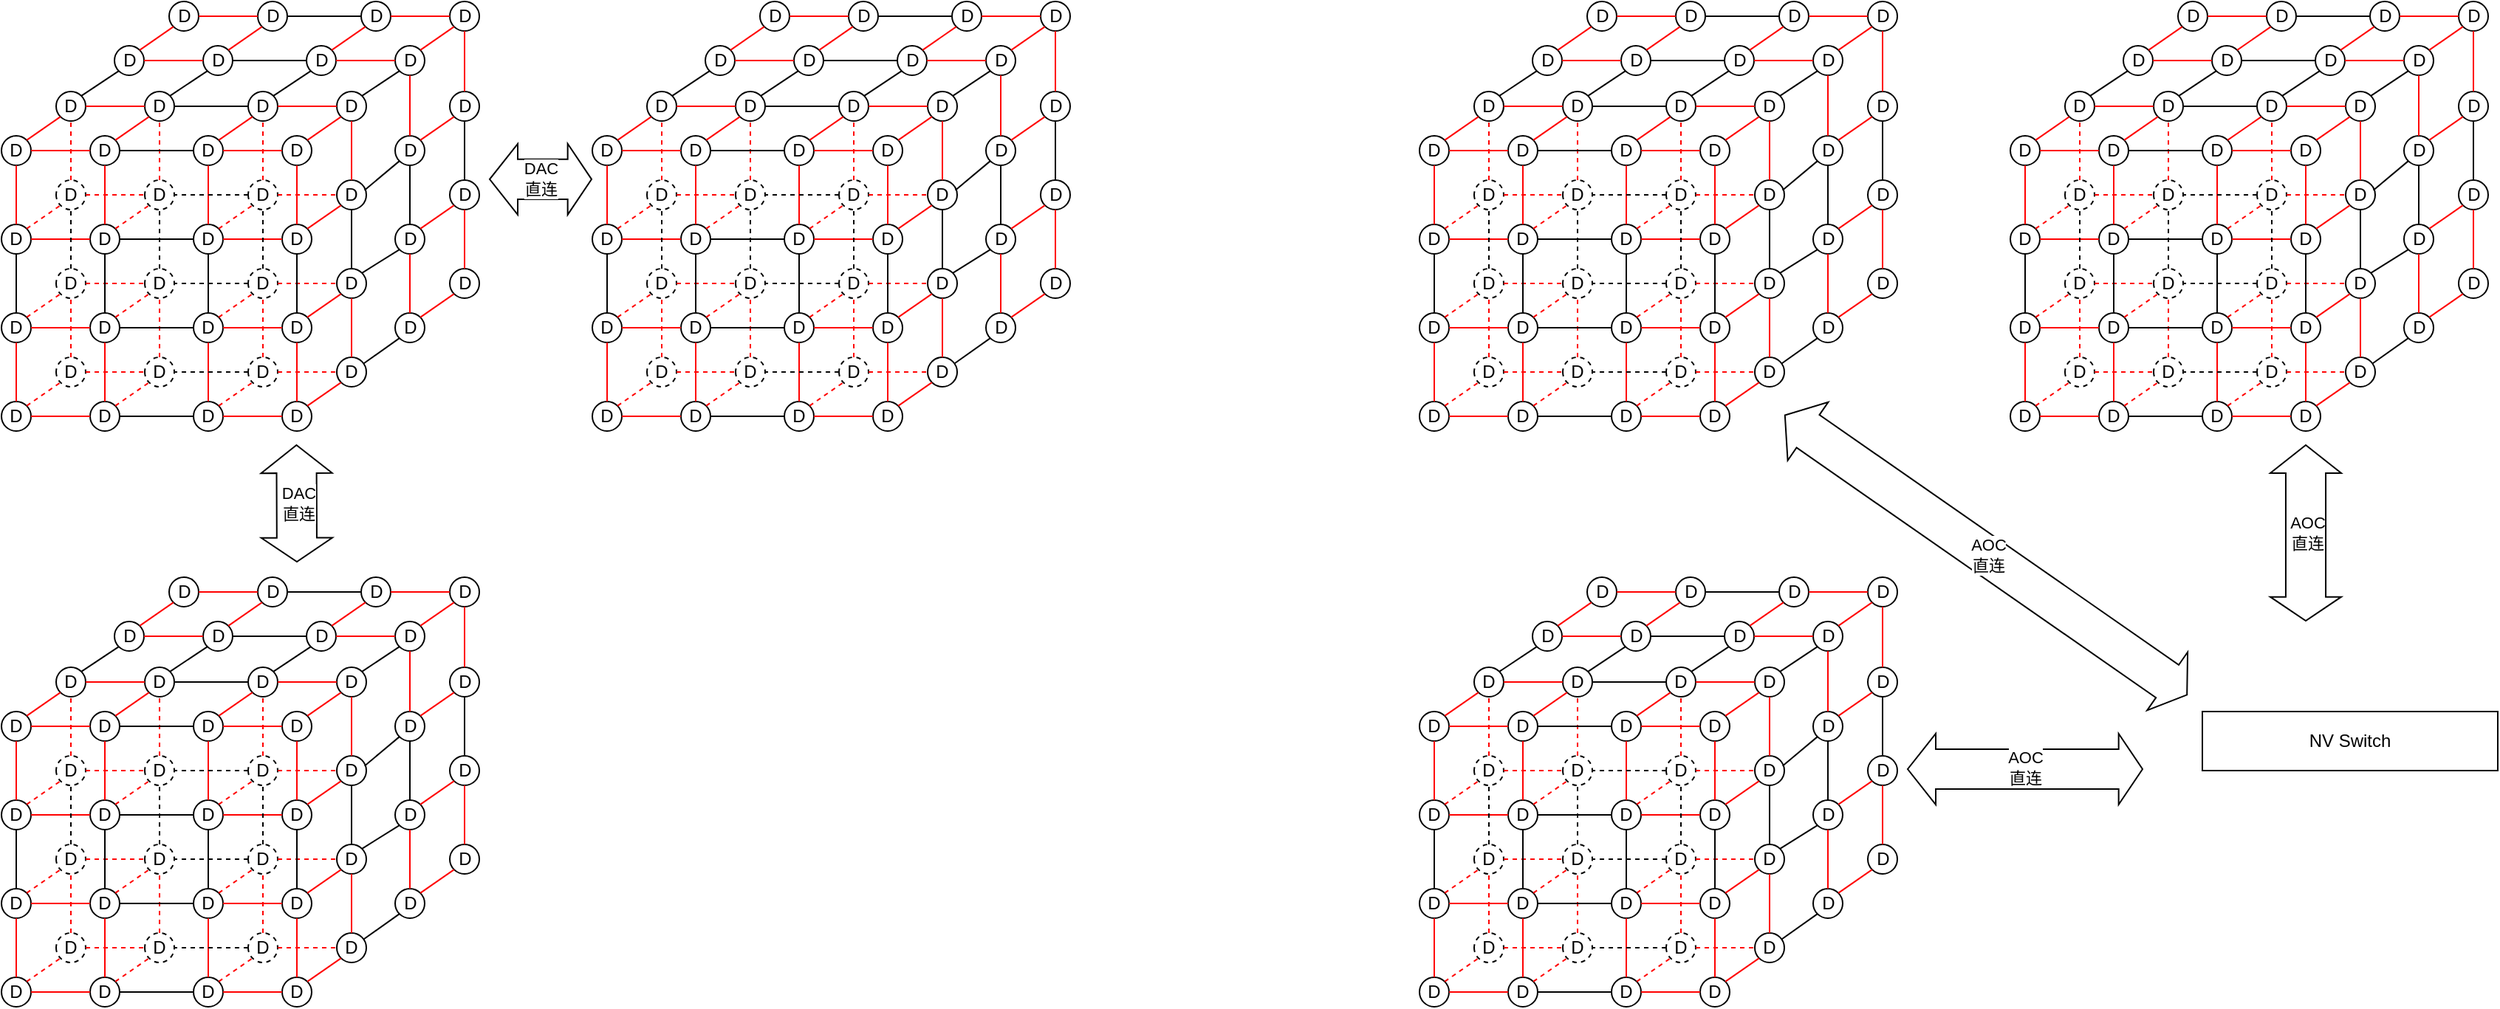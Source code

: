 <mxfile version="24.0.2" type="github">
  <diagram name="Page-1" id="zKAj3Tz4gd_kur2ShOwU">
    <mxGraphModel dx="1595" dy="-218" grid="1" gridSize="10" guides="1" tooltips="1" connect="1" arrows="1" fold="1" page="1" pageScale="1" pageWidth="850" pageHeight="1100" math="0" shadow="0">
      <root>
        <mxCell id="0" />
        <mxCell id="1" parent="0" />
        <mxCell id="xw-cH5UaJkt9zk9bHoCD-1" value="D" style="ellipse;whiteSpace=wrap;html=1;aspect=fixed;flipH=1;" vertex="1" parent="1">
          <mxGeometry x="230" y="1571" width="20" height="20" as="geometry" />
        </mxCell>
        <mxCell id="xw-cH5UaJkt9zk9bHoCD-2" value="D" style="ellipse;whiteSpace=wrap;html=1;aspect=fixed;fontColor=#000000;flipH=1;" vertex="1" parent="1">
          <mxGeometry x="290" y="1571" width="20" height="20" as="geometry" />
        </mxCell>
        <mxCell id="xw-cH5UaJkt9zk9bHoCD-3" value="D" style="ellipse;whiteSpace=wrap;html=1;aspect=fixed;fontColor=#000000;flipH=1;" vertex="1" parent="1">
          <mxGeometry x="230" y="1631" width="20" height="20" as="geometry" />
        </mxCell>
        <mxCell id="xw-cH5UaJkt9zk9bHoCD-4" value="D" style="ellipse;whiteSpace=wrap;html=1;aspect=fixed;fontColor=#000000;flipH=1;" vertex="1" parent="1">
          <mxGeometry x="290" y="1631" width="20" height="20" as="geometry" />
        </mxCell>
        <mxCell id="xw-cH5UaJkt9zk9bHoCD-5" value="D" style="ellipse;whiteSpace=wrap;html=1;aspect=fixed;fontColor=#000000;flipH=1;" vertex="1" parent="1">
          <mxGeometry x="267" y="1541" width="20" height="20" as="geometry" />
        </mxCell>
        <mxCell id="xw-cH5UaJkt9zk9bHoCD-6" value="D" style="ellipse;whiteSpace=wrap;html=1;aspect=fixed;fontColor=#000000;flipH=1;" vertex="1" parent="1">
          <mxGeometry x="327" y="1541" width="20" height="20" as="geometry" />
        </mxCell>
        <mxCell id="xw-cH5UaJkt9zk9bHoCD-7" value="D" style="ellipse;whiteSpace=wrap;html=1;aspect=fixed;fontColor=#000000;flipH=1;dashed=1;" vertex="1" parent="1">
          <mxGeometry x="267" y="1601" width="20" height="20" as="geometry" />
        </mxCell>
        <mxCell id="xw-cH5UaJkt9zk9bHoCD-8" value="D" style="ellipse;whiteSpace=wrap;html=1;aspect=fixed;fontColor=#000000;flipH=1;dashed=1;" vertex="1" parent="1">
          <mxGeometry x="327" y="1601" width="20" height="20" as="geometry" />
        </mxCell>
        <mxCell id="xw-cH5UaJkt9zk9bHoCD-9" value="" style="endArrow=none;html=1;rounded=0;entryX=0.5;entryY=1;entryDx=0;entryDy=0;exitX=0.5;exitY=0;exitDx=0;exitDy=0;strokeColor=#FF0000;fontStyle=1" edge="1" parent="1" source="xw-cH5UaJkt9zk9bHoCD-3" target="xw-cH5UaJkt9zk9bHoCD-1">
          <mxGeometry width="50" height="50" relative="1" as="geometry">
            <mxPoint x="170" y="1651" as="sourcePoint" />
            <mxPoint x="220" y="1601" as="targetPoint" />
          </mxGeometry>
        </mxCell>
        <mxCell id="xw-cH5UaJkt9zk9bHoCD-10" value="" style="endArrow=none;html=1;rounded=0;entryX=0;entryY=0.5;entryDx=0;entryDy=0;exitX=1;exitY=0.5;exitDx=0;exitDy=0;strokeColor=#FF0000;" edge="1" parent="1" source="xw-cH5UaJkt9zk9bHoCD-3" target="xw-cH5UaJkt9zk9bHoCD-4">
          <mxGeometry width="50" height="50" relative="1" as="geometry">
            <mxPoint x="260" y="1651" as="sourcePoint" />
            <mxPoint x="250" y="1601" as="targetPoint" />
          </mxGeometry>
        </mxCell>
        <mxCell id="xw-cH5UaJkt9zk9bHoCD-11" value="" style="endArrow=none;html=1;rounded=0;entryX=0.5;entryY=1;entryDx=0;entryDy=0;exitX=0.5;exitY=0;exitDx=0;exitDy=0;strokeColor=#FF0000;" edge="1" parent="1" source="xw-cH5UaJkt9zk9bHoCD-4" target="xw-cH5UaJkt9zk9bHoCD-2">
          <mxGeometry width="50" height="50" relative="1" as="geometry">
            <mxPoint x="260" y="1651" as="sourcePoint" />
            <mxPoint x="260" y="1611" as="targetPoint" />
          </mxGeometry>
        </mxCell>
        <mxCell id="xw-cH5UaJkt9zk9bHoCD-12" value="" style="endArrow=none;html=1;rounded=0;entryX=0;entryY=0.5;entryDx=0;entryDy=0;exitX=1;exitY=0.5;exitDx=0;exitDy=0;strokeColor=#FF0000;" edge="1" parent="1" source="xw-cH5UaJkt9zk9bHoCD-1" target="xw-cH5UaJkt9zk9bHoCD-2">
          <mxGeometry width="50" height="50" relative="1" as="geometry">
            <mxPoint x="270" y="1661" as="sourcePoint" />
            <mxPoint x="270" y="1621" as="targetPoint" />
          </mxGeometry>
        </mxCell>
        <mxCell id="xw-cH5UaJkt9zk9bHoCD-13" value="" style="endArrow=none;html=1;rounded=0;entryX=0;entryY=1;entryDx=0;entryDy=0;exitX=1;exitY=0;exitDx=0;exitDy=0;strokeColor=#FF0000;" edge="1" parent="1" source="xw-cH5UaJkt9zk9bHoCD-1" target="xw-cH5UaJkt9zk9bHoCD-5">
          <mxGeometry width="50" height="50" relative="1" as="geometry">
            <mxPoint x="280" y="1671" as="sourcePoint" />
            <mxPoint x="280" y="1631" as="targetPoint" />
          </mxGeometry>
        </mxCell>
        <mxCell id="xw-cH5UaJkt9zk9bHoCD-14" value="" style="endArrow=none;html=1;rounded=0;entryX=0;entryY=1;entryDx=0;entryDy=0;exitX=1;exitY=0;exitDx=0;exitDy=0;strokeColor=#FF0000;" edge="1" parent="1" source="xw-cH5UaJkt9zk9bHoCD-2" target="xw-cH5UaJkt9zk9bHoCD-6">
          <mxGeometry width="50" height="50" relative="1" as="geometry">
            <mxPoint x="290" y="1681" as="sourcePoint" />
            <mxPoint x="290" y="1641" as="targetPoint" />
          </mxGeometry>
        </mxCell>
        <mxCell id="xw-cH5UaJkt9zk9bHoCD-15" value="" style="endArrow=none;html=1;rounded=0;entryX=0;entryY=0.5;entryDx=0;entryDy=0;exitX=1;exitY=0.5;exitDx=0;exitDy=0;strokeColor=#FF0000;" edge="1" parent="1" source="xw-cH5UaJkt9zk9bHoCD-5" target="xw-cH5UaJkt9zk9bHoCD-6">
          <mxGeometry width="50" height="50" relative="1" as="geometry">
            <mxPoint x="300" y="1691" as="sourcePoint" />
            <mxPoint x="300" y="1651" as="targetPoint" />
          </mxGeometry>
        </mxCell>
        <mxCell id="xw-cH5UaJkt9zk9bHoCD-16" value="" style="endArrow=none;html=1;rounded=0;entryX=0.5;entryY=1;entryDx=0;entryDy=0;exitX=0.5;exitY=0;exitDx=0;exitDy=0;strokeColor=#FF0000;dashed=1;" edge="1" parent="1" source="xw-cH5UaJkt9zk9bHoCD-8" target="xw-cH5UaJkt9zk9bHoCD-6">
          <mxGeometry width="50" height="50" relative="1" as="geometry">
            <mxPoint x="310" y="1701" as="sourcePoint" />
            <mxPoint x="310" y="1661" as="targetPoint" />
          </mxGeometry>
        </mxCell>
        <mxCell id="xw-cH5UaJkt9zk9bHoCD-17" value="" style="endArrow=none;html=1;rounded=0;entryX=0;entryY=1;entryDx=0;entryDy=0;exitX=1;exitY=0;exitDx=0;exitDy=0;strokeColor=#FF0000;dashed=1;" edge="1" parent="1" source="xw-cH5UaJkt9zk9bHoCD-4" target="xw-cH5UaJkt9zk9bHoCD-8">
          <mxGeometry width="50" height="50" relative="1" as="geometry">
            <mxPoint x="320" y="1711" as="sourcePoint" />
            <mxPoint x="320" y="1671" as="targetPoint" />
          </mxGeometry>
        </mxCell>
        <mxCell id="xw-cH5UaJkt9zk9bHoCD-18" value="" style="endArrow=none;html=1;rounded=0;entryX=0;entryY=1;entryDx=0;entryDy=0;exitX=1;exitY=0;exitDx=0;exitDy=0;strokeColor=#FF0000;dashed=1;" edge="1" parent="1" source="xw-cH5UaJkt9zk9bHoCD-3" target="xw-cH5UaJkt9zk9bHoCD-7">
          <mxGeometry width="50" height="50" relative="1" as="geometry">
            <mxPoint x="330" y="1721" as="sourcePoint" />
            <mxPoint x="330" y="1681" as="targetPoint" />
          </mxGeometry>
        </mxCell>
        <mxCell id="xw-cH5UaJkt9zk9bHoCD-19" value="" style="endArrow=none;html=1;rounded=0;entryX=0;entryY=0.5;entryDx=0;entryDy=0;exitX=1;exitY=0.5;exitDx=0;exitDy=0;dashed=1;strokeColor=#FF0000;" edge="1" parent="1" source="xw-cH5UaJkt9zk9bHoCD-7" target="xw-cH5UaJkt9zk9bHoCD-8">
          <mxGeometry width="50" height="50" relative="1" as="geometry">
            <mxPoint x="340" y="1731" as="sourcePoint" />
            <mxPoint x="340" y="1691" as="targetPoint" />
          </mxGeometry>
        </mxCell>
        <mxCell id="xw-cH5UaJkt9zk9bHoCD-20" value="" style="endArrow=none;html=1;rounded=0;entryX=0.5;entryY=1;entryDx=0;entryDy=0;exitX=0.5;exitY=0;exitDx=0;exitDy=0;strokeColor=#FF0000;dashed=1;" edge="1" parent="1" source="xw-cH5UaJkt9zk9bHoCD-7" target="xw-cH5UaJkt9zk9bHoCD-5">
          <mxGeometry width="50" height="50" relative="1" as="geometry">
            <mxPoint x="350" y="1741" as="sourcePoint" />
            <mxPoint x="350" y="1701" as="targetPoint" />
          </mxGeometry>
        </mxCell>
        <mxCell id="xw-cH5UaJkt9zk9bHoCD-21" value="D" style="ellipse;whiteSpace=wrap;html=1;aspect=fixed;fontColor=#000000;flipH=1;" vertex="1" parent="1">
          <mxGeometry x="360" y="1571" width="20" height="20" as="geometry" />
        </mxCell>
        <mxCell id="xw-cH5UaJkt9zk9bHoCD-22" value="D" style="ellipse;whiteSpace=wrap;html=1;aspect=fixed;flipH=1;" vertex="1" parent="1">
          <mxGeometry x="420" y="1571" width="20" height="20" as="geometry" />
        </mxCell>
        <mxCell id="xw-cH5UaJkt9zk9bHoCD-23" value="D" style="ellipse;whiteSpace=wrap;html=1;aspect=fixed;fontColor=#000000;flipH=1;" vertex="1" parent="1">
          <mxGeometry x="360" y="1631" width="20" height="20" as="geometry" />
        </mxCell>
        <mxCell id="xw-cH5UaJkt9zk9bHoCD-24" value="D" style="ellipse;whiteSpace=wrap;html=1;aspect=fixed;fontColor=#000000;flipH=1;" vertex="1" parent="1">
          <mxGeometry x="420" y="1631" width="20" height="20" as="geometry" />
        </mxCell>
        <mxCell id="xw-cH5UaJkt9zk9bHoCD-25" value="D" style="ellipse;whiteSpace=wrap;html=1;aspect=fixed;fontColor=#000000;flipH=1;" vertex="1" parent="1">
          <mxGeometry x="397" y="1541" width="20" height="20" as="geometry" />
        </mxCell>
        <mxCell id="xw-cH5UaJkt9zk9bHoCD-26" value="D" style="ellipse;whiteSpace=wrap;html=1;aspect=fixed;fontColor=#000000;flipH=1;" vertex="1" parent="1">
          <mxGeometry x="457" y="1541" width="20" height="20" as="geometry" />
        </mxCell>
        <mxCell id="xw-cH5UaJkt9zk9bHoCD-27" value="D" style="ellipse;whiteSpace=wrap;html=1;aspect=fixed;fontColor=#000000;flipH=1;dashed=1;" vertex="1" parent="1">
          <mxGeometry x="397" y="1601" width="20" height="20" as="geometry" />
        </mxCell>
        <mxCell id="xw-cH5UaJkt9zk9bHoCD-28" value="D" style="ellipse;whiteSpace=wrap;html=1;aspect=fixed;fontColor=#000000;flipH=1;" vertex="1" parent="1">
          <mxGeometry x="457" y="1601" width="20" height="20" as="geometry" />
        </mxCell>
        <mxCell id="xw-cH5UaJkt9zk9bHoCD-29" value="" style="endArrow=none;html=1;rounded=0;entryX=0.5;entryY=1;entryDx=0;entryDy=0;exitX=0.5;exitY=0;exitDx=0;exitDy=0;strokeColor=#FF0000;" edge="1" parent="1" source="xw-cH5UaJkt9zk9bHoCD-23" target="xw-cH5UaJkt9zk9bHoCD-21">
          <mxGeometry width="50" height="50" relative="1" as="geometry">
            <mxPoint x="300" y="1651" as="sourcePoint" />
            <mxPoint x="350" y="1601" as="targetPoint" />
          </mxGeometry>
        </mxCell>
        <mxCell id="xw-cH5UaJkt9zk9bHoCD-30" value="" style="endArrow=none;html=1;rounded=0;entryX=0;entryY=0.5;entryDx=0;entryDy=0;exitX=1;exitY=0.5;exitDx=0;exitDy=0;strokeColor=#FF0000;" edge="1" parent="1" source="xw-cH5UaJkt9zk9bHoCD-23" target="xw-cH5UaJkt9zk9bHoCD-24">
          <mxGeometry width="50" height="50" relative="1" as="geometry">
            <mxPoint x="390" y="1651" as="sourcePoint" />
            <mxPoint x="380" y="1601" as="targetPoint" />
          </mxGeometry>
        </mxCell>
        <mxCell id="xw-cH5UaJkt9zk9bHoCD-31" value="" style="endArrow=none;html=1;rounded=0;entryX=0.5;entryY=1;entryDx=0;entryDy=0;exitX=0.5;exitY=0;exitDx=0;exitDy=0;strokeColor=#FF0000;" edge="1" parent="1" source="xw-cH5UaJkt9zk9bHoCD-24" target="xw-cH5UaJkt9zk9bHoCD-22">
          <mxGeometry width="50" height="50" relative="1" as="geometry">
            <mxPoint x="390" y="1651" as="sourcePoint" />
            <mxPoint x="390" y="1611" as="targetPoint" />
          </mxGeometry>
        </mxCell>
        <mxCell id="xw-cH5UaJkt9zk9bHoCD-32" value="" style="endArrow=none;html=1;rounded=0;entryX=0;entryY=0.5;entryDx=0;entryDy=0;exitX=1;exitY=0.5;exitDx=0;exitDy=0;strokeColor=#FF0000;" edge="1" parent="1" source="xw-cH5UaJkt9zk9bHoCD-21" target="xw-cH5UaJkt9zk9bHoCD-22">
          <mxGeometry width="50" height="50" relative="1" as="geometry">
            <mxPoint x="400" y="1661" as="sourcePoint" />
            <mxPoint x="400" y="1621" as="targetPoint" />
          </mxGeometry>
        </mxCell>
        <mxCell id="xw-cH5UaJkt9zk9bHoCD-33" value="" style="endArrow=none;html=1;rounded=0;entryX=0;entryY=1;entryDx=0;entryDy=0;exitX=1;exitY=0;exitDx=0;exitDy=0;strokeColor=#FF0000;" edge="1" parent="1" source="xw-cH5UaJkt9zk9bHoCD-21" target="xw-cH5UaJkt9zk9bHoCD-25">
          <mxGeometry width="50" height="50" relative="1" as="geometry">
            <mxPoint x="410" y="1671" as="sourcePoint" />
            <mxPoint x="410" y="1631" as="targetPoint" />
          </mxGeometry>
        </mxCell>
        <mxCell id="xw-cH5UaJkt9zk9bHoCD-34" value="" style="endArrow=none;html=1;rounded=0;entryX=0;entryY=1;entryDx=0;entryDy=0;exitX=1;exitY=0;exitDx=0;exitDy=0;strokeColor=#FF0000;" edge="1" parent="1" source="xw-cH5UaJkt9zk9bHoCD-22" target="xw-cH5UaJkt9zk9bHoCD-26">
          <mxGeometry width="50" height="50" relative="1" as="geometry">
            <mxPoint x="420" y="1681" as="sourcePoint" />
            <mxPoint x="420" y="1641" as="targetPoint" />
          </mxGeometry>
        </mxCell>
        <mxCell id="xw-cH5UaJkt9zk9bHoCD-35" value="" style="endArrow=none;html=1;rounded=0;entryX=0;entryY=0.5;entryDx=0;entryDy=0;exitX=1;exitY=0.5;exitDx=0;exitDy=0;strokeColor=#FF0000;" edge="1" parent="1" source="xw-cH5UaJkt9zk9bHoCD-25" target="xw-cH5UaJkt9zk9bHoCD-26">
          <mxGeometry width="50" height="50" relative="1" as="geometry">
            <mxPoint x="430" y="1691" as="sourcePoint" />
            <mxPoint x="430" y="1651" as="targetPoint" />
          </mxGeometry>
        </mxCell>
        <mxCell id="xw-cH5UaJkt9zk9bHoCD-36" value="" style="endArrow=none;html=1;rounded=0;entryX=0.5;entryY=1;entryDx=0;entryDy=0;exitX=0.5;exitY=0;exitDx=0;exitDy=0;strokeColor=#FF0000;" edge="1" parent="1" source="xw-cH5UaJkt9zk9bHoCD-28" target="xw-cH5UaJkt9zk9bHoCD-26">
          <mxGeometry width="50" height="50" relative="1" as="geometry">
            <mxPoint x="440" y="1701" as="sourcePoint" />
            <mxPoint x="440" y="1661" as="targetPoint" />
          </mxGeometry>
        </mxCell>
        <mxCell id="xw-cH5UaJkt9zk9bHoCD-37" value="" style="endArrow=none;html=1;rounded=0;entryX=0;entryY=1;entryDx=0;entryDy=0;exitX=1;exitY=0;exitDx=0;exitDy=0;strokeColor=#FF0000;" edge="1" parent="1" source="xw-cH5UaJkt9zk9bHoCD-24" target="xw-cH5UaJkt9zk9bHoCD-28">
          <mxGeometry width="50" height="50" relative="1" as="geometry">
            <mxPoint x="450" y="1711" as="sourcePoint" />
            <mxPoint x="450" y="1671" as="targetPoint" />
          </mxGeometry>
        </mxCell>
        <mxCell id="xw-cH5UaJkt9zk9bHoCD-38" value="" style="endArrow=none;html=1;rounded=0;entryX=0;entryY=1;entryDx=0;entryDy=0;exitX=1;exitY=0;exitDx=0;exitDy=0;strokeColor=#FF0000;dashed=1;" edge="1" parent="1" source="xw-cH5UaJkt9zk9bHoCD-23" target="xw-cH5UaJkt9zk9bHoCD-27">
          <mxGeometry width="50" height="50" relative="1" as="geometry">
            <mxPoint x="460" y="1721" as="sourcePoint" />
            <mxPoint x="460" y="1681" as="targetPoint" />
          </mxGeometry>
        </mxCell>
        <mxCell id="xw-cH5UaJkt9zk9bHoCD-39" value="" style="endArrow=none;html=1;rounded=0;entryX=0;entryY=0.5;entryDx=0;entryDy=0;exitX=1;exitY=0.5;exitDx=0;exitDy=0;dashed=1;strokeColor=#FF0000;" edge="1" parent="1" source="xw-cH5UaJkt9zk9bHoCD-27" target="xw-cH5UaJkt9zk9bHoCD-28">
          <mxGeometry width="50" height="50" relative="1" as="geometry">
            <mxPoint x="470" y="1731" as="sourcePoint" />
            <mxPoint x="470" y="1691" as="targetPoint" />
          </mxGeometry>
        </mxCell>
        <mxCell id="xw-cH5UaJkt9zk9bHoCD-40" value="" style="endArrow=none;html=1;rounded=0;entryX=0.5;entryY=1;entryDx=0;entryDy=0;exitX=0.5;exitY=0;exitDx=0;exitDy=0;strokeColor=#FF0000;dashed=1;" edge="1" parent="1" source="xw-cH5UaJkt9zk9bHoCD-27" target="xw-cH5UaJkt9zk9bHoCD-25">
          <mxGeometry width="50" height="50" relative="1" as="geometry">
            <mxPoint x="480" y="1741" as="sourcePoint" />
            <mxPoint x="480" y="1701" as="targetPoint" />
          </mxGeometry>
        </mxCell>
        <mxCell id="xw-cH5UaJkt9zk9bHoCD-41" value="" style="endArrow=none;html=1;rounded=0;entryX=1;entryY=0.5;entryDx=0;entryDy=0;exitX=0;exitY=0.5;exitDx=0;exitDy=0;strokeColor=#000000;" edge="1" parent="1" source="xw-cH5UaJkt9zk9bHoCD-23" target="xw-cH5UaJkt9zk9bHoCD-4">
          <mxGeometry width="50" height="50" relative="1" as="geometry">
            <mxPoint x="336.76" y="1701" as="sourcePoint" />
            <mxPoint x="336.76" y="1661" as="targetPoint" />
          </mxGeometry>
        </mxCell>
        <mxCell id="xw-cH5UaJkt9zk9bHoCD-42" value="" style="endArrow=none;html=1;rounded=0;entryX=1;entryY=0.5;entryDx=0;entryDy=0;exitX=0;exitY=0.5;exitDx=0;exitDy=0;strokeColor=#000000;" edge="1" parent="1" source="xw-cH5UaJkt9zk9bHoCD-21" target="xw-cH5UaJkt9zk9bHoCD-2">
          <mxGeometry width="50" height="50" relative="1" as="geometry">
            <mxPoint x="370.0" y="1651" as="sourcePoint" />
            <mxPoint x="320.0" y="1651" as="targetPoint" />
          </mxGeometry>
        </mxCell>
        <mxCell id="xw-cH5UaJkt9zk9bHoCD-43" value="" style="endArrow=none;html=1;rounded=0;entryX=1;entryY=0.5;entryDx=0;entryDy=0;exitX=0;exitY=0.5;exitDx=0;exitDy=0;strokeColor=#000000;" edge="1" parent="1" source="xw-cH5UaJkt9zk9bHoCD-25" target="xw-cH5UaJkt9zk9bHoCD-6">
          <mxGeometry width="50" height="50" relative="1" as="geometry">
            <mxPoint x="380.0" y="1661" as="sourcePoint" />
            <mxPoint x="330.0" y="1661" as="targetPoint" />
          </mxGeometry>
        </mxCell>
        <mxCell id="xw-cH5UaJkt9zk9bHoCD-44" value="" style="endArrow=none;html=1;rounded=0;entryX=1;entryY=0.5;entryDx=0;entryDy=0;exitX=0;exitY=0.5;exitDx=0;exitDy=0;strokeColor=#000000;dashed=1;" edge="1" parent="1" source="xw-cH5UaJkt9zk9bHoCD-27" target="xw-cH5UaJkt9zk9bHoCD-8">
          <mxGeometry width="50" height="50" relative="1" as="geometry">
            <mxPoint x="390.0" y="1671" as="sourcePoint" />
            <mxPoint x="340.0" y="1671" as="targetPoint" />
          </mxGeometry>
        </mxCell>
        <mxCell id="xw-cH5UaJkt9zk9bHoCD-45" value="D" style="ellipse;whiteSpace=wrap;html=1;aspect=fixed;fontColor=#000000;flipH=1;" vertex="1" parent="1">
          <mxGeometry x="230" y="1691" width="20" height="20" as="geometry" />
        </mxCell>
        <mxCell id="xw-cH5UaJkt9zk9bHoCD-46" value="D" style="ellipse;whiteSpace=wrap;html=1;aspect=fixed;fontColor=#000000;flipH=1;" vertex="1" parent="1">
          <mxGeometry x="290" y="1691" width="20" height="20" as="geometry" />
        </mxCell>
        <mxCell id="xw-cH5UaJkt9zk9bHoCD-47" value="D" style="ellipse;whiteSpace=wrap;html=1;aspect=fixed;flipH=1;" vertex="1" parent="1">
          <mxGeometry x="230" y="1751" width="20" height="20" as="geometry" />
        </mxCell>
        <mxCell id="xw-cH5UaJkt9zk9bHoCD-48" value="D" style="ellipse;whiteSpace=wrap;html=1;aspect=fixed;fontColor=#000000;flipH=1;" vertex="1" parent="1">
          <mxGeometry x="290" y="1751" width="20" height="20" as="geometry" />
        </mxCell>
        <mxCell id="xw-cH5UaJkt9zk9bHoCD-49" value="D" style="ellipse;whiteSpace=wrap;html=1;aspect=fixed;fontColor=#000000;flipH=1;dashed=1;" vertex="1" parent="1">
          <mxGeometry x="267" y="1661" width="20" height="20" as="geometry" />
        </mxCell>
        <mxCell id="xw-cH5UaJkt9zk9bHoCD-50" value="D" style="ellipse;whiteSpace=wrap;html=1;aspect=fixed;fontColor=#000000;flipH=1;dashed=1;" vertex="1" parent="1">
          <mxGeometry x="327" y="1661" width="20" height="20" as="geometry" />
        </mxCell>
        <mxCell id="xw-cH5UaJkt9zk9bHoCD-51" value="D" style="ellipse;whiteSpace=wrap;html=1;aspect=fixed;fontColor=#000000;flipH=1;dashed=1;" vertex="1" parent="1">
          <mxGeometry x="267" y="1721" width="20" height="20" as="geometry" />
        </mxCell>
        <mxCell id="xw-cH5UaJkt9zk9bHoCD-52" value="D" style="ellipse;whiteSpace=wrap;html=1;aspect=fixed;fontColor=#000000;flipH=1;dashed=1;" vertex="1" parent="1">
          <mxGeometry x="327" y="1721" width="20" height="20" as="geometry" />
        </mxCell>
        <mxCell id="xw-cH5UaJkt9zk9bHoCD-53" value="" style="endArrow=none;html=1;rounded=0;entryX=0.5;entryY=1;entryDx=0;entryDy=0;exitX=0.5;exitY=0;exitDx=0;exitDy=0;strokeColor=#FF0000;fontStyle=1" edge="1" parent="1" source="xw-cH5UaJkt9zk9bHoCD-47" target="xw-cH5UaJkt9zk9bHoCD-45">
          <mxGeometry width="50" height="50" relative="1" as="geometry">
            <mxPoint x="170" y="1771" as="sourcePoint" />
            <mxPoint x="220" y="1721" as="targetPoint" />
          </mxGeometry>
        </mxCell>
        <mxCell id="xw-cH5UaJkt9zk9bHoCD-54" value="" style="endArrow=none;html=1;rounded=0;entryX=0;entryY=0.5;entryDx=0;entryDy=0;exitX=1;exitY=0.5;exitDx=0;exitDy=0;strokeColor=#FF0000;" edge="1" parent="1" source="xw-cH5UaJkt9zk9bHoCD-47" target="xw-cH5UaJkt9zk9bHoCD-48">
          <mxGeometry width="50" height="50" relative="1" as="geometry">
            <mxPoint x="260" y="1771" as="sourcePoint" />
            <mxPoint x="250" y="1721" as="targetPoint" />
          </mxGeometry>
        </mxCell>
        <mxCell id="xw-cH5UaJkt9zk9bHoCD-55" value="" style="endArrow=none;html=1;rounded=0;entryX=0.5;entryY=1;entryDx=0;entryDy=0;exitX=0.5;exitY=0;exitDx=0;exitDy=0;strokeColor=#FF0000;" edge="1" parent="1" source="xw-cH5UaJkt9zk9bHoCD-48" target="xw-cH5UaJkt9zk9bHoCD-46">
          <mxGeometry width="50" height="50" relative="1" as="geometry">
            <mxPoint x="260" y="1771" as="sourcePoint" />
            <mxPoint x="260" y="1731" as="targetPoint" />
          </mxGeometry>
        </mxCell>
        <mxCell id="xw-cH5UaJkt9zk9bHoCD-56" value="" style="endArrow=none;html=1;rounded=0;entryX=0;entryY=0.5;entryDx=0;entryDy=0;exitX=1;exitY=0.5;exitDx=0;exitDy=0;strokeColor=#FF0000;" edge="1" parent="1" source="xw-cH5UaJkt9zk9bHoCD-45" target="xw-cH5UaJkt9zk9bHoCD-46">
          <mxGeometry width="50" height="50" relative="1" as="geometry">
            <mxPoint x="270" y="1781" as="sourcePoint" />
            <mxPoint x="270" y="1741" as="targetPoint" />
          </mxGeometry>
        </mxCell>
        <mxCell id="xw-cH5UaJkt9zk9bHoCD-57" value="" style="endArrow=none;html=1;rounded=0;entryX=0;entryY=1;entryDx=0;entryDy=0;exitX=1;exitY=0;exitDx=0;exitDy=0;strokeColor=#FF0000;dashed=1;" edge="1" parent="1" source="xw-cH5UaJkt9zk9bHoCD-45" target="xw-cH5UaJkt9zk9bHoCD-49">
          <mxGeometry width="50" height="50" relative="1" as="geometry">
            <mxPoint x="280" y="1791" as="sourcePoint" />
            <mxPoint x="280" y="1751" as="targetPoint" />
          </mxGeometry>
        </mxCell>
        <mxCell id="xw-cH5UaJkt9zk9bHoCD-58" value="" style="endArrow=none;html=1;rounded=0;entryX=0;entryY=1;entryDx=0;entryDy=0;exitX=1;exitY=0;exitDx=0;exitDy=0;strokeColor=#FF0000;dashed=1;" edge="1" parent="1" source="xw-cH5UaJkt9zk9bHoCD-46" target="xw-cH5UaJkt9zk9bHoCD-50">
          <mxGeometry width="50" height="50" relative="1" as="geometry">
            <mxPoint x="290" y="1801" as="sourcePoint" />
            <mxPoint x="290" y="1761" as="targetPoint" />
          </mxGeometry>
        </mxCell>
        <mxCell id="xw-cH5UaJkt9zk9bHoCD-59" value="" style="endArrow=none;html=1;rounded=0;entryX=0;entryY=0.5;entryDx=0;entryDy=0;exitX=1;exitY=0.5;exitDx=0;exitDy=0;strokeColor=#FF0000;dashed=1;" edge="1" parent="1" source="xw-cH5UaJkt9zk9bHoCD-49" target="xw-cH5UaJkt9zk9bHoCD-50">
          <mxGeometry width="50" height="50" relative="1" as="geometry">
            <mxPoint x="300" y="1811" as="sourcePoint" />
            <mxPoint x="300" y="1771" as="targetPoint" />
          </mxGeometry>
        </mxCell>
        <mxCell id="xw-cH5UaJkt9zk9bHoCD-60" value="" style="endArrow=none;html=1;rounded=0;entryX=0.5;entryY=1;entryDx=0;entryDy=0;exitX=0.5;exitY=0;exitDx=0;exitDy=0;strokeColor=#FF0000;dashed=1;" edge="1" parent="1" source="xw-cH5UaJkt9zk9bHoCD-52" target="xw-cH5UaJkt9zk9bHoCD-50">
          <mxGeometry width="50" height="50" relative="1" as="geometry">
            <mxPoint x="310" y="1821" as="sourcePoint" />
            <mxPoint x="310" y="1781" as="targetPoint" />
          </mxGeometry>
        </mxCell>
        <mxCell id="xw-cH5UaJkt9zk9bHoCD-61" value="" style="endArrow=none;html=1;rounded=0;entryX=0;entryY=1;entryDx=0;entryDy=0;exitX=1;exitY=0;exitDx=0;exitDy=0;strokeColor=#FF0000;dashed=1;" edge="1" parent="1" source="xw-cH5UaJkt9zk9bHoCD-48" target="xw-cH5UaJkt9zk9bHoCD-52">
          <mxGeometry width="50" height="50" relative="1" as="geometry">
            <mxPoint x="320" y="1831" as="sourcePoint" />
            <mxPoint x="320" y="1791" as="targetPoint" />
          </mxGeometry>
        </mxCell>
        <mxCell id="xw-cH5UaJkt9zk9bHoCD-62" value="" style="endArrow=none;html=1;rounded=0;entryX=0;entryY=1;entryDx=0;entryDy=0;exitX=1;exitY=0;exitDx=0;exitDy=0;strokeColor=#FF0000;dashed=1;" edge="1" parent="1" source="xw-cH5UaJkt9zk9bHoCD-47" target="xw-cH5UaJkt9zk9bHoCD-51">
          <mxGeometry width="50" height="50" relative="1" as="geometry">
            <mxPoint x="330" y="1841" as="sourcePoint" />
            <mxPoint x="330" y="1801" as="targetPoint" />
          </mxGeometry>
        </mxCell>
        <mxCell id="xw-cH5UaJkt9zk9bHoCD-63" value="" style="endArrow=none;html=1;rounded=0;entryX=0;entryY=0.5;entryDx=0;entryDy=0;exitX=1;exitY=0.5;exitDx=0;exitDy=0;dashed=1;strokeColor=#FF0000;" edge="1" parent="1" source="xw-cH5UaJkt9zk9bHoCD-51" target="xw-cH5UaJkt9zk9bHoCD-52">
          <mxGeometry width="50" height="50" relative="1" as="geometry">
            <mxPoint x="340" y="1851" as="sourcePoint" />
            <mxPoint x="340" y="1811" as="targetPoint" />
          </mxGeometry>
        </mxCell>
        <mxCell id="xw-cH5UaJkt9zk9bHoCD-64" value="" style="endArrow=none;html=1;rounded=0;entryX=0.5;entryY=1;entryDx=0;entryDy=0;exitX=0.5;exitY=0;exitDx=0;exitDy=0;strokeColor=#FF0000;dashed=1;" edge="1" parent="1" source="xw-cH5UaJkt9zk9bHoCD-51" target="xw-cH5UaJkt9zk9bHoCD-49">
          <mxGeometry width="50" height="50" relative="1" as="geometry">
            <mxPoint x="350" y="1861" as="sourcePoint" />
            <mxPoint x="350" y="1821" as="targetPoint" />
          </mxGeometry>
        </mxCell>
        <mxCell id="xw-cH5UaJkt9zk9bHoCD-65" value="D" style="ellipse;whiteSpace=wrap;html=1;aspect=fixed;fontColor=#000000;flipH=1;" vertex="1" parent="1">
          <mxGeometry x="360" y="1691" width="20" height="20" as="geometry" />
        </mxCell>
        <mxCell id="xw-cH5UaJkt9zk9bHoCD-66" value="D" style="ellipse;whiteSpace=wrap;html=1;aspect=fixed;fontColor=#000000;flipH=1;" vertex="1" parent="1">
          <mxGeometry x="420" y="1691" width="20" height="20" as="geometry" />
        </mxCell>
        <mxCell id="xw-cH5UaJkt9zk9bHoCD-67" value="D" style="ellipse;whiteSpace=wrap;html=1;aspect=fixed;fontColor=#000000;flipH=1;" vertex="1" parent="1">
          <mxGeometry x="360" y="1751" width="20" height="20" as="geometry" />
        </mxCell>
        <mxCell id="xw-cH5UaJkt9zk9bHoCD-68" value="D" style="ellipse;whiteSpace=wrap;html=1;aspect=fixed;flipH=1;" vertex="1" parent="1">
          <mxGeometry x="420" y="1751" width="20" height="20" as="geometry" />
        </mxCell>
        <mxCell id="xw-cH5UaJkt9zk9bHoCD-69" value="D" style="ellipse;whiteSpace=wrap;html=1;aspect=fixed;fontColor=#000000;flipH=1;dashed=1;" vertex="1" parent="1">
          <mxGeometry x="397" y="1661" width="20" height="20" as="geometry" />
        </mxCell>
        <mxCell id="xw-cH5UaJkt9zk9bHoCD-70" value="D" style="ellipse;whiteSpace=wrap;html=1;aspect=fixed;fontColor=#000000;flipH=1;" vertex="1" parent="1">
          <mxGeometry x="457" y="1661" width="20" height="20" as="geometry" />
        </mxCell>
        <mxCell id="xw-cH5UaJkt9zk9bHoCD-71" value="D" style="ellipse;whiteSpace=wrap;html=1;aspect=fixed;fontColor=#000000;flipH=1;dashed=1;" vertex="1" parent="1">
          <mxGeometry x="397" y="1721" width="20" height="20" as="geometry" />
        </mxCell>
        <mxCell id="xw-cH5UaJkt9zk9bHoCD-72" value="D" style="ellipse;whiteSpace=wrap;html=1;aspect=fixed;fontColor=#000000;flipH=1;" vertex="1" parent="1">
          <mxGeometry x="457" y="1721" width="20" height="20" as="geometry" />
        </mxCell>
        <mxCell id="xw-cH5UaJkt9zk9bHoCD-73" value="" style="endArrow=none;html=1;rounded=0;entryX=0.5;entryY=1;entryDx=0;entryDy=0;exitX=0.5;exitY=0;exitDx=0;exitDy=0;strokeColor=#FF0000;" edge="1" parent="1" source="xw-cH5UaJkt9zk9bHoCD-67" target="xw-cH5UaJkt9zk9bHoCD-65">
          <mxGeometry width="50" height="50" relative="1" as="geometry">
            <mxPoint x="300" y="1771" as="sourcePoint" />
            <mxPoint x="350" y="1721" as="targetPoint" />
          </mxGeometry>
        </mxCell>
        <mxCell id="xw-cH5UaJkt9zk9bHoCD-74" value="" style="endArrow=none;html=1;rounded=0;entryX=0;entryY=0.5;entryDx=0;entryDy=0;exitX=1;exitY=0.5;exitDx=0;exitDy=0;strokeColor=#FF0000;" edge="1" parent="1" source="xw-cH5UaJkt9zk9bHoCD-67" target="xw-cH5UaJkt9zk9bHoCD-68">
          <mxGeometry width="50" height="50" relative="1" as="geometry">
            <mxPoint x="390" y="1771" as="sourcePoint" />
            <mxPoint x="380" y="1721" as="targetPoint" />
          </mxGeometry>
        </mxCell>
        <mxCell id="xw-cH5UaJkt9zk9bHoCD-75" value="" style="endArrow=none;html=1;rounded=0;entryX=0.5;entryY=1;entryDx=0;entryDy=0;exitX=0.5;exitY=0;exitDx=0;exitDy=0;strokeColor=#FF0000;" edge="1" parent="1" source="xw-cH5UaJkt9zk9bHoCD-68" target="xw-cH5UaJkt9zk9bHoCD-66">
          <mxGeometry width="50" height="50" relative="1" as="geometry">
            <mxPoint x="390" y="1771" as="sourcePoint" />
            <mxPoint x="390" y="1731" as="targetPoint" />
          </mxGeometry>
        </mxCell>
        <mxCell id="xw-cH5UaJkt9zk9bHoCD-76" value="" style="endArrow=none;html=1;rounded=0;entryX=0;entryY=0.5;entryDx=0;entryDy=0;exitX=1;exitY=0.5;exitDx=0;exitDy=0;strokeColor=#FF0000;" edge="1" parent="1" source="xw-cH5UaJkt9zk9bHoCD-65" target="xw-cH5UaJkt9zk9bHoCD-66">
          <mxGeometry width="50" height="50" relative="1" as="geometry">
            <mxPoint x="400" y="1781" as="sourcePoint" />
            <mxPoint x="400" y="1741" as="targetPoint" />
          </mxGeometry>
        </mxCell>
        <mxCell id="xw-cH5UaJkt9zk9bHoCD-77" value="" style="endArrow=none;html=1;rounded=0;entryX=0;entryY=1;entryDx=0;entryDy=0;exitX=1;exitY=0;exitDx=0;exitDy=0;strokeColor=#FF0000;dashed=1;" edge="1" parent="1" source="xw-cH5UaJkt9zk9bHoCD-65" target="xw-cH5UaJkt9zk9bHoCD-69">
          <mxGeometry width="50" height="50" relative="1" as="geometry">
            <mxPoint x="410" y="1791" as="sourcePoint" />
            <mxPoint x="410" y="1751" as="targetPoint" />
          </mxGeometry>
        </mxCell>
        <mxCell id="xw-cH5UaJkt9zk9bHoCD-78" value="" style="endArrow=none;html=1;rounded=0;entryX=0;entryY=1;entryDx=0;entryDy=0;exitX=1;exitY=0;exitDx=0;exitDy=0;strokeColor=#FF0000;" edge="1" parent="1" source="xw-cH5UaJkt9zk9bHoCD-66" target="xw-cH5UaJkt9zk9bHoCD-70">
          <mxGeometry width="50" height="50" relative="1" as="geometry">
            <mxPoint x="420" y="1801" as="sourcePoint" />
            <mxPoint x="420" y="1761" as="targetPoint" />
          </mxGeometry>
        </mxCell>
        <mxCell id="xw-cH5UaJkt9zk9bHoCD-79" value="" style="endArrow=none;html=1;rounded=0;entryX=0;entryY=0.5;entryDx=0;entryDy=0;exitX=1;exitY=0.5;exitDx=0;exitDy=0;strokeColor=#FF0000;dashed=1;" edge="1" parent="1" source="xw-cH5UaJkt9zk9bHoCD-69" target="xw-cH5UaJkt9zk9bHoCD-70">
          <mxGeometry width="50" height="50" relative="1" as="geometry">
            <mxPoint x="430" y="1811" as="sourcePoint" />
            <mxPoint x="430" y="1771" as="targetPoint" />
          </mxGeometry>
        </mxCell>
        <mxCell id="xw-cH5UaJkt9zk9bHoCD-80" value="" style="endArrow=none;html=1;rounded=0;entryX=0.5;entryY=1;entryDx=0;entryDy=0;exitX=0.5;exitY=0;exitDx=0;exitDy=0;strokeColor=#FF0000;" edge="1" parent="1" source="xw-cH5UaJkt9zk9bHoCD-72" target="xw-cH5UaJkt9zk9bHoCD-70">
          <mxGeometry width="50" height="50" relative="1" as="geometry">
            <mxPoint x="440" y="1821" as="sourcePoint" />
            <mxPoint x="440" y="1781" as="targetPoint" />
          </mxGeometry>
        </mxCell>
        <mxCell id="xw-cH5UaJkt9zk9bHoCD-81" value="" style="endArrow=none;html=1;rounded=0;entryX=0;entryY=1;entryDx=0;entryDy=0;exitX=1;exitY=0;exitDx=0;exitDy=0;strokeColor=#FF0000;" edge="1" parent="1" source="xw-cH5UaJkt9zk9bHoCD-68" target="xw-cH5UaJkt9zk9bHoCD-72">
          <mxGeometry width="50" height="50" relative="1" as="geometry">
            <mxPoint x="450" y="1831" as="sourcePoint" />
            <mxPoint x="450" y="1791" as="targetPoint" />
          </mxGeometry>
        </mxCell>
        <mxCell id="xw-cH5UaJkt9zk9bHoCD-82" value="" style="endArrow=none;html=1;rounded=0;entryX=0;entryY=1;entryDx=0;entryDy=0;exitX=1;exitY=0;exitDx=0;exitDy=0;strokeColor=#FF0000;dashed=1;" edge="1" parent="1" source="xw-cH5UaJkt9zk9bHoCD-67" target="xw-cH5UaJkt9zk9bHoCD-71">
          <mxGeometry width="50" height="50" relative="1" as="geometry">
            <mxPoint x="460" y="1841" as="sourcePoint" />
            <mxPoint x="460" y="1801" as="targetPoint" />
          </mxGeometry>
        </mxCell>
        <mxCell id="xw-cH5UaJkt9zk9bHoCD-83" value="" style="endArrow=none;html=1;rounded=0;entryX=0;entryY=0.5;entryDx=0;entryDy=0;exitX=1;exitY=0.5;exitDx=0;exitDy=0;dashed=1;strokeColor=#FF0000;" edge="1" parent="1" source="xw-cH5UaJkt9zk9bHoCD-71" target="xw-cH5UaJkt9zk9bHoCD-72">
          <mxGeometry width="50" height="50" relative="1" as="geometry">
            <mxPoint x="470" y="1851" as="sourcePoint" />
            <mxPoint x="470" y="1811" as="targetPoint" />
          </mxGeometry>
        </mxCell>
        <mxCell id="xw-cH5UaJkt9zk9bHoCD-84" value="" style="endArrow=none;html=1;rounded=0;entryX=0.5;entryY=1;entryDx=0;entryDy=0;exitX=0.5;exitY=0;exitDx=0;exitDy=0;strokeColor=#FF0000;dashed=1;" edge="1" parent="1" source="xw-cH5UaJkt9zk9bHoCD-71" target="xw-cH5UaJkt9zk9bHoCD-69">
          <mxGeometry width="50" height="50" relative="1" as="geometry">
            <mxPoint x="480" y="1861" as="sourcePoint" />
            <mxPoint x="480" y="1821" as="targetPoint" />
          </mxGeometry>
        </mxCell>
        <mxCell id="xw-cH5UaJkt9zk9bHoCD-85" value="" style="endArrow=none;html=1;rounded=0;entryX=1;entryY=0.5;entryDx=0;entryDy=0;exitX=0;exitY=0.5;exitDx=0;exitDy=0;strokeColor=#000000;" edge="1" parent="1" source="xw-cH5UaJkt9zk9bHoCD-67" target="xw-cH5UaJkt9zk9bHoCD-48">
          <mxGeometry width="50" height="50" relative="1" as="geometry">
            <mxPoint x="336.76" y="1821" as="sourcePoint" />
            <mxPoint x="336.76" y="1781" as="targetPoint" />
          </mxGeometry>
        </mxCell>
        <mxCell id="xw-cH5UaJkt9zk9bHoCD-86" value="" style="endArrow=none;html=1;rounded=0;entryX=1;entryY=0.5;entryDx=0;entryDy=0;exitX=0;exitY=0.5;exitDx=0;exitDy=0;strokeColor=#000000;" edge="1" parent="1" source="xw-cH5UaJkt9zk9bHoCD-65" target="xw-cH5UaJkt9zk9bHoCD-46">
          <mxGeometry width="50" height="50" relative="1" as="geometry">
            <mxPoint x="370.0" y="1771" as="sourcePoint" />
            <mxPoint x="320.0" y="1771" as="targetPoint" />
          </mxGeometry>
        </mxCell>
        <mxCell id="xw-cH5UaJkt9zk9bHoCD-87" value="" style="endArrow=none;html=1;rounded=0;entryX=1;entryY=0.5;entryDx=0;entryDy=0;exitX=0;exitY=0.5;exitDx=0;exitDy=0;strokeColor=#000000;dashed=1;" edge="1" parent="1" source="xw-cH5UaJkt9zk9bHoCD-69" target="xw-cH5UaJkt9zk9bHoCD-50">
          <mxGeometry width="50" height="50" relative="1" as="geometry">
            <mxPoint x="380.0" y="1781" as="sourcePoint" />
            <mxPoint x="330.0" y="1781" as="targetPoint" />
          </mxGeometry>
        </mxCell>
        <mxCell id="xw-cH5UaJkt9zk9bHoCD-88" value="" style="endArrow=none;html=1;rounded=0;entryX=1;entryY=0.5;entryDx=0;entryDy=0;exitX=0;exitY=0.5;exitDx=0;exitDy=0;strokeColor=#000000;dashed=1;" edge="1" parent="1" source="xw-cH5UaJkt9zk9bHoCD-71" target="xw-cH5UaJkt9zk9bHoCD-52">
          <mxGeometry width="50" height="50" relative="1" as="geometry">
            <mxPoint x="390.0" y="1791" as="sourcePoint" />
            <mxPoint x="340.0" y="1791" as="targetPoint" />
          </mxGeometry>
        </mxCell>
        <mxCell id="xw-cH5UaJkt9zk9bHoCD-89" value="" style="endArrow=none;html=1;rounded=0;entryX=0.5;entryY=1;entryDx=0;entryDy=0;exitX=0.5;exitY=0;exitDx=0;exitDy=0;strokeColor=#000000;fontStyle=1" edge="1" parent="1" source="xw-cH5UaJkt9zk9bHoCD-45" target="xw-cH5UaJkt9zk9bHoCD-3">
          <mxGeometry width="50" height="50" relative="1" as="geometry">
            <mxPoint x="370.0" y="1651" as="sourcePoint" />
            <mxPoint x="320.0" y="1651" as="targetPoint" />
          </mxGeometry>
        </mxCell>
        <mxCell id="xw-cH5UaJkt9zk9bHoCD-90" value="" style="endArrow=none;html=1;rounded=0;entryX=0.5;entryY=1;entryDx=0;entryDy=0;exitX=0.5;exitY=0;exitDx=0;exitDy=0;strokeColor=#000000;dashed=1;" edge="1" parent="1" source="xw-cH5UaJkt9zk9bHoCD-49" target="xw-cH5UaJkt9zk9bHoCD-7">
          <mxGeometry width="50" height="50" relative="1" as="geometry">
            <mxPoint x="380.0" y="1661" as="sourcePoint" />
            <mxPoint x="330.0" y="1661" as="targetPoint" />
          </mxGeometry>
        </mxCell>
        <mxCell id="xw-cH5UaJkt9zk9bHoCD-91" value="" style="endArrow=none;html=1;rounded=0;entryX=0.5;entryY=1;entryDx=0;entryDy=0;exitX=0.5;exitY=0;exitDx=0;exitDy=0;strokeColor=#000000;" edge="1" parent="1" source="xw-cH5UaJkt9zk9bHoCD-46" target="xw-cH5UaJkt9zk9bHoCD-4">
          <mxGeometry width="50" height="50" relative="1" as="geometry">
            <mxPoint x="390.0" y="1671" as="sourcePoint" />
            <mxPoint x="340.0" y="1671" as="targetPoint" />
          </mxGeometry>
        </mxCell>
        <mxCell id="xw-cH5UaJkt9zk9bHoCD-92" value="" style="endArrow=none;html=1;rounded=0;entryX=0.5;entryY=1;entryDx=0;entryDy=0;exitX=0.5;exitY=0;exitDx=0;exitDy=0;strokeColor=#000000;dashed=1;" edge="1" parent="1" source="xw-cH5UaJkt9zk9bHoCD-50" target="xw-cH5UaJkt9zk9bHoCD-8">
          <mxGeometry width="50" height="50" relative="1" as="geometry">
            <mxPoint x="400.0" y="1681" as="sourcePoint" />
            <mxPoint x="350.0" y="1681" as="targetPoint" />
          </mxGeometry>
        </mxCell>
        <mxCell id="xw-cH5UaJkt9zk9bHoCD-93" value="" style="endArrow=none;html=1;rounded=0;entryX=0.5;entryY=1;entryDx=0;entryDy=0;exitX=0.5;exitY=0;exitDx=0;exitDy=0;strokeColor=#000000;" edge="1" parent="1" source="xw-cH5UaJkt9zk9bHoCD-65" target="xw-cH5UaJkt9zk9bHoCD-23">
          <mxGeometry width="50" height="50" relative="1" as="geometry">
            <mxPoint x="410.0" y="1691" as="sourcePoint" />
            <mxPoint x="360.0" y="1691" as="targetPoint" />
          </mxGeometry>
        </mxCell>
        <mxCell id="xw-cH5UaJkt9zk9bHoCD-94" value="" style="endArrow=none;html=1;rounded=0;entryX=0.5;entryY=1;entryDx=0;entryDy=0;exitX=0.5;exitY=0;exitDx=0;exitDy=0;strokeColor=#000000;dashed=1;" edge="1" parent="1" source="xw-cH5UaJkt9zk9bHoCD-69" target="xw-cH5UaJkt9zk9bHoCD-27">
          <mxGeometry width="50" height="50" relative="1" as="geometry">
            <mxPoint x="420.0" y="1701" as="sourcePoint" />
            <mxPoint x="370.0" y="1701" as="targetPoint" />
          </mxGeometry>
        </mxCell>
        <mxCell id="xw-cH5UaJkt9zk9bHoCD-95" value="" style="endArrow=none;html=1;rounded=0;entryX=0.5;entryY=1;entryDx=0;entryDy=0;strokeColor=#000000;exitX=0.5;exitY=0;exitDx=0;exitDy=0;" edge="1" parent="1" source="xw-cH5UaJkt9zk9bHoCD-66" target="xw-cH5UaJkt9zk9bHoCD-24">
          <mxGeometry width="50" height="50" relative="1" as="geometry">
            <mxPoint x="440" y="1681" as="sourcePoint" />
            <mxPoint x="380.0" y="1711" as="targetPoint" />
          </mxGeometry>
        </mxCell>
        <mxCell id="xw-cH5UaJkt9zk9bHoCD-96" value="" style="endArrow=none;html=1;rounded=0;entryX=0.5;entryY=1;entryDx=0;entryDy=0;exitX=0.5;exitY=0;exitDx=0;exitDy=0;strokeColor=#000000;" edge="1" parent="1" source="xw-cH5UaJkt9zk9bHoCD-70" target="xw-cH5UaJkt9zk9bHoCD-28">
          <mxGeometry width="50" height="50" relative="1" as="geometry">
            <mxPoint x="440.0" y="1721" as="sourcePoint" />
            <mxPoint x="390.0" y="1721" as="targetPoint" />
          </mxGeometry>
        </mxCell>
        <mxCell id="xw-cH5UaJkt9zk9bHoCD-97" value="D" style="ellipse;whiteSpace=wrap;html=1;aspect=fixed;fontColor=#000000;flipH=1;" vertex="1" parent="1">
          <mxGeometry x="306.5" y="1510" width="20" height="20" as="geometry" />
        </mxCell>
        <mxCell id="xw-cH5UaJkt9zk9bHoCD-98" value="D" style="ellipse;whiteSpace=wrap;html=1;aspect=fixed;fontColor=#000000;flipH=1;" vertex="1" parent="1">
          <mxGeometry x="366.5" y="1510" width="20" height="20" as="geometry" />
        </mxCell>
        <mxCell id="xw-cH5UaJkt9zk9bHoCD-99" value="D" style="ellipse;whiteSpace=wrap;html=1;aspect=fixed;flipH=1;" vertex="1" parent="1">
          <mxGeometry x="343.5" y="1480" width="20" height="20" as="geometry" />
        </mxCell>
        <mxCell id="xw-cH5UaJkt9zk9bHoCD-100" value="D" style="ellipse;whiteSpace=wrap;html=1;aspect=fixed;fontColor=#000000;flipH=1;" vertex="1" parent="1">
          <mxGeometry x="403.5" y="1480" width="20" height="20" as="geometry" />
        </mxCell>
        <mxCell id="xw-cH5UaJkt9zk9bHoCD-101" value="" style="endArrow=none;html=1;rounded=0;entryX=0;entryY=0.5;entryDx=0;entryDy=0;exitX=1;exitY=0.5;exitDx=0;exitDy=0;strokeColor=#FF0000;" edge="1" parent="1" source="xw-cH5UaJkt9zk9bHoCD-97" target="xw-cH5UaJkt9zk9bHoCD-98">
          <mxGeometry width="50" height="50" relative="1" as="geometry">
            <mxPoint x="346.5" y="1600" as="sourcePoint" />
            <mxPoint x="346.5" y="1560" as="targetPoint" />
          </mxGeometry>
        </mxCell>
        <mxCell id="xw-cH5UaJkt9zk9bHoCD-102" value="" style="endArrow=none;html=1;rounded=0;entryX=0;entryY=1;entryDx=0;entryDy=0;exitX=1;exitY=0;exitDx=0;exitDy=0;strokeColor=#FF0000;" edge="1" parent="1" source="xw-cH5UaJkt9zk9bHoCD-97" target="xw-cH5UaJkt9zk9bHoCD-99">
          <mxGeometry width="50" height="50" relative="1" as="geometry">
            <mxPoint x="356.5" y="1610" as="sourcePoint" />
            <mxPoint x="356.5" y="1570" as="targetPoint" />
          </mxGeometry>
        </mxCell>
        <mxCell id="xw-cH5UaJkt9zk9bHoCD-103" value="" style="endArrow=none;html=1;rounded=0;entryX=0;entryY=1;entryDx=0;entryDy=0;exitX=1;exitY=0;exitDx=0;exitDy=0;strokeColor=#FF0000;" edge="1" parent="1" source="xw-cH5UaJkt9zk9bHoCD-98" target="xw-cH5UaJkt9zk9bHoCD-100">
          <mxGeometry width="50" height="50" relative="1" as="geometry">
            <mxPoint x="366.5" y="1620" as="sourcePoint" />
            <mxPoint x="366.5" y="1580" as="targetPoint" />
          </mxGeometry>
        </mxCell>
        <mxCell id="xw-cH5UaJkt9zk9bHoCD-104" value="" style="endArrow=none;html=1;rounded=0;entryX=0;entryY=0.5;entryDx=0;entryDy=0;exitX=1;exitY=0.5;exitDx=0;exitDy=0;strokeColor=#FF0000;" edge="1" parent="1" source="xw-cH5UaJkt9zk9bHoCD-99" target="xw-cH5UaJkt9zk9bHoCD-100">
          <mxGeometry width="50" height="50" relative="1" as="geometry">
            <mxPoint x="376.5" y="1630" as="sourcePoint" />
            <mxPoint x="376.5" y="1590" as="targetPoint" />
          </mxGeometry>
        </mxCell>
        <mxCell id="xw-cH5UaJkt9zk9bHoCD-105" value="D" style="ellipse;whiteSpace=wrap;html=1;aspect=fixed;fontColor=#000000;flipH=1;" vertex="1" parent="1">
          <mxGeometry x="436.5" y="1510" width="20" height="20" as="geometry" />
        </mxCell>
        <mxCell id="xw-cH5UaJkt9zk9bHoCD-106" value="D" style="ellipse;whiteSpace=wrap;html=1;aspect=fixed;fontColor=#000000;flipH=1;" vertex="1" parent="1">
          <mxGeometry x="496.5" y="1510" width="20" height="20" as="geometry" />
        </mxCell>
        <mxCell id="xw-cH5UaJkt9zk9bHoCD-107" value="D" style="ellipse;whiteSpace=wrap;html=1;aspect=fixed;fontColor=#000000;flipH=1;" vertex="1" parent="1">
          <mxGeometry x="473.5" y="1480" width="20" height="20" as="geometry" />
        </mxCell>
        <mxCell id="xw-cH5UaJkt9zk9bHoCD-108" value="D" style="ellipse;whiteSpace=wrap;html=1;aspect=fixed;flipH=1;" vertex="1" parent="1">
          <mxGeometry x="533.5" y="1480" width="20" height="20" as="geometry" />
        </mxCell>
        <mxCell id="xw-cH5UaJkt9zk9bHoCD-109" value="" style="endArrow=none;html=1;rounded=0;entryX=0;entryY=0.5;entryDx=0;entryDy=0;exitX=1;exitY=0.5;exitDx=0;exitDy=0;strokeColor=#FF0000;" edge="1" parent="1" source="xw-cH5UaJkt9zk9bHoCD-105" target="xw-cH5UaJkt9zk9bHoCD-106">
          <mxGeometry width="50" height="50" relative="1" as="geometry">
            <mxPoint x="476.5" y="1600" as="sourcePoint" />
            <mxPoint x="476.5" y="1560" as="targetPoint" />
          </mxGeometry>
        </mxCell>
        <mxCell id="xw-cH5UaJkt9zk9bHoCD-110" value="" style="endArrow=none;html=1;rounded=0;entryX=0;entryY=1;entryDx=0;entryDy=0;exitX=1;exitY=0;exitDx=0;exitDy=0;strokeColor=#FF0000;" edge="1" parent="1" source="xw-cH5UaJkt9zk9bHoCD-105" target="xw-cH5UaJkt9zk9bHoCD-107">
          <mxGeometry width="50" height="50" relative="1" as="geometry">
            <mxPoint x="486.5" y="1610" as="sourcePoint" />
            <mxPoint x="486.5" y="1570" as="targetPoint" />
          </mxGeometry>
        </mxCell>
        <mxCell id="xw-cH5UaJkt9zk9bHoCD-111" value="" style="endArrow=none;html=1;rounded=0;entryX=0;entryY=1;entryDx=0;entryDy=0;exitX=1;exitY=0;exitDx=0;exitDy=0;strokeColor=#FF0000;" edge="1" parent="1" source="xw-cH5UaJkt9zk9bHoCD-106" target="xw-cH5UaJkt9zk9bHoCD-108">
          <mxGeometry width="50" height="50" relative="1" as="geometry">
            <mxPoint x="496.5" y="1620" as="sourcePoint" />
            <mxPoint x="496.5" y="1580" as="targetPoint" />
          </mxGeometry>
        </mxCell>
        <mxCell id="xw-cH5UaJkt9zk9bHoCD-112" value="" style="endArrow=none;html=1;rounded=0;entryX=0;entryY=0.5;entryDx=0;entryDy=0;exitX=1;exitY=0.5;exitDx=0;exitDy=0;strokeColor=#FF0000;" edge="1" parent="1" source="xw-cH5UaJkt9zk9bHoCD-107" target="xw-cH5UaJkt9zk9bHoCD-108">
          <mxGeometry width="50" height="50" relative="1" as="geometry">
            <mxPoint x="506.5" y="1630" as="sourcePoint" />
            <mxPoint x="506.5" y="1590" as="targetPoint" />
          </mxGeometry>
        </mxCell>
        <mxCell id="xw-cH5UaJkt9zk9bHoCD-113" value="" style="endArrow=none;html=1;rounded=0;entryX=1;entryY=0.5;entryDx=0;entryDy=0;exitX=0;exitY=0.5;exitDx=0;exitDy=0;strokeColor=#000000;" edge="1" parent="1" source="xw-cH5UaJkt9zk9bHoCD-105" target="xw-cH5UaJkt9zk9bHoCD-98">
          <mxGeometry width="50" height="50" relative="1" as="geometry">
            <mxPoint x="446.5" y="1590" as="sourcePoint" />
            <mxPoint x="396.5" y="1590" as="targetPoint" />
          </mxGeometry>
        </mxCell>
        <mxCell id="xw-cH5UaJkt9zk9bHoCD-114" value="" style="endArrow=none;html=1;rounded=0;entryX=1;entryY=0.5;entryDx=0;entryDy=0;exitX=0;exitY=0.5;exitDx=0;exitDy=0;strokeColor=#000000;" edge="1" parent="1" source="xw-cH5UaJkt9zk9bHoCD-107" target="xw-cH5UaJkt9zk9bHoCD-100">
          <mxGeometry width="50" height="50" relative="1" as="geometry">
            <mxPoint x="456.5" y="1600" as="sourcePoint" />
            <mxPoint x="406.5" y="1600" as="targetPoint" />
          </mxGeometry>
        </mxCell>
        <mxCell id="xw-cH5UaJkt9zk9bHoCD-115" value="" style="endArrow=none;html=1;rounded=0;entryX=1;entryY=0;entryDx=0;entryDy=0;exitX=0;exitY=1;exitDx=0;exitDy=0;strokeColor=#000000;" edge="1" parent="1" source="xw-cH5UaJkt9zk9bHoCD-97" target="xw-cH5UaJkt9zk9bHoCD-5">
          <mxGeometry width="50" height="50" relative="1" as="geometry">
            <mxPoint x="446.5" y="1530" as="sourcePoint" />
            <mxPoint x="396.5" y="1530" as="targetPoint" />
          </mxGeometry>
        </mxCell>
        <mxCell id="xw-cH5UaJkt9zk9bHoCD-116" value="" style="endArrow=none;html=1;rounded=0;entryX=1;entryY=0;entryDx=0;entryDy=0;exitX=0;exitY=1;exitDx=0;exitDy=0;strokeColor=#000000;" edge="1" parent="1" source="xw-cH5UaJkt9zk9bHoCD-98" target="xw-cH5UaJkt9zk9bHoCD-6">
          <mxGeometry width="50" height="50" relative="1" as="geometry">
            <mxPoint x="456.5" y="1540" as="sourcePoint" />
            <mxPoint x="406.5" y="1540" as="targetPoint" />
          </mxGeometry>
        </mxCell>
        <mxCell id="xw-cH5UaJkt9zk9bHoCD-117" value="" style="endArrow=none;html=1;rounded=0;entryX=1;entryY=0;entryDx=0;entryDy=0;exitX=0;exitY=1;exitDx=0;exitDy=0;strokeColor=#000000;" edge="1" parent="1" source="xw-cH5UaJkt9zk9bHoCD-105" target="xw-cH5UaJkt9zk9bHoCD-25">
          <mxGeometry width="50" height="50" relative="1" as="geometry">
            <mxPoint x="466.5" y="1550" as="sourcePoint" />
            <mxPoint x="416.5" y="1550" as="targetPoint" />
          </mxGeometry>
        </mxCell>
        <mxCell id="xw-cH5UaJkt9zk9bHoCD-118" value="" style="endArrow=none;html=1;rounded=0;entryX=1;entryY=0;entryDx=0;entryDy=0;strokeColor=#000000;exitX=0;exitY=1;exitDx=0;exitDy=0;" edge="1" parent="1" source="xw-cH5UaJkt9zk9bHoCD-106" target="xw-cH5UaJkt9zk9bHoCD-26">
          <mxGeometry width="50" height="50" relative="1" as="geometry">
            <mxPoint x="500" y="1551" as="sourcePoint" />
            <mxPoint x="426.5" y="1560" as="targetPoint" />
          </mxGeometry>
        </mxCell>
        <mxCell id="xw-cH5UaJkt9zk9bHoCD-119" value="D" style="ellipse;whiteSpace=wrap;html=1;aspect=fixed;fontColor=#000000;flipH=1;" vertex="1" parent="1">
          <mxGeometry x="496.5" y="1571" width="20" height="20" as="geometry" />
        </mxCell>
        <mxCell id="xw-cH5UaJkt9zk9bHoCD-120" value="D" style="ellipse;whiteSpace=wrap;html=1;aspect=fixed;fontColor=#000000;flipH=1;" vertex="1" parent="1">
          <mxGeometry x="496.5" y="1631" width="20" height="20" as="geometry" />
        </mxCell>
        <mxCell id="xw-cH5UaJkt9zk9bHoCD-121" value="D" style="ellipse;whiteSpace=wrap;html=1;aspect=fixed;fontColor=#000000;flipH=1;" vertex="1" parent="1">
          <mxGeometry x="496.5" y="1691" width="20" height="20" as="geometry" />
        </mxCell>
        <mxCell id="xw-cH5UaJkt9zk9bHoCD-122" value="D" style="ellipse;whiteSpace=wrap;html=1;aspect=fixed;fontColor=#000000;flipH=1;" vertex="1" parent="1">
          <mxGeometry x="533.5" y="1601" width="20" height="20" as="geometry" />
        </mxCell>
        <mxCell id="xw-cH5UaJkt9zk9bHoCD-123" value="D" style="ellipse;whiteSpace=wrap;html=1;aspect=fixed;flipH=1;" vertex="1" parent="1">
          <mxGeometry x="533.5" y="1661" width="20" height="20" as="geometry" />
        </mxCell>
        <mxCell id="xw-cH5UaJkt9zk9bHoCD-124" value="" style="endArrow=none;html=1;rounded=0;entryX=0.5;entryY=1;entryDx=0;entryDy=0;exitX=0.5;exitY=0;exitDx=0;exitDy=0;strokeColor=#FF0000;" edge="1" parent="1" source="xw-cH5UaJkt9zk9bHoCD-121" target="xw-cH5UaJkt9zk9bHoCD-120">
          <mxGeometry width="50" height="50" relative="1" as="geometry">
            <mxPoint x="466.5" y="1711" as="sourcePoint" />
            <mxPoint x="466.5" y="1671" as="targetPoint" />
          </mxGeometry>
        </mxCell>
        <mxCell id="xw-cH5UaJkt9zk9bHoCD-125" value="" style="endArrow=none;html=1;rounded=0;entryX=0;entryY=1;entryDx=0;entryDy=0;exitX=1;exitY=0;exitDx=0;exitDy=0;strokeColor=#FF0000;" edge="1" parent="1" source="xw-cH5UaJkt9zk9bHoCD-120" target="xw-cH5UaJkt9zk9bHoCD-122">
          <mxGeometry width="50" height="50" relative="1" as="geometry">
            <mxPoint x="496.5" y="1741" as="sourcePoint" />
            <mxPoint x="496.5" y="1701" as="targetPoint" />
          </mxGeometry>
        </mxCell>
        <mxCell id="xw-cH5UaJkt9zk9bHoCD-126" value="" style="endArrow=none;html=1;rounded=0;entryX=0.5;entryY=1;entryDx=0;entryDy=0;exitX=0.5;exitY=0;exitDx=0;exitDy=0;strokeColor=#FF0000;" edge="1" parent="1" source="xw-cH5UaJkt9zk9bHoCD-123" target="xw-cH5UaJkt9zk9bHoCD-122">
          <mxGeometry width="50" height="50" relative="1" as="geometry">
            <mxPoint x="516.5" y="1761" as="sourcePoint" />
            <mxPoint x="516.5" y="1721" as="targetPoint" />
          </mxGeometry>
        </mxCell>
        <mxCell id="xw-cH5UaJkt9zk9bHoCD-127" value="" style="endArrow=none;html=1;rounded=0;entryX=0;entryY=1;entryDx=0;entryDy=0;exitX=1;exitY=0;exitDx=0;exitDy=0;strokeColor=#FF0000;" edge="1" parent="1" source="xw-cH5UaJkt9zk9bHoCD-121" target="xw-cH5UaJkt9zk9bHoCD-123">
          <mxGeometry width="50" height="50" relative="1" as="geometry">
            <mxPoint x="526.5" y="1771" as="sourcePoint" />
            <mxPoint x="526.5" y="1731" as="targetPoint" />
          </mxGeometry>
        </mxCell>
        <mxCell id="xw-cH5UaJkt9zk9bHoCD-128" value="" style="endArrow=none;html=1;rounded=0;entryX=0.5;entryY=1;entryDx=0;entryDy=0;strokeColor=#000000;exitX=0.5;exitY=0;exitDx=0;exitDy=0;" edge="1" parent="1" source="xw-cH5UaJkt9zk9bHoCD-120" target="xw-cH5UaJkt9zk9bHoCD-119">
          <mxGeometry width="50" height="50" relative="1" as="geometry">
            <mxPoint x="516.5" y="1621" as="sourcePoint" />
            <mxPoint x="456.5" y="1651" as="targetPoint" />
          </mxGeometry>
        </mxCell>
        <mxCell id="xw-cH5UaJkt9zk9bHoCD-129" value="D" style="ellipse;whiteSpace=wrap;html=1;aspect=fixed;fontColor=#000000;flipH=1;" vertex="1" parent="1">
          <mxGeometry x="533.5" y="1541" width="20" height="20" as="geometry" />
        </mxCell>
        <mxCell id="xw-cH5UaJkt9zk9bHoCD-130" value="" style="endArrow=none;html=1;rounded=0;entryX=0;entryY=1;entryDx=0;entryDy=0;exitX=1;exitY=0;exitDx=0;exitDy=0;strokeColor=#FF0000;" edge="1" parent="1" source="xw-cH5UaJkt9zk9bHoCD-119" target="xw-cH5UaJkt9zk9bHoCD-129">
          <mxGeometry width="50" height="50" relative="1" as="geometry">
            <mxPoint x="526.5" y="1651" as="sourcePoint" />
            <mxPoint x="526.5" y="1611" as="targetPoint" />
          </mxGeometry>
        </mxCell>
        <mxCell id="xw-cH5UaJkt9zk9bHoCD-131" value="" style="endArrow=none;html=1;rounded=0;entryX=0.5;entryY=1;entryDx=0;entryDy=0;strokeColor=#000000;exitX=0.5;exitY=0;exitDx=0;exitDy=0;" edge="1" parent="1" source="xw-cH5UaJkt9zk9bHoCD-122" target="xw-cH5UaJkt9zk9bHoCD-129">
          <mxGeometry width="50" height="50" relative="1" as="geometry">
            <mxPoint x="516.5" y="1641" as="sourcePoint" />
            <mxPoint x="516.5" y="1601" as="targetPoint" />
          </mxGeometry>
        </mxCell>
        <mxCell id="xw-cH5UaJkt9zk9bHoCD-132" value="" style="endArrow=none;html=1;rounded=0;entryX=0.06;entryY=0.343;entryDx=0;entryDy=0;strokeColor=#000000;exitX=0;exitY=1;exitDx=0;exitDy=0;entryPerimeter=0;" edge="1" parent="1" source="xw-cH5UaJkt9zk9bHoCD-119" target="xw-cH5UaJkt9zk9bHoCD-28">
          <mxGeometry width="50" height="50" relative="1" as="geometry">
            <mxPoint x="529.5" y="1651" as="sourcePoint" />
            <mxPoint x="529.5" y="1611" as="targetPoint" />
          </mxGeometry>
        </mxCell>
        <mxCell id="xw-cH5UaJkt9zk9bHoCD-133" value="" style="endArrow=none;html=1;rounded=0;entryX=0;entryY=1;entryDx=0;entryDy=0;strokeColor=#000000;exitX=1;exitY=0;exitDx=0;exitDy=0;" edge="1" parent="1" source="xw-cH5UaJkt9zk9bHoCD-70" target="xw-cH5UaJkt9zk9bHoCD-120">
          <mxGeometry width="50" height="50" relative="1" as="geometry">
            <mxPoint x="539.5" y="1661" as="sourcePoint" />
            <mxPoint x="539.5" y="1621" as="targetPoint" />
          </mxGeometry>
        </mxCell>
        <mxCell id="xw-cH5UaJkt9zk9bHoCD-134" value="" style="endArrow=none;html=1;rounded=0;entryX=0;entryY=1;entryDx=0;entryDy=0;strokeColor=#000000;" edge="1" parent="1" source="xw-cH5UaJkt9zk9bHoCD-72" target="xw-cH5UaJkt9zk9bHoCD-121">
          <mxGeometry width="50" height="50" relative="1" as="geometry">
            <mxPoint x="549.5" y="1671" as="sourcePoint" />
            <mxPoint x="549.5" y="1631" as="targetPoint" />
          </mxGeometry>
        </mxCell>
        <mxCell id="xw-cH5UaJkt9zk9bHoCD-135" value="" style="endArrow=none;html=1;rounded=0;entryX=0.5;entryY=1;entryDx=0;entryDy=0;exitX=0.5;exitY=0;exitDx=0;exitDy=0;strokeColor=#FF0000;" edge="1" parent="1" source="xw-cH5UaJkt9zk9bHoCD-119" target="xw-cH5UaJkt9zk9bHoCD-106">
          <mxGeometry width="50" height="50" relative="1" as="geometry">
            <mxPoint x="477" y="1611" as="sourcePoint" />
            <mxPoint x="477" y="1571" as="targetPoint" />
          </mxGeometry>
        </mxCell>
        <mxCell id="xw-cH5UaJkt9zk9bHoCD-136" value="" style="endArrow=none;html=1;rounded=0;entryX=0.5;entryY=1;entryDx=0;entryDy=0;exitX=0.5;exitY=0;exitDx=0;exitDy=0;strokeColor=#FF0000;" edge="1" parent="1" source="xw-cH5UaJkt9zk9bHoCD-129" target="xw-cH5UaJkt9zk9bHoCD-108">
          <mxGeometry width="50" height="50" relative="1" as="geometry">
            <mxPoint x="487" y="1621" as="sourcePoint" />
            <mxPoint x="487" y="1581" as="targetPoint" />
          </mxGeometry>
        </mxCell>
        <mxCell id="xw-cH5UaJkt9zk9bHoCD-137" value="D" style="ellipse;whiteSpace=wrap;html=1;aspect=fixed;flipH=1;" vertex="1" parent="1">
          <mxGeometry x="230" y="1961" width="20" height="20" as="geometry" />
        </mxCell>
        <mxCell id="xw-cH5UaJkt9zk9bHoCD-138" value="D" style="ellipse;whiteSpace=wrap;html=1;aspect=fixed;fontColor=#000000;flipH=1;" vertex="1" parent="1">
          <mxGeometry x="290" y="1961" width="20" height="20" as="geometry" />
        </mxCell>
        <mxCell id="xw-cH5UaJkt9zk9bHoCD-139" value="D" style="ellipse;whiteSpace=wrap;html=1;aspect=fixed;fontColor=#000000;flipH=1;" vertex="1" parent="1">
          <mxGeometry x="230" y="2021" width="20" height="20" as="geometry" />
        </mxCell>
        <mxCell id="xw-cH5UaJkt9zk9bHoCD-140" value="D" style="ellipse;whiteSpace=wrap;html=1;aspect=fixed;fontColor=#000000;flipH=1;" vertex="1" parent="1">
          <mxGeometry x="290" y="2021" width="20" height="20" as="geometry" />
        </mxCell>
        <mxCell id="xw-cH5UaJkt9zk9bHoCD-141" value="D" style="ellipse;whiteSpace=wrap;html=1;aspect=fixed;fontColor=#000000;flipH=1;" vertex="1" parent="1">
          <mxGeometry x="267" y="1931" width="20" height="20" as="geometry" />
        </mxCell>
        <mxCell id="xw-cH5UaJkt9zk9bHoCD-142" value="D" style="ellipse;whiteSpace=wrap;html=1;aspect=fixed;fontColor=#000000;flipH=1;" vertex="1" parent="1">
          <mxGeometry x="327" y="1931" width="20" height="20" as="geometry" />
        </mxCell>
        <mxCell id="xw-cH5UaJkt9zk9bHoCD-143" value="D" style="ellipse;whiteSpace=wrap;html=1;aspect=fixed;fontColor=#000000;flipH=1;dashed=1;" vertex="1" parent="1">
          <mxGeometry x="267" y="1991" width="20" height="20" as="geometry" />
        </mxCell>
        <mxCell id="xw-cH5UaJkt9zk9bHoCD-144" value="D" style="ellipse;whiteSpace=wrap;html=1;aspect=fixed;fontColor=#000000;flipH=1;dashed=1;" vertex="1" parent="1">
          <mxGeometry x="327" y="1991" width="20" height="20" as="geometry" />
        </mxCell>
        <mxCell id="xw-cH5UaJkt9zk9bHoCD-145" value="" style="endArrow=none;html=1;rounded=0;entryX=0.5;entryY=1;entryDx=0;entryDy=0;exitX=0.5;exitY=0;exitDx=0;exitDy=0;strokeColor=#FF0000;fontStyle=1" edge="1" parent="1" source="xw-cH5UaJkt9zk9bHoCD-139" target="xw-cH5UaJkt9zk9bHoCD-137">
          <mxGeometry width="50" height="50" relative="1" as="geometry">
            <mxPoint x="170" y="2041" as="sourcePoint" />
            <mxPoint x="220" y="1991" as="targetPoint" />
          </mxGeometry>
        </mxCell>
        <mxCell id="xw-cH5UaJkt9zk9bHoCD-146" value="" style="endArrow=none;html=1;rounded=0;entryX=0;entryY=0.5;entryDx=0;entryDy=0;exitX=1;exitY=0.5;exitDx=0;exitDy=0;strokeColor=#FF0000;" edge="1" parent="1" source="xw-cH5UaJkt9zk9bHoCD-139" target="xw-cH5UaJkt9zk9bHoCD-140">
          <mxGeometry width="50" height="50" relative="1" as="geometry">
            <mxPoint x="260" y="2041" as="sourcePoint" />
            <mxPoint x="250" y="1991" as="targetPoint" />
          </mxGeometry>
        </mxCell>
        <mxCell id="xw-cH5UaJkt9zk9bHoCD-147" value="" style="endArrow=none;html=1;rounded=0;entryX=0.5;entryY=1;entryDx=0;entryDy=0;exitX=0.5;exitY=0;exitDx=0;exitDy=0;strokeColor=#FF0000;" edge="1" parent="1" source="xw-cH5UaJkt9zk9bHoCD-140" target="xw-cH5UaJkt9zk9bHoCD-138">
          <mxGeometry width="50" height="50" relative="1" as="geometry">
            <mxPoint x="260" y="2041" as="sourcePoint" />
            <mxPoint x="260" y="2001" as="targetPoint" />
          </mxGeometry>
        </mxCell>
        <mxCell id="xw-cH5UaJkt9zk9bHoCD-148" value="" style="endArrow=none;html=1;rounded=0;entryX=0;entryY=0.5;entryDx=0;entryDy=0;exitX=1;exitY=0.5;exitDx=0;exitDy=0;strokeColor=#FF0000;" edge="1" parent="1" source="xw-cH5UaJkt9zk9bHoCD-137" target="xw-cH5UaJkt9zk9bHoCD-138">
          <mxGeometry width="50" height="50" relative="1" as="geometry">
            <mxPoint x="270" y="2051" as="sourcePoint" />
            <mxPoint x="270" y="2011" as="targetPoint" />
          </mxGeometry>
        </mxCell>
        <mxCell id="xw-cH5UaJkt9zk9bHoCD-149" value="" style="endArrow=none;html=1;rounded=0;entryX=0;entryY=1;entryDx=0;entryDy=0;exitX=1;exitY=0;exitDx=0;exitDy=0;strokeColor=#FF0000;" edge="1" parent="1" source="xw-cH5UaJkt9zk9bHoCD-137" target="xw-cH5UaJkt9zk9bHoCD-141">
          <mxGeometry width="50" height="50" relative="1" as="geometry">
            <mxPoint x="280" y="2061" as="sourcePoint" />
            <mxPoint x="280" y="2021" as="targetPoint" />
          </mxGeometry>
        </mxCell>
        <mxCell id="xw-cH5UaJkt9zk9bHoCD-150" value="" style="endArrow=none;html=1;rounded=0;entryX=0;entryY=1;entryDx=0;entryDy=0;exitX=1;exitY=0;exitDx=0;exitDy=0;strokeColor=#FF0000;" edge="1" parent="1" source="xw-cH5UaJkt9zk9bHoCD-138" target="xw-cH5UaJkt9zk9bHoCD-142">
          <mxGeometry width="50" height="50" relative="1" as="geometry">
            <mxPoint x="290" y="2071" as="sourcePoint" />
            <mxPoint x="290" y="2031" as="targetPoint" />
          </mxGeometry>
        </mxCell>
        <mxCell id="xw-cH5UaJkt9zk9bHoCD-151" value="" style="endArrow=none;html=1;rounded=0;entryX=0;entryY=0.5;entryDx=0;entryDy=0;exitX=1;exitY=0.5;exitDx=0;exitDy=0;strokeColor=#FF0000;" edge="1" parent="1" source="xw-cH5UaJkt9zk9bHoCD-141" target="xw-cH5UaJkt9zk9bHoCD-142">
          <mxGeometry width="50" height="50" relative="1" as="geometry">
            <mxPoint x="300" y="2081" as="sourcePoint" />
            <mxPoint x="300" y="2041" as="targetPoint" />
          </mxGeometry>
        </mxCell>
        <mxCell id="xw-cH5UaJkt9zk9bHoCD-152" value="" style="endArrow=none;html=1;rounded=0;entryX=0.5;entryY=1;entryDx=0;entryDy=0;exitX=0.5;exitY=0;exitDx=0;exitDy=0;strokeColor=#FF0000;dashed=1;" edge="1" parent="1" source="xw-cH5UaJkt9zk9bHoCD-144" target="xw-cH5UaJkt9zk9bHoCD-142">
          <mxGeometry width="50" height="50" relative="1" as="geometry">
            <mxPoint x="310" y="2091" as="sourcePoint" />
            <mxPoint x="310" y="2051" as="targetPoint" />
          </mxGeometry>
        </mxCell>
        <mxCell id="xw-cH5UaJkt9zk9bHoCD-153" value="" style="endArrow=none;html=1;rounded=0;entryX=0;entryY=1;entryDx=0;entryDy=0;exitX=1;exitY=0;exitDx=0;exitDy=0;strokeColor=#FF0000;dashed=1;" edge="1" parent="1" source="xw-cH5UaJkt9zk9bHoCD-140" target="xw-cH5UaJkt9zk9bHoCD-144">
          <mxGeometry width="50" height="50" relative="1" as="geometry">
            <mxPoint x="320" y="2101" as="sourcePoint" />
            <mxPoint x="320" y="2061" as="targetPoint" />
          </mxGeometry>
        </mxCell>
        <mxCell id="xw-cH5UaJkt9zk9bHoCD-154" value="" style="endArrow=none;html=1;rounded=0;entryX=0;entryY=1;entryDx=0;entryDy=0;exitX=1;exitY=0;exitDx=0;exitDy=0;strokeColor=#FF0000;dashed=1;" edge="1" parent="1" source="xw-cH5UaJkt9zk9bHoCD-139" target="xw-cH5UaJkt9zk9bHoCD-143">
          <mxGeometry width="50" height="50" relative="1" as="geometry">
            <mxPoint x="330" y="2111" as="sourcePoint" />
            <mxPoint x="330" y="2071" as="targetPoint" />
          </mxGeometry>
        </mxCell>
        <mxCell id="xw-cH5UaJkt9zk9bHoCD-155" value="" style="endArrow=none;html=1;rounded=0;entryX=0;entryY=0.5;entryDx=0;entryDy=0;exitX=1;exitY=0.5;exitDx=0;exitDy=0;dashed=1;strokeColor=#FF0000;" edge="1" parent="1" source="xw-cH5UaJkt9zk9bHoCD-143" target="xw-cH5UaJkt9zk9bHoCD-144">
          <mxGeometry width="50" height="50" relative="1" as="geometry">
            <mxPoint x="340" y="2121" as="sourcePoint" />
            <mxPoint x="340" y="2081" as="targetPoint" />
          </mxGeometry>
        </mxCell>
        <mxCell id="xw-cH5UaJkt9zk9bHoCD-156" value="" style="endArrow=none;html=1;rounded=0;entryX=0.5;entryY=1;entryDx=0;entryDy=0;exitX=0.5;exitY=0;exitDx=0;exitDy=0;strokeColor=#FF0000;dashed=1;" edge="1" parent="1" source="xw-cH5UaJkt9zk9bHoCD-143" target="xw-cH5UaJkt9zk9bHoCD-141">
          <mxGeometry width="50" height="50" relative="1" as="geometry">
            <mxPoint x="350" y="2131" as="sourcePoint" />
            <mxPoint x="350" y="2091" as="targetPoint" />
          </mxGeometry>
        </mxCell>
        <mxCell id="xw-cH5UaJkt9zk9bHoCD-157" value="D" style="ellipse;whiteSpace=wrap;html=1;aspect=fixed;fontColor=#000000;flipH=1;" vertex="1" parent="1">
          <mxGeometry x="360" y="1961" width="20" height="20" as="geometry" />
        </mxCell>
        <mxCell id="xw-cH5UaJkt9zk9bHoCD-158" value="D" style="ellipse;whiteSpace=wrap;html=1;aspect=fixed;flipH=1;" vertex="1" parent="1">
          <mxGeometry x="420" y="1961" width="20" height="20" as="geometry" />
        </mxCell>
        <mxCell id="xw-cH5UaJkt9zk9bHoCD-159" value="D" style="ellipse;whiteSpace=wrap;html=1;aspect=fixed;fontColor=#000000;flipH=1;" vertex="1" parent="1">
          <mxGeometry x="360" y="2021" width="20" height="20" as="geometry" />
        </mxCell>
        <mxCell id="xw-cH5UaJkt9zk9bHoCD-160" value="D" style="ellipse;whiteSpace=wrap;html=1;aspect=fixed;fontColor=#000000;flipH=1;" vertex="1" parent="1">
          <mxGeometry x="420" y="2021" width="20" height="20" as="geometry" />
        </mxCell>
        <mxCell id="xw-cH5UaJkt9zk9bHoCD-161" value="D" style="ellipse;whiteSpace=wrap;html=1;aspect=fixed;fontColor=#000000;flipH=1;" vertex="1" parent="1">
          <mxGeometry x="397" y="1931" width="20" height="20" as="geometry" />
        </mxCell>
        <mxCell id="xw-cH5UaJkt9zk9bHoCD-162" value="D" style="ellipse;whiteSpace=wrap;html=1;aspect=fixed;fontColor=#000000;flipH=1;" vertex="1" parent="1">
          <mxGeometry x="457" y="1931" width="20" height="20" as="geometry" />
        </mxCell>
        <mxCell id="xw-cH5UaJkt9zk9bHoCD-163" value="D" style="ellipse;whiteSpace=wrap;html=1;aspect=fixed;fontColor=#000000;flipH=1;dashed=1;" vertex="1" parent="1">
          <mxGeometry x="397" y="1991" width="20" height="20" as="geometry" />
        </mxCell>
        <mxCell id="xw-cH5UaJkt9zk9bHoCD-164" value="D" style="ellipse;whiteSpace=wrap;html=1;aspect=fixed;fontColor=#000000;flipH=1;" vertex="1" parent="1">
          <mxGeometry x="457" y="1991" width="20" height="20" as="geometry" />
        </mxCell>
        <mxCell id="xw-cH5UaJkt9zk9bHoCD-165" value="" style="endArrow=none;html=1;rounded=0;entryX=0.5;entryY=1;entryDx=0;entryDy=0;exitX=0.5;exitY=0;exitDx=0;exitDy=0;strokeColor=#FF0000;" edge="1" parent="1" source="xw-cH5UaJkt9zk9bHoCD-159" target="xw-cH5UaJkt9zk9bHoCD-157">
          <mxGeometry width="50" height="50" relative="1" as="geometry">
            <mxPoint x="300" y="2041" as="sourcePoint" />
            <mxPoint x="350" y="1991" as="targetPoint" />
          </mxGeometry>
        </mxCell>
        <mxCell id="xw-cH5UaJkt9zk9bHoCD-166" value="" style="endArrow=none;html=1;rounded=0;entryX=0;entryY=0.5;entryDx=0;entryDy=0;exitX=1;exitY=0.5;exitDx=0;exitDy=0;strokeColor=#FF0000;" edge="1" parent="1" source="xw-cH5UaJkt9zk9bHoCD-159" target="xw-cH5UaJkt9zk9bHoCD-160">
          <mxGeometry width="50" height="50" relative="1" as="geometry">
            <mxPoint x="390" y="2041" as="sourcePoint" />
            <mxPoint x="380" y="1991" as="targetPoint" />
          </mxGeometry>
        </mxCell>
        <mxCell id="xw-cH5UaJkt9zk9bHoCD-167" value="" style="endArrow=none;html=1;rounded=0;entryX=0.5;entryY=1;entryDx=0;entryDy=0;exitX=0.5;exitY=0;exitDx=0;exitDy=0;strokeColor=#FF0000;" edge="1" parent="1" source="xw-cH5UaJkt9zk9bHoCD-160" target="xw-cH5UaJkt9zk9bHoCD-158">
          <mxGeometry width="50" height="50" relative="1" as="geometry">
            <mxPoint x="390" y="2041" as="sourcePoint" />
            <mxPoint x="390" y="2001" as="targetPoint" />
          </mxGeometry>
        </mxCell>
        <mxCell id="xw-cH5UaJkt9zk9bHoCD-168" value="" style="endArrow=none;html=1;rounded=0;entryX=0;entryY=0.5;entryDx=0;entryDy=0;exitX=1;exitY=0.5;exitDx=0;exitDy=0;strokeColor=#FF0000;" edge="1" parent="1" source="xw-cH5UaJkt9zk9bHoCD-157" target="xw-cH5UaJkt9zk9bHoCD-158">
          <mxGeometry width="50" height="50" relative="1" as="geometry">
            <mxPoint x="400" y="2051" as="sourcePoint" />
            <mxPoint x="400" y="2011" as="targetPoint" />
          </mxGeometry>
        </mxCell>
        <mxCell id="xw-cH5UaJkt9zk9bHoCD-169" value="" style="endArrow=none;html=1;rounded=0;entryX=0;entryY=1;entryDx=0;entryDy=0;exitX=1;exitY=0;exitDx=0;exitDy=0;strokeColor=#FF0000;" edge="1" parent="1" source="xw-cH5UaJkt9zk9bHoCD-157" target="xw-cH5UaJkt9zk9bHoCD-161">
          <mxGeometry width="50" height="50" relative="1" as="geometry">
            <mxPoint x="410" y="2061" as="sourcePoint" />
            <mxPoint x="410" y="2021" as="targetPoint" />
          </mxGeometry>
        </mxCell>
        <mxCell id="xw-cH5UaJkt9zk9bHoCD-170" value="" style="endArrow=none;html=1;rounded=0;entryX=0;entryY=1;entryDx=0;entryDy=0;exitX=1;exitY=0;exitDx=0;exitDy=0;strokeColor=#FF0000;" edge="1" parent="1" source="xw-cH5UaJkt9zk9bHoCD-158" target="xw-cH5UaJkt9zk9bHoCD-162">
          <mxGeometry width="50" height="50" relative="1" as="geometry">
            <mxPoint x="420" y="2071" as="sourcePoint" />
            <mxPoint x="420" y="2031" as="targetPoint" />
          </mxGeometry>
        </mxCell>
        <mxCell id="xw-cH5UaJkt9zk9bHoCD-171" value="" style="endArrow=none;html=1;rounded=0;entryX=0;entryY=0.5;entryDx=0;entryDy=0;exitX=1;exitY=0.5;exitDx=0;exitDy=0;strokeColor=#FF0000;" edge="1" parent="1" source="xw-cH5UaJkt9zk9bHoCD-161" target="xw-cH5UaJkt9zk9bHoCD-162">
          <mxGeometry width="50" height="50" relative="1" as="geometry">
            <mxPoint x="430" y="2081" as="sourcePoint" />
            <mxPoint x="430" y="2041" as="targetPoint" />
          </mxGeometry>
        </mxCell>
        <mxCell id="xw-cH5UaJkt9zk9bHoCD-172" value="" style="endArrow=none;html=1;rounded=0;entryX=0.5;entryY=1;entryDx=0;entryDy=0;exitX=0.5;exitY=0;exitDx=0;exitDy=0;strokeColor=#FF0000;" edge="1" parent="1" source="xw-cH5UaJkt9zk9bHoCD-164" target="xw-cH5UaJkt9zk9bHoCD-162">
          <mxGeometry width="50" height="50" relative="1" as="geometry">
            <mxPoint x="440" y="2091" as="sourcePoint" />
            <mxPoint x="440" y="2051" as="targetPoint" />
          </mxGeometry>
        </mxCell>
        <mxCell id="xw-cH5UaJkt9zk9bHoCD-173" value="" style="endArrow=none;html=1;rounded=0;entryX=0;entryY=1;entryDx=0;entryDy=0;exitX=1;exitY=0;exitDx=0;exitDy=0;strokeColor=#FF0000;" edge="1" parent="1" source="xw-cH5UaJkt9zk9bHoCD-160" target="xw-cH5UaJkt9zk9bHoCD-164">
          <mxGeometry width="50" height="50" relative="1" as="geometry">
            <mxPoint x="450" y="2101" as="sourcePoint" />
            <mxPoint x="450" y="2061" as="targetPoint" />
          </mxGeometry>
        </mxCell>
        <mxCell id="xw-cH5UaJkt9zk9bHoCD-174" value="" style="endArrow=none;html=1;rounded=0;entryX=0;entryY=1;entryDx=0;entryDy=0;exitX=1;exitY=0;exitDx=0;exitDy=0;strokeColor=#FF0000;dashed=1;" edge="1" parent="1" source="xw-cH5UaJkt9zk9bHoCD-159" target="xw-cH5UaJkt9zk9bHoCD-163">
          <mxGeometry width="50" height="50" relative="1" as="geometry">
            <mxPoint x="460" y="2111" as="sourcePoint" />
            <mxPoint x="460" y="2071" as="targetPoint" />
          </mxGeometry>
        </mxCell>
        <mxCell id="xw-cH5UaJkt9zk9bHoCD-175" value="" style="endArrow=none;html=1;rounded=0;entryX=0;entryY=0.5;entryDx=0;entryDy=0;exitX=1;exitY=0.5;exitDx=0;exitDy=0;dashed=1;strokeColor=#FF0000;" edge="1" parent="1" source="xw-cH5UaJkt9zk9bHoCD-163" target="xw-cH5UaJkt9zk9bHoCD-164">
          <mxGeometry width="50" height="50" relative="1" as="geometry">
            <mxPoint x="470" y="2121" as="sourcePoint" />
            <mxPoint x="470" y="2081" as="targetPoint" />
          </mxGeometry>
        </mxCell>
        <mxCell id="xw-cH5UaJkt9zk9bHoCD-176" value="" style="endArrow=none;html=1;rounded=0;entryX=0.5;entryY=1;entryDx=0;entryDy=0;exitX=0.5;exitY=0;exitDx=0;exitDy=0;strokeColor=#FF0000;dashed=1;" edge="1" parent="1" source="xw-cH5UaJkt9zk9bHoCD-163" target="xw-cH5UaJkt9zk9bHoCD-161">
          <mxGeometry width="50" height="50" relative="1" as="geometry">
            <mxPoint x="480" y="2131" as="sourcePoint" />
            <mxPoint x="480" y="2091" as="targetPoint" />
          </mxGeometry>
        </mxCell>
        <mxCell id="xw-cH5UaJkt9zk9bHoCD-177" value="" style="endArrow=none;html=1;rounded=0;entryX=1;entryY=0.5;entryDx=0;entryDy=0;exitX=0;exitY=0.5;exitDx=0;exitDy=0;strokeColor=#000000;" edge="1" parent="1" source="xw-cH5UaJkt9zk9bHoCD-159" target="xw-cH5UaJkt9zk9bHoCD-140">
          <mxGeometry width="50" height="50" relative="1" as="geometry">
            <mxPoint x="336.76" y="2091" as="sourcePoint" />
            <mxPoint x="336.76" y="2051" as="targetPoint" />
          </mxGeometry>
        </mxCell>
        <mxCell id="xw-cH5UaJkt9zk9bHoCD-178" value="" style="endArrow=none;html=1;rounded=0;entryX=1;entryY=0.5;entryDx=0;entryDy=0;exitX=0;exitY=0.5;exitDx=0;exitDy=0;strokeColor=#000000;" edge="1" parent="1" source="xw-cH5UaJkt9zk9bHoCD-157" target="xw-cH5UaJkt9zk9bHoCD-138">
          <mxGeometry width="50" height="50" relative="1" as="geometry">
            <mxPoint x="370.0" y="2041" as="sourcePoint" />
            <mxPoint x="320.0" y="2041" as="targetPoint" />
          </mxGeometry>
        </mxCell>
        <mxCell id="xw-cH5UaJkt9zk9bHoCD-179" value="" style="endArrow=none;html=1;rounded=0;entryX=1;entryY=0.5;entryDx=0;entryDy=0;exitX=0;exitY=0.5;exitDx=0;exitDy=0;strokeColor=#000000;" edge="1" parent="1" source="xw-cH5UaJkt9zk9bHoCD-161" target="xw-cH5UaJkt9zk9bHoCD-142">
          <mxGeometry width="50" height="50" relative="1" as="geometry">
            <mxPoint x="380.0" y="2051" as="sourcePoint" />
            <mxPoint x="330.0" y="2051" as="targetPoint" />
          </mxGeometry>
        </mxCell>
        <mxCell id="xw-cH5UaJkt9zk9bHoCD-180" value="" style="endArrow=none;html=1;rounded=0;entryX=1;entryY=0.5;entryDx=0;entryDy=0;exitX=0;exitY=0.5;exitDx=0;exitDy=0;strokeColor=#000000;dashed=1;" edge="1" parent="1" source="xw-cH5UaJkt9zk9bHoCD-163" target="xw-cH5UaJkt9zk9bHoCD-144">
          <mxGeometry width="50" height="50" relative="1" as="geometry">
            <mxPoint x="390.0" y="2061" as="sourcePoint" />
            <mxPoint x="340.0" y="2061" as="targetPoint" />
          </mxGeometry>
        </mxCell>
        <mxCell id="xw-cH5UaJkt9zk9bHoCD-181" value="D" style="ellipse;whiteSpace=wrap;html=1;aspect=fixed;fontColor=#000000;flipH=1;" vertex="1" parent="1">
          <mxGeometry x="230" y="2081" width="20" height="20" as="geometry" />
        </mxCell>
        <mxCell id="xw-cH5UaJkt9zk9bHoCD-182" value="D" style="ellipse;whiteSpace=wrap;html=1;aspect=fixed;fontColor=#000000;flipH=1;" vertex="1" parent="1">
          <mxGeometry x="290" y="2081" width="20" height="20" as="geometry" />
        </mxCell>
        <mxCell id="xw-cH5UaJkt9zk9bHoCD-183" value="D" style="ellipse;whiteSpace=wrap;html=1;aspect=fixed;flipH=1;" vertex="1" parent="1">
          <mxGeometry x="230" y="2141" width="20" height="20" as="geometry" />
        </mxCell>
        <mxCell id="xw-cH5UaJkt9zk9bHoCD-184" value="D" style="ellipse;whiteSpace=wrap;html=1;aspect=fixed;fontColor=#000000;flipH=1;" vertex="1" parent="1">
          <mxGeometry x="290" y="2141" width="20" height="20" as="geometry" />
        </mxCell>
        <mxCell id="xw-cH5UaJkt9zk9bHoCD-185" value="D" style="ellipse;whiteSpace=wrap;html=1;aspect=fixed;fontColor=#000000;flipH=1;dashed=1;" vertex="1" parent="1">
          <mxGeometry x="267" y="2051" width="20" height="20" as="geometry" />
        </mxCell>
        <mxCell id="xw-cH5UaJkt9zk9bHoCD-186" value="D" style="ellipse;whiteSpace=wrap;html=1;aspect=fixed;fontColor=#000000;flipH=1;dashed=1;" vertex="1" parent="1">
          <mxGeometry x="327" y="2051" width="20" height="20" as="geometry" />
        </mxCell>
        <mxCell id="xw-cH5UaJkt9zk9bHoCD-187" value="D" style="ellipse;whiteSpace=wrap;html=1;aspect=fixed;fontColor=#000000;flipH=1;dashed=1;" vertex="1" parent="1">
          <mxGeometry x="267" y="2111" width="20" height="20" as="geometry" />
        </mxCell>
        <mxCell id="xw-cH5UaJkt9zk9bHoCD-188" value="D" style="ellipse;whiteSpace=wrap;html=1;aspect=fixed;fontColor=#000000;flipH=1;dashed=1;" vertex="1" parent="1">
          <mxGeometry x="327" y="2111" width="20" height="20" as="geometry" />
        </mxCell>
        <mxCell id="xw-cH5UaJkt9zk9bHoCD-189" value="" style="endArrow=none;html=1;rounded=0;entryX=0.5;entryY=1;entryDx=0;entryDy=0;exitX=0.5;exitY=0;exitDx=0;exitDy=0;strokeColor=#FF0000;fontStyle=1" edge="1" parent="1" source="xw-cH5UaJkt9zk9bHoCD-183" target="xw-cH5UaJkt9zk9bHoCD-181">
          <mxGeometry width="50" height="50" relative="1" as="geometry">
            <mxPoint x="170" y="2161" as="sourcePoint" />
            <mxPoint x="220" y="2111" as="targetPoint" />
          </mxGeometry>
        </mxCell>
        <mxCell id="xw-cH5UaJkt9zk9bHoCD-190" value="" style="endArrow=none;html=1;rounded=0;entryX=0;entryY=0.5;entryDx=0;entryDy=0;exitX=1;exitY=0.5;exitDx=0;exitDy=0;strokeColor=#FF0000;" edge="1" parent="1" source="xw-cH5UaJkt9zk9bHoCD-183" target="xw-cH5UaJkt9zk9bHoCD-184">
          <mxGeometry width="50" height="50" relative="1" as="geometry">
            <mxPoint x="260" y="2161" as="sourcePoint" />
            <mxPoint x="250" y="2111" as="targetPoint" />
          </mxGeometry>
        </mxCell>
        <mxCell id="xw-cH5UaJkt9zk9bHoCD-191" value="" style="endArrow=none;html=1;rounded=0;entryX=0.5;entryY=1;entryDx=0;entryDy=0;exitX=0.5;exitY=0;exitDx=0;exitDy=0;strokeColor=#FF0000;" edge="1" parent="1" source="xw-cH5UaJkt9zk9bHoCD-184" target="xw-cH5UaJkt9zk9bHoCD-182">
          <mxGeometry width="50" height="50" relative="1" as="geometry">
            <mxPoint x="260" y="2161" as="sourcePoint" />
            <mxPoint x="260" y="2121" as="targetPoint" />
          </mxGeometry>
        </mxCell>
        <mxCell id="xw-cH5UaJkt9zk9bHoCD-192" value="" style="endArrow=none;html=1;rounded=0;entryX=0;entryY=0.5;entryDx=0;entryDy=0;exitX=1;exitY=0.5;exitDx=0;exitDy=0;strokeColor=#FF0000;" edge="1" parent="1" source="xw-cH5UaJkt9zk9bHoCD-181" target="xw-cH5UaJkt9zk9bHoCD-182">
          <mxGeometry width="50" height="50" relative="1" as="geometry">
            <mxPoint x="270" y="2171" as="sourcePoint" />
            <mxPoint x="270" y="2131" as="targetPoint" />
          </mxGeometry>
        </mxCell>
        <mxCell id="xw-cH5UaJkt9zk9bHoCD-193" value="" style="endArrow=none;html=1;rounded=0;entryX=0;entryY=1;entryDx=0;entryDy=0;exitX=1;exitY=0;exitDx=0;exitDy=0;strokeColor=#FF0000;dashed=1;" edge="1" parent="1" source="xw-cH5UaJkt9zk9bHoCD-181" target="xw-cH5UaJkt9zk9bHoCD-185">
          <mxGeometry width="50" height="50" relative="1" as="geometry">
            <mxPoint x="280" y="2181" as="sourcePoint" />
            <mxPoint x="280" y="2141" as="targetPoint" />
          </mxGeometry>
        </mxCell>
        <mxCell id="xw-cH5UaJkt9zk9bHoCD-194" value="" style="endArrow=none;html=1;rounded=0;entryX=0;entryY=1;entryDx=0;entryDy=0;exitX=1;exitY=0;exitDx=0;exitDy=0;strokeColor=#FF0000;dashed=1;" edge="1" parent="1" source="xw-cH5UaJkt9zk9bHoCD-182" target="xw-cH5UaJkt9zk9bHoCD-186">
          <mxGeometry width="50" height="50" relative="1" as="geometry">
            <mxPoint x="290" y="2191" as="sourcePoint" />
            <mxPoint x="290" y="2151" as="targetPoint" />
          </mxGeometry>
        </mxCell>
        <mxCell id="xw-cH5UaJkt9zk9bHoCD-195" value="" style="endArrow=none;html=1;rounded=0;entryX=0;entryY=0.5;entryDx=0;entryDy=0;exitX=1;exitY=0.5;exitDx=0;exitDy=0;strokeColor=#FF0000;dashed=1;" edge="1" parent="1" source="xw-cH5UaJkt9zk9bHoCD-185" target="xw-cH5UaJkt9zk9bHoCD-186">
          <mxGeometry width="50" height="50" relative="1" as="geometry">
            <mxPoint x="300" y="2201" as="sourcePoint" />
            <mxPoint x="300" y="2161" as="targetPoint" />
          </mxGeometry>
        </mxCell>
        <mxCell id="xw-cH5UaJkt9zk9bHoCD-196" value="" style="endArrow=none;html=1;rounded=0;entryX=0.5;entryY=1;entryDx=0;entryDy=0;exitX=0.5;exitY=0;exitDx=0;exitDy=0;strokeColor=#FF0000;dashed=1;" edge="1" parent="1" source="xw-cH5UaJkt9zk9bHoCD-188" target="xw-cH5UaJkt9zk9bHoCD-186">
          <mxGeometry width="50" height="50" relative="1" as="geometry">
            <mxPoint x="310" y="2211" as="sourcePoint" />
            <mxPoint x="310" y="2171" as="targetPoint" />
          </mxGeometry>
        </mxCell>
        <mxCell id="xw-cH5UaJkt9zk9bHoCD-197" value="" style="endArrow=none;html=1;rounded=0;entryX=0;entryY=1;entryDx=0;entryDy=0;exitX=1;exitY=0;exitDx=0;exitDy=0;strokeColor=#FF0000;dashed=1;" edge="1" parent="1" source="xw-cH5UaJkt9zk9bHoCD-184" target="xw-cH5UaJkt9zk9bHoCD-188">
          <mxGeometry width="50" height="50" relative="1" as="geometry">
            <mxPoint x="320" y="2221" as="sourcePoint" />
            <mxPoint x="320" y="2181" as="targetPoint" />
          </mxGeometry>
        </mxCell>
        <mxCell id="xw-cH5UaJkt9zk9bHoCD-198" value="" style="endArrow=none;html=1;rounded=0;entryX=0;entryY=1;entryDx=0;entryDy=0;exitX=1;exitY=0;exitDx=0;exitDy=0;strokeColor=#FF0000;dashed=1;" edge="1" parent="1" source="xw-cH5UaJkt9zk9bHoCD-183" target="xw-cH5UaJkt9zk9bHoCD-187">
          <mxGeometry width="50" height="50" relative="1" as="geometry">
            <mxPoint x="330" y="2231" as="sourcePoint" />
            <mxPoint x="330" y="2191" as="targetPoint" />
          </mxGeometry>
        </mxCell>
        <mxCell id="xw-cH5UaJkt9zk9bHoCD-199" value="" style="endArrow=none;html=1;rounded=0;entryX=0;entryY=0.5;entryDx=0;entryDy=0;exitX=1;exitY=0.5;exitDx=0;exitDy=0;dashed=1;strokeColor=#FF0000;" edge="1" parent="1" source="xw-cH5UaJkt9zk9bHoCD-187" target="xw-cH5UaJkt9zk9bHoCD-188">
          <mxGeometry width="50" height="50" relative="1" as="geometry">
            <mxPoint x="340" y="2241" as="sourcePoint" />
            <mxPoint x="340" y="2201" as="targetPoint" />
          </mxGeometry>
        </mxCell>
        <mxCell id="xw-cH5UaJkt9zk9bHoCD-200" value="" style="endArrow=none;html=1;rounded=0;entryX=0.5;entryY=1;entryDx=0;entryDy=0;exitX=0.5;exitY=0;exitDx=0;exitDy=0;strokeColor=#FF0000;dashed=1;" edge="1" parent="1" source="xw-cH5UaJkt9zk9bHoCD-187" target="xw-cH5UaJkt9zk9bHoCD-185">
          <mxGeometry width="50" height="50" relative="1" as="geometry">
            <mxPoint x="350" y="2251" as="sourcePoint" />
            <mxPoint x="350" y="2211" as="targetPoint" />
          </mxGeometry>
        </mxCell>
        <mxCell id="xw-cH5UaJkt9zk9bHoCD-201" value="D" style="ellipse;whiteSpace=wrap;html=1;aspect=fixed;fontColor=#000000;flipH=1;" vertex="1" parent="1">
          <mxGeometry x="360" y="2081" width="20" height="20" as="geometry" />
        </mxCell>
        <mxCell id="xw-cH5UaJkt9zk9bHoCD-202" value="D" style="ellipse;whiteSpace=wrap;html=1;aspect=fixed;fontColor=#000000;flipH=1;" vertex="1" parent="1">
          <mxGeometry x="420" y="2081" width="20" height="20" as="geometry" />
        </mxCell>
        <mxCell id="xw-cH5UaJkt9zk9bHoCD-203" value="D" style="ellipse;whiteSpace=wrap;html=1;aspect=fixed;fontColor=#000000;flipH=1;" vertex="1" parent="1">
          <mxGeometry x="360" y="2141" width="20" height="20" as="geometry" />
        </mxCell>
        <mxCell id="xw-cH5UaJkt9zk9bHoCD-204" value="D" style="ellipse;whiteSpace=wrap;html=1;aspect=fixed;flipH=1;" vertex="1" parent="1">
          <mxGeometry x="420" y="2141" width="20" height="20" as="geometry" />
        </mxCell>
        <mxCell id="xw-cH5UaJkt9zk9bHoCD-205" value="D" style="ellipse;whiteSpace=wrap;html=1;aspect=fixed;fontColor=#000000;flipH=1;dashed=1;" vertex="1" parent="1">
          <mxGeometry x="397" y="2051" width="20" height="20" as="geometry" />
        </mxCell>
        <mxCell id="xw-cH5UaJkt9zk9bHoCD-206" value="D" style="ellipse;whiteSpace=wrap;html=1;aspect=fixed;fontColor=#000000;flipH=1;" vertex="1" parent="1">
          <mxGeometry x="457" y="2051" width="20" height="20" as="geometry" />
        </mxCell>
        <mxCell id="xw-cH5UaJkt9zk9bHoCD-207" value="D" style="ellipse;whiteSpace=wrap;html=1;aspect=fixed;fontColor=#000000;flipH=1;dashed=1;" vertex="1" parent="1">
          <mxGeometry x="397" y="2111" width="20" height="20" as="geometry" />
        </mxCell>
        <mxCell id="xw-cH5UaJkt9zk9bHoCD-208" value="D" style="ellipse;whiteSpace=wrap;html=1;aspect=fixed;fontColor=#000000;flipH=1;" vertex="1" parent="1">
          <mxGeometry x="457" y="2111" width="20" height="20" as="geometry" />
        </mxCell>
        <mxCell id="xw-cH5UaJkt9zk9bHoCD-209" value="" style="endArrow=none;html=1;rounded=0;entryX=0.5;entryY=1;entryDx=0;entryDy=0;exitX=0.5;exitY=0;exitDx=0;exitDy=0;strokeColor=#FF0000;" edge="1" parent="1" source="xw-cH5UaJkt9zk9bHoCD-203" target="xw-cH5UaJkt9zk9bHoCD-201">
          <mxGeometry width="50" height="50" relative="1" as="geometry">
            <mxPoint x="300" y="2161" as="sourcePoint" />
            <mxPoint x="350" y="2111" as="targetPoint" />
          </mxGeometry>
        </mxCell>
        <mxCell id="xw-cH5UaJkt9zk9bHoCD-210" value="" style="endArrow=none;html=1;rounded=0;entryX=0;entryY=0.5;entryDx=0;entryDy=0;exitX=1;exitY=0.5;exitDx=0;exitDy=0;strokeColor=#FF0000;" edge="1" parent="1" source="xw-cH5UaJkt9zk9bHoCD-203" target="xw-cH5UaJkt9zk9bHoCD-204">
          <mxGeometry width="50" height="50" relative="1" as="geometry">
            <mxPoint x="390" y="2161" as="sourcePoint" />
            <mxPoint x="380" y="2111" as="targetPoint" />
          </mxGeometry>
        </mxCell>
        <mxCell id="xw-cH5UaJkt9zk9bHoCD-211" value="" style="endArrow=none;html=1;rounded=0;entryX=0.5;entryY=1;entryDx=0;entryDy=0;exitX=0.5;exitY=0;exitDx=0;exitDy=0;strokeColor=#FF0000;" edge="1" parent="1" source="xw-cH5UaJkt9zk9bHoCD-204" target="xw-cH5UaJkt9zk9bHoCD-202">
          <mxGeometry width="50" height="50" relative="1" as="geometry">
            <mxPoint x="390" y="2161" as="sourcePoint" />
            <mxPoint x="390" y="2121" as="targetPoint" />
          </mxGeometry>
        </mxCell>
        <mxCell id="xw-cH5UaJkt9zk9bHoCD-212" value="" style="endArrow=none;html=1;rounded=0;entryX=0;entryY=0.5;entryDx=0;entryDy=0;exitX=1;exitY=0.5;exitDx=0;exitDy=0;strokeColor=#FF0000;" edge="1" parent="1" source="xw-cH5UaJkt9zk9bHoCD-201" target="xw-cH5UaJkt9zk9bHoCD-202">
          <mxGeometry width="50" height="50" relative="1" as="geometry">
            <mxPoint x="400" y="2171" as="sourcePoint" />
            <mxPoint x="400" y="2131" as="targetPoint" />
          </mxGeometry>
        </mxCell>
        <mxCell id="xw-cH5UaJkt9zk9bHoCD-213" value="" style="endArrow=none;html=1;rounded=0;entryX=0;entryY=1;entryDx=0;entryDy=0;exitX=1;exitY=0;exitDx=0;exitDy=0;strokeColor=#FF0000;dashed=1;" edge="1" parent="1" source="xw-cH5UaJkt9zk9bHoCD-201" target="xw-cH5UaJkt9zk9bHoCD-205">
          <mxGeometry width="50" height="50" relative="1" as="geometry">
            <mxPoint x="410" y="2181" as="sourcePoint" />
            <mxPoint x="410" y="2141" as="targetPoint" />
          </mxGeometry>
        </mxCell>
        <mxCell id="xw-cH5UaJkt9zk9bHoCD-214" value="" style="endArrow=none;html=1;rounded=0;entryX=0;entryY=1;entryDx=0;entryDy=0;exitX=1;exitY=0;exitDx=0;exitDy=0;strokeColor=#FF0000;" edge="1" parent="1" source="xw-cH5UaJkt9zk9bHoCD-202" target="xw-cH5UaJkt9zk9bHoCD-206">
          <mxGeometry width="50" height="50" relative="1" as="geometry">
            <mxPoint x="420" y="2191" as="sourcePoint" />
            <mxPoint x="420" y="2151" as="targetPoint" />
          </mxGeometry>
        </mxCell>
        <mxCell id="xw-cH5UaJkt9zk9bHoCD-215" value="" style="endArrow=none;html=1;rounded=0;entryX=0;entryY=0.5;entryDx=0;entryDy=0;exitX=1;exitY=0.5;exitDx=0;exitDy=0;strokeColor=#FF0000;dashed=1;" edge="1" parent="1" source="xw-cH5UaJkt9zk9bHoCD-205" target="xw-cH5UaJkt9zk9bHoCD-206">
          <mxGeometry width="50" height="50" relative="1" as="geometry">
            <mxPoint x="430" y="2201" as="sourcePoint" />
            <mxPoint x="430" y="2161" as="targetPoint" />
          </mxGeometry>
        </mxCell>
        <mxCell id="xw-cH5UaJkt9zk9bHoCD-216" value="" style="endArrow=none;html=1;rounded=0;entryX=0.5;entryY=1;entryDx=0;entryDy=0;exitX=0.5;exitY=0;exitDx=0;exitDy=0;strokeColor=#FF0000;" edge="1" parent="1" source="xw-cH5UaJkt9zk9bHoCD-208" target="xw-cH5UaJkt9zk9bHoCD-206">
          <mxGeometry width="50" height="50" relative="1" as="geometry">
            <mxPoint x="440" y="2211" as="sourcePoint" />
            <mxPoint x="440" y="2171" as="targetPoint" />
          </mxGeometry>
        </mxCell>
        <mxCell id="xw-cH5UaJkt9zk9bHoCD-217" value="" style="endArrow=none;html=1;rounded=0;entryX=0;entryY=1;entryDx=0;entryDy=0;exitX=1;exitY=0;exitDx=0;exitDy=0;strokeColor=#FF0000;" edge="1" parent="1" source="xw-cH5UaJkt9zk9bHoCD-204" target="xw-cH5UaJkt9zk9bHoCD-208">
          <mxGeometry width="50" height="50" relative="1" as="geometry">
            <mxPoint x="450" y="2221" as="sourcePoint" />
            <mxPoint x="450" y="2181" as="targetPoint" />
          </mxGeometry>
        </mxCell>
        <mxCell id="xw-cH5UaJkt9zk9bHoCD-218" value="" style="endArrow=none;html=1;rounded=0;entryX=0;entryY=1;entryDx=0;entryDy=0;exitX=1;exitY=0;exitDx=0;exitDy=0;strokeColor=#FF0000;dashed=1;" edge="1" parent="1" source="xw-cH5UaJkt9zk9bHoCD-203" target="xw-cH5UaJkt9zk9bHoCD-207">
          <mxGeometry width="50" height="50" relative="1" as="geometry">
            <mxPoint x="460" y="2231" as="sourcePoint" />
            <mxPoint x="460" y="2191" as="targetPoint" />
          </mxGeometry>
        </mxCell>
        <mxCell id="xw-cH5UaJkt9zk9bHoCD-219" value="" style="endArrow=none;html=1;rounded=0;entryX=0;entryY=0.5;entryDx=0;entryDy=0;exitX=1;exitY=0.5;exitDx=0;exitDy=0;dashed=1;strokeColor=#FF0000;" edge="1" parent="1" source="xw-cH5UaJkt9zk9bHoCD-207" target="xw-cH5UaJkt9zk9bHoCD-208">
          <mxGeometry width="50" height="50" relative="1" as="geometry">
            <mxPoint x="470" y="2241" as="sourcePoint" />
            <mxPoint x="470" y="2201" as="targetPoint" />
          </mxGeometry>
        </mxCell>
        <mxCell id="xw-cH5UaJkt9zk9bHoCD-220" value="" style="endArrow=none;html=1;rounded=0;entryX=0.5;entryY=1;entryDx=0;entryDy=0;exitX=0.5;exitY=0;exitDx=0;exitDy=0;strokeColor=#FF0000;dashed=1;" edge="1" parent="1" source="xw-cH5UaJkt9zk9bHoCD-207" target="xw-cH5UaJkt9zk9bHoCD-205">
          <mxGeometry width="50" height="50" relative="1" as="geometry">
            <mxPoint x="480" y="2251" as="sourcePoint" />
            <mxPoint x="480" y="2211" as="targetPoint" />
          </mxGeometry>
        </mxCell>
        <mxCell id="xw-cH5UaJkt9zk9bHoCD-221" value="" style="endArrow=none;html=1;rounded=0;entryX=1;entryY=0.5;entryDx=0;entryDy=0;exitX=0;exitY=0.5;exitDx=0;exitDy=0;strokeColor=#000000;" edge="1" parent="1" source="xw-cH5UaJkt9zk9bHoCD-203" target="xw-cH5UaJkt9zk9bHoCD-184">
          <mxGeometry width="50" height="50" relative="1" as="geometry">
            <mxPoint x="336.76" y="2211" as="sourcePoint" />
            <mxPoint x="336.76" y="2171" as="targetPoint" />
          </mxGeometry>
        </mxCell>
        <mxCell id="xw-cH5UaJkt9zk9bHoCD-222" value="" style="endArrow=none;html=1;rounded=0;entryX=1;entryY=0.5;entryDx=0;entryDy=0;exitX=0;exitY=0.5;exitDx=0;exitDy=0;strokeColor=#000000;" edge="1" parent="1" source="xw-cH5UaJkt9zk9bHoCD-201" target="xw-cH5UaJkt9zk9bHoCD-182">
          <mxGeometry width="50" height="50" relative="1" as="geometry">
            <mxPoint x="370.0" y="2161" as="sourcePoint" />
            <mxPoint x="320.0" y="2161" as="targetPoint" />
          </mxGeometry>
        </mxCell>
        <mxCell id="xw-cH5UaJkt9zk9bHoCD-223" value="" style="endArrow=none;html=1;rounded=0;entryX=1;entryY=0.5;entryDx=0;entryDy=0;exitX=0;exitY=0.5;exitDx=0;exitDy=0;strokeColor=#000000;dashed=1;" edge="1" parent="1" source="xw-cH5UaJkt9zk9bHoCD-205" target="xw-cH5UaJkt9zk9bHoCD-186">
          <mxGeometry width="50" height="50" relative="1" as="geometry">
            <mxPoint x="380.0" y="2171" as="sourcePoint" />
            <mxPoint x="330.0" y="2171" as="targetPoint" />
          </mxGeometry>
        </mxCell>
        <mxCell id="xw-cH5UaJkt9zk9bHoCD-224" value="" style="endArrow=none;html=1;rounded=0;entryX=1;entryY=0.5;entryDx=0;entryDy=0;exitX=0;exitY=0.5;exitDx=0;exitDy=0;strokeColor=#000000;dashed=1;" edge="1" parent="1" source="xw-cH5UaJkt9zk9bHoCD-207" target="xw-cH5UaJkt9zk9bHoCD-188">
          <mxGeometry width="50" height="50" relative="1" as="geometry">
            <mxPoint x="390.0" y="2181" as="sourcePoint" />
            <mxPoint x="340.0" y="2181" as="targetPoint" />
          </mxGeometry>
        </mxCell>
        <mxCell id="xw-cH5UaJkt9zk9bHoCD-225" value="" style="endArrow=none;html=1;rounded=0;entryX=0.5;entryY=1;entryDx=0;entryDy=0;exitX=0.5;exitY=0;exitDx=0;exitDy=0;strokeColor=#000000;fontStyle=1" edge="1" parent="1" source="xw-cH5UaJkt9zk9bHoCD-181" target="xw-cH5UaJkt9zk9bHoCD-139">
          <mxGeometry width="50" height="50" relative="1" as="geometry">
            <mxPoint x="370.0" y="2041" as="sourcePoint" />
            <mxPoint x="320.0" y="2041" as="targetPoint" />
          </mxGeometry>
        </mxCell>
        <mxCell id="xw-cH5UaJkt9zk9bHoCD-226" value="" style="endArrow=none;html=1;rounded=0;entryX=0.5;entryY=1;entryDx=0;entryDy=0;exitX=0.5;exitY=0;exitDx=0;exitDy=0;strokeColor=#000000;dashed=1;" edge="1" parent="1" source="xw-cH5UaJkt9zk9bHoCD-185" target="xw-cH5UaJkt9zk9bHoCD-143">
          <mxGeometry width="50" height="50" relative="1" as="geometry">
            <mxPoint x="380.0" y="2051" as="sourcePoint" />
            <mxPoint x="330.0" y="2051" as="targetPoint" />
          </mxGeometry>
        </mxCell>
        <mxCell id="xw-cH5UaJkt9zk9bHoCD-227" value="" style="endArrow=none;html=1;rounded=0;entryX=0.5;entryY=1;entryDx=0;entryDy=0;exitX=0.5;exitY=0;exitDx=0;exitDy=0;strokeColor=#000000;" edge="1" parent="1" source="xw-cH5UaJkt9zk9bHoCD-182" target="xw-cH5UaJkt9zk9bHoCD-140">
          <mxGeometry width="50" height="50" relative="1" as="geometry">
            <mxPoint x="390.0" y="2061" as="sourcePoint" />
            <mxPoint x="340.0" y="2061" as="targetPoint" />
          </mxGeometry>
        </mxCell>
        <mxCell id="xw-cH5UaJkt9zk9bHoCD-228" value="" style="endArrow=none;html=1;rounded=0;entryX=0.5;entryY=1;entryDx=0;entryDy=0;exitX=0.5;exitY=0;exitDx=0;exitDy=0;strokeColor=#000000;dashed=1;" edge="1" parent="1" source="xw-cH5UaJkt9zk9bHoCD-186" target="xw-cH5UaJkt9zk9bHoCD-144">
          <mxGeometry width="50" height="50" relative="1" as="geometry">
            <mxPoint x="400.0" y="2071" as="sourcePoint" />
            <mxPoint x="350.0" y="2071" as="targetPoint" />
          </mxGeometry>
        </mxCell>
        <mxCell id="xw-cH5UaJkt9zk9bHoCD-229" value="" style="endArrow=none;html=1;rounded=0;entryX=0.5;entryY=1;entryDx=0;entryDy=0;exitX=0.5;exitY=0;exitDx=0;exitDy=0;strokeColor=#000000;" edge="1" parent="1" source="xw-cH5UaJkt9zk9bHoCD-201" target="xw-cH5UaJkt9zk9bHoCD-159">
          <mxGeometry width="50" height="50" relative="1" as="geometry">
            <mxPoint x="410.0" y="2081" as="sourcePoint" />
            <mxPoint x="360.0" y="2081" as="targetPoint" />
          </mxGeometry>
        </mxCell>
        <mxCell id="xw-cH5UaJkt9zk9bHoCD-230" value="" style="endArrow=none;html=1;rounded=0;entryX=0.5;entryY=1;entryDx=0;entryDy=0;exitX=0.5;exitY=0;exitDx=0;exitDy=0;strokeColor=#000000;dashed=1;" edge="1" parent="1" source="xw-cH5UaJkt9zk9bHoCD-205" target="xw-cH5UaJkt9zk9bHoCD-163">
          <mxGeometry width="50" height="50" relative="1" as="geometry">
            <mxPoint x="420.0" y="2091" as="sourcePoint" />
            <mxPoint x="370.0" y="2091" as="targetPoint" />
          </mxGeometry>
        </mxCell>
        <mxCell id="xw-cH5UaJkt9zk9bHoCD-231" value="" style="endArrow=none;html=1;rounded=0;entryX=0.5;entryY=1;entryDx=0;entryDy=0;strokeColor=#000000;exitX=0.5;exitY=0;exitDx=0;exitDy=0;" edge="1" parent="1" source="xw-cH5UaJkt9zk9bHoCD-202" target="xw-cH5UaJkt9zk9bHoCD-160">
          <mxGeometry width="50" height="50" relative="1" as="geometry">
            <mxPoint x="440" y="2071" as="sourcePoint" />
            <mxPoint x="380.0" y="2101" as="targetPoint" />
          </mxGeometry>
        </mxCell>
        <mxCell id="xw-cH5UaJkt9zk9bHoCD-232" value="" style="endArrow=none;html=1;rounded=0;entryX=0.5;entryY=1;entryDx=0;entryDy=0;exitX=0.5;exitY=0;exitDx=0;exitDy=0;strokeColor=#000000;" edge="1" parent="1" source="xw-cH5UaJkt9zk9bHoCD-206" target="xw-cH5UaJkt9zk9bHoCD-164">
          <mxGeometry width="50" height="50" relative="1" as="geometry">
            <mxPoint x="440.0" y="2111" as="sourcePoint" />
            <mxPoint x="390.0" y="2111" as="targetPoint" />
          </mxGeometry>
        </mxCell>
        <mxCell id="xw-cH5UaJkt9zk9bHoCD-233" value="D" style="ellipse;whiteSpace=wrap;html=1;aspect=fixed;fontColor=#000000;flipH=1;" vertex="1" parent="1">
          <mxGeometry x="306.5" y="1900" width="20" height="20" as="geometry" />
        </mxCell>
        <mxCell id="xw-cH5UaJkt9zk9bHoCD-234" value="D" style="ellipse;whiteSpace=wrap;html=1;aspect=fixed;fontColor=#000000;flipH=1;" vertex="1" parent="1">
          <mxGeometry x="366.5" y="1900" width="20" height="20" as="geometry" />
        </mxCell>
        <mxCell id="xw-cH5UaJkt9zk9bHoCD-235" value="D" style="ellipse;whiteSpace=wrap;html=1;aspect=fixed;flipH=1;" vertex="1" parent="1">
          <mxGeometry x="343.5" y="1870" width="20" height="20" as="geometry" />
        </mxCell>
        <mxCell id="xw-cH5UaJkt9zk9bHoCD-236" value="D" style="ellipse;whiteSpace=wrap;html=1;aspect=fixed;fontColor=#000000;flipH=1;" vertex="1" parent="1">
          <mxGeometry x="403.5" y="1870" width="20" height="20" as="geometry" />
        </mxCell>
        <mxCell id="xw-cH5UaJkt9zk9bHoCD-237" value="" style="endArrow=none;html=1;rounded=0;entryX=0;entryY=0.5;entryDx=0;entryDy=0;exitX=1;exitY=0.5;exitDx=0;exitDy=0;strokeColor=#FF0000;" edge="1" parent="1" source="xw-cH5UaJkt9zk9bHoCD-233" target="xw-cH5UaJkt9zk9bHoCD-234">
          <mxGeometry width="50" height="50" relative="1" as="geometry">
            <mxPoint x="346.5" y="1990" as="sourcePoint" />
            <mxPoint x="346.5" y="1950" as="targetPoint" />
          </mxGeometry>
        </mxCell>
        <mxCell id="xw-cH5UaJkt9zk9bHoCD-238" value="" style="endArrow=none;html=1;rounded=0;entryX=0;entryY=1;entryDx=0;entryDy=0;exitX=1;exitY=0;exitDx=0;exitDy=0;strokeColor=#FF0000;" edge="1" parent="1" source="xw-cH5UaJkt9zk9bHoCD-233" target="xw-cH5UaJkt9zk9bHoCD-235">
          <mxGeometry width="50" height="50" relative="1" as="geometry">
            <mxPoint x="356.5" y="2000" as="sourcePoint" />
            <mxPoint x="356.5" y="1960" as="targetPoint" />
          </mxGeometry>
        </mxCell>
        <mxCell id="xw-cH5UaJkt9zk9bHoCD-239" value="" style="endArrow=none;html=1;rounded=0;entryX=0;entryY=1;entryDx=0;entryDy=0;exitX=1;exitY=0;exitDx=0;exitDy=0;strokeColor=#FF0000;" edge="1" parent="1" source="xw-cH5UaJkt9zk9bHoCD-234" target="xw-cH5UaJkt9zk9bHoCD-236">
          <mxGeometry width="50" height="50" relative="1" as="geometry">
            <mxPoint x="366.5" y="2010" as="sourcePoint" />
            <mxPoint x="366.5" y="1970" as="targetPoint" />
          </mxGeometry>
        </mxCell>
        <mxCell id="xw-cH5UaJkt9zk9bHoCD-240" value="" style="endArrow=none;html=1;rounded=0;entryX=0;entryY=0.5;entryDx=0;entryDy=0;exitX=1;exitY=0.5;exitDx=0;exitDy=0;strokeColor=#FF0000;" edge="1" parent="1" source="xw-cH5UaJkt9zk9bHoCD-235" target="xw-cH5UaJkt9zk9bHoCD-236">
          <mxGeometry width="50" height="50" relative="1" as="geometry">
            <mxPoint x="376.5" y="2020" as="sourcePoint" />
            <mxPoint x="376.5" y="1980" as="targetPoint" />
          </mxGeometry>
        </mxCell>
        <mxCell id="xw-cH5UaJkt9zk9bHoCD-241" value="D" style="ellipse;whiteSpace=wrap;html=1;aspect=fixed;fontColor=#000000;flipH=1;" vertex="1" parent="1">
          <mxGeometry x="436.5" y="1900" width="20" height="20" as="geometry" />
        </mxCell>
        <mxCell id="xw-cH5UaJkt9zk9bHoCD-242" value="D" style="ellipse;whiteSpace=wrap;html=1;aspect=fixed;fontColor=#000000;flipH=1;" vertex="1" parent="1">
          <mxGeometry x="496.5" y="1900" width="20" height="20" as="geometry" />
        </mxCell>
        <mxCell id="xw-cH5UaJkt9zk9bHoCD-243" value="D" style="ellipse;whiteSpace=wrap;html=1;aspect=fixed;fontColor=#000000;flipH=1;" vertex="1" parent="1">
          <mxGeometry x="473.5" y="1870" width="20" height="20" as="geometry" />
        </mxCell>
        <mxCell id="xw-cH5UaJkt9zk9bHoCD-244" value="D" style="ellipse;whiteSpace=wrap;html=1;aspect=fixed;flipH=1;" vertex="1" parent="1">
          <mxGeometry x="533.5" y="1870" width="20" height="20" as="geometry" />
        </mxCell>
        <mxCell id="xw-cH5UaJkt9zk9bHoCD-245" value="" style="endArrow=none;html=1;rounded=0;entryX=0;entryY=0.5;entryDx=0;entryDy=0;exitX=1;exitY=0.5;exitDx=0;exitDy=0;strokeColor=#FF0000;" edge="1" parent="1" source="xw-cH5UaJkt9zk9bHoCD-241" target="xw-cH5UaJkt9zk9bHoCD-242">
          <mxGeometry width="50" height="50" relative="1" as="geometry">
            <mxPoint x="476.5" y="1990" as="sourcePoint" />
            <mxPoint x="476.5" y="1950" as="targetPoint" />
          </mxGeometry>
        </mxCell>
        <mxCell id="xw-cH5UaJkt9zk9bHoCD-246" value="" style="endArrow=none;html=1;rounded=0;entryX=0;entryY=1;entryDx=0;entryDy=0;exitX=1;exitY=0;exitDx=0;exitDy=0;strokeColor=#FF0000;" edge="1" parent="1" source="xw-cH5UaJkt9zk9bHoCD-241" target="xw-cH5UaJkt9zk9bHoCD-243">
          <mxGeometry width="50" height="50" relative="1" as="geometry">
            <mxPoint x="486.5" y="2000" as="sourcePoint" />
            <mxPoint x="486.5" y="1960" as="targetPoint" />
          </mxGeometry>
        </mxCell>
        <mxCell id="xw-cH5UaJkt9zk9bHoCD-247" value="" style="endArrow=none;html=1;rounded=0;entryX=0;entryY=1;entryDx=0;entryDy=0;exitX=1;exitY=0;exitDx=0;exitDy=0;strokeColor=#FF0000;" edge="1" parent="1" source="xw-cH5UaJkt9zk9bHoCD-242" target="xw-cH5UaJkt9zk9bHoCD-244">
          <mxGeometry width="50" height="50" relative="1" as="geometry">
            <mxPoint x="496.5" y="2010" as="sourcePoint" />
            <mxPoint x="496.5" y="1970" as="targetPoint" />
          </mxGeometry>
        </mxCell>
        <mxCell id="xw-cH5UaJkt9zk9bHoCD-248" value="" style="endArrow=none;html=1;rounded=0;entryX=0;entryY=0.5;entryDx=0;entryDy=0;exitX=1;exitY=0.5;exitDx=0;exitDy=0;strokeColor=#FF0000;" edge="1" parent="1" source="xw-cH5UaJkt9zk9bHoCD-243" target="xw-cH5UaJkt9zk9bHoCD-244">
          <mxGeometry width="50" height="50" relative="1" as="geometry">
            <mxPoint x="506.5" y="2020" as="sourcePoint" />
            <mxPoint x="506.5" y="1980" as="targetPoint" />
          </mxGeometry>
        </mxCell>
        <mxCell id="xw-cH5UaJkt9zk9bHoCD-249" value="" style="endArrow=none;html=1;rounded=0;entryX=1;entryY=0.5;entryDx=0;entryDy=0;exitX=0;exitY=0.5;exitDx=0;exitDy=0;strokeColor=#000000;" edge="1" parent="1" source="xw-cH5UaJkt9zk9bHoCD-241" target="xw-cH5UaJkt9zk9bHoCD-234">
          <mxGeometry width="50" height="50" relative="1" as="geometry">
            <mxPoint x="446.5" y="1980" as="sourcePoint" />
            <mxPoint x="396.5" y="1980" as="targetPoint" />
          </mxGeometry>
        </mxCell>
        <mxCell id="xw-cH5UaJkt9zk9bHoCD-250" value="" style="endArrow=none;html=1;rounded=0;entryX=1;entryY=0.5;entryDx=0;entryDy=0;exitX=0;exitY=0.5;exitDx=0;exitDy=0;strokeColor=#000000;" edge="1" parent="1" source="xw-cH5UaJkt9zk9bHoCD-243" target="xw-cH5UaJkt9zk9bHoCD-236">
          <mxGeometry width="50" height="50" relative="1" as="geometry">
            <mxPoint x="456.5" y="1990" as="sourcePoint" />
            <mxPoint x="406.5" y="1990" as="targetPoint" />
          </mxGeometry>
        </mxCell>
        <mxCell id="xw-cH5UaJkt9zk9bHoCD-251" value="" style="endArrow=none;html=1;rounded=0;entryX=1;entryY=0;entryDx=0;entryDy=0;exitX=0;exitY=1;exitDx=0;exitDy=0;strokeColor=#000000;" edge="1" parent="1" source="xw-cH5UaJkt9zk9bHoCD-233" target="xw-cH5UaJkt9zk9bHoCD-141">
          <mxGeometry width="50" height="50" relative="1" as="geometry">
            <mxPoint x="446.5" y="1920" as="sourcePoint" />
            <mxPoint x="396.5" y="1920" as="targetPoint" />
          </mxGeometry>
        </mxCell>
        <mxCell id="xw-cH5UaJkt9zk9bHoCD-252" value="" style="endArrow=none;html=1;rounded=0;entryX=1;entryY=0;entryDx=0;entryDy=0;exitX=0;exitY=1;exitDx=0;exitDy=0;strokeColor=#000000;" edge="1" parent="1" source="xw-cH5UaJkt9zk9bHoCD-234" target="xw-cH5UaJkt9zk9bHoCD-142">
          <mxGeometry width="50" height="50" relative="1" as="geometry">
            <mxPoint x="456.5" y="1930" as="sourcePoint" />
            <mxPoint x="406.5" y="1930" as="targetPoint" />
          </mxGeometry>
        </mxCell>
        <mxCell id="xw-cH5UaJkt9zk9bHoCD-253" value="" style="endArrow=none;html=1;rounded=0;entryX=1;entryY=0;entryDx=0;entryDy=0;exitX=0;exitY=1;exitDx=0;exitDy=0;strokeColor=#000000;" edge="1" parent="1" source="xw-cH5UaJkt9zk9bHoCD-241" target="xw-cH5UaJkt9zk9bHoCD-161">
          <mxGeometry width="50" height="50" relative="1" as="geometry">
            <mxPoint x="466.5" y="1940" as="sourcePoint" />
            <mxPoint x="416.5" y="1940" as="targetPoint" />
          </mxGeometry>
        </mxCell>
        <mxCell id="xw-cH5UaJkt9zk9bHoCD-254" value="" style="endArrow=none;html=1;rounded=0;entryX=1;entryY=0;entryDx=0;entryDy=0;strokeColor=#000000;exitX=0;exitY=1;exitDx=0;exitDy=0;" edge="1" parent="1" source="xw-cH5UaJkt9zk9bHoCD-242" target="xw-cH5UaJkt9zk9bHoCD-162">
          <mxGeometry width="50" height="50" relative="1" as="geometry">
            <mxPoint x="500" y="1941" as="sourcePoint" />
            <mxPoint x="426.5" y="1950" as="targetPoint" />
          </mxGeometry>
        </mxCell>
        <mxCell id="xw-cH5UaJkt9zk9bHoCD-255" value="D" style="ellipse;whiteSpace=wrap;html=1;aspect=fixed;fontColor=#000000;flipH=1;" vertex="1" parent="1">
          <mxGeometry x="496.5" y="1961" width="20" height="20" as="geometry" />
        </mxCell>
        <mxCell id="xw-cH5UaJkt9zk9bHoCD-256" value="D" style="ellipse;whiteSpace=wrap;html=1;aspect=fixed;fontColor=#000000;flipH=1;" vertex="1" parent="1">
          <mxGeometry x="496.5" y="2021" width="20" height="20" as="geometry" />
        </mxCell>
        <mxCell id="xw-cH5UaJkt9zk9bHoCD-257" value="D" style="ellipse;whiteSpace=wrap;html=1;aspect=fixed;fontColor=#000000;flipH=1;" vertex="1" parent="1">
          <mxGeometry x="496.5" y="2081" width="20" height="20" as="geometry" />
        </mxCell>
        <mxCell id="xw-cH5UaJkt9zk9bHoCD-258" value="D" style="ellipse;whiteSpace=wrap;html=1;aspect=fixed;fontColor=#000000;flipH=1;" vertex="1" parent="1">
          <mxGeometry x="533.5" y="1991" width="20" height="20" as="geometry" />
        </mxCell>
        <mxCell id="xw-cH5UaJkt9zk9bHoCD-259" value="D" style="ellipse;whiteSpace=wrap;html=1;aspect=fixed;flipH=1;" vertex="1" parent="1">
          <mxGeometry x="533.5" y="2051" width="20" height="20" as="geometry" />
        </mxCell>
        <mxCell id="xw-cH5UaJkt9zk9bHoCD-260" value="" style="endArrow=none;html=1;rounded=0;entryX=0.5;entryY=1;entryDx=0;entryDy=0;exitX=0.5;exitY=0;exitDx=0;exitDy=0;strokeColor=#FF0000;" edge="1" parent="1" source="xw-cH5UaJkt9zk9bHoCD-257" target="xw-cH5UaJkt9zk9bHoCD-256">
          <mxGeometry width="50" height="50" relative="1" as="geometry">
            <mxPoint x="466.5" y="2101" as="sourcePoint" />
            <mxPoint x="466.5" y="2061" as="targetPoint" />
          </mxGeometry>
        </mxCell>
        <mxCell id="xw-cH5UaJkt9zk9bHoCD-261" value="" style="endArrow=none;html=1;rounded=0;entryX=0;entryY=1;entryDx=0;entryDy=0;exitX=1;exitY=0;exitDx=0;exitDy=0;strokeColor=#FF0000;" edge="1" parent="1" source="xw-cH5UaJkt9zk9bHoCD-256" target="xw-cH5UaJkt9zk9bHoCD-258">
          <mxGeometry width="50" height="50" relative="1" as="geometry">
            <mxPoint x="496.5" y="2131" as="sourcePoint" />
            <mxPoint x="496.5" y="2091" as="targetPoint" />
          </mxGeometry>
        </mxCell>
        <mxCell id="xw-cH5UaJkt9zk9bHoCD-262" value="" style="endArrow=none;html=1;rounded=0;entryX=0.5;entryY=1;entryDx=0;entryDy=0;exitX=0.5;exitY=0;exitDx=0;exitDy=0;strokeColor=#FF0000;" edge="1" parent="1" source="xw-cH5UaJkt9zk9bHoCD-259" target="xw-cH5UaJkt9zk9bHoCD-258">
          <mxGeometry width="50" height="50" relative="1" as="geometry">
            <mxPoint x="516.5" y="2151" as="sourcePoint" />
            <mxPoint x="516.5" y="2111" as="targetPoint" />
          </mxGeometry>
        </mxCell>
        <mxCell id="xw-cH5UaJkt9zk9bHoCD-263" value="" style="endArrow=none;html=1;rounded=0;entryX=0;entryY=1;entryDx=0;entryDy=0;exitX=1;exitY=0;exitDx=0;exitDy=0;strokeColor=#FF0000;" edge="1" parent="1" source="xw-cH5UaJkt9zk9bHoCD-257" target="xw-cH5UaJkt9zk9bHoCD-259">
          <mxGeometry width="50" height="50" relative="1" as="geometry">
            <mxPoint x="526.5" y="2161" as="sourcePoint" />
            <mxPoint x="526.5" y="2121" as="targetPoint" />
          </mxGeometry>
        </mxCell>
        <mxCell id="xw-cH5UaJkt9zk9bHoCD-264" value="" style="endArrow=none;html=1;rounded=0;entryX=0.5;entryY=1;entryDx=0;entryDy=0;strokeColor=#000000;exitX=0.5;exitY=0;exitDx=0;exitDy=0;" edge="1" parent="1" source="xw-cH5UaJkt9zk9bHoCD-256" target="xw-cH5UaJkt9zk9bHoCD-255">
          <mxGeometry width="50" height="50" relative="1" as="geometry">
            <mxPoint x="516.5" y="2011" as="sourcePoint" />
            <mxPoint x="456.5" y="2041" as="targetPoint" />
          </mxGeometry>
        </mxCell>
        <mxCell id="xw-cH5UaJkt9zk9bHoCD-265" value="D" style="ellipse;whiteSpace=wrap;html=1;aspect=fixed;fontColor=#000000;flipH=1;" vertex="1" parent="1">
          <mxGeometry x="533.5" y="1931" width="20" height="20" as="geometry" />
        </mxCell>
        <mxCell id="xw-cH5UaJkt9zk9bHoCD-266" value="" style="endArrow=none;html=1;rounded=0;entryX=0;entryY=1;entryDx=0;entryDy=0;exitX=1;exitY=0;exitDx=0;exitDy=0;strokeColor=#FF0000;" edge="1" parent="1" source="xw-cH5UaJkt9zk9bHoCD-255" target="xw-cH5UaJkt9zk9bHoCD-265">
          <mxGeometry width="50" height="50" relative="1" as="geometry">
            <mxPoint x="526.5" y="2041" as="sourcePoint" />
            <mxPoint x="526.5" y="2001" as="targetPoint" />
          </mxGeometry>
        </mxCell>
        <mxCell id="xw-cH5UaJkt9zk9bHoCD-267" value="" style="endArrow=none;html=1;rounded=0;entryX=0.5;entryY=1;entryDx=0;entryDy=0;strokeColor=#000000;exitX=0.5;exitY=0;exitDx=0;exitDy=0;" edge="1" parent="1" source="xw-cH5UaJkt9zk9bHoCD-258" target="xw-cH5UaJkt9zk9bHoCD-265">
          <mxGeometry width="50" height="50" relative="1" as="geometry">
            <mxPoint x="516.5" y="2031" as="sourcePoint" />
            <mxPoint x="516.5" y="1991" as="targetPoint" />
          </mxGeometry>
        </mxCell>
        <mxCell id="xw-cH5UaJkt9zk9bHoCD-268" value="" style="endArrow=none;html=1;rounded=0;entryX=0.06;entryY=0.343;entryDx=0;entryDy=0;strokeColor=#000000;exitX=0;exitY=1;exitDx=0;exitDy=0;entryPerimeter=0;" edge="1" parent="1" source="xw-cH5UaJkt9zk9bHoCD-255" target="xw-cH5UaJkt9zk9bHoCD-164">
          <mxGeometry width="50" height="50" relative="1" as="geometry">
            <mxPoint x="529.5" y="2041" as="sourcePoint" />
            <mxPoint x="529.5" y="2001" as="targetPoint" />
          </mxGeometry>
        </mxCell>
        <mxCell id="xw-cH5UaJkt9zk9bHoCD-269" value="" style="endArrow=none;html=1;rounded=0;entryX=0;entryY=1;entryDx=0;entryDy=0;strokeColor=#000000;exitX=1;exitY=0;exitDx=0;exitDy=0;" edge="1" parent="1" source="xw-cH5UaJkt9zk9bHoCD-206" target="xw-cH5UaJkt9zk9bHoCD-256">
          <mxGeometry width="50" height="50" relative="1" as="geometry">
            <mxPoint x="539.5" y="2051" as="sourcePoint" />
            <mxPoint x="539.5" y="2011" as="targetPoint" />
          </mxGeometry>
        </mxCell>
        <mxCell id="xw-cH5UaJkt9zk9bHoCD-270" value="" style="endArrow=none;html=1;rounded=0;entryX=0;entryY=1;entryDx=0;entryDy=0;strokeColor=#000000;" edge="1" parent="1" source="xw-cH5UaJkt9zk9bHoCD-208" target="xw-cH5UaJkt9zk9bHoCD-257">
          <mxGeometry width="50" height="50" relative="1" as="geometry">
            <mxPoint x="549.5" y="2061" as="sourcePoint" />
            <mxPoint x="549.5" y="2021" as="targetPoint" />
          </mxGeometry>
        </mxCell>
        <mxCell id="xw-cH5UaJkt9zk9bHoCD-271" value="" style="endArrow=none;html=1;rounded=0;entryX=0.5;entryY=1;entryDx=0;entryDy=0;exitX=0.5;exitY=0;exitDx=0;exitDy=0;strokeColor=#FF0000;" edge="1" parent="1" source="xw-cH5UaJkt9zk9bHoCD-255" target="xw-cH5UaJkt9zk9bHoCD-242">
          <mxGeometry width="50" height="50" relative="1" as="geometry">
            <mxPoint x="477" y="2001" as="sourcePoint" />
            <mxPoint x="477" y="1961" as="targetPoint" />
          </mxGeometry>
        </mxCell>
        <mxCell id="xw-cH5UaJkt9zk9bHoCD-272" value="" style="endArrow=none;html=1;rounded=0;entryX=0.5;entryY=1;entryDx=0;entryDy=0;exitX=0.5;exitY=0;exitDx=0;exitDy=0;strokeColor=#FF0000;" edge="1" parent="1" source="xw-cH5UaJkt9zk9bHoCD-265" target="xw-cH5UaJkt9zk9bHoCD-244">
          <mxGeometry width="50" height="50" relative="1" as="geometry">
            <mxPoint x="487" y="2011" as="sourcePoint" />
            <mxPoint x="487" y="1971" as="targetPoint" />
          </mxGeometry>
        </mxCell>
        <mxCell id="xw-cH5UaJkt9zk9bHoCD-274" value="" style="shape=flexArrow;endArrow=classic;startArrow=classic;html=1;rounded=0;width=27.059;startSize=5.059;" edge="1" parent="1">
          <mxGeometry width="100" height="100" relative="1" as="geometry">
            <mxPoint x="430" y="1860" as="sourcePoint" />
            <mxPoint x="429.71" y="1780" as="targetPoint" />
          </mxGeometry>
        </mxCell>
        <mxCell id="xw-cH5UaJkt9zk9bHoCD-275" value="DAC&lt;div&gt;直连&lt;/div&gt;" style="edgeLabel;html=1;align=center;verticalAlign=middle;resizable=0;points=[];" vertex="1" connectable="0" parent="xw-cH5UaJkt9zk9bHoCD-274">
          <mxGeometry x="-0.002" y="-1" relative="1" as="geometry">
            <mxPoint as="offset" />
          </mxGeometry>
        </mxCell>
        <mxCell id="xw-cH5UaJkt9zk9bHoCD-412" value="D" style="ellipse;whiteSpace=wrap;html=1;aspect=fixed;flipH=1;" vertex="1" parent="1">
          <mxGeometry x="630" y="1571" width="20" height="20" as="geometry" />
        </mxCell>
        <mxCell id="xw-cH5UaJkt9zk9bHoCD-413" value="D" style="ellipse;whiteSpace=wrap;html=1;aspect=fixed;fontColor=#000000;flipH=1;" vertex="1" parent="1">
          <mxGeometry x="690" y="1571" width="20" height="20" as="geometry" />
        </mxCell>
        <mxCell id="xw-cH5UaJkt9zk9bHoCD-414" value="D" style="ellipse;whiteSpace=wrap;html=1;aspect=fixed;fontColor=#000000;flipH=1;" vertex="1" parent="1">
          <mxGeometry x="630" y="1631" width="20" height="20" as="geometry" />
        </mxCell>
        <mxCell id="xw-cH5UaJkt9zk9bHoCD-415" value="D" style="ellipse;whiteSpace=wrap;html=1;aspect=fixed;fontColor=#000000;flipH=1;" vertex="1" parent="1">
          <mxGeometry x="690" y="1631" width="20" height="20" as="geometry" />
        </mxCell>
        <mxCell id="xw-cH5UaJkt9zk9bHoCD-416" value="D" style="ellipse;whiteSpace=wrap;html=1;aspect=fixed;fontColor=#000000;flipH=1;" vertex="1" parent="1">
          <mxGeometry x="667" y="1541" width="20" height="20" as="geometry" />
        </mxCell>
        <mxCell id="xw-cH5UaJkt9zk9bHoCD-417" value="D" style="ellipse;whiteSpace=wrap;html=1;aspect=fixed;fontColor=#000000;flipH=1;" vertex="1" parent="1">
          <mxGeometry x="727" y="1541" width="20" height="20" as="geometry" />
        </mxCell>
        <mxCell id="xw-cH5UaJkt9zk9bHoCD-418" value="D" style="ellipse;whiteSpace=wrap;html=1;aspect=fixed;fontColor=#000000;flipH=1;dashed=1;" vertex="1" parent="1">
          <mxGeometry x="667" y="1601" width="20" height="20" as="geometry" />
        </mxCell>
        <mxCell id="xw-cH5UaJkt9zk9bHoCD-419" value="D" style="ellipse;whiteSpace=wrap;html=1;aspect=fixed;fontColor=#000000;flipH=1;dashed=1;" vertex="1" parent="1">
          <mxGeometry x="727" y="1601" width="20" height="20" as="geometry" />
        </mxCell>
        <mxCell id="xw-cH5UaJkt9zk9bHoCD-420" value="" style="endArrow=none;html=1;rounded=0;entryX=0.5;entryY=1;entryDx=0;entryDy=0;exitX=0.5;exitY=0;exitDx=0;exitDy=0;strokeColor=#FF0000;fontStyle=1" edge="1" parent="1" source="xw-cH5UaJkt9zk9bHoCD-414" target="xw-cH5UaJkt9zk9bHoCD-412">
          <mxGeometry width="50" height="50" relative="1" as="geometry">
            <mxPoint x="570" y="1651" as="sourcePoint" />
            <mxPoint x="620" y="1601" as="targetPoint" />
          </mxGeometry>
        </mxCell>
        <mxCell id="xw-cH5UaJkt9zk9bHoCD-421" value="" style="endArrow=none;html=1;rounded=0;entryX=0;entryY=0.5;entryDx=0;entryDy=0;exitX=1;exitY=0.5;exitDx=0;exitDy=0;strokeColor=#FF0000;" edge="1" parent="1" source="xw-cH5UaJkt9zk9bHoCD-414" target="xw-cH5UaJkt9zk9bHoCD-415">
          <mxGeometry width="50" height="50" relative="1" as="geometry">
            <mxPoint x="660" y="1651" as="sourcePoint" />
            <mxPoint x="650" y="1601" as="targetPoint" />
          </mxGeometry>
        </mxCell>
        <mxCell id="xw-cH5UaJkt9zk9bHoCD-422" value="" style="endArrow=none;html=1;rounded=0;entryX=0.5;entryY=1;entryDx=0;entryDy=0;exitX=0.5;exitY=0;exitDx=0;exitDy=0;strokeColor=#FF0000;" edge="1" parent="1" source="xw-cH5UaJkt9zk9bHoCD-415" target="xw-cH5UaJkt9zk9bHoCD-413">
          <mxGeometry width="50" height="50" relative="1" as="geometry">
            <mxPoint x="660" y="1651" as="sourcePoint" />
            <mxPoint x="660" y="1611" as="targetPoint" />
          </mxGeometry>
        </mxCell>
        <mxCell id="xw-cH5UaJkt9zk9bHoCD-423" value="" style="endArrow=none;html=1;rounded=0;entryX=0;entryY=0.5;entryDx=0;entryDy=0;exitX=1;exitY=0.5;exitDx=0;exitDy=0;strokeColor=#FF0000;" edge="1" parent="1" source="xw-cH5UaJkt9zk9bHoCD-412" target="xw-cH5UaJkt9zk9bHoCD-413">
          <mxGeometry width="50" height="50" relative="1" as="geometry">
            <mxPoint x="670" y="1661" as="sourcePoint" />
            <mxPoint x="670" y="1621" as="targetPoint" />
          </mxGeometry>
        </mxCell>
        <mxCell id="xw-cH5UaJkt9zk9bHoCD-424" value="" style="endArrow=none;html=1;rounded=0;entryX=0;entryY=1;entryDx=0;entryDy=0;exitX=1;exitY=0;exitDx=0;exitDy=0;strokeColor=#FF0000;" edge="1" parent="1" source="xw-cH5UaJkt9zk9bHoCD-412" target="xw-cH5UaJkt9zk9bHoCD-416">
          <mxGeometry width="50" height="50" relative="1" as="geometry">
            <mxPoint x="680" y="1671" as="sourcePoint" />
            <mxPoint x="680" y="1631" as="targetPoint" />
          </mxGeometry>
        </mxCell>
        <mxCell id="xw-cH5UaJkt9zk9bHoCD-425" value="" style="endArrow=none;html=1;rounded=0;entryX=0;entryY=1;entryDx=0;entryDy=0;exitX=1;exitY=0;exitDx=0;exitDy=0;strokeColor=#FF0000;" edge="1" parent="1" source="xw-cH5UaJkt9zk9bHoCD-413" target="xw-cH5UaJkt9zk9bHoCD-417">
          <mxGeometry width="50" height="50" relative="1" as="geometry">
            <mxPoint x="690" y="1681" as="sourcePoint" />
            <mxPoint x="690" y="1641" as="targetPoint" />
          </mxGeometry>
        </mxCell>
        <mxCell id="xw-cH5UaJkt9zk9bHoCD-426" value="" style="endArrow=none;html=1;rounded=0;entryX=0;entryY=0.5;entryDx=0;entryDy=0;exitX=1;exitY=0.5;exitDx=0;exitDy=0;strokeColor=#FF0000;" edge="1" parent="1" source="xw-cH5UaJkt9zk9bHoCD-416" target="xw-cH5UaJkt9zk9bHoCD-417">
          <mxGeometry width="50" height="50" relative="1" as="geometry">
            <mxPoint x="700" y="1691" as="sourcePoint" />
            <mxPoint x="700" y="1651" as="targetPoint" />
          </mxGeometry>
        </mxCell>
        <mxCell id="xw-cH5UaJkt9zk9bHoCD-427" value="" style="endArrow=none;html=1;rounded=0;entryX=0.5;entryY=1;entryDx=0;entryDy=0;exitX=0.5;exitY=0;exitDx=0;exitDy=0;strokeColor=#FF0000;dashed=1;" edge="1" parent="1" source="xw-cH5UaJkt9zk9bHoCD-419" target="xw-cH5UaJkt9zk9bHoCD-417">
          <mxGeometry width="50" height="50" relative="1" as="geometry">
            <mxPoint x="710" y="1701" as="sourcePoint" />
            <mxPoint x="710" y="1661" as="targetPoint" />
          </mxGeometry>
        </mxCell>
        <mxCell id="xw-cH5UaJkt9zk9bHoCD-428" value="" style="endArrow=none;html=1;rounded=0;entryX=0;entryY=1;entryDx=0;entryDy=0;exitX=1;exitY=0;exitDx=0;exitDy=0;strokeColor=#FF0000;dashed=1;" edge="1" parent="1" source="xw-cH5UaJkt9zk9bHoCD-415" target="xw-cH5UaJkt9zk9bHoCD-419">
          <mxGeometry width="50" height="50" relative="1" as="geometry">
            <mxPoint x="720" y="1711" as="sourcePoint" />
            <mxPoint x="720" y="1671" as="targetPoint" />
          </mxGeometry>
        </mxCell>
        <mxCell id="xw-cH5UaJkt9zk9bHoCD-429" value="" style="endArrow=none;html=1;rounded=0;entryX=0;entryY=1;entryDx=0;entryDy=0;exitX=1;exitY=0;exitDx=0;exitDy=0;strokeColor=#FF0000;dashed=1;" edge="1" parent="1" source="xw-cH5UaJkt9zk9bHoCD-414" target="xw-cH5UaJkt9zk9bHoCD-418">
          <mxGeometry width="50" height="50" relative="1" as="geometry">
            <mxPoint x="730" y="1721" as="sourcePoint" />
            <mxPoint x="730" y="1681" as="targetPoint" />
          </mxGeometry>
        </mxCell>
        <mxCell id="xw-cH5UaJkt9zk9bHoCD-430" value="" style="endArrow=none;html=1;rounded=0;entryX=0;entryY=0.5;entryDx=0;entryDy=0;exitX=1;exitY=0.5;exitDx=0;exitDy=0;dashed=1;strokeColor=#FF0000;" edge="1" parent="1" source="xw-cH5UaJkt9zk9bHoCD-418" target="xw-cH5UaJkt9zk9bHoCD-419">
          <mxGeometry width="50" height="50" relative="1" as="geometry">
            <mxPoint x="740" y="1731" as="sourcePoint" />
            <mxPoint x="740" y="1691" as="targetPoint" />
          </mxGeometry>
        </mxCell>
        <mxCell id="xw-cH5UaJkt9zk9bHoCD-431" value="" style="endArrow=none;html=1;rounded=0;entryX=0.5;entryY=1;entryDx=0;entryDy=0;exitX=0.5;exitY=0;exitDx=0;exitDy=0;strokeColor=#FF0000;dashed=1;" edge="1" parent="1" source="xw-cH5UaJkt9zk9bHoCD-418" target="xw-cH5UaJkt9zk9bHoCD-416">
          <mxGeometry width="50" height="50" relative="1" as="geometry">
            <mxPoint x="750" y="1741" as="sourcePoint" />
            <mxPoint x="750" y="1701" as="targetPoint" />
          </mxGeometry>
        </mxCell>
        <mxCell id="xw-cH5UaJkt9zk9bHoCD-432" value="D" style="ellipse;whiteSpace=wrap;html=1;aspect=fixed;fontColor=#000000;flipH=1;" vertex="1" parent="1">
          <mxGeometry x="760" y="1571" width="20" height="20" as="geometry" />
        </mxCell>
        <mxCell id="xw-cH5UaJkt9zk9bHoCD-433" value="D" style="ellipse;whiteSpace=wrap;html=1;aspect=fixed;flipH=1;" vertex="1" parent="1">
          <mxGeometry x="820" y="1571" width="20" height="20" as="geometry" />
        </mxCell>
        <mxCell id="xw-cH5UaJkt9zk9bHoCD-434" value="D" style="ellipse;whiteSpace=wrap;html=1;aspect=fixed;fontColor=#000000;flipH=1;" vertex="1" parent="1">
          <mxGeometry x="760" y="1631" width="20" height="20" as="geometry" />
        </mxCell>
        <mxCell id="xw-cH5UaJkt9zk9bHoCD-435" value="D" style="ellipse;whiteSpace=wrap;html=1;aspect=fixed;fontColor=#000000;flipH=1;" vertex="1" parent="1">
          <mxGeometry x="820" y="1631" width="20" height="20" as="geometry" />
        </mxCell>
        <mxCell id="xw-cH5UaJkt9zk9bHoCD-436" value="D" style="ellipse;whiteSpace=wrap;html=1;aspect=fixed;fontColor=#000000;flipH=1;" vertex="1" parent="1">
          <mxGeometry x="797" y="1541" width="20" height="20" as="geometry" />
        </mxCell>
        <mxCell id="xw-cH5UaJkt9zk9bHoCD-437" value="D" style="ellipse;whiteSpace=wrap;html=1;aspect=fixed;fontColor=#000000;flipH=1;" vertex="1" parent="1">
          <mxGeometry x="857" y="1541" width="20" height="20" as="geometry" />
        </mxCell>
        <mxCell id="xw-cH5UaJkt9zk9bHoCD-438" value="D" style="ellipse;whiteSpace=wrap;html=1;aspect=fixed;fontColor=#000000;flipH=1;dashed=1;" vertex="1" parent="1">
          <mxGeometry x="797" y="1601" width="20" height="20" as="geometry" />
        </mxCell>
        <mxCell id="xw-cH5UaJkt9zk9bHoCD-439" value="D" style="ellipse;whiteSpace=wrap;html=1;aspect=fixed;fontColor=#000000;flipH=1;" vertex="1" parent="1">
          <mxGeometry x="857" y="1601" width="20" height="20" as="geometry" />
        </mxCell>
        <mxCell id="xw-cH5UaJkt9zk9bHoCD-440" value="" style="endArrow=none;html=1;rounded=0;entryX=0.5;entryY=1;entryDx=0;entryDy=0;exitX=0.5;exitY=0;exitDx=0;exitDy=0;strokeColor=#FF0000;" edge="1" parent="1" source="xw-cH5UaJkt9zk9bHoCD-434" target="xw-cH5UaJkt9zk9bHoCD-432">
          <mxGeometry width="50" height="50" relative="1" as="geometry">
            <mxPoint x="700" y="1651" as="sourcePoint" />
            <mxPoint x="750" y="1601" as="targetPoint" />
          </mxGeometry>
        </mxCell>
        <mxCell id="xw-cH5UaJkt9zk9bHoCD-441" value="" style="endArrow=none;html=1;rounded=0;entryX=0;entryY=0.5;entryDx=0;entryDy=0;exitX=1;exitY=0.5;exitDx=0;exitDy=0;strokeColor=#FF0000;" edge="1" parent="1" source="xw-cH5UaJkt9zk9bHoCD-434" target="xw-cH5UaJkt9zk9bHoCD-435">
          <mxGeometry width="50" height="50" relative="1" as="geometry">
            <mxPoint x="790" y="1651" as="sourcePoint" />
            <mxPoint x="780" y="1601" as="targetPoint" />
          </mxGeometry>
        </mxCell>
        <mxCell id="xw-cH5UaJkt9zk9bHoCD-442" value="" style="endArrow=none;html=1;rounded=0;entryX=0.5;entryY=1;entryDx=0;entryDy=0;exitX=0.5;exitY=0;exitDx=0;exitDy=0;strokeColor=#FF0000;" edge="1" parent="1" source="xw-cH5UaJkt9zk9bHoCD-435" target="xw-cH5UaJkt9zk9bHoCD-433">
          <mxGeometry width="50" height="50" relative="1" as="geometry">
            <mxPoint x="790" y="1651" as="sourcePoint" />
            <mxPoint x="790" y="1611" as="targetPoint" />
          </mxGeometry>
        </mxCell>
        <mxCell id="xw-cH5UaJkt9zk9bHoCD-443" value="" style="endArrow=none;html=1;rounded=0;entryX=0;entryY=0.5;entryDx=0;entryDy=0;exitX=1;exitY=0.5;exitDx=0;exitDy=0;strokeColor=#FF0000;" edge="1" parent="1" source="xw-cH5UaJkt9zk9bHoCD-432" target="xw-cH5UaJkt9zk9bHoCD-433">
          <mxGeometry width="50" height="50" relative="1" as="geometry">
            <mxPoint x="800" y="1661" as="sourcePoint" />
            <mxPoint x="800" y="1621" as="targetPoint" />
          </mxGeometry>
        </mxCell>
        <mxCell id="xw-cH5UaJkt9zk9bHoCD-444" value="" style="endArrow=none;html=1;rounded=0;entryX=0;entryY=1;entryDx=0;entryDy=0;exitX=1;exitY=0;exitDx=0;exitDy=0;strokeColor=#FF0000;" edge="1" parent="1" source="xw-cH5UaJkt9zk9bHoCD-432" target="xw-cH5UaJkt9zk9bHoCD-436">
          <mxGeometry width="50" height="50" relative="1" as="geometry">
            <mxPoint x="810" y="1671" as="sourcePoint" />
            <mxPoint x="810" y="1631" as="targetPoint" />
          </mxGeometry>
        </mxCell>
        <mxCell id="xw-cH5UaJkt9zk9bHoCD-445" value="" style="endArrow=none;html=1;rounded=0;entryX=0;entryY=1;entryDx=0;entryDy=0;exitX=1;exitY=0;exitDx=0;exitDy=0;strokeColor=#FF0000;" edge="1" parent="1" source="xw-cH5UaJkt9zk9bHoCD-433" target="xw-cH5UaJkt9zk9bHoCD-437">
          <mxGeometry width="50" height="50" relative="1" as="geometry">
            <mxPoint x="820" y="1681" as="sourcePoint" />
            <mxPoint x="820" y="1641" as="targetPoint" />
          </mxGeometry>
        </mxCell>
        <mxCell id="xw-cH5UaJkt9zk9bHoCD-446" value="" style="endArrow=none;html=1;rounded=0;entryX=0;entryY=0.5;entryDx=0;entryDy=0;exitX=1;exitY=0.5;exitDx=0;exitDy=0;strokeColor=#FF0000;" edge="1" parent="1" source="xw-cH5UaJkt9zk9bHoCD-436" target="xw-cH5UaJkt9zk9bHoCD-437">
          <mxGeometry width="50" height="50" relative="1" as="geometry">
            <mxPoint x="830" y="1691" as="sourcePoint" />
            <mxPoint x="830" y="1651" as="targetPoint" />
          </mxGeometry>
        </mxCell>
        <mxCell id="xw-cH5UaJkt9zk9bHoCD-447" value="" style="endArrow=none;html=1;rounded=0;entryX=0.5;entryY=1;entryDx=0;entryDy=0;exitX=0.5;exitY=0;exitDx=0;exitDy=0;strokeColor=#FF0000;" edge="1" parent="1" source="xw-cH5UaJkt9zk9bHoCD-439" target="xw-cH5UaJkt9zk9bHoCD-437">
          <mxGeometry width="50" height="50" relative="1" as="geometry">
            <mxPoint x="840" y="1701" as="sourcePoint" />
            <mxPoint x="840" y="1661" as="targetPoint" />
          </mxGeometry>
        </mxCell>
        <mxCell id="xw-cH5UaJkt9zk9bHoCD-448" value="" style="endArrow=none;html=1;rounded=0;entryX=0;entryY=1;entryDx=0;entryDy=0;exitX=1;exitY=0;exitDx=0;exitDy=0;strokeColor=#FF0000;" edge="1" parent="1" source="xw-cH5UaJkt9zk9bHoCD-435" target="xw-cH5UaJkt9zk9bHoCD-439">
          <mxGeometry width="50" height="50" relative="1" as="geometry">
            <mxPoint x="850" y="1711" as="sourcePoint" />
            <mxPoint x="850" y="1671" as="targetPoint" />
          </mxGeometry>
        </mxCell>
        <mxCell id="xw-cH5UaJkt9zk9bHoCD-449" value="" style="endArrow=none;html=1;rounded=0;entryX=0;entryY=1;entryDx=0;entryDy=0;exitX=1;exitY=0;exitDx=0;exitDy=0;strokeColor=#FF0000;dashed=1;" edge="1" parent="1" source="xw-cH5UaJkt9zk9bHoCD-434" target="xw-cH5UaJkt9zk9bHoCD-438">
          <mxGeometry width="50" height="50" relative="1" as="geometry">
            <mxPoint x="860" y="1721" as="sourcePoint" />
            <mxPoint x="860" y="1681" as="targetPoint" />
          </mxGeometry>
        </mxCell>
        <mxCell id="xw-cH5UaJkt9zk9bHoCD-450" value="" style="endArrow=none;html=1;rounded=0;entryX=0;entryY=0.5;entryDx=0;entryDy=0;exitX=1;exitY=0.5;exitDx=0;exitDy=0;dashed=1;strokeColor=#FF0000;" edge="1" parent="1" source="xw-cH5UaJkt9zk9bHoCD-438" target="xw-cH5UaJkt9zk9bHoCD-439">
          <mxGeometry width="50" height="50" relative="1" as="geometry">
            <mxPoint x="870" y="1731" as="sourcePoint" />
            <mxPoint x="870" y="1691" as="targetPoint" />
          </mxGeometry>
        </mxCell>
        <mxCell id="xw-cH5UaJkt9zk9bHoCD-451" value="" style="endArrow=none;html=1;rounded=0;entryX=0.5;entryY=1;entryDx=0;entryDy=0;exitX=0.5;exitY=0;exitDx=0;exitDy=0;strokeColor=#FF0000;dashed=1;" edge="1" parent="1" source="xw-cH5UaJkt9zk9bHoCD-438" target="xw-cH5UaJkt9zk9bHoCD-436">
          <mxGeometry width="50" height="50" relative="1" as="geometry">
            <mxPoint x="880" y="1741" as="sourcePoint" />
            <mxPoint x="880" y="1701" as="targetPoint" />
          </mxGeometry>
        </mxCell>
        <mxCell id="xw-cH5UaJkt9zk9bHoCD-452" value="" style="endArrow=none;html=1;rounded=0;entryX=1;entryY=0.5;entryDx=0;entryDy=0;exitX=0;exitY=0.5;exitDx=0;exitDy=0;strokeColor=#000000;" edge="1" parent="1" source="xw-cH5UaJkt9zk9bHoCD-434" target="xw-cH5UaJkt9zk9bHoCD-415">
          <mxGeometry width="50" height="50" relative="1" as="geometry">
            <mxPoint x="736.76" y="1701" as="sourcePoint" />
            <mxPoint x="736.76" y="1661" as="targetPoint" />
          </mxGeometry>
        </mxCell>
        <mxCell id="xw-cH5UaJkt9zk9bHoCD-453" value="" style="endArrow=none;html=1;rounded=0;entryX=1;entryY=0.5;entryDx=0;entryDy=0;exitX=0;exitY=0.5;exitDx=0;exitDy=0;strokeColor=#000000;" edge="1" parent="1" source="xw-cH5UaJkt9zk9bHoCD-432" target="xw-cH5UaJkt9zk9bHoCD-413">
          <mxGeometry width="50" height="50" relative="1" as="geometry">
            <mxPoint x="770.0" y="1651" as="sourcePoint" />
            <mxPoint x="720.0" y="1651" as="targetPoint" />
          </mxGeometry>
        </mxCell>
        <mxCell id="xw-cH5UaJkt9zk9bHoCD-454" value="" style="endArrow=none;html=1;rounded=0;entryX=1;entryY=0.5;entryDx=0;entryDy=0;exitX=0;exitY=0.5;exitDx=0;exitDy=0;strokeColor=#000000;" edge="1" parent="1" source="xw-cH5UaJkt9zk9bHoCD-436" target="xw-cH5UaJkt9zk9bHoCD-417">
          <mxGeometry width="50" height="50" relative="1" as="geometry">
            <mxPoint x="780.0" y="1661" as="sourcePoint" />
            <mxPoint x="730.0" y="1661" as="targetPoint" />
          </mxGeometry>
        </mxCell>
        <mxCell id="xw-cH5UaJkt9zk9bHoCD-455" value="" style="endArrow=none;html=1;rounded=0;entryX=1;entryY=0.5;entryDx=0;entryDy=0;exitX=0;exitY=0.5;exitDx=0;exitDy=0;strokeColor=#000000;dashed=1;" edge="1" parent="1" source="xw-cH5UaJkt9zk9bHoCD-438" target="xw-cH5UaJkt9zk9bHoCD-419">
          <mxGeometry width="50" height="50" relative="1" as="geometry">
            <mxPoint x="790.0" y="1671" as="sourcePoint" />
            <mxPoint x="740.0" y="1671" as="targetPoint" />
          </mxGeometry>
        </mxCell>
        <mxCell id="xw-cH5UaJkt9zk9bHoCD-456" value="D" style="ellipse;whiteSpace=wrap;html=1;aspect=fixed;fontColor=#000000;flipH=1;" vertex="1" parent="1">
          <mxGeometry x="630" y="1691" width="20" height="20" as="geometry" />
        </mxCell>
        <mxCell id="xw-cH5UaJkt9zk9bHoCD-457" value="D" style="ellipse;whiteSpace=wrap;html=1;aspect=fixed;fontColor=#000000;flipH=1;" vertex="1" parent="1">
          <mxGeometry x="690" y="1691" width="20" height="20" as="geometry" />
        </mxCell>
        <mxCell id="xw-cH5UaJkt9zk9bHoCD-458" value="D" style="ellipse;whiteSpace=wrap;html=1;aspect=fixed;flipH=1;" vertex="1" parent="1">
          <mxGeometry x="630" y="1751" width="20" height="20" as="geometry" />
        </mxCell>
        <mxCell id="xw-cH5UaJkt9zk9bHoCD-459" value="D" style="ellipse;whiteSpace=wrap;html=1;aspect=fixed;fontColor=#000000;flipH=1;" vertex="1" parent="1">
          <mxGeometry x="690" y="1751" width="20" height="20" as="geometry" />
        </mxCell>
        <mxCell id="xw-cH5UaJkt9zk9bHoCD-460" value="D" style="ellipse;whiteSpace=wrap;html=1;aspect=fixed;fontColor=#000000;flipH=1;dashed=1;" vertex="1" parent="1">
          <mxGeometry x="667" y="1661" width="20" height="20" as="geometry" />
        </mxCell>
        <mxCell id="xw-cH5UaJkt9zk9bHoCD-461" value="D" style="ellipse;whiteSpace=wrap;html=1;aspect=fixed;fontColor=#000000;flipH=1;dashed=1;" vertex="1" parent="1">
          <mxGeometry x="727" y="1661" width="20" height="20" as="geometry" />
        </mxCell>
        <mxCell id="xw-cH5UaJkt9zk9bHoCD-462" value="D" style="ellipse;whiteSpace=wrap;html=1;aspect=fixed;fontColor=#000000;flipH=1;dashed=1;" vertex="1" parent="1">
          <mxGeometry x="667" y="1721" width="20" height="20" as="geometry" />
        </mxCell>
        <mxCell id="xw-cH5UaJkt9zk9bHoCD-463" value="D" style="ellipse;whiteSpace=wrap;html=1;aspect=fixed;fontColor=#000000;flipH=1;dashed=1;" vertex="1" parent="1">
          <mxGeometry x="727" y="1721" width="20" height="20" as="geometry" />
        </mxCell>
        <mxCell id="xw-cH5UaJkt9zk9bHoCD-464" value="" style="endArrow=none;html=1;rounded=0;entryX=0.5;entryY=1;entryDx=0;entryDy=0;exitX=0.5;exitY=0;exitDx=0;exitDy=0;strokeColor=#FF0000;fontStyle=1" edge="1" parent="1" source="xw-cH5UaJkt9zk9bHoCD-458" target="xw-cH5UaJkt9zk9bHoCD-456">
          <mxGeometry width="50" height="50" relative="1" as="geometry">
            <mxPoint x="570" y="1771" as="sourcePoint" />
            <mxPoint x="620" y="1721" as="targetPoint" />
          </mxGeometry>
        </mxCell>
        <mxCell id="xw-cH5UaJkt9zk9bHoCD-465" value="" style="endArrow=none;html=1;rounded=0;entryX=0;entryY=0.5;entryDx=0;entryDy=0;exitX=1;exitY=0.5;exitDx=0;exitDy=0;strokeColor=#FF0000;" edge="1" parent="1" source="xw-cH5UaJkt9zk9bHoCD-458" target="xw-cH5UaJkt9zk9bHoCD-459">
          <mxGeometry width="50" height="50" relative="1" as="geometry">
            <mxPoint x="660" y="1771" as="sourcePoint" />
            <mxPoint x="650" y="1721" as="targetPoint" />
          </mxGeometry>
        </mxCell>
        <mxCell id="xw-cH5UaJkt9zk9bHoCD-466" value="" style="endArrow=none;html=1;rounded=0;entryX=0.5;entryY=1;entryDx=0;entryDy=0;exitX=0.5;exitY=0;exitDx=0;exitDy=0;strokeColor=#FF0000;" edge="1" parent="1" source="xw-cH5UaJkt9zk9bHoCD-459" target="xw-cH5UaJkt9zk9bHoCD-457">
          <mxGeometry width="50" height="50" relative="1" as="geometry">
            <mxPoint x="660" y="1771" as="sourcePoint" />
            <mxPoint x="660" y="1731" as="targetPoint" />
          </mxGeometry>
        </mxCell>
        <mxCell id="xw-cH5UaJkt9zk9bHoCD-467" value="" style="endArrow=none;html=1;rounded=0;entryX=0;entryY=0.5;entryDx=0;entryDy=0;exitX=1;exitY=0.5;exitDx=0;exitDy=0;strokeColor=#FF0000;" edge="1" parent="1" source="xw-cH5UaJkt9zk9bHoCD-456" target="xw-cH5UaJkt9zk9bHoCD-457">
          <mxGeometry width="50" height="50" relative="1" as="geometry">
            <mxPoint x="670" y="1781" as="sourcePoint" />
            <mxPoint x="670" y="1741" as="targetPoint" />
          </mxGeometry>
        </mxCell>
        <mxCell id="xw-cH5UaJkt9zk9bHoCD-468" value="" style="endArrow=none;html=1;rounded=0;entryX=0;entryY=1;entryDx=0;entryDy=0;exitX=1;exitY=0;exitDx=0;exitDy=0;strokeColor=#FF0000;dashed=1;" edge="1" parent="1" source="xw-cH5UaJkt9zk9bHoCD-456" target="xw-cH5UaJkt9zk9bHoCD-460">
          <mxGeometry width="50" height="50" relative="1" as="geometry">
            <mxPoint x="680" y="1791" as="sourcePoint" />
            <mxPoint x="680" y="1751" as="targetPoint" />
          </mxGeometry>
        </mxCell>
        <mxCell id="xw-cH5UaJkt9zk9bHoCD-469" value="" style="endArrow=none;html=1;rounded=0;entryX=0;entryY=1;entryDx=0;entryDy=0;exitX=1;exitY=0;exitDx=0;exitDy=0;strokeColor=#FF0000;dashed=1;" edge="1" parent="1" source="xw-cH5UaJkt9zk9bHoCD-457" target="xw-cH5UaJkt9zk9bHoCD-461">
          <mxGeometry width="50" height="50" relative="1" as="geometry">
            <mxPoint x="690" y="1801" as="sourcePoint" />
            <mxPoint x="690" y="1761" as="targetPoint" />
          </mxGeometry>
        </mxCell>
        <mxCell id="xw-cH5UaJkt9zk9bHoCD-470" value="" style="endArrow=none;html=1;rounded=0;entryX=0;entryY=0.5;entryDx=0;entryDy=0;exitX=1;exitY=0.5;exitDx=0;exitDy=0;strokeColor=#FF0000;dashed=1;" edge="1" parent="1" source="xw-cH5UaJkt9zk9bHoCD-460" target="xw-cH5UaJkt9zk9bHoCD-461">
          <mxGeometry width="50" height="50" relative="1" as="geometry">
            <mxPoint x="700" y="1811" as="sourcePoint" />
            <mxPoint x="700" y="1771" as="targetPoint" />
          </mxGeometry>
        </mxCell>
        <mxCell id="xw-cH5UaJkt9zk9bHoCD-471" value="" style="endArrow=none;html=1;rounded=0;entryX=0.5;entryY=1;entryDx=0;entryDy=0;exitX=0.5;exitY=0;exitDx=0;exitDy=0;strokeColor=#FF0000;dashed=1;" edge="1" parent="1" source="xw-cH5UaJkt9zk9bHoCD-463" target="xw-cH5UaJkt9zk9bHoCD-461">
          <mxGeometry width="50" height="50" relative="1" as="geometry">
            <mxPoint x="710" y="1821" as="sourcePoint" />
            <mxPoint x="710" y="1781" as="targetPoint" />
          </mxGeometry>
        </mxCell>
        <mxCell id="xw-cH5UaJkt9zk9bHoCD-472" value="" style="endArrow=none;html=1;rounded=0;entryX=0;entryY=1;entryDx=0;entryDy=0;exitX=1;exitY=0;exitDx=0;exitDy=0;strokeColor=#FF0000;dashed=1;" edge="1" parent="1" source="xw-cH5UaJkt9zk9bHoCD-459" target="xw-cH5UaJkt9zk9bHoCD-463">
          <mxGeometry width="50" height="50" relative="1" as="geometry">
            <mxPoint x="720" y="1831" as="sourcePoint" />
            <mxPoint x="720" y="1791" as="targetPoint" />
          </mxGeometry>
        </mxCell>
        <mxCell id="xw-cH5UaJkt9zk9bHoCD-473" value="" style="endArrow=none;html=1;rounded=0;entryX=0;entryY=1;entryDx=0;entryDy=0;exitX=1;exitY=0;exitDx=0;exitDy=0;strokeColor=#FF0000;dashed=1;" edge="1" parent="1" source="xw-cH5UaJkt9zk9bHoCD-458" target="xw-cH5UaJkt9zk9bHoCD-462">
          <mxGeometry width="50" height="50" relative="1" as="geometry">
            <mxPoint x="730" y="1841" as="sourcePoint" />
            <mxPoint x="730" y="1801" as="targetPoint" />
          </mxGeometry>
        </mxCell>
        <mxCell id="xw-cH5UaJkt9zk9bHoCD-474" value="" style="endArrow=none;html=1;rounded=0;entryX=0;entryY=0.5;entryDx=0;entryDy=0;exitX=1;exitY=0.5;exitDx=0;exitDy=0;dashed=1;strokeColor=#FF0000;" edge="1" parent="1" source="xw-cH5UaJkt9zk9bHoCD-462" target="xw-cH5UaJkt9zk9bHoCD-463">
          <mxGeometry width="50" height="50" relative="1" as="geometry">
            <mxPoint x="740" y="1851" as="sourcePoint" />
            <mxPoint x="740" y="1811" as="targetPoint" />
          </mxGeometry>
        </mxCell>
        <mxCell id="xw-cH5UaJkt9zk9bHoCD-475" value="" style="endArrow=none;html=1;rounded=0;entryX=0.5;entryY=1;entryDx=0;entryDy=0;exitX=0.5;exitY=0;exitDx=0;exitDy=0;strokeColor=#FF0000;dashed=1;" edge="1" parent="1" source="xw-cH5UaJkt9zk9bHoCD-462" target="xw-cH5UaJkt9zk9bHoCD-460">
          <mxGeometry width="50" height="50" relative="1" as="geometry">
            <mxPoint x="750" y="1861" as="sourcePoint" />
            <mxPoint x="750" y="1821" as="targetPoint" />
          </mxGeometry>
        </mxCell>
        <mxCell id="xw-cH5UaJkt9zk9bHoCD-476" value="D" style="ellipse;whiteSpace=wrap;html=1;aspect=fixed;fontColor=#000000;flipH=1;" vertex="1" parent="1">
          <mxGeometry x="760" y="1691" width="20" height="20" as="geometry" />
        </mxCell>
        <mxCell id="xw-cH5UaJkt9zk9bHoCD-477" value="D" style="ellipse;whiteSpace=wrap;html=1;aspect=fixed;fontColor=#000000;flipH=1;" vertex="1" parent="1">
          <mxGeometry x="820" y="1691" width="20" height="20" as="geometry" />
        </mxCell>
        <mxCell id="xw-cH5UaJkt9zk9bHoCD-478" value="D" style="ellipse;whiteSpace=wrap;html=1;aspect=fixed;fontColor=#000000;flipH=1;" vertex="1" parent="1">
          <mxGeometry x="760" y="1751" width="20" height="20" as="geometry" />
        </mxCell>
        <mxCell id="xw-cH5UaJkt9zk9bHoCD-479" value="D" style="ellipse;whiteSpace=wrap;html=1;aspect=fixed;flipH=1;" vertex="1" parent="1">
          <mxGeometry x="820" y="1751" width="20" height="20" as="geometry" />
        </mxCell>
        <mxCell id="xw-cH5UaJkt9zk9bHoCD-480" value="D" style="ellipse;whiteSpace=wrap;html=1;aspect=fixed;fontColor=#000000;flipH=1;dashed=1;" vertex="1" parent="1">
          <mxGeometry x="797" y="1661" width="20" height="20" as="geometry" />
        </mxCell>
        <mxCell id="xw-cH5UaJkt9zk9bHoCD-481" value="D" style="ellipse;whiteSpace=wrap;html=1;aspect=fixed;fontColor=#000000;flipH=1;" vertex="1" parent="1">
          <mxGeometry x="857" y="1661" width="20" height="20" as="geometry" />
        </mxCell>
        <mxCell id="xw-cH5UaJkt9zk9bHoCD-482" value="D" style="ellipse;whiteSpace=wrap;html=1;aspect=fixed;fontColor=#000000;flipH=1;dashed=1;" vertex="1" parent="1">
          <mxGeometry x="797" y="1721" width="20" height="20" as="geometry" />
        </mxCell>
        <mxCell id="xw-cH5UaJkt9zk9bHoCD-483" value="D" style="ellipse;whiteSpace=wrap;html=1;aspect=fixed;fontColor=#000000;flipH=1;" vertex="1" parent="1">
          <mxGeometry x="857" y="1721" width="20" height="20" as="geometry" />
        </mxCell>
        <mxCell id="xw-cH5UaJkt9zk9bHoCD-484" value="" style="endArrow=none;html=1;rounded=0;entryX=0.5;entryY=1;entryDx=0;entryDy=0;exitX=0.5;exitY=0;exitDx=0;exitDy=0;strokeColor=#FF0000;" edge="1" parent="1" source="xw-cH5UaJkt9zk9bHoCD-478" target="xw-cH5UaJkt9zk9bHoCD-476">
          <mxGeometry width="50" height="50" relative="1" as="geometry">
            <mxPoint x="700" y="1771" as="sourcePoint" />
            <mxPoint x="750" y="1721" as="targetPoint" />
          </mxGeometry>
        </mxCell>
        <mxCell id="xw-cH5UaJkt9zk9bHoCD-485" value="" style="endArrow=none;html=1;rounded=0;entryX=0;entryY=0.5;entryDx=0;entryDy=0;exitX=1;exitY=0.5;exitDx=0;exitDy=0;strokeColor=#FF0000;" edge="1" parent="1" source="xw-cH5UaJkt9zk9bHoCD-478" target="xw-cH5UaJkt9zk9bHoCD-479">
          <mxGeometry width="50" height="50" relative="1" as="geometry">
            <mxPoint x="790" y="1771" as="sourcePoint" />
            <mxPoint x="780" y="1721" as="targetPoint" />
          </mxGeometry>
        </mxCell>
        <mxCell id="xw-cH5UaJkt9zk9bHoCD-486" value="" style="endArrow=none;html=1;rounded=0;entryX=0.5;entryY=1;entryDx=0;entryDy=0;exitX=0.5;exitY=0;exitDx=0;exitDy=0;strokeColor=#FF0000;" edge="1" parent="1" source="xw-cH5UaJkt9zk9bHoCD-479" target="xw-cH5UaJkt9zk9bHoCD-477">
          <mxGeometry width="50" height="50" relative="1" as="geometry">
            <mxPoint x="790" y="1771" as="sourcePoint" />
            <mxPoint x="790" y="1731" as="targetPoint" />
          </mxGeometry>
        </mxCell>
        <mxCell id="xw-cH5UaJkt9zk9bHoCD-487" value="" style="endArrow=none;html=1;rounded=0;entryX=0;entryY=0.5;entryDx=0;entryDy=0;exitX=1;exitY=0.5;exitDx=0;exitDy=0;strokeColor=#FF0000;" edge="1" parent="1" source="xw-cH5UaJkt9zk9bHoCD-476" target="xw-cH5UaJkt9zk9bHoCD-477">
          <mxGeometry width="50" height="50" relative="1" as="geometry">
            <mxPoint x="800" y="1781" as="sourcePoint" />
            <mxPoint x="800" y="1741" as="targetPoint" />
          </mxGeometry>
        </mxCell>
        <mxCell id="xw-cH5UaJkt9zk9bHoCD-488" value="" style="endArrow=none;html=1;rounded=0;entryX=0;entryY=1;entryDx=0;entryDy=0;exitX=1;exitY=0;exitDx=0;exitDy=0;strokeColor=#FF0000;dashed=1;" edge="1" parent="1" source="xw-cH5UaJkt9zk9bHoCD-476" target="xw-cH5UaJkt9zk9bHoCD-480">
          <mxGeometry width="50" height="50" relative="1" as="geometry">
            <mxPoint x="810" y="1791" as="sourcePoint" />
            <mxPoint x="810" y="1751" as="targetPoint" />
          </mxGeometry>
        </mxCell>
        <mxCell id="xw-cH5UaJkt9zk9bHoCD-489" value="" style="endArrow=none;html=1;rounded=0;entryX=0;entryY=1;entryDx=0;entryDy=0;exitX=1;exitY=0;exitDx=0;exitDy=0;strokeColor=#FF0000;" edge="1" parent="1" source="xw-cH5UaJkt9zk9bHoCD-477" target="xw-cH5UaJkt9zk9bHoCD-481">
          <mxGeometry width="50" height="50" relative="1" as="geometry">
            <mxPoint x="820" y="1801" as="sourcePoint" />
            <mxPoint x="820" y="1761" as="targetPoint" />
          </mxGeometry>
        </mxCell>
        <mxCell id="xw-cH5UaJkt9zk9bHoCD-490" value="" style="endArrow=none;html=1;rounded=0;entryX=0;entryY=0.5;entryDx=0;entryDy=0;exitX=1;exitY=0.5;exitDx=0;exitDy=0;strokeColor=#FF0000;dashed=1;" edge="1" parent="1" source="xw-cH5UaJkt9zk9bHoCD-480" target="xw-cH5UaJkt9zk9bHoCD-481">
          <mxGeometry width="50" height="50" relative="1" as="geometry">
            <mxPoint x="830" y="1811" as="sourcePoint" />
            <mxPoint x="830" y="1771" as="targetPoint" />
          </mxGeometry>
        </mxCell>
        <mxCell id="xw-cH5UaJkt9zk9bHoCD-491" value="" style="endArrow=none;html=1;rounded=0;entryX=0.5;entryY=1;entryDx=0;entryDy=0;exitX=0.5;exitY=0;exitDx=0;exitDy=0;strokeColor=#FF0000;" edge="1" parent="1" source="xw-cH5UaJkt9zk9bHoCD-483" target="xw-cH5UaJkt9zk9bHoCD-481">
          <mxGeometry width="50" height="50" relative="1" as="geometry">
            <mxPoint x="840" y="1821" as="sourcePoint" />
            <mxPoint x="840" y="1781" as="targetPoint" />
          </mxGeometry>
        </mxCell>
        <mxCell id="xw-cH5UaJkt9zk9bHoCD-492" value="" style="endArrow=none;html=1;rounded=0;entryX=0;entryY=1;entryDx=0;entryDy=0;exitX=1;exitY=0;exitDx=0;exitDy=0;strokeColor=#FF0000;" edge="1" parent="1" source="xw-cH5UaJkt9zk9bHoCD-479" target="xw-cH5UaJkt9zk9bHoCD-483">
          <mxGeometry width="50" height="50" relative="1" as="geometry">
            <mxPoint x="850" y="1831" as="sourcePoint" />
            <mxPoint x="850" y="1791" as="targetPoint" />
          </mxGeometry>
        </mxCell>
        <mxCell id="xw-cH5UaJkt9zk9bHoCD-493" value="" style="endArrow=none;html=1;rounded=0;entryX=0;entryY=1;entryDx=0;entryDy=0;exitX=1;exitY=0;exitDx=0;exitDy=0;strokeColor=#FF0000;dashed=1;" edge="1" parent="1" source="xw-cH5UaJkt9zk9bHoCD-478" target="xw-cH5UaJkt9zk9bHoCD-482">
          <mxGeometry width="50" height="50" relative="1" as="geometry">
            <mxPoint x="860" y="1841" as="sourcePoint" />
            <mxPoint x="860" y="1801" as="targetPoint" />
          </mxGeometry>
        </mxCell>
        <mxCell id="xw-cH5UaJkt9zk9bHoCD-494" value="" style="endArrow=none;html=1;rounded=0;entryX=0;entryY=0.5;entryDx=0;entryDy=0;exitX=1;exitY=0.5;exitDx=0;exitDy=0;dashed=1;strokeColor=#FF0000;" edge="1" parent="1" source="xw-cH5UaJkt9zk9bHoCD-482" target="xw-cH5UaJkt9zk9bHoCD-483">
          <mxGeometry width="50" height="50" relative="1" as="geometry">
            <mxPoint x="870" y="1851" as="sourcePoint" />
            <mxPoint x="870" y="1811" as="targetPoint" />
          </mxGeometry>
        </mxCell>
        <mxCell id="xw-cH5UaJkt9zk9bHoCD-495" value="" style="endArrow=none;html=1;rounded=0;entryX=0.5;entryY=1;entryDx=0;entryDy=0;exitX=0.5;exitY=0;exitDx=0;exitDy=0;strokeColor=#FF0000;dashed=1;" edge="1" parent="1" source="xw-cH5UaJkt9zk9bHoCD-482" target="xw-cH5UaJkt9zk9bHoCD-480">
          <mxGeometry width="50" height="50" relative="1" as="geometry">
            <mxPoint x="880" y="1861" as="sourcePoint" />
            <mxPoint x="880" y="1821" as="targetPoint" />
          </mxGeometry>
        </mxCell>
        <mxCell id="xw-cH5UaJkt9zk9bHoCD-496" value="" style="endArrow=none;html=1;rounded=0;entryX=1;entryY=0.5;entryDx=0;entryDy=0;exitX=0;exitY=0.5;exitDx=0;exitDy=0;strokeColor=#000000;" edge="1" parent="1" source="xw-cH5UaJkt9zk9bHoCD-478" target="xw-cH5UaJkt9zk9bHoCD-459">
          <mxGeometry width="50" height="50" relative="1" as="geometry">
            <mxPoint x="736.76" y="1821" as="sourcePoint" />
            <mxPoint x="736.76" y="1781" as="targetPoint" />
          </mxGeometry>
        </mxCell>
        <mxCell id="xw-cH5UaJkt9zk9bHoCD-497" value="" style="endArrow=none;html=1;rounded=0;entryX=1;entryY=0.5;entryDx=0;entryDy=0;exitX=0;exitY=0.5;exitDx=0;exitDy=0;strokeColor=#000000;" edge="1" parent="1" source="xw-cH5UaJkt9zk9bHoCD-476" target="xw-cH5UaJkt9zk9bHoCD-457">
          <mxGeometry width="50" height="50" relative="1" as="geometry">
            <mxPoint x="770.0" y="1771" as="sourcePoint" />
            <mxPoint x="720.0" y="1771" as="targetPoint" />
          </mxGeometry>
        </mxCell>
        <mxCell id="xw-cH5UaJkt9zk9bHoCD-498" value="" style="endArrow=none;html=1;rounded=0;entryX=1;entryY=0.5;entryDx=0;entryDy=0;exitX=0;exitY=0.5;exitDx=0;exitDy=0;strokeColor=#000000;dashed=1;" edge="1" parent="1" source="xw-cH5UaJkt9zk9bHoCD-480" target="xw-cH5UaJkt9zk9bHoCD-461">
          <mxGeometry width="50" height="50" relative="1" as="geometry">
            <mxPoint x="780.0" y="1781" as="sourcePoint" />
            <mxPoint x="730.0" y="1781" as="targetPoint" />
          </mxGeometry>
        </mxCell>
        <mxCell id="xw-cH5UaJkt9zk9bHoCD-499" value="" style="endArrow=none;html=1;rounded=0;entryX=1;entryY=0.5;entryDx=0;entryDy=0;exitX=0;exitY=0.5;exitDx=0;exitDy=0;strokeColor=#000000;dashed=1;" edge="1" parent="1" source="xw-cH5UaJkt9zk9bHoCD-482" target="xw-cH5UaJkt9zk9bHoCD-463">
          <mxGeometry width="50" height="50" relative="1" as="geometry">
            <mxPoint x="790.0" y="1791" as="sourcePoint" />
            <mxPoint x="740.0" y="1791" as="targetPoint" />
          </mxGeometry>
        </mxCell>
        <mxCell id="xw-cH5UaJkt9zk9bHoCD-500" value="" style="endArrow=none;html=1;rounded=0;entryX=0.5;entryY=1;entryDx=0;entryDy=0;exitX=0.5;exitY=0;exitDx=0;exitDy=0;strokeColor=#000000;fontStyle=1" edge="1" parent="1" source="xw-cH5UaJkt9zk9bHoCD-456" target="xw-cH5UaJkt9zk9bHoCD-414">
          <mxGeometry width="50" height="50" relative="1" as="geometry">
            <mxPoint x="770.0" y="1651" as="sourcePoint" />
            <mxPoint x="720.0" y="1651" as="targetPoint" />
          </mxGeometry>
        </mxCell>
        <mxCell id="xw-cH5UaJkt9zk9bHoCD-501" value="" style="endArrow=none;html=1;rounded=0;entryX=0.5;entryY=1;entryDx=0;entryDy=0;exitX=0.5;exitY=0;exitDx=0;exitDy=0;strokeColor=#000000;dashed=1;" edge="1" parent="1" source="xw-cH5UaJkt9zk9bHoCD-460" target="xw-cH5UaJkt9zk9bHoCD-418">
          <mxGeometry width="50" height="50" relative="1" as="geometry">
            <mxPoint x="780.0" y="1661" as="sourcePoint" />
            <mxPoint x="730.0" y="1661" as="targetPoint" />
          </mxGeometry>
        </mxCell>
        <mxCell id="xw-cH5UaJkt9zk9bHoCD-502" value="" style="endArrow=none;html=1;rounded=0;entryX=0.5;entryY=1;entryDx=0;entryDy=0;exitX=0.5;exitY=0;exitDx=0;exitDy=0;strokeColor=#000000;" edge="1" parent="1" source="xw-cH5UaJkt9zk9bHoCD-457" target="xw-cH5UaJkt9zk9bHoCD-415">
          <mxGeometry width="50" height="50" relative="1" as="geometry">
            <mxPoint x="790.0" y="1671" as="sourcePoint" />
            <mxPoint x="740.0" y="1671" as="targetPoint" />
          </mxGeometry>
        </mxCell>
        <mxCell id="xw-cH5UaJkt9zk9bHoCD-503" value="" style="endArrow=none;html=1;rounded=0;entryX=0.5;entryY=1;entryDx=0;entryDy=0;exitX=0.5;exitY=0;exitDx=0;exitDy=0;strokeColor=#000000;dashed=1;" edge="1" parent="1" source="xw-cH5UaJkt9zk9bHoCD-461" target="xw-cH5UaJkt9zk9bHoCD-419">
          <mxGeometry width="50" height="50" relative="1" as="geometry">
            <mxPoint x="800.0" y="1681" as="sourcePoint" />
            <mxPoint x="750.0" y="1681" as="targetPoint" />
          </mxGeometry>
        </mxCell>
        <mxCell id="xw-cH5UaJkt9zk9bHoCD-504" value="" style="endArrow=none;html=1;rounded=0;entryX=0.5;entryY=1;entryDx=0;entryDy=0;exitX=0.5;exitY=0;exitDx=0;exitDy=0;strokeColor=#000000;" edge="1" parent="1" source="xw-cH5UaJkt9zk9bHoCD-476" target="xw-cH5UaJkt9zk9bHoCD-434">
          <mxGeometry width="50" height="50" relative="1" as="geometry">
            <mxPoint x="810.0" y="1691" as="sourcePoint" />
            <mxPoint x="760.0" y="1691" as="targetPoint" />
          </mxGeometry>
        </mxCell>
        <mxCell id="xw-cH5UaJkt9zk9bHoCD-505" value="" style="endArrow=none;html=1;rounded=0;entryX=0.5;entryY=1;entryDx=0;entryDy=0;exitX=0.5;exitY=0;exitDx=0;exitDy=0;strokeColor=#000000;dashed=1;" edge="1" parent="1" source="xw-cH5UaJkt9zk9bHoCD-480" target="xw-cH5UaJkt9zk9bHoCD-438">
          <mxGeometry width="50" height="50" relative="1" as="geometry">
            <mxPoint x="820.0" y="1701" as="sourcePoint" />
            <mxPoint x="770.0" y="1701" as="targetPoint" />
          </mxGeometry>
        </mxCell>
        <mxCell id="xw-cH5UaJkt9zk9bHoCD-506" value="" style="endArrow=none;html=1;rounded=0;entryX=0.5;entryY=1;entryDx=0;entryDy=0;strokeColor=#000000;exitX=0.5;exitY=0;exitDx=0;exitDy=0;" edge="1" parent="1" source="xw-cH5UaJkt9zk9bHoCD-477" target="xw-cH5UaJkt9zk9bHoCD-435">
          <mxGeometry width="50" height="50" relative="1" as="geometry">
            <mxPoint x="840" y="1681" as="sourcePoint" />
            <mxPoint x="780.0" y="1711" as="targetPoint" />
          </mxGeometry>
        </mxCell>
        <mxCell id="xw-cH5UaJkt9zk9bHoCD-507" value="" style="endArrow=none;html=1;rounded=0;entryX=0.5;entryY=1;entryDx=0;entryDy=0;exitX=0.5;exitY=0;exitDx=0;exitDy=0;strokeColor=#000000;" edge="1" parent="1" source="xw-cH5UaJkt9zk9bHoCD-481" target="xw-cH5UaJkt9zk9bHoCD-439">
          <mxGeometry width="50" height="50" relative="1" as="geometry">
            <mxPoint x="840.0" y="1721" as="sourcePoint" />
            <mxPoint x="790.0" y="1721" as="targetPoint" />
          </mxGeometry>
        </mxCell>
        <mxCell id="xw-cH5UaJkt9zk9bHoCD-508" value="D" style="ellipse;whiteSpace=wrap;html=1;aspect=fixed;fontColor=#000000;flipH=1;" vertex="1" parent="1">
          <mxGeometry x="706.5" y="1510" width="20" height="20" as="geometry" />
        </mxCell>
        <mxCell id="xw-cH5UaJkt9zk9bHoCD-509" value="D" style="ellipse;whiteSpace=wrap;html=1;aspect=fixed;fontColor=#000000;flipH=1;" vertex="1" parent="1">
          <mxGeometry x="766.5" y="1510" width="20" height="20" as="geometry" />
        </mxCell>
        <mxCell id="xw-cH5UaJkt9zk9bHoCD-510" value="D" style="ellipse;whiteSpace=wrap;html=1;aspect=fixed;flipH=1;" vertex="1" parent="1">
          <mxGeometry x="743.5" y="1480" width="20" height="20" as="geometry" />
        </mxCell>
        <mxCell id="xw-cH5UaJkt9zk9bHoCD-511" value="D" style="ellipse;whiteSpace=wrap;html=1;aspect=fixed;fontColor=#000000;flipH=1;" vertex="1" parent="1">
          <mxGeometry x="803.5" y="1480" width="20" height="20" as="geometry" />
        </mxCell>
        <mxCell id="xw-cH5UaJkt9zk9bHoCD-512" value="" style="endArrow=none;html=1;rounded=0;entryX=0;entryY=0.5;entryDx=0;entryDy=0;exitX=1;exitY=0.5;exitDx=0;exitDy=0;strokeColor=#FF0000;" edge="1" parent="1" source="xw-cH5UaJkt9zk9bHoCD-508" target="xw-cH5UaJkt9zk9bHoCD-509">
          <mxGeometry width="50" height="50" relative="1" as="geometry">
            <mxPoint x="746.5" y="1600" as="sourcePoint" />
            <mxPoint x="746.5" y="1560" as="targetPoint" />
          </mxGeometry>
        </mxCell>
        <mxCell id="xw-cH5UaJkt9zk9bHoCD-513" value="" style="endArrow=none;html=1;rounded=0;entryX=0;entryY=1;entryDx=0;entryDy=0;exitX=1;exitY=0;exitDx=0;exitDy=0;strokeColor=#FF0000;" edge="1" parent="1" source="xw-cH5UaJkt9zk9bHoCD-508" target="xw-cH5UaJkt9zk9bHoCD-510">
          <mxGeometry width="50" height="50" relative="1" as="geometry">
            <mxPoint x="756.5" y="1610" as="sourcePoint" />
            <mxPoint x="756.5" y="1570" as="targetPoint" />
          </mxGeometry>
        </mxCell>
        <mxCell id="xw-cH5UaJkt9zk9bHoCD-514" value="" style="endArrow=none;html=1;rounded=0;entryX=0;entryY=1;entryDx=0;entryDy=0;exitX=1;exitY=0;exitDx=0;exitDy=0;strokeColor=#FF0000;" edge="1" parent="1" source="xw-cH5UaJkt9zk9bHoCD-509" target="xw-cH5UaJkt9zk9bHoCD-511">
          <mxGeometry width="50" height="50" relative="1" as="geometry">
            <mxPoint x="766.5" y="1620" as="sourcePoint" />
            <mxPoint x="766.5" y="1580" as="targetPoint" />
          </mxGeometry>
        </mxCell>
        <mxCell id="xw-cH5UaJkt9zk9bHoCD-515" value="" style="endArrow=none;html=1;rounded=0;entryX=0;entryY=0.5;entryDx=0;entryDy=0;exitX=1;exitY=0.5;exitDx=0;exitDy=0;strokeColor=#FF0000;" edge="1" parent="1" source="xw-cH5UaJkt9zk9bHoCD-510" target="xw-cH5UaJkt9zk9bHoCD-511">
          <mxGeometry width="50" height="50" relative="1" as="geometry">
            <mxPoint x="776.5" y="1630" as="sourcePoint" />
            <mxPoint x="776.5" y="1590" as="targetPoint" />
          </mxGeometry>
        </mxCell>
        <mxCell id="xw-cH5UaJkt9zk9bHoCD-516" value="D" style="ellipse;whiteSpace=wrap;html=1;aspect=fixed;fontColor=#000000;flipH=1;" vertex="1" parent="1">
          <mxGeometry x="836.5" y="1510" width="20" height="20" as="geometry" />
        </mxCell>
        <mxCell id="xw-cH5UaJkt9zk9bHoCD-517" value="D" style="ellipse;whiteSpace=wrap;html=1;aspect=fixed;fontColor=#000000;flipH=1;" vertex="1" parent="1">
          <mxGeometry x="896.5" y="1510" width="20" height="20" as="geometry" />
        </mxCell>
        <mxCell id="xw-cH5UaJkt9zk9bHoCD-518" value="D" style="ellipse;whiteSpace=wrap;html=1;aspect=fixed;fontColor=#000000;flipH=1;" vertex="1" parent="1">
          <mxGeometry x="873.5" y="1480" width="20" height="20" as="geometry" />
        </mxCell>
        <mxCell id="xw-cH5UaJkt9zk9bHoCD-519" value="D" style="ellipse;whiteSpace=wrap;html=1;aspect=fixed;flipH=1;" vertex="1" parent="1">
          <mxGeometry x="933.5" y="1480" width="20" height="20" as="geometry" />
        </mxCell>
        <mxCell id="xw-cH5UaJkt9zk9bHoCD-520" value="" style="endArrow=none;html=1;rounded=0;entryX=0;entryY=0.5;entryDx=0;entryDy=0;exitX=1;exitY=0.5;exitDx=0;exitDy=0;strokeColor=#FF0000;" edge="1" parent="1" source="xw-cH5UaJkt9zk9bHoCD-516" target="xw-cH5UaJkt9zk9bHoCD-517">
          <mxGeometry width="50" height="50" relative="1" as="geometry">
            <mxPoint x="876.5" y="1600" as="sourcePoint" />
            <mxPoint x="876.5" y="1560" as="targetPoint" />
          </mxGeometry>
        </mxCell>
        <mxCell id="xw-cH5UaJkt9zk9bHoCD-521" value="" style="endArrow=none;html=1;rounded=0;entryX=0;entryY=1;entryDx=0;entryDy=0;exitX=1;exitY=0;exitDx=0;exitDy=0;strokeColor=#FF0000;" edge="1" parent="1" source="xw-cH5UaJkt9zk9bHoCD-516" target="xw-cH5UaJkt9zk9bHoCD-518">
          <mxGeometry width="50" height="50" relative="1" as="geometry">
            <mxPoint x="886.5" y="1610" as="sourcePoint" />
            <mxPoint x="886.5" y="1570" as="targetPoint" />
          </mxGeometry>
        </mxCell>
        <mxCell id="xw-cH5UaJkt9zk9bHoCD-522" value="" style="endArrow=none;html=1;rounded=0;entryX=0;entryY=1;entryDx=0;entryDy=0;exitX=1;exitY=0;exitDx=0;exitDy=0;strokeColor=#FF0000;" edge="1" parent="1" source="xw-cH5UaJkt9zk9bHoCD-517" target="xw-cH5UaJkt9zk9bHoCD-519">
          <mxGeometry width="50" height="50" relative="1" as="geometry">
            <mxPoint x="896.5" y="1620" as="sourcePoint" />
            <mxPoint x="896.5" y="1580" as="targetPoint" />
          </mxGeometry>
        </mxCell>
        <mxCell id="xw-cH5UaJkt9zk9bHoCD-523" value="" style="endArrow=none;html=1;rounded=0;entryX=0;entryY=0.5;entryDx=0;entryDy=0;exitX=1;exitY=0.5;exitDx=0;exitDy=0;strokeColor=#FF0000;" edge="1" parent="1" source="xw-cH5UaJkt9zk9bHoCD-518" target="xw-cH5UaJkt9zk9bHoCD-519">
          <mxGeometry width="50" height="50" relative="1" as="geometry">
            <mxPoint x="906.5" y="1630" as="sourcePoint" />
            <mxPoint x="906.5" y="1590" as="targetPoint" />
          </mxGeometry>
        </mxCell>
        <mxCell id="xw-cH5UaJkt9zk9bHoCD-524" value="" style="endArrow=none;html=1;rounded=0;entryX=1;entryY=0.5;entryDx=0;entryDy=0;exitX=0;exitY=0.5;exitDx=0;exitDy=0;strokeColor=#000000;" edge="1" parent="1" source="xw-cH5UaJkt9zk9bHoCD-516" target="xw-cH5UaJkt9zk9bHoCD-509">
          <mxGeometry width="50" height="50" relative="1" as="geometry">
            <mxPoint x="846.5" y="1590" as="sourcePoint" />
            <mxPoint x="796.5" y="1590" as="targetPoint" />
          </mxGeometry>
        </mxCell>
        <mxCell id="xw-cH5UaJkt9zk9bHoCD-525" value="" style="endArrow=none;html=1;rounded=0;entryX=1;entryY=0.5;entryDx=0;entryDy=0;exitX=0;exitY=0.5;exitDx=0;exitDy=0;strokeColor=#000000;" edge="1" parent="1" source="xw-cH5UaJkt9zk9bHoCD-518" target="xw-cH5UaJkt9zk9bHoCD-511">
          <mxGeometry width="50" height="50" relative="1" as="geometry">
            <mxPoint x="856.5" y="1600" as="sourcePoint" />
            <mxPoint x="806.5" y="1600" as="targetPoint" />
          </mxGeometry>
        </mxCell>
        <mxCell id="xw-cH5UaJkt9zk9bHoCD-526" value="" style="endArrow=none;html=1;rounded=0;entryX=1;entryY=0;entryDx=0;entryDy=0;exitX=0;exitY=1;exitDx=0;exitDy=0;strokeColor=#000000;" edge="1" parent="1" source="xw-cH5UaJkt9zk9bHoCD-508" target="xw-cH5UaJkt9zk9bHoCD-416">
          <mxGeometry width="50" height="50" relative="1" as="geometry">
            <mxPoint x="846.5" y="1530" as="sourcePoint" />
            <mxPoint x="796.5" y="1530" as="targetPoint" />
          </mxGeometry>
        </mxCell>
        <mxCell id="xw-cH5UaJkt9zk9bHoCD-527" value="" style="endArrow=none;html=1;rounded=0;entryX=1;entryY=0;entryDx=0;entryDy=0;exitX=0;exitY=1;exitDx=0;exitDy=0;strokeColor=#000000;" edge="1" parent="1" source="xw-cH5UaJkt9zk9bHoCD-509" target="xw-cH5UaJkt9zk9bHoCD-417">
          <mxGeometry width="50" height="50" relative="1" as="geometry">
            <mxPoint x="856.5" y="1540" as="sourcePoint" />
            <mxPoint x="806.5" y="1540" as="targetPoint" />
          </mxGeometry>
        </mxCell>
        <mxCell id="xw-cH5UaJkt9zk9bHoCD-528" value="" style="endArrow=none;html=1;rounded=0;entryX=1;entryY=0;entryDx=0;entryDy=0;exitX=0;exitY=1;exitDx=0;exitDy=0;strokeColor=#000000;" edge="1" parent="1" source="xw-cH5UaJkt9zk9bHoCD-516" target="xw-cH5UaJkt9zk9bHoCD-436">
          <mxGeometry width="50" height="50" relative="1" as="geometry">
            <mxPoint x="866.5" y="1550" as="sourcePoint" />
            <mxPoint x="816.5" y="1550" as="targetPoint" />
          </mxGeometry>
        </mxCell>
        <mxCell id="xw-cH5UaJkt9zk9bHoCD-529" value="" style="endArrow=none;html=1;rounded=0;entryX=1;entryY=0;entryDx=0;entryDy=0;strokeColor=#000000;exitX=0;exitY=1;exitDx=0;exitDy=0;" edge="1" parent="1" source="xw-cH5UaJkt9zk9bHoCD-517" target="xw-cH5UaJkt9zk9bHoCD-437">
          <mxGeometry width="50" height="50" relative="1" as="geometry">
            <mxPoint x="900" y="1551" as="sourcePoint" />
            <mxPoint x="826.5" y="1560" as="targetPoint" />
          </mxGeometry>
        </mxCell>
        <mxCell id="xw-cH5UaJkt9zk9bHoCD-530" value="D" style="ellipse;whiteSpace=wrap;html=1;aspect=fixed;fontColor=#000000;flipH=1;" vertex="1" parent="1">
          <mxGeometry x="896.5" y="1571" width="20" height="20" as="geometry" />
        </mxCell>
        <mxCell id="xw-cH5UaJkt9zk9bHoCD-531" value="D" style="ellipse;whiteSpace=wrap;html=1;aspect=fixed;fontColor=#000000;flipH=1;" vertex="1" parent="1">
          <mxGeometry x="896.5" y="1631" width="20" height="20" as="geometry" />
        </mxCell>
        <mxCell id="xw-cH5UaJkt9zk9bHoCD-532" value="D" style="ellipse;whiteSpace=wrap;html=1;aspect=fixed;fontColor=#000000;flipH=1;" vertex="1" parent="1">
          <mxGeometry x="896.5" y="1691" width="20" height="20" as="geometry" />
        </mxCell>
        <mxCell id="xw-cH5UaJkt9zk9bHoCD-533" value="D" style="ellipse;whiteSpace=wrap;html=1;aspect=fixed;fontColor=#000000;flipH=1;" vertex="1" parent="1">
          <mxGeometry x="933.5" y="1601" width="20" height="20" as="geometry" />
        </mxCell>
        <mxCell id="xw-cH5UaJkt9zk9bHoCD-534" value="D" style="ellipse;whiteSpace=wrap;html=1;aspect=fixed;flipH=1;" vertex="1" parent="1">
          <mxGeometry x="933.5" y="1661" width="20" height="20" as="geometry" />
        </mxCell>
        <mxCell id="xw-cH5UaJkt9zk9bHoCD-535" value="" style="endArrow=none;html=1;rounded=0;entryX=0.5;entryY=1;entryDx=0;entryDy=0;exitX=0.5;exitY=0;exitDx=0;exitDy=0;strokeColor=#FF0000;" edge="1" parent="1" source="xw-cH5UaJkt9zk9bHoCD-532" target="xw-cH5UaJkt9zk9bHoCD-531">
          <mxGeometry width="50" height="50" relative="1" as="geometry">
            <mxPoint x="866.5" y="1711" as="sourcePoint" />
            <mxPoint x="866.5" y="1671" as="targetPoint" />
          </mxGeometry>
        </mxCell>
        <mxCell id="xw-cH5UaJkt9zk9bHoCD-536" value="" style="endArrow=none;html=1;rounded=0;entryX=0;entryY=1;entryDx=0;entryDy=0;exitX=1;exitY=0;exitDx=0;exitDy=0;strokeColor=#FF0000;" edge="1" parent="1" source="xw-cH5UaJkt9zk9bHoCD-531" target="xw-cH5UaJkt9zk9bHoCD-533">
          <mxGeometry width="50" height="50" relative="1" as="geometry">
            <mxPoint x="896.5" y="1741" as="sourcePoint" />
            <mxPoint x="896.5" y="1701" as="targetPoint" />
          </mxGeometry>
        </mxCell>
        <mxCell id="xw-cH5UaJkt9zk9bHoCD-537" value="" style="endArrow=none;html=1;rounded=0;entryX=0.5;entryY=1;entryDx=0;entryDy=0;exitX=0.5;exitY=0;exitDx=0;exitDy=0;strokeColor=#FF0000;" edge="1" parent="1" source="xw-cH5UaJkt9zk9bHoCD-534" target="xw-cH5UaJkt9zk9bHoCD-533">
          <mxGeometry width="50" height="50" relative="1" as="geometry">
            <mxPoint x="916.5" y="1761" as="sourcePoint" />
            <mxPoint x="916.5" y="1721" as="targetPoint" />
          </mxGeometry>
        </mxCell>
        <mxCell id="xw-cH5UaJkt9zk9bHoCD-538" value="" style="endArrow=none;html=1;rounded=0;entryX=0;entryY=1;entryDx=0;entryDy=0;exitX=1;exitY=0;exitDx=0;exitDy=0;strokeColor=#FF0000;" edge="1" parent="1" source="xw-cH5UaJkt9zk9bHoCD-532" target="xw-cH5UaJkt9zk9bHoCD-534">
          <mxGeometry width="50" height="50" relative="1" as="geometry">
            <mxPoint x="926.5" y="1771" as="sourcePoint" />
            <mxPoint x="926.5" y="1731" as="targetPoint" />
          </mxGeometry>
        </mxCell>
        <mxCell id="xw-cH5UaJkt9zk9bHoCD-539" value="" style="endArrow=none;html=1;rounded=0;entryX=0.5;entryY=1;entryDx=0;entryDy=0;strokeColor=#000000;exitX=0.5;exitY=0;exitDx=0;exitDy=0;" edge="1" parent="1" source="xw-cH5UaJkt9zk9bHoCD-531" target="xw-cH5UaJkt9zk9bHoCD-530">
          <mxGeometry width="50" height="50" relative="1" as="geometry">
            <mxPoint x="916.5" y="1621" as="sourcePoint" />
            <mxPoint x="856.5" y="1651" as="targetPoint" />
          </mxGeometry>
        </mxCell>
        <mxCell id="xw-cH5UaJkt9zk9bHoCD-540" value="D" style="ellipse;whiteSpace=wrap;html=1;aspect=fixed;fontColor=#000000;flipH=1;" vertex="1" parent="1">
          <mxGeometry x="933.5" y="1541" width="20" height="20" as="geometry" />
        </mxCell>
        <mxCell id="xw-cH5UaJkt9zk9bHoCD-541" value="" style="endArrow=none;html=1;rounded=0;entryX=0;entryY=1;entryDx=0;entryDy=0;exitX=1;exitY=0;exitDx=0;exitDy=0;strokeColor=#FF0000;" edge="1" parent="1" source="xw-cH5UaJkt9zk9bHoCD-530" target="xw-cH5UaJkt9zk9bHoCD-540">
          <mxGeometry width="50" height="50" relative="1" as="geometry">
            <mxPoint x="926.5" y="1651" as="sourcePoint" />
            <mxPoint x="926.5" y="1611" as="targetPoint" />
          </mxGeometry>
        </mxCell>
        <mxCell id="xw-cH5UaJkt9zk9bHoCD-542" value="" style="endArrow=none;html=1;rounded=0;entryX=0.5;entryY=1;entryDx=0;entryDy=0;strokeColor=#000000;exitX=0.5;exitY=0;exitDx=0;exitDy=0;" edge="1" parent="1" source="xw-cH5UaJkt9zk9bHoCD-533" target="xw-cH5UaJkt9zk9bHoCD-540">
          <mxGeometry width="50" height="50" relative="1" as="geometry">
            <mxPoint x="916.5" y="1641" as="sourcePoint" />
            <mxPoint x="916.5" y="1601" as="targetPoint" />
          </mxGeometry>
        </mxCell>
        <mxCell id="xw-cH5UaJkt9zk9bHoCD-543" value="" style="endArrow=none;html=1;rounded=0;entryX=0.06;entryY=0.343;entryDx=0;entryDy=0;strokeColor=#000000;exitX=0;exitY=1;exitDx=0;exitDy=0;entryPerimeter=0;" edge="1" parent="1" source="xw-cH5UaJkt9zk9bHoCD-530" target="xw-cH5UaJkt9zk9bHoCD-439">
          <mxGeometry width="50" height="50" relative="1" as="geometry">
            <mxPoint x="929.5" y="1651" as="sourcePoint" />
            <mxPoint x="929.5" y="1611" as="targetPoint" />
          </mxGeometry>
        </mxCell>
        <mxCell id="xw-cH5UaJkt9zk9bHoCD-544" value="" style="endArrow=none;html=1;rounded=0;entryX=0;entryY=1;entryDx=0;entryDy=0;strokeColor=#000000;exitX=1;exitY=0;exitDx=0;exitDy=0;" edge="1" parent="1" source="xw-cH5UaJkt9zk9bHoCD-481" target="xw-cH5UaJkt9zk9bHoCD-531">
          <mxGeometry width="50" height="50" relative="1" as="geometry">
            <mxPoint x="939.5" y="1661" as="sourcePoint" />
            <mxPoint x="939.5" y="1621" as="targetPoint" />
          </mxGeometry>
        </mxCell>
        <mxCell id="xw-cH5UaJkt9zk9bHoCD-545" value="" style="endArrow=none;html=1;rounded=0;entryX=0;entryY=1;entryDx=0;entryDy=0;strokeColor=#000000;" edge="1" parent="1" source="xw-cH5UaJkt9zk9bHoCD-483" target="xw-cH5UaJkt9zk9bHoCD-532">
          <mxGeometry width="50" height="50" relative="1" as="geometry">
            <mxPoint x="949.5" y="1671" as="sourcePoint" />
            <mxPoint x="949.5" y="1631" as="targetPoint" />
          </mxGeometry>
        </mxCell>
        <mxCell id="xw-cH5UaJkt9zk9bHoCD-546" value="" style="endArrow=none;html=1;rounded=0;entryX=0.5;entryY=1;entryDx=0;entryDy=0;exitX=0.5;exitY=0;exitDx=0;exitDy=0;strokeColor=#FF0000;" edge="1" parent="1" source="xw-cH5UaJkt9zk9bHoCD-530" target="xw-cH5UaJkt9zk9bHoCD-517">
          <mxGeometry width="50" height="50" relative="1" as="geometry">
            <mxPoint x="877" y="1611" as="sourcePoint" />
            <mxPoint x="877" y="1571" as="targetPoint" />
          </mxGeometry>
        </mxCell>
        <mxCell id="xw-cH5UaJkt9zk9bHoCD-547" value="" style="endArrow=none;html=1;rounded=0;entryX=0.5;entryY=1;entryDx=0;entryDy=0;exitX=0.5;exitY=0;exitDx=0;exitDy=0;strokeColor=#FF0000;" edge="1" parent="1" source="xw-cH5UaJkt9zk9bHoCD-540" target="xw-cH5UaJkt9zk9bHoCD-519">
          <mxGeometry width="50" height="50" relative="1" as="geometry">
            <mxPoint x="887" y="1621" as="sourcePoint" />
            <mxPoint x="887" y="1581" as="targetPoint" />
          </mxGeometry>
        </mxCell>
        <mxCell id="xw-cH5UaJkt9zk9bHoCD-549" value="" style="shape=flexArrow;endArrow=classic;startArrow=classic;html=1;rounded=0;width=27.059;startSize=5.059;" edge="1" parent="1">
          <mxGeometry width="100" height="100" relative="1" as="geometry">
            <mxPoint x="630" y="1600.41" as="sourcePoint" />
            <mxPoint x="560" y="1600.41" as="targetPoint" />
          </mxGeometry>
        </mxCell>
        <mxCell id="xw-cH5UaJkt9zk9bHoCD-550" value="DAC&lt;div&gt;直连&lt;/div&gt;" style="edgeLabel;html=1;align=center;verticalAlign=middle;resizable=0;points=[];" vertex="1" connectable="0" parent="xw-cH5UaJkt9zk9bHoCD-549">
          <mxGeometry x="-0.002" y="-1" relative="1" as="geometry">
            <mxPoint as="offset" />
          </mxGeometry>
        </mxCell>
        <mxCell id="xw-cH5UaJkt9zk9bHoCD-551" value="D" style="ellipse;whiteSpace=wrap;html=1;aspect=fixed;flipH=1;" vertex="1" parent="1">
          <mxGeometry x="1190" y="1571" width="20" height="20" as="geometry" />
        </mxCell>
        <mxCell id="xw-cH5UaJkt9zk9bHoCD-552" value="D" style="ellipse;whiteSpace=wrap;html=1;aspect=fixed;fontColor=#000000;flipH=1;" vertex="1" parent="1">
          <mxGeometry x="1250" y="1571" width="20" height="20" as="geometry" />
        </mxCell>
        <mxCell id="xw-cH5UaJkt9zk9bHoCD-553" value="D" style="ellipse;whiteSpace=wrap;html=1;aspect=fixed;fontColor=#000000;flipH=1;" vertex="1" parent="1">
          <mxGeometry x="1190" y="1631" width="20" height="20" as="geometry" />
        </mxCell>
        <mxCell id="xw-cH5UaJkt9zk9bHoCD-554" value="D" style="ellipse;whiteSpace=wrap;html=1;aspect=fixed;fontColor=#000000;flipH=1;" vertex="1" parent="1">
          <mxGeometry x="1250" y="1631" width="20" height="20" as="geometry" />
        </mxCell>
        <mxCell id="xw-cH5UaJkt9zk9bHoCD-555" value="D" style="ellipse;whiteSpace=wrap;html=1;aspect=fixed;fontColor=#000000;flipH=1;" vertex="1" parent="1">
          <mxGeometry x="1227" y="1541" width="20" height="20" as="geometry" />
        </mxCell>
        <mxCell id="xw-cH5UaJkt9zk9bHoCD-556" value="D" style="ellipse;whiteSpace=wrap;html=1;aspect=fixed;fontColor=#000000;flipH=1;" vertex="1" parent="1">
          <mxGeometry x="1287" y="1541" width="20" height="20" as="geometry" />
        </mxCell>
        <mxCell id="xw-cH5UaJkt9zk9bHoCD-557" value="D" style="ellipse;whiteSpace=wrap;html=1;aspect=fixed;fontColor=#000000;flipH=1;dashed=1;" vertex="1" parent="1">
          <mxGeometry x="1227" y="1601" width="20" height="20" as="geometry" />
        </mxCell>
        <mxCell id="xw-cH5UaJkt9zk9bHoCD-558" value="D" style="ellipse;whiteSpace=wrap;html=1;aspect=fixed;fontColor=#000000;flipH=1;dashed=1;" vertex="1" parent="1">
          <mxGeometry x="1287" y="1601" width="20" height="20" as="geometry" />
        </mxCell>
        <mxCell id="xw-cH5UaJkt9zk9bHoCD-559" value="" style="endArrow=none;html=1;rounded=0;entryX=0.5;entryY=1;entryDx=0;entryDy=0;exitX=0.5;exitY=0;exitDx=0;exitDy=0;strokeColor=#FF0000;fontStyle=1" edge="1" parent="1" source="xw-cH5UaJkt9zk9bHoCD-553" target="xw-cH5UaJkt9zk9bHoCD-551">
          <mxGeometry width="50" height="50" relative="1" as="geometry">
            <mxPoint x="1130" y="1651" as="sourcePoint" />
            <mxPoint x="1180" y="1601" as="targetPoint" />
          </mxGeometry>
        </mxCell>
        <mxCell id="xw-cH5UaJkt9zk9bHoCD-560" value="" style="endArrow=none;html=1;rounded=0;entryX=0;entryY=0.5;entryDx=0;entryDy=0;exitX=1;exitY=0.5;exitDx=0;exitDy=0;strokeColor=#FF0000;" edge="1" parent="1" source="xw-cH5UaJkt9zk9bHoCD-553" target="xw-cH5UaJkt9zk9bHoCD-554">
          <mxGeometry width="50" height="50" relative="1" as="geometry">
            <mxPoint x="1220" y="1651" as="sourcePoint" />
            <mxPoint x="1210" y="1601" as="targetPoint" />
          </mxGeometry>
        </mxCell>
        <mxCell id="xw-cH5UaJkt9zk9bHoCD-561" value="" style="endArrow=none;html=1;rounded=0;entryX=0.5;entryY=1;entryDx=0;entryDy=0;exitX=0.5;exitY=0;exitDx=0;exitDy=0;strokeColor=#FF0000;" edge="1" parent="1" source="xw-cH5UaJkt9zk9bHoCD-554" target="xw-cH5UaJkt9zk9bHoCD-552">
          <mxGeometry width="50" height="50" relative="1" as="geometry">
            <mxPoint x="1220" y="1651" as="sourcePoint" />
            <mxPoint x="1220" y="1611" as="targetPoint" />
          </mxGeometry>
        </mxCell>
        <mxCell id="xw-cH5UaJkt9zk9bHoCD-562" value="" style="endArrow=none;html=1;rounded=0;entryX=0;entryY=0.5;entryDx=0;entryDy=0;exitX=1;exitY=0.5;exitDx=0;exitDy=0;strokeColor=#FF0000;" edge="1" parent="1" source="xw-cH5UaJkt9zk9bHoCD-551" target="xw-cH5UaJkt9zk9bHoCD-552">
          <mxGeometry width="50" height="50" relative="1" as="geometry">
            <mxPoint x="1230" y="1661" as="sourcePoint" />
            <mxPoint x="1230" y="1621" as="targetPoint" />
          </mxGeometry>
        </mxCell>
        <mxCell id="xw-cH5UaJkt9zk9bHoCD-563" value="" style="endArrow=none;html=1;rounded=0;entryX=0;entryY=1;entryDx=0;entryDy=0;exitX=1;exitY=0;exitDx=0;exitDy=0;strokeColor=#FF0000;" edge="1" parent="1" source="xw-cH5UaJkt9zk9bHoCD-551" target="xw-cH5UaJkt9zk9bHoCD-555">
          <mxGeometry width="50" height="50" relative="1" as="geometry">
            <mxPoint x="1240" y="1671" as="sourcePoint" />
            <mxPoint x="1240" y="1631" as="targetPoint" />
          </mxGeometry>
        </mxCell>
        <mxCell id="xw-cH5UaJkt9zk9bHoCD-564" value="" style="endArrow=none;html=1;rounded=0;entryX=0;entryY=1;entryDx=0;entryDy=0;exitX=1;exitY=0;exitDx=0;exitDy=0;strokeColor=#FF0000;" edge="1" parent="1" source="xw-cH5UaJkt9zk9bHoCD-552" target="xw-cH5UaJkt9zk9bHoCD-556">
          <mxGeometry width="50" height="50" relative="1" as="geometry">
            <mxPoint x="1250" y="1681" as="sourcePoint" />
            <mxPoint x="1250" y="1641" as="targetPoint" />
          </mxGeometry>
        </mxCell>
        <mxCell id="xw-cH5UaJkt9zk9bHoCD-565" value="" style="endArrow=none;html=1;rounded=0;entryX=0;entryY=0.5;entryDx=0;entryDy=0;exitX=1;exitY=0.5;exitDx=0;exitDy=0;strokeColor=#FF0000;" edge="1" parent="1" source="xw-cH5UaJkt9zk9bHoCD-555" target="xw-cH5UaJkt9zk9bHoCD-556">
          <mxGeometry width="50" height="50" relative="1" as="geometry">
            <mxPoint x="1260" y="1691" as="sourcePoint" />
            <mxPoint x="1260" y="1651" as="targetPoint" />
          </mxGeometry>
        </mxCell>
        <mxCell id="xw-cH5UaJkt9zk9bHoCD-566" value="" style="endArrow=none;html=1;rounded=0;entryX=0.5;entryY=1;entryDx=0;entryDy=0;exitX=0.5;exitY=0;exitDx=0;exitDy=0;strokeColor=#FF0000;dashed=1;" edge="1" parent="1" source="xw-cH5UaJkt9zk9bHoCD-558" target="xw-cH5UaJkt9zk9bHoCD-556">
          <mxGeometry width="50" height="50" relative="1" as="geometry">
            <mxPoint x="1270" y="1701" as="sourcePoint" />
            <mxPoint x="1270" y="1661" as="targetPoint" />
          </mxGeometry>
        </mxCell>
        <mxCell id="xw-cH5UaJkt9zk9bHoCD-567" value="" style="endArrow=none;html=1;rounded=0;entryX=0;entryY=1;entryDx=0;entryDy=0;exitX=1;exitY=0;exitDx=0;exitDy=0;strokeColor=#FF0000;dashed=1;" edge="1" parent="1" source="xw-cH5UaJkt9zk9bHoCD-554" target="xw-cH5UaJkt9zk9bHoCD-558">
          <mxGeometry width="50" height="50" relative="1" as="geometry">
            <mxPoint x="1280" y="1711" as="sourcePoint" />
            <mxPoint x="1280" y="1671" as="targetPoint" />
          </mxGeometry>
        </mxCell>
        <mxCell id="xw-cH5UaJkt9zk9bHoCD-568" value="" style="endArrow=none;html=1;rounded=0;entryX=0;entryY=1;entryDx=0;entryDy=0;exitX=1;exitY=0;exitDx=0;exitDy=0;strokeColor=#FF0000;dashed=1;" edge="1" parent="1" source="xw-cH5UaJkt9zk9bHoCD-553" target="xw-cH5UaJkt9zk9bHoCD-557">
          <mxGeometry width="50" height="50" relative="1" as="geometry">
            <mxPoint x="1290" y="1721" as="sourcePoint" />
            <mxPoint x="1290" y="1681" as="targetPoint" />
          </mxGeometry>
        </mxCell>
        <mxCell id="xw-cH5UaJkt9zk9bHoCD-569" value="" style="endArrow=none;html=1;rounded=0;entryX=0;entryY=0.5;entryDx=0;entryDy=0;exitX=1;exitY=0.5;exitDx=0;exitDy=0;dashed=1;strokeColor=#FF0000;" edge="1" parent="1" source="xw-cH5UaJkt9zk9bHoCD-557" target="xw-cH5UaJkt9zk9bHoCD-558">
          <mxGeometry width="50" height="50" relative="1" as="geometry">
            <mxPoint x="1300" y="1731" as="sourcePoint" />
            <mxPoint x="1300" y="1691" as="targetPoint" />
          </mxGeometry>
        </mxCell>
        <mxCell id="xw-cH5UaJkt9zk9bHoCD-570" value="" style="endArrow=none;html=1;rounded=0;entryX=0.5;entryY=1;entryDx=0;entryDy=0;exitX=0.5;exitY=0;exitDx=0;exitDy=0;strokeColor=#FF0000;dashed=1;" edge="1" parent="1" source="xw-cH5UaJkt9zk9bHoCD-557" target="xw-cH5UaJkt9zk9bHoCD-555">
          <mxGeometry width="50" height="50" relative="1" as="geometry">
            <mxPoint x="1310" y="1741" as="sourcePoint" />
            <mxPoint x="1310" y="1701" as="targetPoint" />
          </mxGeometry>
        </mxCell>
        <mxCell id="xw-cH5UaJkt9zk9bHoCD-571" value="D" style="ellipse;whiteSpace=wrap;html=1;aspect=fixed;fontColor=#000000;flipH=1;" vertex="1" parent="1">
          <mxGeometry x="1320" y="1571" width="20" height="20" as="geometry" />
        </mxCell>
        <mxCell id="xw-cH5UaJkt9zk9bHoCD-572" value="D" style="ellipse;whiteSpace=wrap;html=1;aspect=fixed;flipH=1;" vertex="1" parent="1">
          <mxGeometry x="1380" y="1571" width="20" height="20" as="geometry" />
        </mxCell>
        <mxCell id="xw-cH5UaJkt9zk9bHoCD-573" value="D" style="ellipse;whiteSpace=wrap;html=1;aspect=fixed;fontColor=#000000;flipH=1;" vertex="1" parent="1">
          <mxGeometry x="1320" y="1631" width="20" height="20" as="geometry" />
        </mxCell>
        <mxCell id="xw-cH5UaJkt9zk9bHoCD-574" value="D" style="ellipse;whiteSpace=wrap;html=1;aspect=fixed;fontColor=#000000;flipH=1;" vertex="1" parent="1">
          <mxGeometry x="1380" y="1631" width="20" height="20" as="geometry" />
        </mxCell>
        <mxCell id="xw-cH5UaJkt9zk9bHoCD-575" value="D" style="ellipse;whiteSpace=wrap;html=1;aspect=fixed;fontColor=#000000;flipH=1;" vertex="1" parent="1">
          <mxGeometry x="1357" y="1541" width="20" height="20" as="geometry" />
        </mxCell>
        <mxCell id="xw-cH5UaJkt9zk9bHoCD-576" value="D" style="ellipse;whiteSpace=wrap;html=1;aspect=fixed;fontColor=#000000;flipH=1;" vertex="1" parent="1">
          <mxGeometry x="1417" y="1541" width="20" height="20" as="geometry" />
        </mxCell>
        <mxCell id="xw-cH5UaJkt9zk9bHoCD-577" value="D" style="ellipse;whiteSpace=wrap;html=1;aspect=fixed;fontColor=#000000;flipH=1;dashed=1;" vertex="1" parent="1">
          <mxGeometry x="1357" y="1601" width="20" height="20" as="geometry" />
        </mxCell>
        <mxCell id="xw-cH5UaJkt9zk9bHoCD-578" value="D" style="ellipse;whiteSpace=wrap;html=1;aspect=fixed;fontColor=#000000;flipH=1;" vertex="1" parent="1">
          <mxGeometry x="1417" y="1601" width="20" height="20" as="geometry" />
        </mxCell>
        <mxCell id="xw-cH5UaJkt9zk9bHoCD-579" value="" style="endArrow=none;html=1;rounded=0;entryX=0.5;entryY=1;entryDx=0;entryDy=0;exitX=0.5;exitY=0;exitDx=0;exitDy=0;strokeColor=#FF0000;" edge="1" parent="1" source="xw-cH5UaJkt9zk9bHoCD-573" target="xw-cH5UaJkt9zk9bHoCD-571">
          <mxGeometry width="50" height="50" relative="1" as="geometry">
            <mxPoint x="1260" y="1651" as="sourcePoint" />
            <mxPoint x="1310" y="1601" as="targetPoint" />
          </mxGeometry>
        </mxCell>
        <mxCell id="xw-cH5UaJkt9zk9bHoCD-580" value="" style="endArrow=none;html=1;rounded=0;entryX=0;entryY=0.5;entryDx=0;entryDy=0;exitX=1;exitY=0.5;exitDx=0;exitDy=0;strokeColor=#FF0000;" edge="1" parent="1" source="xw-cH5UaJkt9zk9bHoCD-573" target="xw-cH5UaJkt9zk9bHoCD-574">
          <mxGeometry width="50" height="50" relative="1" as="geometry">
            <mxPoint x="1350" y="1651" as="sourcePoint" />
            <mxPoint x="1340" y="1601" as="targetPoint" />
          </mxGeometry>
        </mxCell>
        <mxCell id="xw-cH5UaJkt9zk9bHoCD-581" value="" style="endArrow=none;html=1;rounded=0;entryX=0.5;entryY=1;entryDx=0;entryDy=0;exitX=0.5;exitY=0;exitDx=0;exitDy=0;strokeColor=#FF0000;" edge="1" parent="1" source="xw-cH5UaJkt9zk9bHoCD-574" target="xw-cH5UaJkt9zk9bHoCD-572">
          <mxGeometry width="50" height="50" relative="1" as="geometry">
            <mxPoint x="1350" y="1651" as="sourcePoint" />
            <mxPoint x="1350" y="1611" as="targetPoint" />
          </mxGeometry>
        </mxCell>
        <mxCell id="xw-cH5UaJkt9zk9bHoCD-582" value="" style="endArrow=none;html=1;rounded=0;entryX=0;entryY=0.5;entryDx=0;entryDy=0;exitX=1;exitY=0.5;exitDx=0;exitDy=0;strokeColor=#FF0000;" edge="1" parent="1" source="xw-cH5UaJkt9zk9bHoCD-571" target="xw-cH5UaJkt9zk9bHoCD-572">
          <mxGeometry width="50" height="50" relative="1" as="geometry">
            <mxPoint x="1360" y="1661" as="sourcePoint" />
            <mxPoint x="1360" y="1621" as="targetPoint" />
          </mxGeometry>
        </mxCell>
        <mxCell id="xw-cH5UaJkt9zk9bHoCD-583" value="" style="endArrow=none;html=1;rounded=0;entryX=0;entryY=1;entryDx=0;entryDy=0;exitX=1;exitY=0;exitDx=0;exitDy=0;strokeColor=#FF0000;" edge="1" parent="1" source="xw-cH5UaJkt9zk9bHoCD-571" target="xw-cH5UaJkt9zk9bHoCD-575">
          <mxGeometry width="50" height="50" relative="1" as="geometry">
            <mxPoint x="1370" y="1671" as="sourcePoint" />
            <mxPoint x="1370" y="1631" as="targetPoint" />
          </mxGeometry>
        </mxCell>
        <mxCell id="xw-cH5UaJkt9zk9bHoCD-584" value="" style="endArrow=none;html=1;rounded=0;entryX=0;entryY=1;entryDx=0;entryDy=0;exitX=1;exitY=0;exitDx=0;exitDy=0;strokeColor=#FF0000;" edge="1" parent="1" source="xw-cH5UaJkt9zk9bHoCD-572" target="xw-cH5UaJkt9zk9bHoCD-576">
          <mxGeometry width="50" height="50" relative="1" as="geometry">
            <mxPoint x="1380" y="1681" as="sourcePoint" />
            <mxPoint x="1380" y="1641" as="targetPoint" />
          </mxGeometry>
        </mxCell>
        <mxCell id="xw-cH5UaJkt9zk9bHoCD-585" value="" style="endArrow=none;html=1;rounded=0;entryX=0;entryY=0.5;entryDx=0;entryDy=0;exitX=1;exitY=0.5;exitDx=0;exitDy=0;strokeColor=#FF0000;" edge="1" parent="1" source="xw-cH5UaJkt9zk9bHoCD-575" target="xw-cH5UaJkt9zk9bHoCD-576">
          <mxGeometry width="50" height="50" relative="1" as="geometry">
            <mxPoint x="1390" y="1691" as="sourcePoint" />
            <mxPoint x="1390" y="1651" as="targetPoint" />
          </mxGeometry>
        </mxCell>
        <mxCell id="xw-cH5UaJkt9zk9bHoCD-586" value="" style="endArrow=none;html=1;rounded=0;entryX=0.5;entryY=1;entryDx=0;entryDy=0;exitX=0.5;exitY=0;exitDx=0;exitDy=0;strokeColor=#FF0000;" edge="1" parent="1" source="xw-cH5UaJkt9zk9bHoCD-578" target="xw-cH5UaJkt9zk9bHoCD-576">
          <mxGeometry width="50" height="50" relative="1" as="geometry">
            <mxPoint x="1400" y="1701" as="sourcePoint" />
            <mxPoint x="1400" y="1661" as="targetPoint" />
          </mxGeometry>
        </mxCell>
        <mxCell id="xw-cH5UaJkt9zk9bHoCD-587" value="" style="endArrow=none;html=1;rounded=0;entryX=0;entryY=1;entryDx=0;entryDy=0;exitX=1;exitY=0;exitDx=0;exitDy=0;strokeColor=#FF0000;" edge="1" parent="1" source="xw-cH5UaJkt9zk9bHoCD-574" target="xw-cH5UaJkt9zk9bHoCD-578">
          <mxGeometry width="50" height="50" relative="1" as="geometry">
            <mxPoint x="1410" y="1711" as="sourcePoint" />
            <mxPoint x="1410" y="1671" as="targetPoint" />
          </mxGeometry>
        </mxCell>
        <mxCell id="xw-cH5UaJkt9zk9bHoCD-588" value="" style="endArrow=none;html=1;rounded=0;entryX=0;entryY=1;entryDx=0;entryDy=0;exitX=1;exitY=0;exitDx=0;exitDy=0;strokeColor=#FF0000;dashed=1;" edge="1" parent="1" source="xw-cH5UaJkt9zk9bHoCD-573" target="xw-cH5UaJkt9zk9bHoCD-577">
          <mxGeometry width="50" height="50" relative="1" as="geometry">
            <mxPoint x="1420" y="1721" as="sourcePoint" />
            <mxPoint x="1420" y="1681" as="targetPoint" />
          </mxGeometry>
        </mxCell>
        <mxCell id="xw-cH5UaJkt9zk9bHoCD-589" value="" style="endArrow=none;html=1;rounded=0;entryX=0;entryY=0.5;entryDx=0;entryDy=0;exitX=1;exitY=0.5;exitDx=0;exitDy=0;dashed=1;strokeColor=#FF0000;" edge="1" parent="1" source="xw-cH5UaJkt9zk9bHoCD-577" target="xw-cH5UaJkt9zk9bHoCD-578">
          <mxGeometry width="50" height="50" relative="1" as="geometry">
            <mxPoint x="1430" y="1731" as="sourcePoint" />
            <mxPoint x="1430" y="1691" as="targetPoint" />
          </mxGeometry>
        </mxCell>
        <mxCell id="xw-cH5UaJkt9zk9bHoCD-590" value="" style="endArrow=none;html=1;rounded=0;entryX=0.5;entryY=1;entryDx=0;entryDy=0;exitX=0.5;exitY=0;exitDx=0;exitDy=0;strokeColor=#FF0000;dashed=1;" edge="1" parent="1" source="xw-cH5UaJkt9zk9bHoCD-577" target="xw-cH5UaJkt9zk9bHoCD-575">
          <mxGeometry width="50" height="50" relative="1" as="geometry">
            <mxPoint x="1440" y="1741" as="sourcePoint" />
            <mxPoint x="1440" y="1701" as="targetPoint" />
          </mxGeometry>
        </mxCell>
        <mxCell id="xw-cH5UaJkt9zk9bHoCD-591" value="" style="endArrow=none;html=1;rounded=0;entryX=1;entryY=0.5;entryDx=0;entryDy=0;exitX=0;exitY=0.5;exitDx=0;exitDy=0;strokeColor=#000000;" edge="1" parent="1" source="xw-cH5UaJkt9zk9bHoCD-573" target="xw-cH5UaJkt9zk9bHoCD-554">
          <mxGeometry width="50" height="50" relative="1" as="geometry">
            <mxPoint x="1296.76" y="1701" as="sourcePoint" />
            <mxPoint x="1296.76" y="1661" as="targetPoint" />
          </mxGeometry>
        </mxCell>
        <mxCell id="xw-cH5UaJkt9zk9bHoCD-592" value="" style="endArrow=none;html=1;rounded=0;entryX=1;entryY=0.5;entryDx=0;entryDy=0;exitX=0;exitY=0.5;exitDx=0;exitDy=0;strokeColor=#000000;" edge="1" parent="1" source="xw-cH5UaJkt9zk9bHoCD-571" target="xw-cH5UaJkt9zk9bHoCD-552">
          <mxGeometry width="50" height="50" relative="1" as="geometry">
            <mxPoint x="1330.0" y="1651" as="sourcePoint" />
            <mxPoint x="1280.0" y="1651" as="targetPoint" />
          </mxGeometry>
        </mxCell>
        <mxCell id="xw-cH5UaJkt9zk9bHoCD-593" value="" style="endArrow=none;html=1;rounded=0;entryX=1;entryY=0.5;entryDx=0;entryDy=0;exitX=0;exitY=0.5;exitDx=0;exitDy=0;strokeColor=#000000;" edge="1" parent="1" source="xw-cH5UaJkt9zk9bHoCD-575" target="xw-cH5UaJkt9zk9bHoCD-556">
          <mxGeometry width="50" height="50" relative="1" as="geometry">
            <mxPoint x="1340.0" y="1661" as="sourcePoint" />
            <mxPoint x="1290.0" y="1661" as="targetPoint" />
          </mxGeometry>
        </mxCell>
        <mxCell id="xw-cH5UaJkt9zk9bHoCD-594" value="" style="endArrow=none;html=1;rounded=0;entryX=1;entryY=0.5;entryDx=0;entryDy=0;exitX=0;exitY=0.5;exitDx=0;exitDy=0;strokeColor=#000000;dashed=1;" edge="1" parent="1" source="xw-cH5UaJkt9zk9bHoCD-577" target="xw-cH5UaJkt9zk9bHoCD-558">
          <mxGeometry width="50" height="50" relative="1" as="geometry">
            <mxPoint x="1350.0" y="1671" as="sourcePoint" />
            <mxPoint x="1300.0" y="1671" as="targetPoint" />
          </mxGeometry>
        </mxCell>
        <mxCell id="xw-cH5UaJkt9zk9bHoCD-595" value="D" style="ellipse;whiteSpace=wrap;html=1;aspect=fixed;fontColor=#000000;flipH=1;" vertex="1" parent="1">
          <mxGeometry x="1190" y="1691" width="20" height="20" as="geometry" />
        </mxCell>
        <mxCell id="xw-cH5UaJkt9zk9bHoCD-596" value="D" style="ellipse;whiteSpace=wrap;html=1;aspect=fixed;fontColor=#000000;flipH=1;" vertex="1" parent="1">
          <mxGeometry x="1250" y="1691" width="20" height="20" as="geometry" />
        </mxCell>
        <mxCell id="xw-cH5UaJkt9zk9bHoCD-597" value="D" style="ellipse;whiteSpace=wrap;html=1;aspect=fixed;flipH=1;" vertex="1" parent="1">
          <mxGeometry x="1190" y="1751" width="20" height="20" as="geometry" />
        </mxCell>
        <mxCell id="xw-cH5UaJkt9zk9bHoCD-598" value="D" style="ellipse;whiteSpace=wrap;html=1;aspect=fixed;fontColor=#000000;flipH=1;" vertex="1" parent="1">
          <mxGeometry x="1250" y="1751" width="20" height="20" as="geometry" />
        </mxCell>
        <mxCell id="xw-cH5UaJkt9zk9bHoCD-599" value="D" style="ellipse;whiteSpace=wrap;html=1;aspect=fixed;fontColor=#000000;flipH=1;dashed=1;" vertex="1" parent="1">
          <mxGeometry x="1227" y="1661" width="20" height="20" as="geometry" />
        </mxCell>
        <mxCell id="xw-cH5UaJkt9zk9bHoCD-600" value="D" style="ellipse;whiteSpace=wrap;html=1;aspect=fixed;fontColor=#000000;flipH=1;dashed=1;" vertex="1" parent="1">
          <mxGeometry x="1287" y="1661" width="20" height="20" as="geometry" />
        </mxCell>
        <mxCell id="xw-cH5UaJkt9zk9bHoCD-601" value="D" style="ellipse;whiteSpace=wrap;html=1;aspect=fixed;fontColor=#000000;flipH=1;dashed=1;" vertex="1" parent="1">
          <mxGeometry x="1227" y="1721" width="20" height="20" as="geometry" />
        </mxCell>
        <mxCell id="xw-cH5UaJkt9zk9bHoCD-602" value="D" style="ellipse;whiteSpace=wrap;html=1;aspect=fixed;fontColor=#000000;flipH=1;dashed=1;" vertex="1" parent="1">
          <mxGeometry x="1287" y="1721" width="20" height="20" as="geometry" />
        </mxCell>
        <mxCell id="xw-cH5UaJkt9zk9bHoCD-603" value="" style="endArrow=none;html=1;rounded=0;entryX=0.5;entryY=1;entryDx=0;entryDy=0;exitX=0.5;exitY=0;exitDx=0;exitDy=0;strokeColor=#FF0000;fontStyle=1" edge="1" parent="1" source="xw-cH5UaJkt9zk9bHoCD-597" target="xw-cH5UaJkt9zk9bHoCD-595">
          <mxGeometry width="50" height="50" relative="1" as="geometry">
            <mxPoint x="1130" y="1771" as="sourcePoint" />
            <mxPoint x="1180" y="1721" as="targetPoint" />
          </mxGeometry>
        </mxCell>
        <mxCell id="xw-cH5UaJkt9zk9bHoCD-604" value="" style="endArrow=none;html=1;rounded=0;entryX=0;entryY=0.5;entryDx=0;entryDy=0;exitX=1;exitY=0.5;exitDx=0;exitDy=0;strokeColor=#FF0000;" edge="1" parent="1" source="xw-cH5UaJkt9zk9bHoCD-597" target="xw-cH5UaJkt9zk9bHoCD-598">
          <mxGeometry width="50" height="50" relative="1" as="geometry">
            <mxPoint x="1220" y="1771" as="sourcePoint" />
            <mxPoint x="1210" y="1721" as="targetPoint" />
          </mxGeometry>
        </mxCell>
        <mxCell id="xw-cH5UaJkt9zk9bHoCD-605" value="" style="endArrow=none;html=1;rounded=0;entryX=0.5;entryY=1;entryDx=0;entryDy=0;exitX=0.5;exitY=0;exitDx=0;exitDy=0;strokeColor=#FF0000;" edge="1" parent="1" source="xw-cH5UaJkt9zk9bHoCD-598" target="xw-cH5UaJkt9zk9bHoCD-596">
          <mxGeometry width="50" height="50" relative="1" as="geometry">
            <mxPoint x="1220" y="1771" as="sourcePoint" />
            <mxPoint x="1220" y="1731" as="targetPoint" />
          </mxGeometry>
        </mxCell>
        <mxCell id="xw-cH5UaJkt9zk9bHoCD-606" value="" style="endArrow=none;html=1;rounded=0;entryX=0;entryY=0.5;entryDx=0;entryDy=0;exitX=1;exitY=0.5;exitDx=0;exitDy=0;strokeColor=#FF0000;" edge="1" parent="1" source="xw-cH5UaJkt9zk9bHoCD-595" target="xw-cH5UaJkt9zk9bHoCD-596">
          <mxGeometry width="50" height="50" relative="1" as="geometry">
            <mxPoint x="1230" y="1781" as="sourcePoint" />
            <mxPoint x="1230" y="1741" as="targetPoint" />
          </mxGeometry>
        </mxCell>
        <mxCell id="xw-cH5UaJkt9zk9bHoCD-607" value="" style="endArrow=none;html=1;rounded=0;entryX=0;entryY=1;entryDx=0;entryDy=0;exitX=1;exitY=0;exitDx=0;exitDy=0;strokeColor=#FF0000;dashed=1;" edge="1" parent="1" source="xw-cH5UaJkt9zk9bHoCD-595" target="xw-cH5UaJkt9zk9bHoCD-599">
          <mxGeometry width="50" height="50" relative="1" as="geometry">
            <mxPoint x="1240" y="1791" as="sourcePoint" />
            <mxPoint x="1240" y="1751" as="targetPoint" />
          </mxGeometry>
        </mxCell>
        <mxCell id="xw-cH5UaJkt9zk9bHoCD-608" value="" style="endArrow=none;html=1;rounded=0;entryX=0;entryY=1;entryDx=0;entryDy=0;exitX=1;exitY=0;exitDx=0;exitDy=0;strokeColor=#FF0000;dashed=1;" edge="1" parent="1" source="xw-cH5UaJkt9zk9bHoCD-596" target="xw-cH5UaJkt9zk9bHoCD-600">
          <mxGeometry width="50" height="50" relative="1" as="geometry">
            <mxPoint x="1250" y="1801" as="sourcePoint" />
            <mxPoint x="1250" y="1761" as="targetPoint" />
          </mxGeometry>
        </mxCell>
        <mxCell id="xw-cH5UaJkt9zk9bHoCD-609" value="" style="endArrow=none;html=1;rounded=0;entryX=0;entryY=0.5;entryDx=0;entryDy=0;exitX=1;exitY=0.5;exitDx=0;exitDy=0;strokeColor=#FF0000;dashed=1;" edge="1" parent="1" source="xw-cH5UaJkt9zk9bHoCD-599" target="xw-cH5UaJkt9zk9bHoCD-600">
          <mxGeometry width="50" height="50" relative="1" as="geometry">
            <mxPoint x="1260" y="1811" as="sourcePoint" />
            <mxPoint x="1260" y="1771" as="targetPoint" />
          </mxGeometry>
        </mxCell>
        <mxCell id="xw-cH5UaJkt9zk9bHoCD-610" value="" style="endArrow=none;html=1;rounded=0;entryX=0.5;entryY=1;entryDx=0;entryDy=0;exitX=0.5;exitY=0;exitDx=0;exitDy=0;strokeColor=#FF0000;dashed=1;" edge="1" parent="1" source="xw-cH5UaJkt9zk9bHoCD-602" target="xw-cH5UaJkt9zk9bHoCD-600">
          <mxGeometry width="50" height="50" relative="1" as="geometry">
            <mxPoint x="1270" y="1821" as="sourcePoint" />
            <mxPoint x="1270" y="1781" as="targetPoint" />
          </mxGeometry>
        </mxCell>
        <mxCell id="xw-cH5UaJkt9zk9bHoCD-611" value="" style="endArrow=none;html=1;rounded=0;entryX=0;entryY=1;entryDx=0;entryDy=0;exitX=1;exitY=0;exitDx=0;exitDy=0;strokeColor=#FF0000;dashed=1;" edge="1" parent="1" source="xw-cH5UaJkt9zk9bHoCD-598" target="xw-cH5UaJkt9zk9bHoCD-602">
          <mxGeometry width="50" height="50" relative="1" as="geometry">
            <mxPoint x="1280" y="1831" as="sourcePoint" />
            <mxPoint x="1280" y="1791" as="targetPoint" />
          </mxGeometry>
        </mxCell>
        <mxCell id="xw-cH5UaJkt9zk9bHoCD-612" value="" style="endArrow=none;html=1;rounded=0;entryX=0;entryY=1;entryDx=0;entryDy=0;exitX=1;exitY=0;exitDx=0;exitDy=0;strokeColor=#FF0000;dashed=1;" edge="1" parent="1" source="xw-cH5UaJkt9zk9bHoCD-597" target="xw-cH5UaJkt9zk9bHoCD-601">
          <mxGeometry width="50" height="50" relative="1" as="geometry">
            <mxPoint x="1290" y="1841" as="sourcePoint" />
            <mxPoint x="1290" y="1801" as="targetPoint" />
          </mxGeometry>
        </mxCell>
        <mxCell id="xw-cH5UaJkt9zk9bHoCD-613" value="" style="endArrow=none;html=1;rounded=0;entryX=0;entryY=0.5;entryDx=0;entryDy=0;exitX=1;exitY=0.5;exitDx=0;exitDy=0;dashed=1;strokeColor=#FF0000;" edge="1" parent="1" source="xw-cH5UaJkt9zk9bHoCD-601" target="xw-cH5UaJkt9zk9bHoCD-602">
          <mxGeometry width="50" height="50" relative="1" as="geometry">
            <mxPoint x="1300" y="1851" as="sourcePoint" />
            <mxPoint x="1300" y="1811" as="targetPoint" />
          </mxGeometry>
        </mxCell>
        <mxCell id="xw-cH5UaJkt9zk9bHoCD-614" value="" style="endArrow=none;html=1;rounded=0;entryX=0.5;entryY=1;entryDx=0;entryDy=0;exitX=0.5;exitY=0;exitDx=0;exitDy=0;strokeColor=#FF0000;dashed=1;" edge="1" parent="1" source="xw-cH5UaJkt9zk9bHoCD-601" target="xw-cH5UaJkt9zk9bHoCD-599">
          <mxGeometry width="50" height="50" relative="1" as="geometry">
            <mxPoint x="1310" y="1861" as="sourcePoint" />
            <mxPoint x="1310" y="1821" as="targetPoint" />
          </mxGeometry>
        </mxCell>
        <mxCell id="xw-cH5UaJkt9zk9bHoCD-615" value="D" style="ellipse;whiteSpace=wrap;html=1;aspect=fixed;fontColor=#000000;flipH=1;" vertex="1" parent="1">
          <mxGeometry x="1320" y="1691" width="20" height="20" as="geometry" />
        </mxCell>
        <mxCell id="xw-cH5UaJkt9zk9bHoCD-616" value="D" style="ellipse;whiteSpace=wrap;html=1;aspect=fixed;fontColor=#000000;flipH=1;" vertex="1" parent="1">
          <mxGeometry x="1380" y="1691" width="20" height="20" as="geometry" />
        </mxCell>
        <mxCell id="xw-cH5UaJkt9zk9bHoCD-617" value="D" style="ellipse;whiteSpace=wrap;html=1;aspect=fixed;fontColor=#000000;flipH=1;" vertex="1" parent="1">
          <mxGeometry x="1320" y="1751" width="20" height="20" as="geometry" />
        </mxCell>
        <mxCell id="xw-cH5UaJkt9zk9bHoCD-618" value="D" style="ellipse;whiteSpace=wrap;html=1;aspect=fixed;flipH=1;" vertex="1" parent="1">
          <mxGeometry x="1380" y="1751" width="20" height="20" as="geometry" />
        </mxCell>
        <mxCell id="xw-cH5UaJkt9zk9bHoCD-619" value="D" style="ellipse;whiteSpace=wrap;html=1;aspect=fixed;fontColor=#000000;flipH=1;dashed=1;" vertex="1" parent="1">
          <mxGeometry x="1357" y="1661" width="20" height="20" as="geometry" />
        </mxCell>
        <mxCell id="xw-cH5UaJkt9zk9bHoCD-620" value="D" style="ellipse;whiteSpace=wrap;html=1;aspect=fixed;fontColor=#000000;flipH=1;" vertex="1" parent="1">
          <mxGeometry x="1417" y="1661" width="20" height="20" as="geometry" />
        </mxCell>
        <mxCell id="xw-cH5UaJkt9zk9bHoCD-621" value="D" style="ellipse;whiteSpace=wrap;html=1;aspect=fixed;fontColor=#000000;flipH=1;dashed=1;" vertex="1" parent="1">
          <mxGeometry x="1357" y="1721" width="20" height="20" as="geometry" />
        </mxCell>
        <mxCell id="xw-cH5UaJkt9zk9bHoCD-622" value="D" style="ellipse;whiteSpace=wrap;html=1;aspect=fixed;fontColor=#000000;flipH=1;" vertex="1" parent="1">
          <mxGeometry x="1417" y="1721" width="20" height="20" as="geometry" />
        </mxCell>
        <mxCell id="xw-cH5UaJkt9zk9bHoCD-623" value="" style="endArrow=none;html=1;rounded=0;entryX=0.5;entryY=1;entryDx=0;entryDy=0;exitX=0.5;exitY=0;exitDx=0;exitDy=0;strokeColor=#FF0000;" edge="1" parent="1" source="xw-cH5UaJkt9zk9bHoCD-617" target="xw-cH5UaJkt9zk9bHoCD-615">
          <mxGeometry width="50" height="50" relative="1" as="geometry">
            <mxPoint x="1260" y="1771" as="sourcePoint" />
            <mxPoint x="1310" y="1721" as="targetPoint" />
          </mxGeometry>
        </mxCell>
        <mxCell id="xw-cH5UaJkt9zk9bHoCD-624" value="" style="endArrow=none;html=1;rounded=0;entryX=0;entryY=0.5;entryDx=0;entryDy=0;exitX=1;exitY=0.5;exitDx=0;exitDy=0;strokeColor=#FF0000;" edge="1" parent="1" source="xw-cH5UaJkt9zk9bHoCD-617" target="xw-cH5UaJkt9zk9bHoCD-618">
          <mxGeometry width="50" height="50" relative="1" as="geometry">
            <mxPoint x="1350" y="1771" as="sourcePoint" />
            <mxPoint x="1340" y="1721" as="targetPoint" />
          </mxGeometry>
        </mxCell>
        <mxCell id="xw-cH5UaJkt9zk9bHoCD-625" value="" style="endArrow=none;html=1;rounded=0;entryX=0.5;entryY=1;entryDx=0;entryDy=0;exitX=0.5;exitY=0;exitDx=0;exitDy=0;strokeColor=#FF0000;" edge="1" parent="1" source="xw-cH5UaJkt9zk9bHoCD-618" target="xw-cH5UaJkt9zk9bHoCD-616">
          <mxGeometry width="50" height="50" relative="1" as="geometry">
            <mxPoint x="1350" y="1771" as="sourcePoint" />
            <mxPoint x="1350" y="1731" as="targetPoint" />
          </mxGeometry>
        </mxCell>
        <mxCell id="xw-cH5UaJkt9zk9bHoCD-626" value="" style="endArrow=none;html=1;rounded=0;entryX=0;entryY=0.5;entryDx=0;entryDy=0;exitX=1;exitY=0.5;exitDx=0;exitDy=0;strokeColor=#FF0000;" edge="1" parent="1" source="xw-cH5UaJkt9zk9bHoCD-615" target="xw-cH5UaJkt9zk9bHoCD-616">
          <mxGeometry width="50" height="50" relative="1" as="geometry">
            <mxPoint x="1360" y="1781" as="sourcePoint" />
            <mxPoint x="1360" y="1741" as="targetPoint" />
          </mxGeometry>
        </mxCell>
        <mxCell id="xw-cH5UaJkt9zk9bHoCD-627" value="" style="endArrow=none;html=1;rounded=0;entryX=0;entryY=1;entryDx=0;entryDy=0;exitX=1;exitY=0;exitDx=0;exitDy=0;strokeColor=#FF0000;dashed=1;" edge="1" parent="1" source="xw-cH5UaJkt9zk9bHoCD-615" target="xw-cH5UaJkt9zk9bHoCD-619">
          <mxGeometry width="50" height="50" relative="1" as="geometry">
            <mxPoint x="1370" y="1791" as="sourcePoint" />
            <mxPoint x="1370" y="1751" as="targetPoint" />
          </mxGeometry>
        </mxCell>
        <mxCell id="xw-cH5UaJkt9zk9bHoCD-628" value="" style="endArrow=none;html=1;rounded=0;entryX=0;entryY=1;entryDx=0;entryDy=0;exitX=1;exitY=0;exitDx=0;exitDy=0;strokeColor=#FF0000;" edge="1" parent="1" source="xw-cH5UaJkt9zk9bHoCD-616" target="xw-cH5UaJkt9zk9bHoCD-620">
          <mxGeometry width="50" height="50" relative="1" as="geometry">
            <mxPoint x="1380" y="1801" as="sourcePoint" />
            <mxPoint x="1380" y="1761" as="targetPoint" />
          </mxGeometry>
        </mxCell>
        <mxCell id="xw-cH5UaJkt9zk9bHoCD-629" value="" style="endArrow=none;html=1;rounded=0;entryX=0;entryY=0.5;entryDx=0;entryDy=0;exitX=1;exitY=0.5;exitDx=0;exitDy=0;strokeColor=#FF0000;dashed=1;" edge="1" parent="1" source="xw-cH5UaJkt9zk9bHoCD-619" target="xw-cH5UaJkt9zk9bHoCD-620">
          <mxGeometry width="50" height="50" relative="1" as="geometry">
            <mxPoint x="1390" y="1811" as="sourcePoint" />
            <mxPoint x="1390" y="1771" as="targetPoint" />
          </mxGeometry>
        </mxCell>
        <mxCell id="xw-cH5UaJkt9zk9bHoCD-630" value="" style="endArrow=none;html=1;rounded=0;entryX=0.5;entryY=1;entryDx=0;entryDy=0;exitX=0.5;exitY=0;exitDx=0;exitDy=0;strokeColor=#FF0000;" edge="1" parent="1" source="xw-cH5UaJkt9zk9bHoCD-622" target="xw-cH5UaJkt9zk9bHoCD-620">
          <mxGeometry width="50" height="50" relative="1" as="geometry">
            <mxPoint x="1400" y="1821" as="sourcePoint" />
            <mxPoint x="1400" y="1781" as="targetPoint" />
          </mxGeometry>
        </mxCell>
        <mxCell id="xw-cH5UaJkt9zk9bHoCD-631" value="" style="endArrow=none;html=1;rounded=0;entryX=0;entryY=1;entryDx=0;entryDy=0;exitX=1;exitY=0;exitDx=0;exitDy=0;strokeColor=#FF0000;" edge="1" parent="1" source="xw-cH5UaJkt9zk9bHoCD-618" target="xw-cH5UaJkt9zk9bHoCD-622">
          <mxGeometry width="50" height="50" relative="1" as="geometry">
            <mxPoint x="1410" y="1831" as="sourcePoint" />
            <mxPoint x="1410" y="1791" as="targetPoint" />
          </mxGeometry>
        </mxCell>
        <mxCell id="xw-cH5UaJkt9zk9bHoCD-632" value="" style="endArrow=none;html=1;rounded=0;entryX=0;entryY=1;entryDx=0;entryDy=0;exitX=1;exitY=0;exitDx=0;exitDy=0;strokeColor=#FF0000;dashed=1;" edge="1" parent="1" source="xw-cH5UaJkt9zk9bHoCD-617" target="xw-cH5UaJkt9zk9bHoCD-621">
          <mxGeometry width="50" height="50" relative="1" as="geometry">
            <mxPoint x="1420" y="1841" as="sourcePoint" />
            <mxPoint x="1420" y="1801" as="targetPoint" />
          </mxGeometry>
        </mxCell>
        <mxCell id="xw-cH5UaJkt9zk9bHoCD-633" value="" style="endArrow=none;html=1;rounded=0;entryX=0;entryY=0.5;entryDx=0;entryDy=0;exitX=1;exitY=0.5;exitDx=0;exitDy=0;dashed=1;strokeColor=#FF0000;" edge="1" parent="1" source="xw-cH5UaJkt9zk9bHoCD-621" target="xw-cH5UaJkt9zk9bHoCD-622">
          <mxGeometry width="50" height="50" relative="1" as="geometry">
            <mxPoint x="1430" y="1851" as="sourcePoint" />
            <mxPoint x="1430" y="1811" as="targetPoint" />
          </mxGeometry>
        </mxCell>
        <mxCell id="xw-cH5UaJkt9zk9bHoCD-634" value="" style="endArrow=none;html=1;rounded=0;entryX=0.5;entryY=1;entryDx=0;entryDy=0;exitX=0.5;exitY=0;exitDx=0;exitDy=0;strokeColor=#FF0000;dashed=1;" edge="1" parent="1" source="xw-cH5UaJkt9zk9bHoCD-621" target="xw-cH5UaJkt9zk9bHoCD-619">
          <mxGeometry width="50" height="50" relative="1" as="geometry">
            <mxPoint x="1440" y="1861" as="sourcePoint" />
            <mxPoint x="1440" y="1821" as="targetPoint" />
          </mxGeometry>
        </mxCell>
        <mxCell id="xw-cH5UaJkt9zk9bHoCD-635" value="" style="endArrow=none;html=1;rounded=0;entryX=1;entryY=0.5;entryDx=0;entryDy=0;exitX=0;exitY=0.5;exitDx=0;exitDy=0;strokeColor=#000000;" edge="1" parent="1" source="xw-cH5UaJkt9zk9bHoCD-617" target="xw-cH5UaJkt9zk9bHoCD-598">
          <mxGeometry width="50" height="50" relative="1" as="geometry">
            <mxPoint x="1296.76" y="1821" as="sourcePoint" />
            <mxPoint x="1296.76" y="1781" as="targetPoint" />
          </mxGeometry>
        </mxCell>
        <mxCell id="xw-cH5UaJkt9zk9bHoCD-636" value="" style="endArrow=none;html=1;rounded=0;entryX=1;entryY=0.5;entryDx=0;entryDy=0;exitX=0;exitY=0.5;exitDx=0;exitDy=0;strokeColor=#000000;" edge="1" parent="1" source="xw-cH5UaJkt9zk9bHoCD-615" target="xw-cH5UaJkt9zk9bHoCD-596">
          <mxGeometry width="50" height="50" relative="1" as="geometry">
            <mxPoint x="1330.0" y="1771" as="sourcePoint" />
            <mxPoint x="1280.0" y="1771" as="targetPoint" />
          </mxGeometry>
        </mxCell>
        <mxCell id="xw-cH5UaJkt9zk9bHoCD-637" value="" style="endArrow=none;html=1;rounded=0;entryX=1;entryY=0.5;entryDx=0;entryDy=0;exitX=0;exitY=0.5;exitDx=0;exitDy=0;strokeColor=#000000;dashed=1;" edge="1" parent="1" source="xw-cH5UaJkt9zk9bHoCD-619" target="xw-cH5UaJkt9zk9bHoCD-600">
          <mxGeometry width="50" height="50" relative="1" as="geometry">
            <mxPoint x="1340.0" y="1781" as="sourcePoint" />
            <mxPoint x="1290.0" y="1781" as="targetPoint" />
          </mxGeometry>
        </mxCell>
        <mxCell id="xw-cH5UaJkt9zk9bHoCD-638" value="" style="endArrow=none;html=1;rounded=0;entryX=1;entryY=0.5;entryDx=0;entryDy=0;exitX=0;exitY=0.5;exitDx=0;exitDy=0;strokeColor=#000000;dashed=1;" edge="1" parent="1" source="xw-cH5UaJkt9zk9bHoCD-621" target="xw-cH5UaJkt9zk9bHoCD-602">
          <mxGeometry width="50" height="50" relative="1" as="geometry">
            <mxPoint x="1350.0" y="1791" as="sourcePoint" />
            <mxPoint x="1300.0" y="1791" as="targetPoint" />
          </mxGeometry>
        </mxCell>
        <mxCell id="xw-cH5UaJkt9zk9bHoCD-639" value="" style="endArrow=none;html=1;rounded=0;entryX=0.5;entryY=1;entryDx=0;entryDy=0;exitX=0.5;exitY=0;exitDx=0;exitDy=0;strokeColor=#000000;fontStyle=1" edge="1" parent="1" source="xw-cH5UaJkt9zk9bHoCD-595" target="xw-cH5UaJkt9zk9bHoCD-553">
          <mxGeometry width="50" height="50" relative="1" as="geometry">
            <mxPoint x="1330.0" y="1651" as="sourcePoint" />
            <mxPoint x="1280.0" y="1651" as="targetPoint" />
          </mxGeometry>
        </mxCell>
        <mxCell id="xw-cH5UaJkt9zk9bHoCD-640" value="" style="endArrow=none;html=1;rounded=0;entryX=0.5;entryY=1;entryDx=0;entryDy=0;exitX=0.5;exitY=0;exitDx=0;exitDy=0;strokeColor=#000000;dashed=1;" edge="1" parent="1" source="xw-cH5UaJkt9zk9bHoCD-599" target="xw-cH5UaJkt9zk9bHoCD-557">
          <mxGeometry width="50" height="50" relative="1" as="geometry">
            <mxPoint x="1340.0" y="1661" as="sourcePoint" />
            <mxPoint x="1290.0" y="1661" as="targetPoint" />
          </mxGeometry>
        </mxCell>
        <mxCell id="xw-cH5UaJkt9zk9bHoCD-641" value="" style="endArrow=none;html=1;rounded=0;entryX=0.5;entryY=1;entryDx=0;entryDy=0;exitX=0.5;exitY=0;exitDx=0;exitDy=0;strokeColor=#000000;" edge="1" parent="1" source="xw-cH5UaJkt9zk9bHoCD-596" target="xw-cH5UaJkt9zk9bHoCD-554">
          <mxGeometry width="50" height="50" relative="1" as="geometry">
            <mxPoint x="1350.0" y="1671" as="sourcePoint" />
            <mxPoint x="1300.0" y="1671" as="targetPoint" />
          </mxGeometry>
        </mxCell>
        <mxCell id="xw-cH5UaJkt9zk9bHoCD-642" value="" style="endArrow=none;html=1;rounded=0;entryX=0.5;entryY=1;entryDx=0;entryDy=0;exitX=0.5;exitY=0;exitDx=0;exitDy=0;strokeColor=#000000;dashed=1;" edge="1" parent="1" source="xw-cH5UaJkt9zk9bHoCD-600" target="xw-cH5UaJkt9zk9bHoCD-558">
          <mxGeometry width="50" height="50" relative="1" as="geometry">
            <mxPoint x="1360.0" y="1681" as="sourcePoint" />
            <mxPoint x="1310.0" y="1681" as="targetPoint" />
          </mxGeometry>
        </mxCell>
        <mxCell id="xw-cH5UaJkt9zk9bHoCD-643" value="" style="endArrow=none;html=1;rounded=0;entryX=0.5;entryY=1;entryDx=0;entryDy=0;exitX=0.5;exitY=0;exitDx=0;exitDy=0;strokeColor=#000000;" edge="1" parent="1" source="xw-cH5UaJkt9zk9bHoCD-615" target="xw-cH5UaJkt9zk9bHoCD-573">
          <mxGeometry width="50" height="50" relative="1" as="geometry">
            <mxPoint x="1370.0" y="1691" as="sourcePoint" />
            <mxPoint x="1320.0" y="1691" as="targetPoint" />
          </mxGeometry>
        </mxCell>
        <mxCell id="xw-cH5UaJkt9zk9bHoCD-644" value="" style="endArrow=none;html=1;rounded=0;entryX=0.5;entryY=1;entryDx=0;entryDy=0;exitX=0.5;exitY=0;exitDx=0;exitDy=0;strokeColor=#000000;dashed=1;" edge="1" parent="1" source="xw-cH5UaJkt9zk9bHoCD-619" target="xw-cH5UaJkt9zk9bHoCD-577">
          <mxGeometry width="50" height="50" relative="1" as="geometry">
            <mxPoint x="1380.0" y="1701" as="sourcePoint" />
            <mxPoint x="1330.0" y="1701" as="targetPoint" />
          </mxGeometry>
        </mxCell>
        <mxCell id="xw-cH5UaJkt9zk9bHoCD-645" value="" style="endArrow=none;html=1;rounded=0;entryX=0.5;entryY=1;entryDx=0;entryDy=0;strokeColor=#000000;exitX=0.5;exitY=0;exitDx=0;exitDy=0;" edge="1" parent="1" source="xw-cH5UaJkt9zk9bHoCD-616" target="xw-cH5UaJkt9zk9bHoCD-574">
          <mxGeometry width="50" height="50" relative="1" as="geometry">
            <mxPoint x="1400" y="1681" as="sourcePoint" />
            <mxPoint x="1340.0" y="1711" as="targetPoint" />
          </mxGeometry>
        </mxCell>
        <mxCell id="xw-cH5UaJkt9zk9bHoCD-646" value="" style="endArrow=none;html=1;rounded=0;entryX=0.5;entryY=1;entryDx=0;entryDy=0;exitX=0.5;exitY=0;exitDx=0;exitDy=0;strokeColor=#000000;" edge="1" parent="1" source="xw-cH5UaJkt9zk9bHoCD-620" target="xw-cH5UaJkt9zk9bHoCD-578">
          <mxGeometry width="50" height="50" relative="1" as="geometry">
            <mxPoint x="1400.0" y="1721" as="sourcePoint" />
            <mxPoint x="1350.0" y="1721" as="targetPoint" />
          </mxGeometry>
        </mxCell>
        <mxCell id="xw-cH5UaJkt9zk9bHoCD-647" value="D" style="ellipse;whiteSpace=wrap;html=1;aspect=fixed;fontColor=#000000;flipH=1;" vertex="1" parent="1">
          <mxGeometry x="1266.5" y="1510" width="20" height="20" as="geometry" />
        </mxCell>
        <mxCell id="xw-cH5UaJkt9zk9bHoCD-648" value="D" style="ellipse;whiteSpace=wrap;html=1;aspect=fixed;fontColor=#000000;flipH=1;" vertex="1" parent="1">
          <mxGeometry x="1326.5" y="1510" width="20" height="20" as="geometry" />
        </mxCell>
        <mxCell id="xw-cH5UaJkt9zk9bHoCD-649" value="D" style="ellipse;whiteSpace=wrap;html=1;aspect=fixed;flipH=1;" vertex="1" parent="1">
          <mxGeometry x="1303.5" y="1480" width="20" height="20" as="geometry" />
        </mxCell>
        <mxCell id="xw-cH5UaJkt9zk9bHoCD-650" value="D" style="ellipse;whiteSpace=wrap;html=1;aspect=fixed;fontColor=#000000;flipH=1;" vertex="1" parent="1">
          <mxGeometry x="1363.5" y="1480" width="20" height="20" as="geometry" />
        </mxCell>
        <mxCell id="xw-cH5UaJkt9zk9bHoCD-651" value="" style="endArrow=none;html=1;rounded=0;entryX=0;entryY=0.5;entryDx=0;entryDy=0;exitX=1;exitY=0.5;exitDx=0;exitDy=0;strokeColor=#FF0000;" edge="1" parent="1" source="xw-cH5UaJkt9zk9bHoCD-647" target="xw-cH5UaJkt9zk9bHoCD-648">
          <mxGeometry width="50" height="50" relative="1" as="geometry">
            <mxPoint x="1306.5" y="1600" as="sourcePoint" />
            <mxPoint x="1306.5" y="1560" as="targetPoint" />
          </mxGeometry>
        </mxCell>
        <mxCell id="xw-cH5UaJkt9zk9bHoCD-652" value="" style="endArrow=none;html=1;rounded=0;entryX=0;entryY=1;entryDx=0;entryDy=0;exitX=1;exitY=0;exitDx=0;exitDy=0;strokeColor=#FF0000;" edge="1" parent="1" source="xw-cH5UaJkt9zk9bHoCD-647" target="xw-cH5UaJkt9zk9bHoCD-649">
          <mxGeometry width="50" height="50" relative="1" as="geometry">
            <mxPoint x="1316.5" y="1610" as="sourcePoint" />
            <mxPoint x="1316.5" y="1570" as="targetPoint" />
          </mxGeometry>
        </mxCell>
        <mxCell id="xw-cH5UaJkt9zk9bHoCD-653" value="" style="endArrow=none;html=1;rounded=0;entryX=0;entryY=1;entryDx=0;entryDy=0;exitX=1;exitY=0;exitDx=0;exitDy=0;strokeColor=#FF0000;" edge="1" parent="1" source="xw-cH5UaJkt9zk9bHoCD-648" target="xw-cH5UaJkt9zk9bHoCD-650">
          <mxGeometry width="50" height="50" relative="1" as="geometry">
            <mxPoint x="1326.5" y="1620" as="sourcePoint" />
            <mxPoint x="1326.5" y="1580" as="targetPoint" />
          </mxGeometry>
        </mxCell>
        <mxCell id="xw-cH5UaJkt9zk9bHoCD-654" value="" style="endArrow=none;html=1;rounded=0;entryX=0;entryY=0.5;entryDx=0;entryDy=0;exitX=1;exitY=0.5;exitDx=0;exitDy=0;strokeColor=#FF0000;" edge="1" parent="1" source="xw-cH5UaJkt9zk9bHoCD-649" target="xw-cH5UaJkt9zk9bHoCD-650">
          <mxGeometry width="50" height="50" relative="1" as="geometry">
            <mxPoint x="1336.5" y="1630" as="sourcePoint" />
            <mxPoint x="1336.5" y="1590" as="targetPoint" />
          </mxGeometry>
        </mxCell>
        <mxCell id="xw-cH5UaJkt9zk9bHoCD-655" value="D" style="ellipse;whiteSpace=wrap;html=1;aspect=fixed;fontColor=#000000;flipH=1;" vertex="1" parent="1">
          <mxGeometry x="1396.5" y="1510" width="20" height="20" as="geometry" />
        </mxCell>
        <mxCell id="xw-cH5UaJkt9zk9bHoCD-656" value="D" style="ellipse;whiteSpace=wrap;html=1;aspect=fixed;fontColor=#000000;flipH=1;" vertex="1" parent="1">
          <mxGeometry x="1456.5" y="1510" width="20" height="20" as="geometry" />
        </mxCell>
        <mxCell id="xw-cH5UaJkt9zk9bHoCD-657" value="D" style="ellipse;whiteSpace=wrap;html=1;aspect=fixed;fontColor=#000000;flipH=1;" vertex="1" parent="1">
          <mxGeometry x="1433.5" y="1480" width="20" height="20" as="geometry" />
        </mxCell>
        <mxCell id="xw-cH5UaJkt9zk9bHoCD-658" value="D" style="ellipse;whiteSpace=wrap;html=1;aspect=fixed;flipH=1;" vertex="1" parent="1">
          <mxGeometry x="1493.5" y="1480" width="20" height="20" as="geometry" />
        </mxCell>
        <mxCell id="xw-cH5UaJkt9zk9bHoCD-659" value="" style="endArrow=none;html=1;rounded=0;entryX=0;entryY=0.5;entryDx=0;entryDy=0;exitX=1;exitY=0.5;exitDx=0;exitDy=0;strokeColor=#FF0000;" edge="1" parent="1" source="xw-cH5UaJkt9zk9bHoCD-655" target="xw-cH5UaJkt9zk9bHoCD-656">
          <mxGeometry width="50" height="50" relative="1" as="geometry">
            <mxPoint x="1436.5" y="1600" as="sourcePoint" />
            <mxPoint x="1436.5" y="1560" as="targetPoint" />
          </mxGeometry>
        </mxCell>
        <mxCell id="xw-cH5UaJkt9zk9bHoCD-660" value="" style="endArrow=none;html=1;rounded=0;entryX=0;entryY=1;entryDx=0;entryDy=0;exitX=1;exitY=0;exitDx=0;exitDy=0;strokeColor=#FF0000;" edge="1" parent="1" source="xw-cH5UaJkt9zk9bHoCD-655" target="xw-cH5UaJkt9zk9bHoCD-657">
          <mxGeometry width="50" height="50" relative="1" as="geometry">
            <mxPoint x="1446.5" y="1610" as="sourcePoint" />
            <mxPoint x="1446.5" y="1570" as="targetPoint" />
          </mxGeometry>
        </mxCell>
        <mxCell id="xw-cH5UaJkt9zk9bHoCD-661" value="" style="endArrow=none;html=1;rounded=0;entryX=0;entryY=1;entryDx=0;entryDy=0;exitX=1;exitY=0;exitDx=0;exitDy=0;strokeColor=#FF0000;" edge="1" parent="1" source="xw-cH5UaJkt9zk9bHoCD-656" target="xw-cH5UaJkt9zk9bHoCD-658">
          <mxGeometry width="50" height="50" relative="1" as="geometry">
            <mxPoint x="1456.5" y="1620" as="sourcePoint" />
            <mxPoint x="1456.5" y="1580" as="targetPoint" />
          </mxGeometry>
        </mxCell>
        <mxCell id="xw-cH5UaJkt9zk9bHoCD-662" value="" style="endArrow=none;html=1;rounded=0;entryX=0;entryY=0.5;entryDx=0;entryDy=0;exitX=1;exitY=0.5;exitDx=0;exitDy=0;strokeColor=#FF0000;" edge="1" parent="1" source="xw-cH5UaJkt9zk9bHoCD-657" target="xw-cH5UaJkt9zk9bHoCD-658">
          <mxGeometry width="50" height="50" relative="1" as="geometry">
            <mxPoint x="1466.5" y="1630" as="sourcePoint" />
            <mxPoint x="1466.5" y="1590" as="targetPoint" />
          </mxGeometry>
        </mxCell>
        <mxCell id="xw-cH5UaJkt9zk9bHoCD-663" value="" style="endArrow=none;html=1;rounded=0;entryX=1;entryY=0.5;entryDx=0;entryDy=0;exitX=0;exitY=0.5;exitDx=0;exitDy=0;strokeColor=#000000;" edge="1" parent="1" source="xw-cH5UaJkt9zk9bHoCD-655" target="xw-cH5UaJkt9zk9bHoCD-648">
          <mxGeometry width="50" height="50" relative="1" as="geometry">
            <mxPoint x="1406.5" y="1590" as="sourcePoint" />
            <mxPoint x="1356.5" y="1590" as="targetPoint" />
          </mxGeometry>
        </mxCell>
        <mxCell id="xw-cH5UaJkt9zk9bHoCD-664" value="" style="endArrow=none;html=1;rounded=0;entryX=1;entryY=0.5;entryDx=0;entryDy=0;exitX=0;exitY=0.5;exitDx=0;exitDy=0;strokeColor=#000000;" edge="1" parent="1" source="xw-cH5UaJkt9zk9bHoCD-657" target="xw-cH5UaJkt9zk9bHoCD-650">
          <mxGeometry width="50" height="50" relative="1" as="geometry">
            <mxPoint x="1416.5" y="1600" as="sourcePoint" />
            <mxPoint x="1366.5" y="1600" as="targetPoint" />
          </mxGeometry>
        </mxCell>
        <mxCell id="xw-cH5UaJkt9zk9bHoCD-665" value="" style="endArrow=none;html=1;rounded=0;entryX=1;entryY=0;entryDx=0;entryDy=0;exitX=0;exitY=1;exitDx=0;exitDy=0;strokeColor=#000000;" edge="1" parent="1" source="xw-cH5UaJkt9zk9bHoCD-647" target="xw-cH5UaJkt9zk9bHoCD-555">
          <mxGeometry width="50" height="50" relative="1" as="geometry">
            <mxPoint x="1406.5" y="1530" as="sourcePoint" />
            <mxPoint x="1356.5" y="1530" as="targetPoint" />
          </mxGeometry>
        </mxCell>
        <mxCell id="xw-cH5UaJkt9zk9bHoCD-666" value="" style="endArrow=none;html=1;rounded=0;entryX=1;entryY=0;entryDx=0;entryDy=0;exitX=0;exitY=1;exitDx=0;exitDy=0;strokeColor=#000000;" edge="1" parent="1" source="xw-cH5UaJkt9zk9bHoCD-648" target="xw-cH5UaJkt9zk9bHoCD-556">
          <mxGeometry width="50" height="50" relative="1" as="geometry">
            <mxPoint x="1416.5" y="1540" as="sourcePoint" />
            <mxPoint x="1366.5" y="1540" as="targetPoint" />
          </mxGeometry>
        </mxCell>
        <mxCell id="xw-cH5UaJkt9zk9bHoCD-667" value="" style="endArrow=none;html=1;rounded=0;entryX=1;entryY=0;entryDx=0;entryDy=0;exitX=0;exitY=1;exitDx=0;exitDy=0;strokeColor=#000000;" edge="1" parent="1" source="xw-cH5UaJkt9zk9bHoCD-655" target="xw-cH5UaJkt9zk9bHoCD-575">
          <mxGeometry width="50" height="50" relative="1" as="geometry">
            <mxPoint x="1426.5" y="1550" as="sourcePoint" />
            <mxPoint x="1376.5" y="1550" as="targetPoint" />
          </mxGeometry>
        </mxCell>
        <mxCell id="xw-cH5UaJkt9zk9bHoCD-668" value="" style="endArrow=none;html=1;rounded=0;entryX=1;entryY=0;entryDx=0;entryDy=0;strokeColor=#000000;exitX=0;exitY=1;exitDx=0;exitDy=0;" edge="1" parent="1" source="xw-cH5UaJkt9zk9bHoCD-656" target="xw-cH5UaJkt9zk9bHoCD-576">
          <mxGeometry width="50" height="50" relative="1" as="geometry">
            <mxPoint x="1460" y="1551" as="sourcePoint" />
            <mxPoint x="1386.5" y="1560" as="targetPoint" />
          </mxGeometry>
        </mxCell>
        <mxCell id="xw-cH5UaJkt9zk9bHoCD-669" value="D" style="ellipse;whiteSpace=wrap;html=1;aspect=fixed;fontColor=#000000;flipH=1;" vertex="1" parent="1">
          <mxGeometry x="1456.5" y="1571" width="20" height="20" as="geometry" />
        </mxCell>
        <mxCell id="xw-cH5UaJkt9zk9bHoCD-670" value="D" style="ellipse;whiteSpace=wrap;html=1;aspect=fixed;fontColor=#000000;flipH=1;" vertex="1" parent="1">
          <mxGeometry x="1456.5" y="1631" width="20" height="20" as="geometry" />
        </mxCell>
        <mxCell id="xw-cH5UaJkt9zk9bHoCD-671" value="D" style="ellipse;whiteSpace=wrap;html=1;aspect=fixed;fontColor=#000000;flipH=1;" vertex="1" parent="1">
          <mxGeometry x="1456.5" y="1691" width="20" height="20" as="geometry" />
        </mxCell>
        <mxCell id="xw-cH5UaJkt9zk9bHoCD-672" value="D" style="ellipse;whiteSpace=wrap;html=1;aspect=fixed;fontColor=#000000;flipH=1;" vertex="1" parent="1">
          <mxGeometry x="1493.5" y="1601" width="20" height="20" as="geometry" />
        </mxCell>
        <mxCell id="xw-cH5UaJkt9zk9bHoCD-673" value="D" style="ellipse;whiteSpace=wrap;html=1;aspect=fixed;flipH=1;" vertex="1" parent="1">
          <mxGeometry x="1493.5" y="1661" width="20" height="20" as="geometry" />
        </mxCell>
        <mxCell id="xw-cH5UaJkt9zk9bHoCD-674" value="" style="endArrow=none;html=1;rounded=0;entryX=0.5;entryY=1;entryDx=0;entryDy=0;exitX=0.5;exitY=0;exitDx=0;exitDy=0;strokeColor=#FF0000;" edge="1" parent="1" source="xw-cH5UaJkt9zk9bHoCD-671" target="xw-cH5UaJkt9zk9bHoCD-670">
          <mxGeometry width="50" height="50" relative="1" as="geometry">
            <mxPoint x="1426.5" y="1711" as="sourcePoint" />
            <mxPoint x="1426.5" y="1671" as="targetPoint" />
          </mxGeometry>
        </mxCell>
        <mxCell id="xw-cH5UaJkt9zk9bHoCD-675" value="" style="endArrow=none;html=1;rounded=0;entryX=0;entryY=1;entryDx=0;entryDy=0;exitX=1;exitY=0;exitDx=0;exitDy=0;strokeColor=#FF0000;" edge="1" parent="1" source="xw-cH5UaJkt9zk9bHoCD-670" target="xw-cH5UaJkt9zk9bHoCD-672">
          <mxGeometry width="50" height="50" relative="1" as="geometry">
            <mxPoint x="1456.5" y="1741" as="sourcePoint" />
            <mxPoint x="1456.5" y="1701" as="targetPoint" />
          </mxGeometry>
        </mxCell>
        <mxCell id="xw-cH5UaJkt9zk9bHoCD-676" value="" style="endArrow=none;html=1;rounded=0;entryX=0.5;entryY=1;entryDx=0;entryDy=0;exitX=0.5;exitY=0;exitDx=0;exitDy=0;strokeColor=#FF0000;" edge="1" parent="1" source="xw-cH5UaJkt9zk9bHoCD-673" target="xw-cH5UaJkt9zk9bHoCD-672">
          <mxGeometry width="50" height="50" relative="1" as="geometry">
            <mxPoint x="1476.5" y="1761" as="sourcePoint" />
            <mxPoint x="1476.5" y="1721" as="targetPoint" />
          </mxGeometry>
        </mxCell>
        <mxCell id="xw-cH5UaJkt9zk9bHoCD-677" value="" style="endArrow=none;html=1;rounded=0;entryX=0;entryY=1;entryDx=0;entryDy=0;exitX=1;exitY=0;exitDx=0;exitDy=0;strokeColor=#FF0000;" edge="1" parent="1" source="xw-cH5UaJkt9zk9bHoCD-671" target="xw-cH5UaJkt9zk9bHoCD-673">
          <mxGeometry width="50" height="50" relative="1" as="geometry">
            <mxPoint x="1486.5" y="1771" as="sourcePoint" />
            <mxPoint x="1486.5" y="1731" as="targetPoint" />
          </mxGeometry>
        </mxCell>
        <mxCell id="xw-cH5UaJkt9zk9bHoCD-678" value="" style="endArrow=none;html=1;rounded=0;entryX=0.5;entryY=1;entryDx=0;entryDy=0;strokeColor=#000000;exitX=0.5;exitY=0;exitDx=0;exitDy=0;" edge="1" parent="1" source="xw-cH5UaJkt9zk9bHoCD-670" target="xw-cH5UaJkt9zk9bHoCD-669">
          <mxGeometry width="50" height="50" relative="1" as="geometry">
            <mxPoint x="1476.5" y="1621" as="sourcePoint" />
            <mxPoint x="1416.5" y="1651" as="targetPoint" />
          </mxGeometry>
        </mxCell>
        <mxCell id="xw-cH5UaJkt9zk9bHoCD-679" value="D" style="ellipse;whiteSpace=wrap;html=1;aspect=fixed;fontColor=#000000;flipH=1;" vertex="1" parent="1">
          <mxGeometry x="1493.5" y="1541" width="20" height="20" as="geometry" />
        </mxCell>
        <mxCell id="xw-cH5UaJkt9zk9bHoCD-680" value="" style="endArrow=none;html=1;rounded=0;entryX=0;entryY=1;entryDx=0;entryDy=0;exitX=1;exitY=0;exitDx=0;exitDy=0;strokeColor=#FF0000;" edge="1" parent="1" source="xw-cH5UaJkt9zk9bHoCD-669" target="xw-cH5UaJkt9zk9bHoCD-679">
          <mxGeometry width="50" height="50" relative="1" as="geometry">
            <mxPoint x="1486.5" y="1651" as="sourcePoint" />
            <mxPoint x="1486.5" y="1611" as="targetPoint" />
          </mxGeometry>
        </mxCell>
        <mxCell id="xw-cH5UaJkt9zk9bHoCD-681" value="" style="endArrow=none;html=1;rounded=0;entryX=0.5;entryY=1;entryDx=0;entryDy=0;strokeColor=#000000;exitX=0.5;exitY=0;exitDx=0;exitDy=0;" edge="1" parent="1" source="xw-cH5UaJkt9zk9bHoCD-672" target="xw-cH5UaJkt9zk9bHoCD-679">
          <mxGeometry width="50" height="50" relative="1" as="geometry">
            <mxPoint x="1476.5" y="1641" as="sourcePoint" />
            <mxPoint x="1476.5" y="1601" as="targetPoint" />
          </mxGeometry>
        </mxCell>
        <mxCell id="xw-cH5UaJkt9zk9bHoCD-682" value="" style="endArrow=none;html=1;rounded=0;entryX=0.06;entryY=0.343;entryDx=0;entryDy=0;strokeColor=#000000;exitX=0;exitY=1;exitDx=0;exitDy=0;entryPerimeter=0;" edge="1" parent="1" source="xw-cH5UaJkt9zk9bHoCD-669" target="xw-cH5UaJkt9zk9bHoCD-578">
          <mxGeometry width="50" height="50" relative="1" as="geometry">
            <mxPoint x="1489.5" y="1651" as="sourcePoint" />
            <mxPoint x="1489.5" y="1611" as="targetPoint" />
          </mxGeometry>
        </mxCell>
        <mxCell id="xw-cH5UaJkt9zk9bHoCD-683" value="" style="endArrow=none;html=1;rounded=0;entryX=0;entryY=1;entryDx=0;entryDy=0;strokeColor=#000000;exitX=1;exitY=0;exitDx=0;exitDy=0;" edge="1" parent="1" source="xw-cH5UaJkt9zk9bHoCD-620" target="xw-cH5UaJkt9zk9bHoCD-670">
          <mxGeometry width="50" height="50" relative="1" as="geometry">
            <mxPoint x="1499.5" y="1661" as="sourcePoint" />
            <mxPoint x="1499.5" y="1621" as="targetPoint" />
          </mxGeometry>
        </mxCell>
        <mxCell id="xw-cH5UaJkt9zk9bHoCD-684" value="" style="endArrow=none;html=1;rounded=0;entryX=0;entryY=1;entryDx=0;entryDy=0;strokeColor=#000000;" edge="1" parent="1" source="xw-cH5UaJkt9zk9bHoCD-622" target="xw-cH5UaJkt9zk9bHoCD-671">
          <mxGeometry width="50" height="50" relative="1" as="geometry">
            <mxPoint x="1509.5" y="1671" as="sourcePoint" />
            <mxPoint x="1509.5" y="1631" as="targetPoint" />
          </mxGeometry>
        </mxCell>
        <mxCell id="xw-cH5UaJkt9zk9bHoCD-685" value="" style="endArrow=none;html=1;rounded=0;entryX=0.5;entryY=1;entryDx=0;entryDy=0;exitX=0.5;exitY=0;exitDx=0;exitDy=0;strokeColor=#FF0000;" edge="1" parent="1" source="xw-cH5UaJkt9zk9bHoCD-669" target="xw-cH5UaJkt9zk9bHoCD-656">
          <mxGeometry width="50" height="50" relative="1" as="geometry">
            <mxPoint x="1437" y="1611" as="sourcePoint" />
            <mxPoint x="1437" y="1571" as="targetPoint" />
          </mxGeometry>
        </mxCell>
        <mxCell id="xw-cH5UaJkt9zk9bHoCD-686" value="" style="endArrow=none;html=1;rounded=0;entryX=0.5;entryY=1;entryDx=0;entryDy=0;exitX=0.5;exitY=0;exitDx=0;exitDy=0;strokeColor=#FF0000;" edge="1" parent="1" source="xw-cH5UaJkt9zk9bHoCD-679" target="xw-cH5UaJkt9zk9bHoCD-658">
          <mxGeometry width="50" height="50" relative="1" as="geometry">
            <mxPoint x="1447" y="1621" as="sourcePoint" />
            <mxPoint x="1447" y="1581" as="targetPoint" />
          </mxGeometry>
        </mxCell>
        <mxCell id="xw-cH5UaJkt9zk9bHoCD-687" value="D" style="ellipse;whiteSpace=wrap;html=1;aspect=fixed;flipH=1;" vertex="1" parent="1">
          <mxGeometry x="1190" y="1961" width="20" height="20" as="geometry" />
        </mxCell>
        <mxCell id="xw-cH5UaJkt9zk9bHoCD-688" value="D" style="ellipse;whiteSpace=wrap;html=1;aspect=fixed;fontColor=#000000;flipH=1;" vertex="1" parent="1">
          <mxGeometry x="1250" y="1961" width="20" height="20" as="geometry" />
        </mxCell>
        <mxCell id="xw-cH5UaJkt9zk9bHoCD-689" value="D" style="ellipse;whiteSpace=wrap;html=1;aspect=fixed;fontColor=#000000;flipH=1;" vertex="1" parent="1">
          <mxGeometry x="1190" y="2021" width="20" height="20" as="geometry" />
        </mxCell>
        <mxCell id="xw-cH5UaJkt9zk9bHoCD-690" value="D" style="ellipse;whiteSpace=wrap;html=1;aspect=fixed;fontColor=#000000;flipH=1;" vertex="1" parent="1">
          <mxGeometry x="1250" y="2021" width="20" height="20" as="geometry" />
        </mxCell>
        <mxCell id="xw-cH5UaJkt9zk9bHoCD-691" value="D" style="ellipse;whiteSpace=wrap;html=1;aspect=fixed;fontColor=#000000;flipH=1;" vertex="1" parent="1">
          <mxGeometry x="1227" y="1931" width="20" height="20" as="geometry" />
        </mxCell>
        <mxCell id="xw-cH5UaJkt9zk9bHoCD-692" value="D" style="ellipse;whiteSpace=wrap;html=1;aspect=fixed;fontColor=#000000;flipH=1;" vertex="1" parent="1">
          <mxGeometry x="1287" y="1931" width="20" height="20" as="geometry" />
        </mxCell>
        <mxCell id="xw-cH5UaJkt9zk9bHoCD-693" value="D" style="ellipse;whiteSpace=wrap;html=1;aspect=fixed;fontColor=#000000;flipH=1;dashed=1;" vertex="1" parent="1">
          <mxGeometry x="1227" y="1991" width="20" height="20" as="geometry" />
        </mxCell>
        <mxCell id="xw-cH5UaJkt9zk9bHoCD-694" value="D" style="ellipse;whiteSpace=wrap;html=1;aspect=fixed;fontColor=#000000;flipH=1;dashed=1;" vertex="1" parent="1">
          <mxGeometry x="1287" y="1991" width="20" height="20" as="geometry" />
        </mxCell>
        <mxCell id="xw-cH5UaJkt9zk9bHoCD-695" value="" style="endArrow=none;html=1;rounded=0;entryX=0.5;entryY=1;entryDx=0;entryDy=0;exitX=0.5;exitY=0;exitDx=0;exitDy=0;strokeColor=#FF0000;fontStyle=1" edge="1" parent="1" source="xw-cH5UaJkt9zk9bHoCD-689" target="xw-cH5UaJkt9zk9bHoCD-687">
          <mxGeometry width="50" height="50" relative="1" as="geometry">
            <mxPoint x="1130" y="2041" as="sourcePoint" />
            <mxPoint x="1180" y="1991" as="targetPoint" />
          </mxGeometry>
        </mxCell>
        <mxCell id="xw-cH5UaJkt9zk9bHoCD-696" value="" style="endArrow=none;html=1;rounded=0;entryX=0;entryY=0.5;entryDx=0;entryDy=0;exitX=1;exitY=0.5;exitDx=0;exitDy=0;strokeColor=#FF0000;" edge="1" parent="1" source="xw-cH5UaJkt9zk9bHoCD-689" target="xw-cH5UaJkt9zk9bHoCD-690">
          <mxGeometry width="50" height="50" relative="1" as="geometry">
            <mxPoint x="1220" y="2041" as="sourcePoint" />
            <mxPoint x="1210" y="1991" as="targetPoint" />
          </mxGeometry>
        </mxCell>
        <mxCell id="xw-cH5UaJkt9zk9bHoCD-697" value="" style="endArrow=none;html=1;rounded=0;entryX=0.5;entryY=1;entryDx=0;entryDy=0;exitX=0.5;exitY=0;exitDx=0;exitDy=0;strokeColor=#FF0000;" edge="1" parent="1" source="xw-cH5UaJkt9zk9bHoCD-690" target="xw-cH5UaJkt9zk9bHoCD-688">
          <mxGeometry width="50" height="50" relative="1" as="geometry">
            <mxPoint x="1220" y="2041" as="sourcePoint" />
            <mxPoint x="1220" y="2001" as="targetPoint" />
          </mxGeometry>
        </mxCell>
        <mxCell id="xw-cH5UaJkt9zk9bHoCD-698" value="" style="endArrow=none;html=1;rounded=0;entryX=0;entryY=0.5;entryDx=0;entryDy=0;exitX=1;exitY=0.5;exitDx=0;exitDy=0;strokeColor=#FF0000;" edge="1" parent="1" source="xw-cH5UaJkt9zk9bHoCD-687" target="xw-cH5UaJkt9zk9bHoCD-688">
          <mxGeometry width="50" height="50" relative="1" as="geometry">
            <mxPoint x="1230" y="2051" as="sourcePoint" />
            <mxPoint x="1230" y="2011" as="targetPoint" />
          </mxGeometry>
        </mxCell>
        <mxCell id="xw-cH5UaJkt9zk9bHoCD-699" value="" style="endArrow=none;html=1;rounded=0;entryX=0;entryY=1;entryDx=0;entryDy=0;exitX=1;exitY=0;exitDx=0;exitDy=0;strokeColor=#FF0000;" edge="1" parent="1" source="xw-cH5UaJkt9zk9bHoCD-687" target="xw-cH5UaJkt9zk9bHoCD-691">
          <mxGeometry width="50" height="50" relative="1" as="geometry">
            <mxPoint x="1240" y="2061" as="sourcePoint" />
            <mxPoint x="1240" y="2021" as="targetPoint" />
          </mxGeometry>
        </mxCell>
        <mxCell id="xw-cH5UaJkt9zk9bHoCD-700" value="" style="endArrow=none;html=1;rounded=0;entryX=0;entryY=1;entryDx=0;entryDy=0;exitX=1;exitY=0;exitDx=0;exitDy=0;strokeColor=#FF0000;" edge="1" parent="1" source="xw-cH5UaJkt9zk9bHoCD-688" target="xw-cH5UaJkt9zk9bHoCD-692">
          <mxGeometry width="50" height="50" relative="1" as="geometry">
            <mxPoint x="1250" y="2071" as="sourcePoint" />
            <mxPoint x="1250" y="2031" as="targetPoint" />
          </mxGeometry>
        </mxCell>
        <mxCell id="xw-cH5UaJkt9zk9bHoCD-701" value="" style="endArrow=none;html=1;rounded=0;entryX=0;entryY=0.5;entryDx=0;entryDy=0;exitX=1;exitY=0.5;exitDx=0;exitDy=0;strokeColor=#FF0000;" edge="1" parent="1" source="xw-cH5UaJkt9zk9bHoCD-691" target="xw-cH5UaJkt9zk9bHoCD-692">
          <mxGeometry width="50" height="50" relative="1" as="geometry">
            <mxPoint x="1260" y="2081" as="sourcePoint" />
            <mxPoint x="1260" y="2041" as="targetPoint" />
          </mxGeometry>
        </mxCell>
        <mxCell id="xw-cH5UaJkt9zk9bHoCD-702" value="" style="endArrow=none;html=1;rounded=0;entryX=0.5;entryY=1;entryDx=0;entryDy=0;exitX=0.5;exitY=0;exitDx=0;exitDy=0;strokeColor=#FF0000;dashed=1;" edge="1" parent="1" source="xw-cH5UaJkt9zk9bHoCD-694" target="xw-cH5UaJkt9zk9bHoCD-692">
          <mxGeometry width="50" height="50" relative="1" as="geometry">
            <mxPoint x="1270" y="2091" as="sourcePoint" />
            <mxPoint x="1270" y="2051" as="targetPoint" />
          </mxGeometry>
        </mxCell>
        <mxCell id="xw-cH5UaJkt9zk9bHoCD-703" value="" style="endArrow=none;html=1;rounded=0;entryX=0;entryY=1;entryDx=0;entryDy=0;exitX=1;exitY=0;exitDx=0;exitDy=0;strokeColor=#FF0000;dashed=1;" edge="1" parent="1" source="xw-cH5UaJkt9zk9bHoCD-690" target="xw-cH5UaJkt9zk9bHoCD-694">
          <mxGeometry width="50" height="50" relative="1" as="geometry">
            <mxPoint x="1280" y="2101" as="sourcePoint" />
            <mxPoint x="1280" y="2061" as="targetPoint" />
          </mxGeometry>
        </mxCell>
        <mxCell id="xw-cH5UaJkt9zk9bHoCD-704" value="" style="endArrow=none;html=1;rounded=0;entryX=0;entryY=1;entryDx=0;entryDy=0;exitX=1;exitY=0;exitDx=0;exitDy=0;strokeColor=#FF0000;dashed=1;" edge="1" parent="1" source="xw-cH5UaJkt9zk9bHoCD-689" target="xw-cH5UaJkt9zk9bHoCD-693">
          <mxGeometry width="50" height="50" relative="1" as="geometry">
            <mxPoint x="1290" y="2111" as="sourcePoint" />
            <mxPoint x="1290" y="2071" as="targetPoint" />
          </mxGeometry>
        </mxCell>
        <mxCell id="xw-cH5UaJkt9zk9bHoCD-705" value="" style="endArrow=none;html=1;rounded=0;entryX=0;entryY=0.5;entryDx=0;entryDy=0;exitX=1;exitY=0.5;exitDx=0;exitDy=0;dashed=1;strokeColor=#FF0000;" edge="1" parent="1" source="xw-cH5UaJkt9zk9bHoCD-693" target="xw-cH5UaJkt9zk9bHoCD-694">
          <mxGeometry width="50" height="50" relative="1" as="geometry">
            <mxPoint x="1300" y="2121" as="sourcePoint" />
            <mxPoint x="1300" y="2081" as="targetPoint" />
          </mxGeometry>
        </mxCell>
        <mxCell id="xw-cH5UaJkt9zk9bHoCD-706" value="" style="endArrow=none;html=1;rounded=0;entryX=0.5;entryY=1;entryDx=0;entryDy=0;exitX=0.5;exitY=0;exitDx=0;exitDy=0;strokeColor=#FF0000;dashed=1;" edge="1" parent="1" source="xw-cH5UaJkt9zk9bHoCD-693" target="xw-cH5UaJkt9zk9bHoCD-691">
          <mxGeometry width="50" height="50" relative="1" as="geometry">
            <mxPoint x="1310" y="2131" as="sourcePoint" />
            <mxPoint x="1310" y="2091" as="targetPoint" />
          </mxGeometry>
        </mxCell>
        <mxCell id="xw-cH5UaJkt9zk9bHoCD-707" value="D" style="ellipse;whiteSpace=wrap;html=1;aspect=fixed;fontColor=#000000;flipH=1;" vertex="1" parent="1">
          <mxGeometry x="1320" y="1961" width="20" height="20" as="geometry" />
        </mxCell>
        <mxCell id="xw-cH5UaJkt9zk9bHoCD-708" value="D" style="ellipse;whiteSpace=wrap;html=1;aspect=fixed;flipH=1;" vertex="1" parent="1">
          <mxGeometry x="1380" y="1961" width="20" height="20" as="geometry" />
        </mxCell>
        <mxCell id="xw-cH5UaJkt9zk9bHoCD-709" value="D" style="ellipse;whiteSpace=wrap;html=1;aspect=fixed;fontColor=#000000;flipH=1;" vertex="1" parent="1">
          <mxGeometry x="1320" y="2021" width="20" height="20" as="geometry" />
        </mxCell>
        <mxCell id="xw-cH5UaJkt9zk9bHoCD-710" value="D" style="ellipse;whiteSpace=wrap;html=1;aspect=fixed;fontColor=#000000;flipH=1;" vertex="1" parent="1">
          <mxGeometry x="1380" y="2021" width="20" height="20" as="geometry" />
        </mxCell>
        <mxCell id="xw-cH5UaJkt9zk9bHoCD-711" value="D" style="ellipse;whiteSpace=wrap;html=1;aspect=fixed;fontColor=#000000;flipH=1;" vertex="1" parent="1">
          <mxGeometry x="1357" y="1931" width="20" height="20" as="geometry" />
        </mxCell>
        <mxCell id="xw-cH5UaJkt9zk9bHoCD-712" value="D" style="ellipse;whiteSpace=wrap;html=1;aspect=fixed;fontColor=#000000;flipH=1;" vertex="1" parent="1">
          <mxGeometry x="1417" y="1931" width="20" height="20" as="geometry" />
        </mxCell>
        <mxCell id="xw-cH5UaJkt9zk9bHoCD-713" value="D" style="ellipse;whiteSpace=wrap;html=1;aspect=fixed;fontColor=#000000;flipH=1;dashed=1;" vertex="1" parent="1">
          <mxGeometry x="1357" y="1991" width="20" height="20" as="geometry" />
        </mxCell>
        <mxCell id="xw-cH5UaJkt9zk9bHoCD-714" value="D" style="ellipse;whiteSpace=wrap;html=1;aspect=fixed;fontColor=#000000;flipH=1;" vertex="1" parent="1">
          <mxGeometry x="1417" y="1991" width="20" height="20" as="geometry" />
        </mxCell>
        <mxCell id="xw-cH5UaJkt9zk9bHoCD-715" value="" style="endArrow=none;html=1;rounded=0;entryX=0.5;entryY=1;entryDx=0;entryDy=0;exitX=0.5;exitY=0;exitDx=0;exitDy=0;strokeColor=#FF0000;" edge="1" parent="1" source="xw-cH5UaJkt9zk9bHoCD-709" target="xw-cH5UaJkt9zk9bHoCD-707">
          <mxGeometry width="50" height="50" relative="1" as="geometry">
            <mxPoint x="1260" y="2041" as="sourcePoint" />
            <mxPoint x="1310" y="1991" as="targetPoint" />
          </mxGeometry>
        </mxCell>
        <mxCell id="xw-cH5UaJkt9zk9bHoCD-716" value="" style="endArrow=none;html=1;rounded=0;entryX=0;entryY=0.5;entryDx=0;entryDy=0;exitX=1;exitY=0.5;exitDx=0;exitDy=0;strokeColor=#FF0000;" edge="1" parent="1" source="xw-cH5UaJkt9zk9bHoCD-709" target="xw-cH5UaJkt9zk9bHoCD-710">
          <mxGeometry width="50" height="50" relative="1" as="geometry">
            <mxPoint x="1350" y="2041" as="sourcePoint" />
            <mxPoint x="1340" y="1991" as="targetPoint" />
          </mxGeometry>
        </mxCell>
        <mxCell id="xw-cH5UaJkt9zk9bHoCD-717" value="" style="endArrow=none;html=1;rounded=0;entryX=0.5;entryY=1;entryDx=0;entryDy=0;exitX=0.5;exitY=0;exitDx=0;exitDy=0;strokeColor=#FF0000;" edge="1" parent="1" source="xw-cH5UaJkt9zk9bHoCD-710" target="xw-cH5UaJkt9zk9bHoCD-708">
          <mxGeometry width="50" height="50" relative="1" as="geometry">
            <mxPoint x="1350" y="2041" as="sourcePoint" />
            <mxPoint x="1350" y="2001" as="targetPoint" />
          </mxGeometry>
        </mxCell>
        <mxCell id="xw-cH5UaJkt9zk9bHoCD-718" value="" style="endArrow=none;html=1;rounded=0;entryX=0;entryY=0.5;entryDx=0;entryDy=0;exitX=1;exitY=0.5;exitDx=0;exitDy=0;strokeColor=#FF0000;" edge="1" parent="1" source="xw-cH5UaJkt9zk9bHoCD-707" target="xw-cH5UaJkt9zk9bHoCD-708">
          <mxGeometry width="50" height="50" relative="1" as="geometry">
            <mxPoint x="1360" y="2051" as="sourcePoint" />
            <mxPoint x="1360" y="2011" as="targetPoint" />
          </mxGeometry>
        </mxCell>
        <mxCell id="xw-cH5UaJkt9zk9bHoCD-719" value="" style="endArrow=none;html=1;rounded=0;entryX=0;entryY=1;entryDx=0;entryDy=0;exitX=1;exitY=0;exitDx=0;exitDy=0;strokeColor=#FF0000;" edge="1" parent="1" source="xw-cH5UaJkt9zk9bHoCD-707" target="xw-cH5UaJkt9zk9bHoCD-711">
          <mxGeometry width="50" height="50" relative="1" as="geometry">
            <mxPoint x="1370" y="2061" as="sourcePoint" />
            <mxPoint x="1370" y="2021" as="targetPoint" />
          </mxGeometry>
        </mxCell>
        <mxCell id="xw-cH5UaJkt9zk9bHoCD-720" value="" style="endArrow=none;html=1;rounded=0;entryX=0;entryY=1;entryDx=0;entryDy=0;exitX=1;exitY=0;exitDx=0;exitDy=0;strokeColor=#FF0000;" edge="1" parent="1" source="xw-cH5UaJkt9zk9bHoCD-708" target="xw-cH5UaJkt9zk9bHoCD-712">
          <mxGeometry width="50" height="50" relative="1" as="geometry">
            <mxPoint x="1380" y="2071" as="sourcePoint" />
            <mxPoint x="1380" y="2031" as="targetPoint" />
          </mxGeometry>
        </mxCell>
        <mxCell id="xw-cH5UaJkt9zk9bHoCD-721" value="" style="endArrow=none;html=1;rounded=0;entryX=0;entryY=0.5;entryDx=0;entryDy=0;exitX=1;exitY=0.5;exitDx=0;exitDy=0;strokeColor=#FF0000;" edge="1" parent="1" source="xw-cH5UaJkt9zk9bHoCD-711" target="xw-cH5UaJkt9zk9bHoCD-712">
          <mxGeometry width="50" height="50" relative="1" as="geometry">
            <mxPoint x="1390" y="2081" as="sourcePoint" />
            <mxPoint x="1390" y="2041" as="targetPoint" />
          </mxGeometry>
        </mxCell>
        <mxCell id="xw-cH5UaJkt9zk9bHoCD-722" value="" style="endArrow=none;html=1;rounded=0;entryX=0.5;entryY=1;entryDx=0;entryDy=0;exitX=0.5;exitY=0;exitDx=0;exitDy=0;strokeColor=#FF0000;" edge="1" parent="1" source="xw-cH5UaJkt9zk9bHoCD-714" target="xw-cH5UaJkt9zk9bHoCD-712">
          <mxGeometry width="50" height="50" relative="1" as="geometry">
            <mxPoint x="1400" y="2091" as="sourcePoint" />
            <mxPoint x="1400" y="2051" as="targetPoint" />
          </mxGeometry>
        </mxCell>
        <mxCell id="xw-cH5UaJkt9zk9bHoCD-723" value="" style="endArrow=none;html=1;rounded=0;entryX=0;entryY=1;entryDx=0;entryDy=0;exitX=1;exitY=0;exitDx=0;exitDy=0;strokeColor=#FF0000;" edge="1" parent="1" source="xw-cH5UaJkt9zk9bHoCD-710" target="xw-cH5UaJkt9zk9bHoCD-714">
          <mxGeometry width="50" height="50" relative="1" as="geometry">
            <mxPoint x="1410" y="2101" as="sourcePoint" />
            <mxPoint x="1410" y="2061" as="targetPoint" />
          </mxGeometry>
        </mxCell>
        <mxCell id="xw-cH5UaJkt9zk9bHoCD-724" value="" style="endArrow=none;html=1;rounded=0;entryX=0;entryY=1;entryDx=0;entryDy=0;exitX=1;exitY=0;exitDx=0;exitDy=0;strokeColor=#FF0000;dashed=1;" edge="1" parent="1" source="xw-cH5UaJkt9zk9bHoCD-709" target="xw-cH5UaJkt9zk9bHoCD-713">
          <mxGeometry width="50" height="50" relative="1" as="geometry">
            <mxPoint x="1420" y="2111" as="sourcePoint" />
            <mxPoint x="1420" y="2071" as="targetPoint" />
          </mxGeometry>
        </mxCell>
        <mxCell id="xw-cH5UaJkt9zk9bHoCD-725" value="" style="endArrow=none;html=1;rounded=0;entryX=0;entryY=0.5;entryDx=0;entryDy=0;exitX=1;exitY=0.5;exitDx=0;exitDy=0;dashed=1;strokeColor=#FF0000;" edge="1" parent="1" source="xw-cH5UaJkt9zk9bHoCD-713" target="xw-cH5UaJkt9zk9bHoCD-714">
          <mxGeometry width="50" height="50" relative="1" as="geometry">
            <mxPoint x="1430" y="2121" as="sourcePoint" />
            <mxPoint x="1430" y="2081" as="targetPoint" />
          </mxGeometry>
        </mxCell>
        <mxCell id="xw-cH5UaJkt9zk9bHoCD-726" value="" style="endArrow=none;html=1;rounded=0;entryX=0.5;entryY=1;entryDx=0;entryDy=0;exitX=0.5;exitY=0;exitDx=0;exitDy=0;strokeColor=#FF0000;dashed=1;" edge="1" parent="1" source="xw-cH5UaJkt9zk9bHoCD-713" target="xw-cH5UaJkt9zk9bHoCD-711">
          <mxGeometry width="50" height="50" relative="1" as="geometry">
            <mxPoint x="1440" y="2131" as="sourcePoint" />
            <mxPoint x="1440" y="2091" as="targetPoint" />
          </mxGeometry>
        </mxCell>
        <mxCell id="xw-cH5UaJkt9zk9bHoCD-727" value="" style="endArrow=none;html=1;rounded=0;entryX=1;entryY=0.5;entryDx=0;entryDy=0;exitX=0;exitY=0.5;exitDx=0;exitDy=0;strokeColor=#000000;" edge="1" parent="1" source="xw-cH5UaJkt9zk9bHoCD-709" target="xw-cH5UaJkt9zk9bHoCD-690">
          <mxGeometry width="50" height="50" relative="1" as="geometry">
            <mxPoint x="1296.76" y="2091" as="sourcePoint" />
            <mxPoint x="1296.76" y="2051" as="targetPoint" />
          </mxGeometry>
        </mxCell>
        <mxCell id="xw-cH5UaJkt9zk9bHoCD-728" value="" style="endArrow=none;html=1;rounded=0;entryX=1;entryY=0.5;entryDx=0;entryDy=0;exitX=0;exitY=0.5;exitDx=0;exitDy=0;strokeColor=#000000;" edge="1" parent="1" source="xw-cH5UaJkt9zk9bHoCD-707" target="xw-cH5UaJkt9zk9bHoCD-688">
          <mxGeometry width="50" height="50" relative="1" as="geometry">
            <mxPoint x="1330.0" y="2041" as="sourcePoint" />
            <mxPoint x="1280.0" y="2041" as="targetPoint" />
          </mxGeometry>
        </mxCell>
        <mxCell id="xw-cH5UaJkt9zk9bHoCD-729" value="" style="endArrow=none;html=1;rounded=0;entryX=1;entryY=0.5;entryDx=0;entryDy=0;exitX=0;exitY=0.5;exitDx=0;exitDy=0;strokeColor=#000000;" edge="1" parent="1" source="xw-cH5UaJkt9zk9bHoCD-711" target="xw-cH5UaJkt9zk9bHoCD-692">
          <mxGeometry width="50" height="50" relative="1" as="geometry">
            <mxPoint x="1340.0" y="2051" as="sourcePoint" />
            <mxPoint x="1290.0" y="2051" as="targetPoint" />
          </mxGeometry>
        </mxCell>
        <mxCell id="xw-cH5UaJkt9zk9bHoCD-730" value="" style="endArrow=none;html=1;rounded=0;entryX=1;entryY=0.5;entryDx=0;entryDy=0;exitX=0;exitY=0.5;exitDx=0;exitDy=0;strokeColor=#000000;dashed=1;" edge="1" parent="1" source="xw-cH5UaJkt9zk9bHoCD-713" target="xw-cH5UaJkt9zk9bHoCD-694">
          <mxGeometry width="50" height="50" relative="1" as="geometry">
            <mxPoint x="1350.0" y="2061" as="sourcePoint" />
            <mxPoint x="1300.0" y="2061" as="targetPoint" />
          </mxGeometry>
        </mxCell>
        <mxCell id="xw-cH5UaJkt9zk9bHoCD-731" value="D" style="ellipse;whiteSpace=wrap;html=1;aspect=fixed;fontColor=#000000;flipH=1;" vertex="1" parent="1">
          <mxGeometry x="1190" y="2081" width="20" height="20" as="geometry" />
        </mxCell>
        <mxCell id="xw-cH5UaJkt9zk9bHoCD-732" value="D" style="ellipse;whiteSpace=wrap;html=1;aspect=fixed;fontColor=#000000;flipH=1;" vertex="1" parent="1">
          <mxGeometry x="1250" y="2081" width="20" height="20" as="geometry" />
        </mxCell>
        <mxCell id="xw-cH5UaJkt9zk9bHoCD-733" value="D" style="ellipse;whiteSpace=wrap;html=1;aspect=fixed;flipH=1;" vertex="1" parent="1">
          <mxGeometry x="1190" y="2141" width="20" height="20" as="geometry" />
        </mxCell>
        <mxCell id="xw-cH5UaJkt9zk9bHoCD-734" value="D" style="ellipse;whiteSpace=wrap;html=1;aspect=fixed;fontColor=#000000;flipH=1;" vertex="1" parent="1">
          <mxGeometry x="1250" y="2141" width="20" height="20" as="geometry" />
        </mxCell>
        <mxCell id="xw-cH5UaJkt9zk9bHoCD-735" value="D" style="ellipse;whiteSpace=wrap;html=1;aspect=fixed;fontColor=#000000;flipH=1;dashed=1;" vertex="1" parent="1">
          <mxGeometry x="1227" y="2051" width="20" height="20" as="geometry" />
        </mxCell>
        <mxCell id="xw-cH5UaJkt9zk9bHoCD-736" value="D" style="ellipse;whiteSpace=wrap;html=1;aspect=fixed;fontColor=#000000;flipH=1;dashed=1;" vertex="1" parent="1">
          <mxGeometry x="1287" y="2051" width="20" height="20" as="geometry" />
        </mxCell>
        <mxCell id="xw-cH5UaJkt9zk9bHoCD-737" value="D" style="ellipse;whiteSpace=wrap;html=1;aspect=fixed;fontColor=#000000;flipH=1;dashed=1;" vertex="1" parent="1">
          <mxGeometry x="1227" y="2111" width="20" height="20" as="geometry" />
        </mxCell>
        <mxCell id="xw-cH5UaJkt9zk9bHoCD-738" value="D" style="ellipse;whiteSpace=wrap;html=1;aspect=fixed;fontColor=#000000;flipH=1;dashed=1;" vertex="1" parent="1">
          <mxGeometry x="1287" y="2111" width="20" height="20" as="geometry" />
        </mxCell>
        <mxCell id="xw-cH5UaJkt9zk9bHoCD-739" value="" style="endArrow=none;html=1;rounded=0;entryX=0.5;entryY=1;entryDx=0;entryDy=0;exitX=0.5;exitY=0;exitDx=0;exitDy=0;strokeColor=#FF0000;fontStyle=1" edge="1" parent="1" source="xw-cH5UaJkt9zk9bHoCD-733" target="xw-cH5UaJkt9zk9bHoCD-731">
          <mxGeometry width="50" height="50" relative="1" as="geometry">
            <mxPoint x="1130" y="2161" as="sourcePoint" />
            <mxPoint x="1180" y="2111" as="targetPoint" />
          </mxGeometry>
        </mxCell>
        <mxCell id="xw-cH5UaJkt9zk9bHoCD-740" value="" style="endArrow=none;html=1;rounded=0;entryX=0;entryY=0.5;entryDx=0;entryDy=0;exitX=1;exitY=0.5;exitDx=0;exitDy=0;strokeColor=#FF0000;" edge="1" parent="1" source="xw-cH5UaJkt9zk9bHoCD-733" target="xw-cH5UaJkt9zk9bHoCD-734">
          <mxGeometry width="50" height="50" relative="1" as="geometry">
            <mxPoint x="1220" y="2161" as="sourcePoint" />
            <mxPoint x="1210" y="2111" as="targetPoint" />
          </mxGeometry>
        </mxCell>
        <mxCell id="xw-cH5UaJkt9zk9bHoCD-741" value="" style="endArrow=none;html=1;rounded=0;entryX=0.5;entryY=1;entryDx=0;entryDy=0;exitX=0.5;exitY=0;exitDx=0;exitDy=0;strokeColor=#FF0000;" edge="1" parent="1" source="xw-cH5UaJkt9zk9bHoCD-734" target="xw-cH5UaJkt9zk9bHoCD-732">
          <mxGeometry width="50" height="50" relative="1" as="geometry">
            <mxPoint x="1220" y="2161" as="sourcePoint" />
            <mxPoint x="1220" y="2121" as="targetPoint" />
          </mxGeometry>
        </mxCell>
        <mxCell id="xw-cH5UaJkt9zk9bHoCD-742" value="" style="endArrow=none;html=1;rounded=0;entryX=0;entryY=0.5;entryDx=0;entryDy=0;exitX=1;exitY=0.5;exitDx=0;exitDy=0;strokeColor=#FF0000;" edge="1" parent="1" source="xw-cH5UaJkt9zk9bHoCD-731" target="xw-cH5UaJkt9zk9bHoCD-732">
          <mxGeometry width="50" height="50" relative="1" as="geometry">
            <mxPoint x="1230" y="2171" as="sourcePoint" />
            <mxPoint x="1230" y="2131" as="targetPoint" />
          </mxGeometry>
        </mxCell>
        <mxCell id="xw-cH5UaJkt9zk9bHoCD-743" value="" style="endArrow=none;html=1;rounded=0;entryX=0;entryY=1;entryDx=0;entryDy=0;exitX=1;exitY=0;exitDx=0;exitDy=0;strokeColor=#FF0000;dashed=1;" edge="1" parent="1" source="xw-cH5UaJkt9zk9bHoCD-731" target="xw-cH5UaJkt9zk9bHoCD-735">
          <mxGeometry width="50" height="50" relative="1" as="geometry">
            <mxPoint x="1240" y="2181" as="sourcePoint" />
            <mxPoint x="1240" y="2141" as="targetPoint" />
          </mxGeometry>
        </mxCell>
        <mxCell id="xw-cH5UaJkt9zk9bHoCD-744" value="" style="endArrow=none;html=1;rounded=0;entryX=0;entryY=1;entryDx=0;entryDy=0;exitX=1;exitY=0;exitDx=0;exitDy=0;strokeColor=#FF0000;dashed=1;" edge="1" parent="1" source="xw-cH5UaJkt9zk9bHoCD-732" target="xw-cH5UaJkt9zk9bHoCD-736">
          <mxGeometry width="50" height="50" relative="1" as="geometry">
            <mxPoint x="1250" y="2191" as="sourcePoint" />
            <mxPoint x="1250" y="2151" as="targetPoint" />
          </mxGeometry>
        </mxCell>
        <mxCell id="xw-cH5UaJkt9zk9bHoCD-745" value="" style="endArrow=none;html=1;rounded=0;entryX=0;entryY=0.5;entryDx=0;entryDy=0;exitX=1;exitY=0.5;exitDx=0;exitDy=0;strokeColor=#FF0000;dashed=1;" edge="1" parent="1" source="xw-cH5UaJkt9zk9bHoCD-735" target="xw-cH5UaJkt9zk9bHoCD-736">
          <mxGeometry width="50" height="50" relative="1" as="geometry">
            <mxPoint x="1260" y="2201" as="sourcePoint" />
            <mxPoint x="1260" y="2161" as="targetPoint" />
          </mxGeometry>
        </mxCell>
        <mxCell id="xw-cH5UaJkt9zk9bHoCD-746" value="" style="endArrow=none;html=1;rounded=0;entryX=0.5;entryY=1;entryDx=0;entryDy=0;exitX=0.5;exitY=0;exitDx=0;exitDy=0;strokeColor=#FF0000;dashed=1;" edge="1" parent="1" source="xw-cH5UaJkt9zk9bHoCD-738" target="xw-cH5UaJkt9zk9bHoCD-736">
          <mxGeometry width="50" height="50" relative="1" as="geometry">
            <mxPoint x="1270" y="2211" as="sourcePoint" />
            <mxPoint x="1270" y="2171" as="targetPoint" />
          </mxGeometry>
        </mxCell>
        <mxCell id="xw-cH5UaJkt9zk9bHoCD-747" value="" style="endArrow=none;html=1;rounded=0;entryX=0;entryY=1;entryDx=0;entryDy=0;exitX=1;exitY=0;exitDx=0;exitDy=0;strokeColor=#FF0000;dashed=1;" edge="1" parent="1" source="xw-cH5UaJkt9zk9bHoCD-734" target="xw-cH5UaJkt9zk9bHoCD-738">
          <mxGeometry width="50" height="50" relative="1" as="geometry">
            <mxPoint x="1280" y="2221" as="sourcePoint" />
            <mxPoint x="1280" y="2181" as="targetPoint" />
          </mxGeometry>
        </mxCell>
        <mxCell id="xw-cH5UaJkt9zk9bHoCD-748" value="" style="endArrow=none;html=1;rounded=0;entryX=0;entryY=1;entryDx=0;entryDy=0;exitX=1;exitY=0;exitDx=0;exitDy=0;strokeColor=#FF0000;dashed=1;" edge="1" parent="1" source="xw-cH5UaJkt9zk9bHoCD-733" target="xw-cH5UaJkt9zk9bHoCD-737">
          <mxGeometry width="50" height="50" relative="1" as="geometry">
            <mxPoint x="1290" y="2231" as="sourcePoint" />
            <mxPoint x="1290" y="2191" as="targetPoint" />
          </mxGeometry>
        </mxCell>
        <mxCell id="xw-cH5UaJkt9zk9bHoCD-749" value="" style="endArrow=none;html=1;rounded=0;entryX=0;entryY=0.5;entryDx=0;entryDy=0;exitX=1;exitY=0.5;exitDx=0;exitDy=0;dashed=1;strokeColor=#FF0000;" edge="1" parent="1" source="xw-cH5UaJkt9zk9bHoCD-737" target="xw-cH5UaJkt9zk9bHoCD-738">
          <mxGeometry width="50" height="50" relative="1" as="geometry">
            <mxPoint x="1300" y="2241" as="sourcePoint" />
            <mxPoint x="1300" y="2201" as="targetPoint" />
          </mxGeometry>
        </mxCell>
        <mxCell id="xw-cH5UaJkt9zk9bHoCD-750" value="" style="endArrow=none;html=1;rounded=0;entryX=0.5;entryY=1;entryDx=0;entryDy=0;exitX=0.5;exitY=0;exitDx=0;exitDy=0;strokeColor=#FF0000;dashed=1;" edge="1" parent="1" source="xw-cH5UaJkt9zk9bHoCD-737" target="xw-cH5UaJkt9zk9bHoCD-735">
          <mxGeometry width="50" height="50" relative="1" as="geometry">
            <mxPoint x="1310" y="2251" as="sourcePoint" />
            <mxPoint x="1310" y="2211" as="targetPoint" />
          </mxGeometry>
        </mxCell>
        <mxCell id="xw-cH5UaJkt9zk9bHoCD-751" value="D" style="ellipse;whiteSpace=wrap;html=1;aspect=fixed;fontColor=#000000;flipH=1;" vertex="1" parent="1">
          <mxGeometry x="1320" y="2081" width="20" height="20" as="geometry" />
        </mxCell>
        <mxCell id="xw-cH5UaJkt9zk9bHoCD-752" value="D" style="ellipse;whiteSpace=wrap;html=1;aspect=fixed;fontColor=#000000;flipH=1;" vertex="1" parent="1">
          <mxGeometry x="1380" y="2081" width="20" height="20" as="geometry" />
        </mxCell>
        <mxCell id="xw-cH5UaJkt9zk9bHoCD-753" value="D" style="ellipse;whiteSpace=wrap;html=1;aspect=fixed;fontColor=#000000;flipH=1;" vertex="1" parent="1">
          <mxGeometry x="1320" y="2141" width="20" height="20" as="geometry" />
        </mxCell>
        <mxCell id="xw-cH5UaJkt9zk9bHoCD-754" value="D" style="ellipse;whiteSpace=wrap;html=1;aspect=fixed;flipH=1;" vertex="1" parent="1">
          <mxGeometry x="1380" y="2141" width="20" height="20" as="geometry" />
        </mxCell>
        <mxCell id="xw-cH5UaJkt9zk9bHoCD-755" value="D" style="ellipse;whiteSpace=wrap;html=1;aspect=fixed;fontColor=#000000;flipH=1;dashed=1;" vertex="1" parent="1">
          <mxGeometry x="1357" y="2051" width="20" height="20" as="geometry" />
        </mxCell>
        <mxCell id="xw-cH5UaJkt9zk9bHoCD-756" value="D" style="ellipse;whiteSpace=wrap;html=1;aspect=fixed;fontColor=#000000;flipH=1;" vertex="1" parent="1">
          <mxGeometry x="1417" y="2051" width="20" height="20" as="geometry" />
        </mxCell>
        <mxCell id="xw-cH5UaJkt9zk9bHoCD-757" value="D" style="ellipse;whiteSpace=wrap;html=1;aspect=fixed;fontColor=#000000;flipH=1;dashed=1;" vertex="1" parent="1">
          <mxGeometry x="1357" y="2111" width="20" height="20" as="geometry" />
        </mxCell>
        <mxCell id="xw-cH5UaJkt9zk9bHoCD-758" value="D" style="ellipse;whiteSpace=wrap;html=1;aspect=fixed;fontColor=#000000;flipH=1;" vertex="1" parent="1">
          <mxGeometry x="1417" y="2111" width="20" height="20" as="geometry" />
        </mxCell>
        <mxCell id="xw-cH5UaJkt9zk9bHoCD-759" value="" style="endArrow=none;html=1;rounded=0;entryX=0.5;entryY=1;entryDx=0;entryDy=0;exitX=0.5;exitY=0;exitDx=0;exitDy=0;strokeColor=#FF0000;" edge="1" parent="1" source="xw-cH5UaJkt9zk9bHoCD-753" target="xw-cH5UaJkt9zk9bHoCD-751">
          <mxGeometry width="50" height="50" relative="1" as="geometry">
            <mxPoint x="1260" y="2161" as="sourcePoint" />
            <mxPoint x="1310" y="2111" as="targetPoint" />
          </mxGeometry>
        </mxCell>
        <mxCell id="xw-cH5UaJkt9zk9bHoCD-760" value="" style="endArrow=none;html=1;rounded=0;entryX=0;entryY=0.5;entryDx=0;entryDy=0;exitX=1;exitY=0.5;exitDx=0;exitDy=0;strokeColor=#FF0000;" edge="1" parent="1" source="xw-cH5UaJkt9zk9bHoCD-753" target="xw-cH5UaJkt9zk9bHoCD-754">
          <mxGeometry width="50" height="50" relative="1" as="geometry">
            <mxPoint x="1350" y="2161" as="sourcePoint" />
            <mxPoint x="1340" y="2111" as="targetPoint" />
          </mxGeometry>
        </mxCell>
        <mxCell id="xw-cH5UaJkt9zk9bHoCD-761" value="" style="endArrow=none;html=1;rounded=0;entryX=0.5;entryY=1;entryDx=0;entryDy=0;exitX=0.5;exitY=0;exitDx=0;exitDy=0;strokeColor=#FF0000;" edge="1" parent="1" source="xw-cH5UaJkt9zk9bHoCD-754" target="xw-cH5UaJkt9zk9bHoCD-752">
          <mxGeometry width="50" height="50" relative="1" as="geometry">
            <mxPoint x="1350" y="2161" as="sourcePoint" />
            <mxPoint x="1350" y="2121" as="targetPoint" />
          </mxGeometry>
        </mxCell>
        <mxCell id="xw-cH5UaJkt9zk9bHoCD-762" value="" style="endArrow=none;html=1;rounded=0;entryX=0;entryY=0.5;entryDx=0;entryDy=0;exitX=1;exitY=0.5;exitDx=0;exitDy=0;strokeColor=#FF0000;" edge="1" parent="1" source="xw-cH5UaJkt9zk9bHoCD-751" target="xw-cH5UaJkt9zk9bHoCD-752">
          <mxGeometry width="50" height="50" relative="1" as="geometry">
            <mxPoint x="1360" y="2171" as="sourcePoint" />
            <mxPoint x="1360" y="2131" as="targetPoint" />
          </mxGeometry>
        </mxCell>
        <mxCell id="xw-cH5UaJkt9zk9bHoCD-763" value="" style="endArrow=none;html=1;rounded=0;entryX=0;entryY=1;entryDx=0;entryDy=0;exitX=1;exitY=0;exitDx=0;exitDy=0;strokeColor=#FF0000;dashed=1;" edge="1" parent="1" source="xw-cH5UaJkt9zk9bHoCD-751" target="xw-cH5UaJkt9zk9bHoCD-755">
          <mxGeometry width="50" height="50" relative="1" as="geometry">
            <mxPoint x="1370" y="2181" as="sourcePoint" />
            <mxPoint x="1370" y="2141" as="targetPoint" />
          </mxGeometry>
        </mxCell>
        <mxCell id="xw-cH5UaJkt9zk9bHoCD-764" value="" style="endArrow=none;html=1;rounded=0;entryX=0;entryY=1;entryDx=0;entryDy=0;exitX=1;exitY=0;exitDx=0;exitDy=0;strokeColor=#FF0000;" edge="1" parent="1" source="xw-cH5UaJkt9zk9bHoCD-752" target="xw-cH5UaJkt9zk9bHoCD-756">
          <mxGeometry width="50" height="50" relative="1" as="geometry">
            <mxPoint x="1380" y="2191" as="sourcePoint" />
            <mxPoint x="1380" y="2151" as="targetPoint" />
          </mxGeometry>
        </mxCell>
        <mxCell id="xw-cH5UaJkt9zk9bHoCD-765" value="" style="endArrow=none;html=1;rounded=0;entryX=0;entryY=0.5;entryDx=0;entryDy=0;exitX=1;exitY=0.5;exitDx=0;exitDy=0;strokeColor=#FF0000;dashed=1;" edge="1" parent="1" source="xw-cH5UaJkt9zk9bHoCD-755" target="xw-cH5UaJkt9zk9bHoCD-756">
          <mxGeometry width="50" height="50" relative="1" as="geometry">
            <mxPoint x="1390" y="2201" as="sourcePoint" />
            <mxPoint x="1390" y="2161" as="targetPoint" />
          </mxGeometry>
        </mxCell>
        <mxCell id="xw-cH5UaJkt9zk9bHoCD-766" value="" style="endArrow=none;html=1;rounded=0;entryX=0.5;entryY=1;entryDx=0;entryDy=0;exitX=0.5;exitY=0;exitDx=0;exitDy=0;strokeColor=#FF0000;" edge="1" parent="1" source="xw-cH5UaJkt9zk9bHoCD-758" target="xw-cH5UaJkt9zk9bHoCD-756">
          <mxGeometry width="50" height="50" relative="1" as="geometry">
            <mxPoint x="1400" y="2211" as="sourcePoint" />
            <mxPoint x="1400" y="2171" as="targetPoint" />
          </mxGeometry>
        </mxCell>
        <mxCell id="xw-cH5UaJkt9zk9bHoCD-767" value="" style="endArrow=none;html=1;rounded=0;entryX=0;entryY=1;entryDx=0;entryDy=0;exitX=1;exitY=0;exitDx=0;exitDy=0;strokeColor=#FF0000;" edge="1" parent="1" source="xw-cH5UaJkt9zk9bHoCD-754" target="xw-cH5UaJkt9zk9bHoCD-758">
          <mxGeometry width="50" height="50" relative="1" as="geometry">
            <mxPoint x="1410" y="2221" as="sourcePoint" />
            <mxPoint x="1410" y="2181" as="targetPoint" />
          </mxGeometry>
        </mxCell>
        <mxCell id="xw-cH5UaJkt9zk9bHoCD-768" value="" style="endArrow=none;html=1;rounded=0;entryX=0;entryY=1;entryDx=0;entryDy=0;exitX=1;exitY=0;exitDx=0;exitDy=0;strokeColor=#FF0000;dashed=1;" edge="1" parent="1" source="xw-cH5UaJkt9zk9bHoCD-753" target="xw-cH5UaJkt9zk9bHoCD-757">
          <mxGeometry width="50" height="50" relative="1" as="geometry">
            <mxPoint x="1420" y="2231" as="sourcePoint" />
            <mxPoint x="1420" y="2191" as="targetPoint" />
          </mxGeometry>
        </mxCell>
        <mxCell id="xw-cH5UaJkt9zk9bHoCD-769" value="" style="endArrow=none;html=1;rounded=0;entryX=0;entryY=0.5;entryDx=0;entryDy=0;exitX=1;exitY=0.5;exitDx=0;exitDy=0;dashed=1;strokeColor=#FF0000;" edge="1" parent="1" source="xw-cH5UaJkt9zk9bHoCD-757" target="xw-cH5UaJkt9zk9bHoCD-758">
          <mxGeometry width="50" height="50" relative="1" as="geometry">
            <mxPoint x="1430" y="2241" as="sourcePoint" />
            <mxPoint x="1430" y="2201" as="targetPoint" />
          </mxGeometry>
        </mxCell>
        <mxCell id="xw-cH5UaJkt9zk9bHoCD-770" value="" style="endArrow=none;html=1;rounded=0;entryX=0.5;entryY=1;entryDx=0;entryDy=0;exitX=0.5;exitY=0;exitDx=0;exitDy=0;strokeColor=#FF0000;dashed=1;" edge="1" parent="1" source="xw-cH5UaJkt9zk9bHoCD-757" target="xw-cH5UaJkt9zk9bHoCD-755">
          <mxGeometry width="50" height="50" relative="1" as="geometry">
            <mxPoint x="1440" y="2251" as="sourcePoint" />
            <mxPoint x="1440" y="2211" as="targetPoint" />
          </mxGeometry>
        </mxCell>
        <mxCell id="xw-cH5UaJkt9zk9bHoCD-771" value="" style="endArrow=none;html=1;rounded=0;entryX=1;entryY=0.5;entryDx=0;entryDy=0;exitX=0;exitY=0.5;exitDx=0;exitDy=0;strokeColor=#000000;" edge="1" parent="1" source="xw-cH5UaJkt9zk9bHoCD-753" target="xw-cH5UaJkt9zk9bHoCD-734">
          <mxGeometry width="50" height="50" relative="1" as="geometry">
            <mxPoint x="1296.76" y="2211" as="sourcePoint" />
            <mxPoint x="1296.76" y="2171" as="targetPoint" />
          </mxGeometry>
        </mxCell>
        <mxCell id="xw-cH5UaJkt9zk9bHoCD-772" value="" style="endArrow=none;html=1;rounded=0;entryX=1;entryY=0.5;entryDx=0;entryDy=0;exitX=0;exitY=0.5;exitDx=0;exitDy=0;strokeColor=#000000;" edge="1" parent="1" source="xw-cH5UaJkt9zk9bHoCD-751" target="xw-cH5UaJkt9zk9bHoCD-732">
          <mxGeometry width="50" height="50" relative="1" as="geometry">
            <mxPoint x="1330.0" y="2161" as="sourcePoint" />
            <mxPoint x="1280.0" y="2161" as="targetPoint" />
          </mxGeometry>
        </mxCell>
        <mxCell id="xw-cH5UaJkt9zk9bHoCD-773" value="" style="endArrow=none;html=1;rounded=0;entryX=1;entryY=0.5;entryDx=0;entryDy=0;exitX=0;exitY=0.5;exitDx=0;exitDy=0;strokeColor=#000000;dashed=1;" edge="1" parent="1" source="xw-cH5UaJkt9zk9bHoCD-755" target="xw-cH5UaJkt9zk9bHoCD-736">
          <mxGeometry width="50" height="50" relative="1" as="geometry">
            <mxPoint x="1340.0" y="2171" as="sourcePoint" />
            <mxPoint x="1290.0" y="2171" as="targetPoint" />
          </mxGeometry>
        </mxCell>
        <mxCell id="xw-cH5UaJkt9zk9bHoCD-774" value="" style="endArrow=none;html=1;rounded=0;entryX=1;entryY=0.5;entryDx=0;entryDy=0;exitX=0;exitY=0.5;exitDx=0;exitDy=0;strokeColor=#000000;dashed=1;" edge="1" parent="1" source="xw-cH5UaJkt9zk9bHoCD-757" target="xw-cH5UaJkt9zk9bHoCD-738">
          <mxGeometry width="50" height="50" relative="1" as="geometry">
            <mxPoint x="1350.0" y="2181" as="sourcePoint" />
            <mxPoint x="1300.0" y="2181" as="targetPoint" />
          </mxGeometry>
        </mxCell>
        <mxCell id="xw-cH5UaJkt9zk9bHoCD-775" value="" style="endArrow=none;html=1;rounded=0;entryX=0.5;entryY=1;entryDx=0;entryDy=0;exitX=0.5;exitY=0;exitDx=0;exitDy=0;strokeColor=#000000;fontStyle=1" edge="1" parent="1" source="xw-cH5UaJkt9zk9bHoCD-731" target="xw-cH5UaJkt9zk9bHoCD-689">
          <mxGeometry width="50" height="50" relative="1" as="geometry">
            <mxPoint x="1330.0" y="2041" as="sourcePoint" />
            <mxPoint x="1280.0" y="2041" as="targetPoint" />
          </mxGeometry>
        </mxCell>
        <mxCell id="xw-cH5UaJkt9zk9bHoCD-776" value="" style="endArrow=none;html=1;rounded=0;entryX=0.5;entryY=1;entryDx=0;entryDy=0;exitX=0.5;exitY=0;exitDx=0;exitDy=0;strokeColor=#000000;dashed=1;" edge="1" parent="1" source="xw-cH5UaJkt9zk9bHoCD-735" target="xw-cH5UaJkt9zk9bHoCD-693">
          <mxGeometry width="50" height="50" relative="1" as="geometry">
            <mxPoint x="1340.0" y="2051" as="sourcePoint" />
            <mxPoint x="1290.0" y="2051" as="targetPoint" />
          </mxGeometry>
        </mxCell>
        <mxCell id="xw-cH5UaJkt9zk9bHoCD-777" value="" style="endArrow=none;html=1;rounded=0;entryX=0.5;entryY=1;entryDx=0;entryDy=0;exitX=0.5;exitY=0;exitDx=0;exitDy=0;strokeColor=#000000;" edge="1" parent="1" source="xw-cH5UaJkt9zk9bHoCD-732" target="xw-cH5UaJkt9zk9bHoCD-690">
          <mxGeometry width="50" height="50" relative="1" as="geometry">
            <mxPoint x="1350.0" y="2061" as="sourcePoint" />
            <mxPoint x="1300.0" y="2061" as="targetPoint" />
          </mxGeometry>
        </mxCell>
        <mxCell id="xw-cH5UaJkt9zk9bHoCD-778" value="" style="endArrow=none;html=1;rounded=0;entryX=0.5;entryY=1;entryDx=0;entryDy=0;exitX=0.5;exitY=0;exitDx=0;exitDy=0;strokeColor=#000000;dashed=1;" edge="1" parent="1" source="xw-cH5UaJkt9zk9bHoCD-736" target="xw-cH5UaJkt9zk9bHoCD-694">
          <mxGeometry width="50" height="50" relative="1" as="geometry">
            <mxPoint x="1360.0" y="2071" as="sourcePoint" />
            <mxPoint x="1310.0" y="2071" as="targetPoint" />
          </mxGeometry>
        </mxCell>
        <mxCell id="xw-cH5UaJkt9zk9bHoCD-779" value="" style="endArrow=none;html=1;rounded=0;entryX=0.5;entryY=1;entryDx=0;entryDy=0;exitX=0.5;exitY=0;exitDx=0;exitDy=0;strokeColor=#000000;" edge="1" parent="1" source="xw-cH5UaJkt9zk9bHoCD-751" target="xw-cH5UaJkt9zk9bHoCD-709">
          <mxGeometry width="50" height="50" relative="1" as="geometry">
            <mxPoint x="1370.0" y="2081" as="sourcePoint" />
            <mxPoint x="1320.0" y="2081" as="targetPoint" />
          </mxGeometry>
        </mxCell>
        <mxCell id="xw-cH5UaJkt9zk9bHoCD-780" value="" style="endArrow=none;html=1;rounded=0;entryX=0.5;entryY=1;entryDx=0;entryDy=0;exitX=0.5;exitY=0;exitDx=0;exitDy=0;strokeColor=#000000;dashed=1;" edge="1" parent="1" source="xw-cH5UaJkt9zk9bHoCD-755" target="xw-cH5UaJkt9zk9bHoCD-713">
          <mxGeometry width="50" height="50" relative="1" as="geometry">
            <mxPoint x="1380.0" y="2091" as="sourcePoint" />
            <mxPoint x="1330.0" y="2091" as="targetPoint" />
          </mxGeometry>
        </mxCell>
        <mxCell id="xw-cH5UaJkt9zk9bHoCD-781" value="" style="endArrow=none;html=1;rounded=0;entryX=0.5;entryY=1;entryDx=0;entryDy=0;strokeColor=#000000;exitX=0.5;exitY=0;exitDx=0;exitDy=0;" edge="1" parent="1" source="xw-cH5UaJkt9zk9bHoCD-752" target="xw-cH5UaJkt9zk9bHoCD-710">
          <mxGeometry width="50" height="50" relative="1" as="geometry">
            <mxPoint x="1400" y="2071" as="sourcePoint" />
            <mxPoint x="1340.0" y="2101" as="targetPoint" />
          </mxGeometry>
        </mxCell>
        <mxCell id="xw-cH5UaJkt9zk9bHoCD-782" value="" style="endArrow=none;html=1;rounded=0;entryX=0.5;entryY=1;entryDx=0;entryDy=0;exitX=0.5;exitY=0;exitDx=0;exitDy=0;strokeColor=#000000;" edge="1" parent="1" source="xw-cH5UaJkt9zk9bHoCD-756" target="xw-cH5UaJkt9zk9bHoCD-714">
          <mxGeometry width="50" height="50" relative="1" as="geometry">
            <mxPoint x="1400.0" y="2111" as="sourcePoint" />
            <mxPoint x="1350.0" y="2111" as="targetPoint" />
          </mxGeometry>
        </mxCell>
        <mxCell id="xw-cH5UaJkt9zk9bHoCD-783" value="D" style="ellipse;whiteSpace=wrap;html=1;aspect=fixed;fontColor=#000000;flipH=1;" vertex="1" parent="1">
          <mxGeometry x="1266.5" y="1900" width="20" height="20" as="geometry" />
        </mxCell>
        <mxCell id="xw-cH5UaJkt9zk9bHoCD-784" value="D" style="ellipse;whiteSpace=wrap;html=1;aspect=fixed;fontColor=#000000;flipH=1;" vertex="1" parent="1">
          <mxGeometry x="1326.5" y="1900" width="20" height="20" as="geometry" />
        </mxCell>
        <mxCell id="xw-cH5UaJkt9zk9bHoCD-785" value="D" style="ellipse;whiteSpace=wrap;html=1;aspect=fixed;flipH=1;" vertex="1" parent="1">
          <mxGeometry x="1303.5" y="1870" width="20" height="20" as="geometry" />
        </mxCell>
        <mxCell id="xw-cH5UaJkt9zk9bHoCD-786" value="D" style="ellipse;whiteSpace=wrap;html=1;aspect=fixed;fontColor=#000000;flipH=1;" vertex="1" parent="1">
          <mxGeometry x="1363.5" y="1870" width="20" height="20" as="geometry" />
        </mxCell>
        <mxCell id="xw-cH5UaJkt9zk9bHoCD-787" value="" style="endArrow=none;html=1;rounded=0;entryX=0;entryY=0.5;entryDx=0;entryDy=0;exitX=1;exitY=0.5;exitDx=0;exitDy=0;strokeColor=#FF0000;" edge="1" parent="1" source="xw-cH5UaJkt9zk9bHoCD-783" target="xw-cH5UaJkt9zk9bHoCD-784">
          <mxGeometry width="50" height="50" relative="1" as="geometry">
            <mxPoint x="1306.5" y="1990" as="sourcePoint" />
            <mxPoint x="1306.5" y="1950" as="targetPoint" />
          </mxGeometry>
        </mxCell>
        <mxCell id="xw-cH5UaJkt9zk9bHoCD-788" value="" style="endArrow=none;html=1;rounded=0;entryX=0;entryY=1;entryDx=0;entryDy=0;exitX=1;exitY=0;exitDx=0;exitDy=0;strokeColor=#FF0000;" edge="1" parent="1" source="xw-cH5UaJkt9zk9bHoCD-783" target="xw-cH5UaJkt9zk9bHoCD-785">
          <mxGeometry width="50" height="50" relative="1" as="geometry">
            <mxPoint x="1316.5" y="2000" as="sourcePoint" />
            <mxPoint x="1316.5" y="1960" as="targetPoint" />
          </mxGeometry>
        </mxCell>
        <mxCell id="xw-cH5UaJkt9zk9bHoCD-789" value="" style="endArrow=none;html=1;rounded=0;entryX=0;entryY=1;entryDx=0;entryDy=0;exitX=1;exitY=0;exitDx=0;exitDy=0;strokeColor=#FF0000;" edge="1" parent="1" source="xw-cH5UaJkt9zk9bHoCD-784" target="xw-cH5UaJkt9zk9bHoCD-786">
          <mxGeometry width="50" height="50" relative="1" as="geometry">
            <mxPoint x="1326.5" y="2010" as="sourcePoint" />
            <mxPoint x="1326.5" y="1970" as="targetPoint" />
          </mxGeometry>
        </mxCell>
        <mxCell id="xw-cH5UaJkt9zk9bHoCD-790" value="" style="endArrow=none;html=1;rounded=0;entryX=0;entryY=0.5;entryDx=0;entryDy=0;exitX=1;exitY=0.5;exitDx=0;exitDy=0;strokeColor=#FF0000;" edge="1" parent="1" source="xw-cH5UaJkt9zk9bHoCD-785" target="xw-cH5UaJkt9zk9bHoCD-786">
          <mxGeometry width="50" height="50" relative="1" as="geometry">
            <mxPoint x="1336.5" y="2020" as="sourcePoint" />
            <mxPoint x="1336.5" y="1980" as="targetPoint" />
          </mxGeometry>
        </mxCell>
        <mxCell id="xw-cH5UaJkt9zk9bHoCD-791" value="D" style="ellipse;whiteSpace=wrap;html=1;aspect=fixed;fontColor=#000000;flipH=1;" vertex="1" parent="1">
          <mxGeometry x="1396.5" y="1900" width="20" height="20" as="geometry" />
        </mxCell>
        <mxCell id="xw-cH5UaJkt9zk9bHoCD-792" value="D" style="ellipse;whiteSpace=wrap;html=1;aspect=fixed;fontColor=#000000;flipH=1;" vertex="1" parent="1">
          <mxGeometry x="1456.5" y="1900" width="20" height="20" as="geometry" />
        </mxCell>
        <mxCell id="xw-cH5UaJkt9zk9bHoCD-793" value="D" style="ellipse;whiteSpace=wrap;html=1;aspect=fixed;fontColor=#000000;flipH=1;" vertex="1" parent="1">
          <mxGeometry x="1433.5" y="1870" width="20" height="20" as="geometry" />
        </mxCell>
        <mxCell id="xw-cH5UaJkt9zk9bHoCD-794" value="D" style="ellipse;whiteSpace=wrap;html=1;aspect=fixed;flipH=1;" vertex="1" parent="1">
          <mxGeometry x="1493.5" y="1870" width="20" height="20" as="geometry" />
        </mxCell>
        <mxCell id="xw-cH5UaJkt9zk9bHoCD-795" value="" style="endArrow=none;html=1;rounded=0;entryX=0;entryY=0.5;entryDx=0;entryDy=0;exitX=1;exitY=0.5;exitDx=0;exitDy=0;strokeColor=#FF0000;" edge="1" parent="1" source="xw-cH5UaJkt9zk9bHoCD-791" target="xw-cH5UaJkt9zk9bHoCD-792">
          <mxGeometry width="50" height="50" relative="1" as="geometry">
            <mxPoint x="1436.5" y="1990" as="sourcePoint" />
            <mxPoint x="1436.5" y="1950" as="targetPoint" />
          </mxGeometry>
        </mxCell>
        <mxCell id="xw-cH5UaJkt9zk9bHoCD-796" value="" style="endArrow=none;html=1;rounded=0;entryX=0;entryY=1;entryDx=0;entryDy=0;exitX=1;exitY=0;exitDx=0;exitDy=0;strokeColor=#FF0000;" edge="1" parent="1" source="xw-cH5UaJkt9zk9bHoCD-791" target="xw-cH5UaJkt9zk9bHoCD-793">
          <mxGeometry width="50" height="50" relative="1" as="geometry">
            <mxPoint x="1446.5" y="2000" as="sourcePoint" />
            <mxPoint x="1446.5" y="1960" as="targetPoint" />
          </mxGeometry>
        </mxCell>
        <mxCell id="xw-cH5UaJkt9zk9bHoCD-797" value="" style="endArrow=none;html=1;rounded=0;entryX=0;entryY=1;entryDx=0;entryDy=0;exitX=1;exitY=0;exitDx=0;exitDy=0;strokeColor=#FF0000;" edge="1" parent="1" source="xw-cH5UaJkt9zk9bHoCD-792" target="xw-cH5UaJkt9zk9bHoCD-794">
          <mxGeometry width="50" height="50" relative="1" as="geometry">
            <mxPoint x="1456.5" y="2010" as="sourcePoint" />
            <mxPoint x="1456.5" y="1970" as="targetPoint" />
          </mxGeometry>
        </mxCell>
        <mxCell id="xw-cH5UaJkt9zk9bHoCD-798" value="" style="endArrow=none;html=1;rounded=0;entryX=0;entryY=0.5;entryDx=0;entryDy=0;exitX=1;exitY=0.5;exitDx=0;exitDy=0;strokeColor=#FF0000;" edge="1" parent="1" source="xw-cH5UaJkt9zk9bHoCD-793" target="xw-cH5UaJkt9zk9bHoCD-794">
          <mxGeometry width="50" height="50" relative="1" as="geometry">
            <mxPoint x="1466.5" y="2020" as="sourcePoint" />
            <mxPoint x="1466.5" y="1980" as="targetPoint" />
          </mxGeometry>
        </mxCell>
        <mxCell id="xw-cH5UaJkt9zk9bHoCD-799" value="" style="endArrow=none;html=1;rounded=0;entryX=1;entryY=0.5;entryDx=0;entryDy=0;exitX=0;exitY=0.5;exitDx=0;exitDy=0;strokeColor=#000000;" edge="1" parent="1" source="xw-cH5UaJkt9zk9bHoCD-791" target="xw-cH5UaJkt9zk9bHoCD-784">
          <mxGeometry width="50" height="50" relative="1" as="geometry">
            <mxPoint x="1406.5" y="1980" as="sourcePoint" />
            <mxPoint x="1356.5" y="1980" as="targetPoint" />
          </mxGeometry>
        </mxCell>
        <mxCell id="xw-cH5UaJkt9zk9bHoCD-800" value="" style="endArrow=none;html=1;rounded=0;entryX=1;entryY=0.5;entryDx=0;entryDy=0;exitX=0;exitY=0.5;exitDx=0;exitDy=0;strokeColor=#000000;" edge="1" parent="1" source="xw-cH5UaJkt9zk9bHoCD-793" target="xw-cH5UaJkt9zk9bHoCD-786">
          <mxGeometry width="50" height="50" relative="1" as="geometry">
            <mxPoint x="1416.5" y="1990" as="sourcePoint" />
            <mxPoint x="1366.5" y="1990" as="targetPoint" />
          </mxGeometry>
        </mxCell>
        <mxCell id="xw-cH5UaJkt9zk9bHoCD-801" value="" style="endArrow=none;html=1;rounded=0;entryX=1;entryY=0;entryDx=0;entryDy=0;exitX=0;exitY=1;exitDx=0;exitDy=0;strokeColor=#000000;" edge="1" parent="1" source="xw-cH5UaJkt9zk9bHoCD-783" target="xw-cH5UaJkt9zk9bHoCD-691">
          <mxGeometry width="50" height="50" relative="1" as="geometry">
            <mxPoint x="1406.5" y="1920" as="sourcePoint" />
            <mxPoint x="1356.5" y="1920" as="targetPoint" />
          </mxGeometry>
        </mxCell>
        <mxCell id="xw-cH5UaJkt9zk9bHoCD-802" value="" style="endArrow=none;html=1;rounded=0;entryX=1;entryY=0;entryDx=0;entryDy=0;exitX=0;exitY=1;exitDx=0;exitDy=0;strokeColor=#000000;" edge="1" parent="1" source="xw-cH5UaJkt9zk9bHoCD-784" target="xw-cH5UaJkt9zk9bHoCD-692">
          <mxGeometry width="50" height="50" relative="1" as="geometry">
            <mxPoint x="1416.5" y="1930" as="sourcePoint" />
            <mxPoint x="1366.5" y="1930" as="targetPoint" />
          </mxGeometry>
        </mxCell>
        <mxCell id="xw-cH5UaJkt9zk9bHoCD-803" value="" style="endArrow=none;html=1;rounded=0;entryX=1;entryY=0;entryDx=0;entryDy=0;exitX=0;exitY=1;exitDx=0;exitDy=0;strokeColor=#000000;" edge="1" parent="1" source="xw-cH5UaJkt9zk9bHoCD-791" target="xw-cH5UaJkt9zk9bHoCD-711">
          <mxGeometry width="50" height="50" relative="1" as="geometry">
            <mxPoint x="1426.5" y="1940" as="sourcePoint" />
            <mxPoint x="1376.5" y="1940" as="targetPoint" />
          </mxGeometry>
        </mxCell>
        <mxCell id="xw-cH5UaJkt9zk9bHoCD-804" value="" style="endArrow=none;html=1;rounded=0;entryX=1;entryY=0;entryDx=0;entryDy=0;strokeColor=#000000;exitX=0;exitY=1;exitDx=0;exitDy=0;" edge="1" parent="1" source="xw-cH5UaJkt9zk9bHoCD-792" target="xw-cH5UaJkt9zk9bHoCD-712">
          <mxGeometry width="50" height="50" relative="1" as="geometry">
            <mxPoint x="1460" y="1941" as="sourcePoint" />
            <mxPoint x="1386.5" y="1950" as="targetPoint" />
          </mxGeometry>
        </mxCell>
        <mxCell id="xw-cH5UaJkt9zk9bHoCD-805" value="D" style="ellipse;whiteSpace=wrap;html=1;aspect=fixed;fontColor=#000000;flipH=1;" vertex="1" parent="1">
          <mxGeometry x="1456.5" y="1961" width="20" height="20" as="geometry" />
        </mxCell>
        <mxCell id="xw-cH5UaJkt9zk9bHoCD-806" value="D" style="ellipse;whiteSpace=wrap;html=1;aspect=fixed;fontColor=#000000;flipH=1;" vertex="1" parent="1">
          <mxGeometry x="1456.5" y="2021" width="20" height="20" as="geometry" />
        </mxCell>
        <mxCell id="xw-cH5UaJkt9zk9bHoCD-807" value="D" style="ellipse;whiteSpace=wrap;html=1;aspect=fixed;fontColor=#000000;flipH=1;" vertex="1" parent="1">
          <mxGeometry x="1456.5" y="2081" width="20" height="20" as="geometry" />
        </mxCell>
        <mxCell id="xw-cH5UaJkt9zk9bHoCD-808" value="D" style="ellipse;whiteSpace=wrap;html=1;aspect=fixed;fontColor=#000000;flipH=1;" vertex="1" parent="1">
          <mxGeometry x="1493.5" y="1991" width="20" height="20" as="geometry" />
        </mxCell>
        <mxCell id="xw-cH5UaJkt9zk9bHoCD-809" value="D" style="ellipse;whiteSpace=wrap;html=1;aspect=fixed;flipH=1;" vertex="1" parent="1">
          <mxGeometry x="1493.5" y="2051" width="20" height="20" as="geometry" />
        </mxCell>
        <mxCell id="xw-cH5UaJkt9zk9bHoCD-810" value="" style="endArrow=none;html=1;rounded=0;entryX=0.5;entryY=1;entryDx=0;entryDy=0;exitX=0.5;exitY=0;exitDx=0;exitDy=0;strokeColor=#FF0000;" edge="1" parent="1" source="xw-cH5UaJkt9zk9bHoCD-807" target="xw-cH5UaJkt9zk9bHoCD-806">
          <mxGeometry width="50" height="50" relative="1" as="geometry">
            <mxPoint x="1426.5" y="2101" as="sourcePoint" />
            <mxPoint x="1426.5" y="2061" as="targetPoint" />
          </mxGeometry>
        </mxCell>
        <mxCell id="xw-cH5UaJkt9zk9bHoCD-811" value="" style="endArrow=none;html=1;rounded=0;entryX=0;entryY=1;entryDx=0;entryDy=0;exitX=1;exitY=0;exitDx=0;exitDy=0;strokeColor=#FF0000;" edge="1" parent="1" source="xw-cH5UaJkt9zk9bHoCD-806" target="xw-cH5UaJkt9zk9bHoCD-808">
          <mxGeometry width="50" height="50" relative="1" as="geometry">
            <mxPoint x="1456.5" y="2131" as="sourcePoint" />
            <mxPoint x="1456.5" y="2091" as="targetPoint" />
          </mxGeometry>
        </mxCell>
        <mxCell id="xw-cH5UaJkt9zk9bHoCD-812" value="" style="endArrow=none;html=1;rounded=0;entryX=0.5;entryY=1;entryDx=0;entryDy=0;exitX=0.5;exitY=0;exitDx=0;exitDy=0;strokeColor=#FF0000;" edge="1" parent="1" source="xw-cH5UaJkt9zk9bHoCD-809" target="xw-cH5UaJkt9zk9bHoCD-808">
          <mxGeometry width="50" height="50" relative="1" as="geometry">
            <mxPoint x="1476.5" y="2151" as="sourcePoint" />
            <mxPoint x="1476.5" y="2111" as="targetPoint" />
          </mxGeometry>
        </mxCell>
        <mxCell id="xw-cH5UaJkt9zk9bHoCD-813" value="" style="endArrow=none;html=1;rounded=0;entryX=0;entryY=1;entryDx=0;entryDy=0;exitX=1;exitY=0;exitDx=0;exitDy=0;strokeColor=#FF0000;" edge="1" parent="1" source="xw-cH5UaJkt9zk9bHoCD-807" target="xw-cH5UaJkt9zk9bHoCD-809">
          <mxGeometry width="50" height="50" relative="1" as="geometry">
            <mxPoint x="1486.5" y="2161" as="sourcePoint" />
            <mxPoint x="1486.5" y="2121" as="targetPoint" />
          </mxGeometry>
        </mxCell>
        <mxCell id="xw-cH5UaJkt9zk9bHoCD-814" value="" style="endArrow=none;html=1;rounded=0;entryX=0.5;entryY=1;entryDx=0;entryDy=0;strokeColor=#000000;exitX=0.5;exitY=0;exitDx=0;exitDy=0;" edge="1" parent="1" source="xw-cH5UaJkt9zk9bHoCD-806" target="xw-cH5UaJkt9zk9bHoCD-805">
          <mxGeometry width="50" height="50" relative="1" as="geometry">
            <mxPoint x="1476.5" y="2011" as="sourcePoint" />
            <mxPoint x="1416.5" y="2041" as="targetPoint" />
          </mxGeometry>
        </mxCell>
        <mxCell id="xw-cH5UaJkt9zk9bHoCD-815" value="D" style="ellipse;whiteSpace=wrap;html=1;aspect=fixed;fontColor=#000000;flipH=1;" vertex="1" parent="1">
          <mxGeometry x="1493.5" y="1931" width="20" height="20" as="geometry" />
        </mxCell>
        <mxCell id="xw-cH5UaJkt9zk9bHoCD-816" value="" style="endArrow=none;html=1;rounded=0;entryX=0;entryY=1;entryDx=0;entryDy=0;exitX=1;exitY=0;exitDx=0;exitDy=0;strokeColor=#FF0000;" edge="1" parent="1" source="xw-cH5UaJkt9zk9bHoCD-805" target="xw-cH5UaJkt9zk9bHoCD-815">
          <mxGeometry width="50" height="50" relative="1" as="geometry">
            <mxPoint x="1486.5" y="2041" as="sourcePoint" />
            <mxPoint x="1486.5" y="2001" as="targetPoint" />
          </mxGeometry>
        </mxCell>
        <mxCell id="xw-cH5UaJkt9zk9bHoCD-817" value="" style="endArrow=none;html=1;rounded=0;entryX=0.5;entryY=1;entryDx=0;entryDy=0;strokeColor=#000000;exitX=0.5;exitY=0;exitDx=0;exitDy=0;" edge="1" parent="1" source="xw-cH5UaJkt9zk9bHoCD-808" target="xw-cH5UaJkt9zk9bHoCD-815">
          <mxGeometry width="50" height="50" relative="1" as="geometry">
            <mxPoint x="1476.5" y="2031" as="sourcePoint" />
            <mxPoint x="1476.5" y="1991" as="targetPoint" />
          </mxGeometry>
        </mxCell>
        <mxCell id="xw-cH5UaJkt9zk9bHoCD-818" value="" style="endArrow=none;html=1;rounded=0;entryX=0.06;entryY=0.343;entryDx=0;entryDy=0;strokeColor=#000000;exitX=0;exitY=1;exitDx=0;exitDy=0;entryPerimeter=0;" edge="1" parent="1" source="xw-cH5UaJkt9zk9bHoCD-805" target="xw-cH5UaJkt9zk9bHoCD-714">
          <mxGeometry width="50" height="50" relative="1" as="geometry">
            <mxPoint x="1489.5" y="2041" as="sourcePoint" />
            <mxPoint x="1489.5" y="2001" as="targetPoint" />
          </mxGeometry>
        </mxCell>
        <mxCell id="xw-cH5UaJkt9zk9bHoCD-819" value="" style="endArrow=none;html=1;rounded=0;entryX=0;entryY=1;entryDx=0;entryDy=0;strokeColor=#000000;exitX=1;exitY=0;exitDx=0;exitDy=0;" edge="1" parent="1" source="xw-cH5UaJkt9zk9bHoCD-756" target="xw-cH5UaJkt9zk9bHoCD-806">
          <mxGeometry width="50" height="50" relative="1" as="geometry">
            <mxPoint x="1499.5" y="2051" as="sourcePoint" />
            <mxPoint x="1499.5" y="2011" as="targetPoint" />
          </mxGeometry>
        </mxCell>
        <mxCell id="xw-cH5UaJkt9zk9bHoCD-820" value="" style="endArrow=none;html=1;rounded=0;entryX=0;entryY=1;entryDx=0;entryDy=0;strokeColor=#000000;" edge="1" parent="1" source="xw-cH5UaJkt9zk9bHoCD-758" target="xw-cH5UaJkt9zk9bHoCD-807">
          <mxGeometry width="50" height="50" relative="1" as="geometry">
            <mxPoint x="1509.5" y="2061" as="sourcePoint" />
            <mxPoint x="1509.5" y="2021" as="targetPoint" />
          </mxGeometry>
        </mxCell>
        <mxCell id="xw-cH5UaJkt9zk9bHoCD-821" value="" style="endArrow=none;html=1;rounded=0;entryX=0.5;entryY=1;entryDx=0;entryDy=0;exitX=0.5;exitY=0;exitDx=0;exitDy=0;strokeColor=#FF0000;" edge="1" parent="1" source="xw-cH5UaJkt9zk9bHoCD-805" target="xw-cH5UaJkt9zk9bHoCD-792">
          <mxGeometry width="50" height="50" relative="1" as="geometry">
            <mxPoint x="1437" y="2001" as="sourcePoint" />
            <mxPoint x="1437" y="1961" as="targetPoint" />
          </mxGeometry>
        </mxCell>
        <mxCell id="xw-cH5UaJkt9zk9bHoCD-822" value="" style="endArrow=none;html=1;rounded=0;entryX=0.5;entryY=1;entryDx=0;entryDy=0;exitX=0.5;exitY=0;exitDx=0;exitDy=0;strokeColor=#FF0000;" edge="1" parent="1" source="xw-cH5UaJkt9zk9bHoCD-815" target="xw-cH5UaJkt9zk9bHoCD-794">
          <mxGeometry width="50" height="50" relative="1" as="geometry">
            <mxPoint x="1447" y="2011" as="sourcePoint" />
            <mxPoint x="1447" y="1971" as="targetPoint" />
          </mxGeometry>
        </mxCell>
        <mxCell id="xw-cH5UaJkt9zk9bHoCD-825" value="D" style="ellipse;whiteSpace=wrap;html=1;aspect=fixed;flipH=1;" vertex="1" parent="1">
          <mxGeometry x="1590" y="1571" width="20" height="20" as="geometry" />
        </mxCell>
        <mxCell id="xw-cH5UaJkt9zk9bHoCD-826" value="D" style="ellipse;whiteSpace=wrap;html=1;aspect=fixed;fontColor=#000000;flipH=1;" vertex="1" parent="1">
          <mxGeometry x="1650" y="1571" width="20" height="20" as="geometry" />
        </mxCell>
        <mxCell id="xw-cH5UaJkt9zk9bHoCD-827" value="D" style="ellipse;whiteSpace=wrap;html=1;aspect=fixed;fontColor=#000000;flipH=1;" vertex="1" parent="1">
          <mxGeometry x="1590" y="1631" width="20" height="20" as="geometry" />
        </mxCell>
        <mxCell id="xw-cH5UaJkt9zk9bHoCD-828" value="D" style="ellipse;whiteSpace=wrap;html=1;aspect=fixed;fontColor=#000000;flipH=1;" vertex="1" parent="1">
          <mxGeometry x="1650" y="1631" width="20" height="20" as="geometry" />
        </mxCell>
        <mxCell id="xw-cH5UaJkt9zk9bHoCD-829" value="D" style="ellipse;whiteSpace=wrap;html=1;aspect=fixed;fontColor=#000000;flipH=1;" vertex="1" parent="1">
          <mxGeometry x="1627" y="1541" width="20" height="20" as="geometry" />
        </mxCell>
        <mxCell id="xw-cH5UaJkt9zk9bHoCD-830" value="D" style="ellipse;whiteSpace=wrap;html=1;aspect=fixed;fontColor=#000000;flipH=1;" vertex="1" parent="1">
          <mxGeometry x="1687" y="1541" width="20" height="20" as="geometry" />
        </mxCell>
        <mxCell id="xw-cH5UaJkt9zk9bHoCD-831" value="D" style="ellipse;whiteSpace=wrap;html=1;aspect=fixed;fontColor=#000000;flipH=1;dashed=1;" vertex="1" parent="1">
          <mxGeometry x="1627" y="1601" width="20" height="20" as="geometry" />
        </mxCell>
        <mxCell id="xw-cH5UaJkt9zk9bHoCD-832" value="D" style="ellipse;whiteSpace=wrap;html=1;aspect=fixed;fontColor=#000000;flipH=1;dashed=1;" vertex="1" parent="1">
          <mxGeometry x="1687" y="1601" width="20" height="20" as="geometry" />
        </mxCell>
        <mxCell id="xw-cH5UaJkt9zk9bHoCD-833" value="" style="endArrow=none;html=1;rounded=0;entryX=0.5;entryY=1;entryDx=0;entryDy=0;exitX=0.5;exitY=0;exitDx=0;exitDy=0;strokeColor=#FF0000;fontStyle=1" edge="1" parent="1" source="xw-cH5UaJkt9zk9bHoCD-827" target="xw-cH5UaJkt9zk9bHoCD-825">
          <mxGeometry width="50" height="50" relative="1" as="geometry">
            <mxPoint x="1530" y="1651" as="sourcePoint" />
            <mxPoint x="1580" y="1601" as="targetPoint" />
          </mxGeometry>
        </mxCell>
        <mxCell id="xw-cH5UaJkt9zk9bHoCD-834" value="" style="endArrow=none;html=1;rounded=0;entryX=0;entryY=0.5;entryDx=0;entryDy=0;exitX=1;exitY=0.5;exitDx=0;exitDy=0;strokeColor=#FF0000;" edge="1" parent="1" source="xw-cH5UaJkt9zk9bHoCD-827" target="xw-cH5UaJkt9zk9bHoCD-828">
          <mxGeometry width="50" height="50" relative="1" as="geometry">
            <mxPoint x="1620" y="1651" as="sourcePoint" />
            <mxPoint x="1610" y="1601" as="targetPoint" />
          </mxGeometry>
        </mxCell>
        <mxCell id="xw-cH5UaJkt9zk9bHoCD-835" value="" style="endArrow=none;html=1;rounded=0;entryX=0.5;entryY=1;entryDx=0;entryDy=0;exitX=0.5;exitY=0;exitDx=0;exitDy=0;strokeColor=#FF0000;" edge="1" parent="1" source="xw-cH5UaJkt9zk9bHoCD-828" target="xw-cH5UaJkt9zk9bHoCD-826">
          <mxGeometry width="50" height="50" relative="1" as="geometry">
            <mxPoint x="1620" y="1651" as="sourcePoint" />
            <mxPoint x="1620" y="1611" as="targetPoint" />
          </mxGeometry>
        </mxCell>
        <mxCell id="xw-cH5UaJkt9zk9bHoCD-836" value="" style="endArrow=none;html=1;rounded=0;entryX=0;entryY=0.5;entryDx=0;entryDy=0;exitX=1;exitY=0.5;exitDx=0;exitDy=0;strokeColor=#FF0000;" edge="1" parent="1" source="xw-cH5UaJkt9zk9bHoCD-825" target="xw-cH5UaJkt9zk9bHoCD-826">
          <mxGeometry width="50" height="50" relative="1" as="geometry">
            <mxPoint x="1630" y="1661" as="sourcePoint" />
            <mxPoint x="1630" y="1621" as="targetPoint" />
          </mxGeometry>
        </mxCell>
        <mxCell id="xw-cH5UaJkt9zk9bHoCD-837" value="" style="endArrow=none;html=1;rounded=0;entryX=0;entryY=1;entryDx=0;entryDy=0;exitX=1;exitY=0;exitDx=0;exitDy=0;strokeColor=#FF0000;" edge="1" parent="1" source="xw-cH5UaJkt9zk9bHoCD-825" target="xw-cH5UaJkt9zk9bHoCD-829">
          <mxGeometry width="50" height="50" relative="1" as="geometry">
            <mxPoint x="1640" y="1671" as="sourcePoint" />
            <mxPoint x="1640" y="1631" as="targetPoint" />
          </mxGeometry>
        </mxCell>
        <mxCell id="xw-cH5UaJkt9zk9bHoCD-838" value="" style="endArrow=none;html=1;rounded=0;entryX=0;entryY=1;entryDx=0;entryDy=0;exitX=1;exitY=0;exitDx=0;exitDy=0;strokeColor=#FF0000;" edge="1" parent="1" source="xw-cH5UaJkt9zk9bHoCD-826" target="xw-cH5UaJkt9zk9bHoCD-830">
          <mxGeometry width="50" height="50" relative="1" as="geometry">
            <mxPoint x="1650" y="1681" as="sourcePoint" />
            <mxPoint x="1650" y="1641" as="targetPoint" />
          </mxGeometry>
        </mxCell>
        <mxCell id="xw-cH5UaJkt9zk9bHoCD-839" value="" style="endArrow=none;html=1;rounded=0;entryX=0;entryY=0.5;entryDx=0;entryDy=0;exitX=1;exitY=0.5;exitDx=0;exitDy=0;strokeColor=#FF0000;" edge="1" parent="1" source="xw-cH5UaJkt9zk9bHoCD-829" target="xw-cH5UaJkt9zk9bHoCD-830">
          <mxGeometry width="50" height="50" relative="1" as="geometry">
            <mxPoint x="1660" y="1691" as="sourcePoint" />
            <mxPoint x="1660" y="1651" as="targetPoint" />
          </mxGeometry>
        </mxCell>
        <mxCell id="xw-cH5UaJkt9zk9bHoCD-840" value="" style="endArrow=none;html=1;rounded=0;entryX=0.5;entryY=1;entryDx=0;entryDy=0;exitX=0.5;exitY=0;exitDx=0;exitDy=0;strokeColor=#FF0000;dashed=1;" edge="1" parent="1" source="xw-cH5UaJkt9zk9bHoCD-832" target="xw-cH5UaJkt9zk9bHoCD-830">
          <mxGeometry width="50" height="50" relative="1" as="geometry">
            <mxPoint x="1670" y="1701" as="sourcePoint" />
            <mxPoint x="1670" y="1661" as="targetPoint" />
          </mxGeometry>
        </mxCell>
        <mxCell id="xw-cH5UaJkt9zk9bHoCD-841" value="" style="endArrow=none;html=1;rounded=0;entryX=0;entryY=1;entryDx=0;entryDy=0;exitX=1;exitY=0;exitDx=0;exitDy=0;strokeColor=#FF0000;dashed=1;" edge="1" parent="1" source="xw-cH5UaJkt9zk9bHoCD-828" target="xw-cH5UaJkt9zk9bHoCD-832">
          <mxGeometry width="50" height="50" relative="1" as="geometry">
            <mxPoint x="1680" y="1711" as="sourcePoint" />
            <mxPoint x="1680" y="1671" as="targetPoint" />
          </mxGeometry>
        </mxCell>
        <mxCell id="xw-cH5UaJkt9zk9bHoCD-842" value="" style="endArrow=none;html=1;rounded=0;entryX=0;entryY=1;entryDx=0;entryDy=0;exitX=1;exitY=0;exitDx=0;exitDy=0;strokeColor=#FF0000;dashed=1;" edge="1" parent="1" source="xw-cH5UaJkt9zk9bHoCD-827" target="xw-cH5UaJkt9zk9bHoCD-831">
          <mxGeometry width="50" height="50" relative="1" as="geometry">
            <mxPoint x="1690" y="1721" as="sourcePoint" />
            <mxPoint x="1690" y="1681" as="targetPoint" />
          </mxGeometry>
        </mxCell>
        <mxCell id="xw-cH5UaJkt9zk9bHoCD-843" value="" style="endArrow=none;html=1;rounded=0;entryX=0;entryY=0.5;entryDx=0;entryDy=0;exitX=1;exitY=0.5;exitDx=0;exitDy=0;dashed=1;strokeColor=#FF0000;" edge="1" parent="1" source="xw-cH5UaJkt9zk9bHoCD-831" target="xw-cH5UaJkt9zk9bHoCD-832">
          <mxGeometry width="50" height="50" relative="1" as="geometry">
            <mxPoint x="1700" y="1731" as="sourcePoint" />
            <mxPoint x="1700" y="1691" as="targetPoint" />
          </mxGeometry>
        </mxCell>
        <mxCell id="xw-cH5UaJkt9zk9bHoCD-844" value="" style="endArrow=none;html=1;rounded=0;entryX=0.5;entryY=1;entryDx=0;entryDy=0;exitX=0.5;exitY=0;exitDx=0;exitDy=0;strokeColor=#FF0000;dashed=1;" edge="1" parent="1" source="xw-cH5UaJkt9zk9bHoCD-831" target="xw-cH5UaJkt9zk9bHoCD-829">
          <mxGeometry width="50" height="50" relative="1" as="geometry">
            <mxPoint x="1710" y="1741" as="sourcePoint" />
            <mxPoint x="1710" y="1701" as="targetPoint" />
          </mxGeometry>
        </mxCell>
        <mxCell id="xw-cH5UaJkt9zk9bHoCD-845" value="D" style="ellipse;whiteSpace=wrap;html=1;aspect=fixed;fontColor=#000000;flipH=1;" vertex="1" parent="1">
          <mxGeometry x="1720" y="1571" width="20" height="20" as="geometry" />
        </mxCell>
        <mxCell id="xw-cH5UaJkt9zk9bHoCD-846" value="D" style="ellipse;whiteSpace=wrap;html=1;aspect=fixed;flipH=1;" vertex="1" parent="1">
          <mxGeometry x="1780" y="1571" width="20" height="20" as="geometry" />
        </mxCell>
        <mxCell id="xw-cH5UaJkt9zk9bHoCD-847" value="D" style="ellipse;whiteSpace=wrap;html=1;aspect=fixed;fontColor=#000000;flipH=1;" vertex="1" parent="1">
          <mxGeometry x="1720" y="1631" width="20" height="20" as="geometry" />
        </mxCell>
        <mxCell id="xw-cH5UaJkt9zk9bHoCD-848" value="D" style="ellipse;whiteSpace=wrap;html=1;aspect=fixed;fontColor=#000000;flipH=1;" vertex="1" parent="1">
          <mxGeometry x="1780" y="1631" width="20" height="20" as="geometry" />
        </mxCell>
        <mxCell id="xw-cH5UaJkt9zk9bHoCD-849" value="D" style="ellipse;whiteSpace=wrap;html=1;aspect=fixed;fontColor=#000000;flipH=1;" vertex="1" parent="1">
          <mxGeometry x="1757" y="1541" width="20" height="20" as="geometry" />
        </mxCell>
        <mxCell id="xw-cH5UaJkt9zk9bHoCD-850" value="D" style="ellipse;whiteSpace=wrap;html=1;aspect=fixed;fontColor=#000000;flipH=1;" vertex="1" parent="1">
          <mxGeometry x="1817" y="1541" width="20" height="20" as="geometry" />
        </mxCell>
        <mxCell id="xw-cH5UaJkt9zk9bHoCD-851" value="D" style="ellipse;whiteSpace=wrap;html=1;aspect=fixed;fontColor=#000000;flipH=1;dashed=1;" vertex="1" parent="1">
          <mxGeometry x="1757" y="1601" width="20" height="20" as="geometry" />
        </mxCell>
        <mxCell id="xw-cH5UaJkt9zk9bHoCD-852" value="D" style="ellipse;whiteSpace=wrap;html=1;aspect=fixed;fontColor=#000000;flipH=1;" vertex="1" parent="1">
          <mxGeometry x="1817" y="1601" width="20" height="20" as="geometry" />
        </mxCell>
        <mxCell id="xw-cH5UaJkt9zk9bHoCD-853" value="" style="endArrow=none;html=1;rounded=0;entryX=0.5;entryY=1;entryDx=0;entryDy=0;exitX=0.5;exitY=0;exitDx=0;exitDy=0;strokeColor=#FF0000;" edge="1" parent="1" source="xw-cH5UaJkt9zk9bHoCD-847" target="xw-cH5UaJkt9zk9bHoCD-845">
          <mxGeometry width="50" height="50" relative="1" as="geometry">
            <mxPoint x="1660" y="1651" as="sourcePoint" />
            <mxPoint x="1710" y="1601" as="targetPoint" />
          </mxGeometry>
        </mxCell>
        <mxCell id="xw-cH5UaJkt9zk9bHoCD-854" value="" style="endArrow=none;html=1;rounded=0;entryX=0;entryY=0.5;entryDx=0;entryDy=0;exitX=1;exitY=0.5;exitDx=0;exitDy=0;strokeColor=#FF0000;" edge="1" parent="1" source="xw-cH5UaJkt9zk9bHoCD-847" target="xw-cH5UaJkt9zk9bHoCD-848">
          <mxGeometry width="50" height="50" relative="1" as="geometry">
            <mxPoint x="1750" y="1651" as="sourcePoint" />
            <mxPoint x="1740" y="1601" as="targetPoint" />
          </mxGeometry>
        </mxCell>
        <mxCell id="xw-cH5UaJkt9zk9bHoCD-855" value="" style="endArrow=none;html=1;rounded=0;entryX=0.5;entryY=1;entryDx=0;entryDy=0;exitX=0.5;exitY=0;exitDx=0;exitDy=0;strokeColor=#FF0000;" edge="1" parent="1" source="xw-cH5UaJkt9zk9bHoCD-848" target="xw-cH5UaJkt9zk9bHoCD-846">
          <mxGeometry width="50" height="50" relative="1" as="geometry">
            <mxPoint x="1750" y="1651" as="sourcePoint" />
            <mxPoint x="1750" y="1611" as="targetPoint" />
          </mxGeometry>
        </mxCell>
        <mxCell id="xw-cH5UaJkt9zk9bHoCD-856" value="" style="endArrow=none;html=1;rounded=0;entryX=0;entryY=0.5;entryDx=0;entryDy=0;exitX=1;exitY=0.5;exitDx=0;exitDy=0;strokeColor=#FF0000;" edge="1" parent="1" source="xw-cH5UaJkt9zk9bHoCD-845" target="xw-cH5UaJkt9zk9bHoCD-846">
          <mxGeometry width="50" height="50" relative="1" as="geometry">
            <mxPoint x="1760" y="1661" as="sourcePoint" />
            <mxPoint x="1760" y="1621" as="targetPoint" />
          </mxGeometry>
        </mxCell>
        <mxCell id="xw-cH5UaJkt9zk9bHoCD-857" value="" style="endArrow=none;html=1;rounded=0;entryX=0;entryY=1;entryDx=0;entryDy=0;exitX=1;exitY=0;exitDx=0;exitDy=0;strokeColor=#FF0000;" edge="1" parent="1" source="xw-cH5UaJkt9zk9bHoCD-845" target="xw-cH5UaJkt9zk9bHoCD-849">
          <mxGeometry width="50" height="50" relative="1" as="geometry">
            <mxPoint x="1770" y="1671" as="sourcePoint" />
            <mxPoint x="1770" y="1631" as="targetPoint" />
          </mxGeometry>
        </mxCell>
        <mxCell id="xw-cH5UaJkt9zk9bHoCD-858" value="" style="endArrow=none;html=1;rounded=0;entryX=0;entryY=1;entryDx=0;entryDy=0;exitX=1;exitY=0;exitDx=0;exitDy=0;strokeColor=#FF0000;" edge="1" parent="1" source="xw-cH5UaJkt9zk9bHoCD-846" target="xw-cH5UaJkt9zk9bHoCD-850">
          <mxGeometry width="50" height="50" relative="1" as="geometry">
            <mxPoint x="1780" y="1681" as="sourcePoint" />
            <mxPoint x="1780" y="1641" as="targetPoint" />
          </mxGeometry>
        </mxCell>
        <mxCell id="xw-cH5UaJkt9zk9bHoCD-859" value="" style="endArrow=none;html=1;rounded=0;entryX=0;entryY=0.5;entryDx=0;entryDy=0;exitX=1;exitY=0.5;exitDx=0;exitDy=0;strokeColor=#FF0000;" edge="1" parent="1" source="xw-cH5UaJkt9zk9bHoCD-849" target="xw-cH5UaJkt9zk9bHoCD-850">
          <mxGeometry width="50" height="50" relative="1" as="geometry">
            <mxPoint x="1790" y="1691" as="sourcePoint" />
            <mxPoint x="1790" y="1651" as="targetPoint" />
          </mxGeometry>
        </mxCell>
        <mxCell id="xw-cH5UaJkt9zk9bHoCD-860" value="" style="endArrow=none;html=1;rounded=0;entryX=0.5;entryY=1;entryDx=0;entryDy=0;exitX=0.5;exitY=0;exitDx=0;exitDy=0;strokeColor=#FF0000;" edge="1" parent="1" source="xw-cH5UaJkt9zk9bHoCD-852" target="xw-cH5UaJkt9zk9bHoCD-850">
          <mxGeometry width="50" height="50" relative="1" as="geometry">
            <mxPoint x="1800" y="1701" as="sourcePoint" />
            <mxPoint x="1800" y="1661" as="targetPoint" />
          </mxGeometry>
        </mxCell>
        <mxCell id="xw-cH5UaJkt9zk9bHoCD-861" value="" style="endArrow=none;html=1;rounded=0;entryX=0;entryY=1;entryDx=0;entryDy=0;exitX=1;exitY=0;exitDx=0;exitDy=0;strokeColor=#FF0000;" edge="1" parent="1" source="xw-cH5UaJkt9zk9bHoCD-848" target="xw-cH5UaJkt9zk9bHoCD-852">
          <mxGeometry width="50" height="50" relative="1" as="geometry">
            <mxPoint x="1810" y="1711" as="sourcePoint" />
            <mxPoint x="1810" y="1671" as="targetPoint" />
          </mxGeometry>
        </mxCell>
        <mxCell id="xw-cH5UaJkt9zk9bHoCD-862" value="" style="endArrow=none;html=1;rounded=0;entryX=0;entryY=1;entryDx=0;entryDy=0;exitX=1;exitY=0;exitDx=0;exitDy=0;strokeColor=#FF0000;dashed=1;" edge="1" parent="1" source="xw-cH5UaJkt9zk9bHoCD-847" target="xw-cH5UaJkt9zk9bHoCD-851">
          <mxGeometry width="50" height="50" relative="1" as="geometry">
            <mxPoint x="1820" y="1721" as="sourcePoint" />
            <mxPoint x="1820" y="1681" as="targetPoint" />
          </mxGeometry>
        </mxCell>
        <mxCell id="xw-cH5UaJkt9zk9bHoCD-863" value="" style="endArrow=none;html=1;rounded=0;entryX=0;entryY=0.5;entryDx=0;entryDy=0;exitX=1;exitY=0.5;exitDx=0;exitDy=0;dashed=1;strokeColor=#FF0000;" edge="1" parent="1" source="xw-cH5UaJkt9zk9bHoCD-851" target="xw-cH5UaJkt9zk9bHoCD-852">
          <mxGeometry width="50" height="50" relative="1" as="geometry">
            <mxPoint x="1830" y="1731" as="sourcePoint" />
            <mxPoint x="1830" y="1691" as="targetPoint" />
          </mxGeometry>
        </mxCell>
        <mxCell id="xw-cH5UaJkt9zk9bHoCD-864" value="" style="endArrow=none;html=1;rounded=0;entryX=0.5;entryY=1;entryDx=0;entryDy=0;exitX=0.5;exitY=0;exitDx=0;exitDy=0;strokeColor=#FF0000;dashed=1;" edge="1" parent="1" source="xw-cH5UaJkt9zk9bHoCD-851" target="xw-cH5UaJkt9zk9bHoCD-849">
          <mxGeometry width="50" height="50" relative="1" as="geometry">
            <mxPoint x="1840" y="1741" as="sourcePoint" />
            <mxPoint x="1840" y="1701" as="targetPoint" />
          </mxGeometry>
        </mxCell>
        <mxCell id="xw-cH5UaJkt9zk9bHoCD-865" value="" style="endArrow=none;html=1;rounded=0;entryX=1;entryY=0.5;entryDx=0;entryDy=0;exitX=0;exitY=0.5;exitDx=0;exitDy=0;strokeColor=#000000;" edge="1" parent="1" source="xw-cH5UaJkt9zk9bHoCD-847" target="xw-cH5UaJkt9zk9bHoCD-828">
          <mxGeometry width="50" height="50" relative="1" as="geometry">
            <mxPoint x="1696.76" y="1701" as="sourcePoint" />
            <mxPoint x="1696.76" y="1661" as="targetPoint" />
          </mxGeometry>
        </mxCell>
        <mxCell id="xw-cH5UaJkt9zk9bHoCD-866" value="" style="endArrow=none;html=1;rounded=0;entryX=1;entryY=0.5;entryDx=0;entryDy=0;exitX=0;exitY=0.5;exitDx=0;exitDy=0;strokeColor=#000000;" edge="1" parent="1" source="xw-cH5UaJkt9zk9bHoCD-845" target="xw-cH5UaJkt9zk9bHoCD-826">
          <mxGeometry width="50" height="50" relative="1" as="geometry">
            <mxPoint x="1730.0" y="1651" as="sourcePoint" />
            <mxPoint x="1680.0" y="1651" as="targetPoint" />
          </mxGeometry>
        </mxCell>
        <mxCell id="xw-cH5UaJkt9zk9bHoCD-867" value="" style="endArrow=none;html=1;rounded=0;entryX=1;entryY=0.5;entryDx=0;entryDy=0;exitX=0;exitY=0.5;exitDx=0;exitDy=0;strokeColor=#000000;" edge="1" parent="1" source="xw-cH5UaJkt9zk9bHoCD-849" target="xw-cH5UaJkt9zk9bHoCD-830">
          <mxGeometry width="50" height="50" relative="1" as="geometry">
            <mxPoint x="1740.0" y="1661" as="sourcePoint" />
            <mxPoint x="1690.0" y="1661" as="targetPoint" />
          </mxGeometry>
        </mxCell>
        <mxCell id="xw-cH5UaJkt9zk9bHoCD-868" value="" style="endArrow=none;html=1;rounded=0;entryX=1;entryY=0.5;entryDx=0;entryDy=0;exitX=0;exitY=0.5;exitDx=0;exitDy=0;strokeColor=#000000;dashed=1;" edge="1" parent="1" source="xw-cH5UaJkt9zk9bHoCD-851" target="xw-cH5UaJkt9zk9bHoCD-832">
          <mxGeometry width="50" height="50" relative="1" as="geometry">
            <mxPoint x="1750.0" y="1671" as="sourcePoint" />
            <mxPoint x="1700.0" y="1671" as="targetPoint" />
          </mxGeometry>
        </mxCell>
        <mxCell id="xw-cH5UaJkt9zk9bHoCD-869" value="D" style="ellipse;whiteSpace=wrap;html=1;aspect=fixed;fontColor=#000000;flipH=1;" vertex="1" parent="1">
          <mxGeometry x="1590" y="1691" width="20" height="20" as="geometry" />
        </mxCell>
        <mxCell id="xw-cH5UaJkt9zk9bHoCD-870" value="D" style="ellipse;whiteSpace=wrap;html=1;aspect=fixed;fontColor=#000000;flipH=1;" vertex="1" parent="1">
          <mxGeometry x="1650" y="1691" width="20" height="20" as="geometry" />
        </mxCell>
        <mxCell id="xw-cH5UaJkt9zk9bHoCD-871" value="D" style="ellipse;whiteSpace=wrap;html=1;aspect=fixed;flipH=1;" vertex="1" parent="1">
          <mxGeometry x="1590" y="1751" width="20" height="20" as="geometry" />
        </mxCell>
        <mxCell id="xw-cH5UaJkt9zk9bHoCD-872" value="D" style="ellipse;whiteSpace=wrap;html=1;aspect=fixed;fontColor=#000000;flipH=1;" vertex="1" parent="1">
          <mxGeometry x="1650" y="1751" width="20" height="20" as="geometry" />
        </mxCell>
        <mxCell id="xw-cH5UaJkt9zk9bHoCD-873" value="D" style="ellipse;whiteSpace=wrap;html=1;aspect=fixed;fontColor=#000000;flipH=1;dashed=1;" vertex="1" parent="1">
          <mxGeometry x="1627" y="1661" width="20" height="20" as="geometry" />
        </mxCell>
        <mxCell id="xw-cH5UaJkt9zk9bHoCD-874" value="D" style="ellipse;whiteSpace=wrap;html=1;aspect=fixed;fontColor=#000000;flipH=1;dashed=1;" vertex="1" parent="1">
          <mxGeometry x="1687" y="1661" width="20" height="20" as="geometry" />
        </mxCell>
        <mxCell id="xw-cH5UaJkt9zk9bHoCD-875" value="D" style="ellipse;whiteSpace=wrap;html=1;aspect=fixed;fontColor=#000000;flipH=1;dashed=1;" vertex="1" parent="1">
          <mxGeometry x="1627" y="1721" width="20" height="20" as="geometry" />
        </mxCell>
        <mxCell id="xw-cH5UaJkt9zk9bHoCD-876" value="D" style="ellipse;whiteSpace=wrap;html=1;aspect=fixed;fontColor=#000000;flipH=1;dashed=1;" vertex="1" parent="1">
          <mxGeometry x="1687" y="1721" width="20" height="20" as="geometry" />
        </mxCell>
        <mxCell id="xw-cH5UaJkt9zk9bHoCD-877" value="" style="endArrow=none;html=1;rounded=0;entryX=0.5;entryY=1;entryDx=0;entryDy=0;exitX=0.5;exitY=0;exitDx=0;exitDy=0;strokeColor=#FF0000;fontStyle=1" edge="1" parent="1" source="xw-cH5UaJkt9zk9bHoCD-871" target="xw-cH5UaJkt9zk9bHoCD-869">
          <mxGeometry width="50" height="50" relative="1" as="geometry">
            <mxPoint x="1530" y="1771" as="sourcePoint" />
            <mxPoint x="1580" y="1721" as="targetPoint" />
          </mxGeometry>
        </mxCell>
        <mxCell id="xw-cH5UaJkt9zk9bHoCD-878" value="" style="endArrow=none;html=1;rounded=0;entryX=0;entryY=0.5;entryDx=0;entryDy=0;exitX=1;exitY=0.5;exitDx=0;exitDy=0;strokeColor=#FF0000;" edge="1" parent="1" source="xw-cH5UaJkt9zk9bHoCD-871" target="xw-cH5UaJkt9zk9bHoCD-872">
          <mxGeometry width="50" height="50" relative="1" as="geometry">
            <mxPoint x="1620" y="1771" as="sourcePoint" />
            <mxPoint x="1610" y="1721" as="targetPoint" />
          </mxGeometry>
        </mxCell>
        <mxCell id="xw-cH5UaJkt9zk9bHoCD-879" value="" style="endArrow=none;html=1;rounded=0;entryX=0.5;entryY=1;entryDx=0;entryDy=0;exitX=0.5;exitY=0;exitDx=0;exitDy=0;strokeColor=#FF0000;" edge="1" parent="1" source="xw-cH5UaJkt9zk9bHoCD-872" target="xw-cH5UaJkt9zk9bHoCD-870">
          <mxGeometry width="50" height="50" relative="1" as="geometry">
            <mxPoint x="1620" y="1771" as="sourcePoint" />
            <mxPoint x="1620" y="1731" as="targetPoint" />
          </mxGeometry>
        </mxCell>
        <mxCell id="xw-cH5UaJkt9zk9bHoCD-880" value="" style="endArrow=none;html=1;rounded=0;entryX=0;entryY=0.5;entryDx=0;entryDy=0;exitX=1;exitY=0.5;exitDx=0;exitDy=0;strokeColor=#FF0000;" edge="1" parent="1" source="xw-cH5UaJkt9zk9bHoCD-869" target="xw-cH5UaJkt9zk9bHoCD-870">
          <mxGeometry width="50" height="50" relative="1" as="geometry">
            <mxPoint x="1630" y="1781" as="sourcePoint" />
            <mxPoint x="1630" y="1741" as="targetPoint" />
          </mxGeometry>
        </mxCell>
        <mxCell id="xw-cH5UaJkt9zk9bHoCD-881" value="" style="endArrow=none;html=1;rounded=0;entryX=0;entryY=1;entryDx=0;entryDy=0;exitX=1;exitY=0;exitDx=0;exitDy=0;strokeColor=#FF0000;dashed=1;" edge="1" parent="1" source="xw-cH5UaJkt9zk9bHoCD-869" target="xw-cH5UaJkt9zk9bHoCD-873">
          <mxGeometry width="50" height="50" relative="1" as="geometry">
            <mxPoint x="1640" y="1791" as="sourcePoint" />
            <mxPoint x="1640" y="1751" as="targetPoint" />
          </mxGeometry>
        </mxCell>
        <mxCell id="xw-cH5UaJkt9zk9bHoCD-882" value="" style="endArrow=none;html=1;rounded=0;entryX=0;entryY=1;entryDx=0;entryDy=0;exitX=1;exitY=0;exitDx=0;exitDy=0;strokeColor=#FF0000;dashed=1;" edge="1" parent="1" source="xw-cH5UaJkt9zk9bHoCD-870" target="xw-cH5UaJkt9zk9bHoCD-874">
          <mxGeometry width="50" height="50" relative="1" as="geometry">
            <mxPoint x="1650" y="1801" as="sourcePoint" />
            <mxPoint x="1650" y="1761" as="targetPoint" />
          </mxGeometry>
        </mxCell>
        <mxCell id="xw-cH5UaJkt9zk9bHoCD-883" value="" style="endArrow=none;html=1;rounded=0;entryX=0;entryY=0.5;entryDx=0;entryDy=0;exitX=1;exitY=0.5;exitDx=0;exitDy=0;strokeColor=#FF0000;dashed=1;" edge="1" parent="1" source="xw-cH5UaJkt9zk9bHoCD-873" target="xw-cH5UaJkt9zk9bHoCD-874">
          <mxGeometry width="50" height="50" relative="1" as="geometry">
            <mxPoint x="1660" y="1811" as="sourcePoint" />
            <mxPoint x="1660" y="1771" as="targetPoint" />
          </mxGeometry>
        </mxCell>
        <mxCell id="xw-cH5UaJkt9zk9bHoCD-884" value="" style="endArrow=none;html=1;rounded=0;entryX=0.5;entryY=1;entryDx=0;entryDy=0;exitX=0.5;exitY=0;exitDx=0;exitDy=0;strokeColor=#FF0000;dashed=1;" edge="1" parent="1" source="xw-cH5UaJkt9zk9bHoCD-876" target="xw-cH5UaJkt9zk9bHoCD-874">
          <mxGeometry width="50" height="50" relative="1" as="geometry">
            <mxPoint x="1670" y="1821" as="sourcePoint" />
            <mxPoint x="1670" y="1781" as="targetPoint" />
          </mxGeometry>
        </mxCell>
        <mxCell id="xw-cH5UaJkt9zk9bHoCD-885" value="" style="endArrow=none;html=1;rounded=0;entryX=0;entryY=1;entryDx=0;entryDy=0;exitX=1;exitY=0;exitDx=0;exitDy=0;strokeColor=#FF0000;dashed=1;" edge="1" parent="1" source="xw-cH5UaJkt9zk9bHoCD-872" target="xw-cH5UaJkt9zk9bHoCD-876">
          <mxGeometry width="50" height="50" relative="1" as="geometry">
            <mxPoint x="1680" y="1831" as="sourcePoint" />
            <mxPoint x="1680" y="1791" as="targetPoint" />
          </mxGeometry>
        </mxCell>
        <mxCell id="xw-cH5UaJkt9zk9bHoCD-886" value="" style="endArrow=none;html=1;rounded=0;entryX=0;entryY=1;entryDx=0;entryDy=0;exitX=1;exitY=0;exitDx=0;exitDy=0;strokeColor=#FF0000;dashed=1;" edge="1" parent="1" source="xw-cH5UaJkt9zk9bHoCD-871" target="xw-cH5UaJkt9zk9bHoCD-875">
          <mxGeometry width="50" height="50" relative="1" as="geometry">
            <mxPoint x="1690" y="1841" as="sourcePoint" />
            <mxPoint x="1690" y="1801" as="targetPoint" />
          </mxGeometry>
        </mxCell>
        <mxCell id="xw-cH5UaJkt9zk9bHoCD-887" value="" style="endArrow=none;html=1;rounded=0;entryX=0;entryY=0.5;entryDx=0;entryDy=0;exitX=1;exitY=0.5;exitDx=0;exitDy=0;dashed=1;strokeColor=#FF0000;" edge="1" parent="1" source="xw-cH5UaJkt9zk9bHoCD-875" target="xw-cH5UaJkt9zk9bHoCD-876">
          <mxGeometry width="50" height="50" relative="1" as="geometry">
            <mxPoint x="1700" y="1851" as="sourcePoint" />
            <mxPoint x="1700" y="1811" as="targetPoint" />
          </mxGeometry>
        </mxCell>
        <mxCell id="xw-cH5UaJkt9zk9bHoCD-888" value="" style="endArrow=none;html=1;rounded=0;entryX=0.5;entryY=1;entryDx=0;entryDy=0;exitX=0.5;exitY=0;exitDx=0;exitDy=0;strokeColor=#FF0000;dashed=1;" edge="1" parent="1" source="xw-cH5UaJkt9zk9bHoCD-875" target="xw-cH5UaJkt9zk9bHoCD-873">
          <mxGeometry width="50" height="50" relative="1" as="geometry">
            <mxPoint x="1710" y="1861" as="sourcePoint" />
            <mxPoint x="1710" y="1821" as="targetPoint" />
          </mxGeometry>
        </mxCell>
        <mxCell id="xw-cH5UaJkt9zk9bHoCD-889" value="D" style="ellipse;whiteSpace=wrap;html=1;aspect=fixed;fontColor=#000000;flipH=1;" vertex="1" parent="1">
          <mxGeometry x="1720" y="1691" width="20" height="20" as="geometry" />
        </mxCell>
        <mxCell id="xw-cH5UaJkt9zk9bHoCD-890" value="D" style="ellipse;whiteSpace=wrap;html=1;aspect=fixed;fontColor=#000000;flipH=1;" vertex="1" parent="1">
          <mxGeometry x="1780" y="1691" width="20" height="20" as="geometry" />
        </mxCell>
        <mxCell id="xw-cH5UaJkt9zk9bHoCD-891" value="D" style="ellipse;whiteSpace=wrap;html=1;aspect=fixed;fontColor=#000000;flipH=1;" vertex="1" parent="1">
          <mxGeometry x="1720" y="1751" width="20" height="20" as="geometry" />
        </mxCell>
        <mxCell id="xw-cH5UaJkt9zk9bHoCD-892" value="D" style="ellipse;whiteSpace=wrap;html=1;aspect=fixed;flipH=1;" vertex="1" parent="1">
          <mxGeometry x="1780" y="1751" width="20" height="20" as="geometry" />
        </mxCell>
        <mxCell id="xw-cH5UaJkt9zk9bHoCD-893" value="D" style="ellipse;whiteSpace=wrap;html=1;aspect=fixed;fontColor=#000000;flipH=1;dashed=1;" vertex="1" parent="1">
          <mxGeometry x="1757" y="1661" width="20" height="20" as="geometry" />
        </mxCell>
        <mxCell id="xw-cH5UaJkt9zk9bHoCD-894" value="D" style="ellipse;whiteSpace=wrap;html=1;aspect=fixed;fontColor=#000000;flipH=1;" vertex="1" parent="1">
          <mxGeometry x="1817" y="1661" width="20" height="20" as="geometry" />
        </mxCell>
        <mxCell id="xw-cH5UaJkt9zk9bHoCD-895" value="D" style="ellipse;whiteSpace=wrap;html=1;aspect=fixed;fontColor=#000000;flipH=1;dashed=1;" vertex="1" parent="1">
          <mxGeometry x="1757" y="1721" width="20" height="20" as="geometry" />
        </mxCell>
        <mxCell id="xw-cH5UaJkt9zk9bHoCD-896" value="D" style="ellipse;whiteSpace=wrap;html=1;aspect=fixed;fontColor=#000000;flipH=1;" vertex="1" parent="1">
          <mxGeometry x="1817" y="1721" width="20" height="20" as="geometry" />
        </mxCell>
        <mxCell id="xw-cH5UaJkt9zk9bHoCD-897" value="" style="endArrow=none;html=1;rounded=0;entryX=0.5;entryY=1;entryDx=0;entryDy=0;exitX=0.5;exitY=0;exitDx=0;exitDy=0;strokeColor=#FF0000;" edge="1" parent="1" source="xw-cH5UaJkt9zk9bHoCD-891" target="xw-cH5UaJkt9zk9bHoCD-889">
          <mxGeometry width="50" height="50" relative="1" as="geometry">
            <mxPoint x="1660" y="1771" as="sourcePoint" />
            <mxPoint x="1710" y="1721" as="targetPoint" />
          </mxGeometry>
        </mxCell>
        <mxCell id="xw-cH5UaJkt9zk9bHoCD-898" value="" style="endArrow=none;html=1;rounded=0;entryX=0;entryY=0.5;entryDx=0;entryDy=0;exitX=1;exitY=0.5;exitDx=0;exitDy=0;strokeColor=#FF0000;" edge="1" parent="1" source="xw-cH5UaJkt9zk9bHoCD-891" target="xw-cH5UaJkt9zk9bHoCD-892">
          <mxGeometry width="50" height="50" relative="1" as="geometry">
            <mxPoint x="1750" y="1771" as="sourcePoint" />
            <mxPoint x="1740" y="1721" as="targetPoint" />
          </mxGeometry>
        </mxCell>
        <mxCell id="xw-cH5UaJkt9zk9bHoCD-899" value="" style="endArrow=none;html=1;rounded=0;entryX=0.5;entryY=1;entryDx=0;entryDy=0;exitX=0.5;exitY=0;exitDx=0;exitDy=0;strokeColor=#FF0000;" edge="1" parent="1" source="xw-cH5UaJkt9zk9bHoCD-892" target="xw-cH5UaJkt9zk9bHoCD-890">
          <mxGeometry width="50" height="50" relative="1" as="geometry">
            <mxPoint x="1750" y="1771" as="sourcePoint" />
            <mxPoint x="1750" y="1731" as="targetPoint" />
          </mxGeometry>
        </mxCell>
        <mxCell id="xw-cH5UaJkt9zk9bHoCD-900" value="" style="endArrow=none;html=1;rounded=0;entryX=0;entryY=0.5;entryDx=0;entryDy=0;exitX=1;exitY=0.5;exitDx=0;exitDy=0;strokeColor=#FF0000;" edge="1" parent="1" source="xw-cH5UaJkt9zk9bHoCD-889" target="xw-cH5UaJkt9zk9bHoCD-890">
          <mxGeometry width="50" height="50" relative="1" as="geometry">
            <mxPoint x="1760" y="1781" as="sourcePoint" />
            <mxPoint x="1760" y="1741" as="targetPoint" />
          </mxGeometry>
        </mxCell>
        <mxCell id="xw-cH5UaJkt9zk9bHoCD-901" value="" style="endArrow=none;html=1;rounded=0;entryX=0;entryY=1;entryDx=0;entryDy=0;exitX=1;exitY=0;exitDx=0;exitDy=0;strokeColor=#FF0000;dashed=1;" edge="1" parent="1" source="xw-cH5UaJkt9zk9bHoCD-889" target="xw-cH5UaJkt9zk9bHoCD-893">
          <mxGeometry width="50" height="50" relative="1" as="geometry">
            <mxPoint x="1770" y="1791" as="sourcePoint" />
            <mxPoint x="1770" y="1751" as="targetPoint" />
          </mxGeometry>
        </mxCell>
        <mxCell id="xw-cH5UaJkt9zk9bHoCD-902" value="" style="endArrow=none;html=1;rounded=0;entryX=0;entryY=1;entryDx=0;entryDy=0;exitX=1;exitY=0;exitDx=0;exitDy=0;strokeColor=#FF0000;" edge="1" parent="1" source="xw-cH5UaJkt9zk9bHoCD-890" target="xw-cH5UaJkt9zk9bHoCD-894">
          <mxGeometry width="50" height="50" relative="1" as="geometry">
            <mxPoint x="1780" y="1801" as="sourcePoint" />
            <mxPoint x="1780" y="1761" as="targetPoint" />
          </mxGeometry>
        </mxCell>
        <mxCell id="xw-cH5UaJkt9zk9bHoCD-903" value="" style="endArrow=none;html=1;rounded=0;entryX=0;entryY=0.5;entryDx=0;entryDy=0;exitX=1;exitY=0.5;exitDx=0;exitDy=0;strokeColor=#FF0000;dashed=1;" edge="1" parent="1" source="xw-cH5UaJkt9zk9bHoCD-893" target="xw-cH5UaJkt9zk9bHoCD-894">
          <mxGeometry width="50" height="50" relative="1" as="geometry">
            <mxPoint x="1790" y="1811" as="sourcePoint" />
            <mxPoint x="1790" y="1771" as="targetPoint" />
          </mxGeometry>
        </mxCell>
        <mxCell id="xw-cH5UaJkt9zk9bHoCD-904" value="" style="endArrow=none;html=1;rounded=0;entryX=0.5;entryY=1;entryDx=0;entryDy=0;exitX=0.5;exitY=0;exitDx=0;exitDy=0;strokeColor=#FF0000;" edge="1" parent="1" source="xw-cH5UaJkt9zk9bHoCD-896" target="xw-cH5UaJkt9zk9bHoCD-894">
          <mxGeometry width="50" height="50" relative="1" as="geometry">
            <mxPoint x="1800" y="1821" as="sourcePoint" />
            <mxPoint x="1800" y="1781" as="targetPoint" />
          </mxGeometry>
        </mxCell>
        <mxCell id="xw-cH5UaJkt9zk9bHoCD-905" value="" style="endArrow=none;html=1;rounded=0;entryX=0;entryY=1;entryDx=0;entryDy=0;exitX=1;exitY=0;exitDx=0;exitDy=0;strokeColor=#FF0000;" edge="1" parent="1" source="xw-cH5UaJkt9zk9bHoCD-892" target="xw-cH5UaJkt9zk9bHoCD-896">
          <mxGeometry width="50" height="50" relative="1" as="geometry">
            <mxPoint x="1810" y="1831" as="sourcePoint" />
            <mxPoint x="1810" y="1791" as="targetPoint" />
          </mxGeometry>
        </mxCell>
        <mxCell id="xw-cH5UaJkt9zk9bHoCD-906" value="" style="endArrow=none;html=1;rounded=0;entryX=0;entryY=1;entryDx=0;entryDy=0;exitX=1;exitY=0;exitDx=0;exitDy=0;strokeColor=#FF0000;dashed=1;" edge="1" parent="1" source="xw-cH5UaJkt9zk9bHoCD-891" target="xw-cH5UaJkt9zk9bHoCD-895">
          <mxGeometry width="50" height="50" relative="1" as="geometry">
            <mxPoint x="1820" y="1841" as="sourcePoint" />
            <mxPoint x="1820" y="1801" as="targetPoint" />
          </mxGeometry>
        </mxCell>
        <mxCell id="xw-cH5UaJkt9zk9bHoCD-907" value="" style="endArrow=none;html=1;rounded=0;entryX=0;entryY=0.5;entryDx=0;entryDy=0;exitX=1;exitY=0.5;exitDx=0;exitDy=0;dashed=1;strokeColor=#FF0000;" edge="1" parent="1" source="xw-cH5UaJkt9zk9bHoCD-895" target="xw-cH5UaJkt9zk9bHoCD-896">
          <mxGeometry width="50" height="50" relative="1" as="geometry">
            <mxPoint x="1830" y="1851" as="sourcePoint" />
            <mxPoint x="1830" y="1811" as="targetPoint" />
          </mxGeometry>
        </mxCell>
        <mxCell id="xw-cH5UaJkt9zk9bHoCD-908" value="" style="endArrow=none;html=1;rounded=0;entryX=0.5;entryY=1;entryDx=0;entryDy=0;exitX=0.5;exitY=0;exitDx=0;exitDy=0;strokeColor=#FF0000;dashed=1;" edge="1" parent="1" source="xw-cH5UaJkt9zk9bHoCD-895" target="xw-cH5UaJkt9zk9bHoCD-893">
          <mxGeometry width="50" height="50" relative="1" as="geometry">
            <mxPoint x="1840" y="1861" as="sourcePoint" />
            <mxPoint x="1840" y="1821" as="targetPoint" />
          </mxGeometry>
        </mxCell>
        <mxCell id="xw-cH5UaJkt9zk9bHoCD-909" value="" style="endArrow=none;html=1;rounded=0;entryX=1;entryY=0.5;entryDx=0;entryDy=0;exitX=0;exitY=0.5;exitDx=0;exitDy=0;strokeColor=#000000;" edge="1" parent="1" source="xw-cH5UaJkt9zk9bHoCD-891" target="xw-cH5UaJkt9zk9bHoCD-872">
          <mxGeometry width="50" height="50" relative="1" as="geometry">
            <mxPoint x="1696.76" y="1821" as="sourcePoint" />
            <mxPoint x="1696.76" y="1781" as="targetPoint" />
          </mxGeometry>
        </mxCell>
        <mxCell id="xw-cH5UaJkt9zk9bHoCD-910" value="" style="endArrow=none;html=1;rounded=0;entryX=1;entryY=0.5;entryDx=0;entryDy=0;exitX=0;exitY=0.5;exitDx=0;exitDy=0;strokeColor=#000000;" edge="1" parent="1" source="xw-cH5UaJkt9zk9bHoCD-889" target="xw-cH5UaJkt9zk9bHoCD-870">
          <mxGeometry width="50" height="50" relative="1" as="geometry">
            <mxPoint x="1730.0" y="1771" as="sourcePoint" />
            <mxPoint x="1680.0" y="1771" as="targetPoint" />
          </mxGeometry>
        </mxCell>
        <mxCell id="xw-cH5UaJkt9zk9bHoCD-911" value="" style="endArrow=none;html=1;rounded=0;entryX=1;entryY=0.5;entryDx=0;entryDy=0;exitX=0;exitY=0.5;exitDx=0;exitDy=0;strokeColor=#000000;dashed=1;" edge="1" parent="1" source="xw-cH5UaJkt9zk9bHoCD-893" target="xw-cH5UaJkt9zk9bHoCD-874">
          <mxGeometry width="50" height="50" relative="1" as="geometry">
            <mxPoint x="1740.0" y="1781" as="sourcePoint" />
            <mxPoint x="1690.0" y="1781" as="targetPoint" />
          </mxGeometry>
        </mxCell>
        <mxCell id="xw-cH5UaJkt9zk9bHoCD-912" value="" style="endArrow=none;html=1;rounded=0;entryX=1;entryY=0.5;entryDx=0;entryDy=0;exitX=0;exitY=0.5;exitDx=0;exitDy=0;strokeColor=#000000;dashed=1;" edge="1" parent="1" source="xw-cH5UaJkt9zk9bHoCD-895" target="xw-cH5UaJkt9zk9bHoCD-876">
          <mxGeometry width="50" height="50" relative="1" as="geometry">
            <mxPoint x="1750.0" y="1791" as="sourcePoint" />
            <mxPoint x="1700.0" y="1791" as="targetPoint" />
          </mxGeometry>
        </mxCell>
        <mxCell id="xw-cH5UaJkt9zk9bHoCD-913" value="" style="endArrow=none;html=1;rounded=0;entryX=0.5;entryY=1;entryDx=0;entryDy=0;exitX=0.5;exitY=0;exitDx=0;exitDy=0;strokeColor=#000000;fontStyle=1" edge="1" parent="1" source="xw-cH5UaJkt9zk9bHoCD-869" target="xw-cH5UaJkt9zk9bHoCD-827">
          <mxGeometry width="50" height="50" relative="1" as="geometry">
            <mxPoint x="1730.0" y="1651" as="sourcePoint" />
            <mxPoint x="1680.0" y="1651" as="targetPoint" />
          </mxGeometry>
        </mxCell>
        <mxCell id="xw-cH5UaJkt9zk9bHoCD-914" value="" style="endArrow=none;html=1;rounded=0;entryX=0.5;entryY=1;entryDx=0;entryDy=0;exitX=0.5;exitY=0;exitDx=0;exitDy=0;strokeColor=#000000;dashed=1;" edge="1" parent="1" source="xw-cH5UaJkt9zk9bHoCD-873" target="xw-cH5UaJkt9zk9bHoCD-831">
          <mxGeometry width="50" height="50" relative="1" as="geometry">
            <mxPoint x="1740.0" y="1661" as="sourcePoint" />
            <mxPoint x="1690.0" y="1661" as="targetPoint" />
          </mxGeometry>
        </mxCell>
        <mxCell id="xw-cH5UaJkt9zk9bHoCD-915" value="" style="endArrow=none;html=1;rounded=0;entryX=0.5;entryY=1;entryDx=0;entryDy=0;exitX=0.5;exitY=0;exitDx=0;exitDy=0;strokeColor=#000000;" edge="1" parent="1" source="xw-cH5UaJkt9zk9bHoCD-870" target="xw-cH5UaJkt9zk9bHoCD-828">
          <mxGeometry width="50" height="50" relative="1" as="geometry">
            <mxPoint x="1750.0" y="1671" as="sourcePoint" />
            <mxPoint x="1700.0" y="1671" as="targetPoint" />
          </mxGeometry>
        </mxCell>
        <mxCell id="xw-cH5UaJkt9zk9bHoCD-916" value="" style="endArrow=none;html=1;rounded=0;entryX=0.5;entryY=1;entryDx=0;entryDy=0;exitX=0.5;exitY=0;exitDx=0;exitDy=0;strokeColor=#000000;dashed=1;" edge="1" parent="1" source="xw-cH5UaJkt9zk9bHoCD-874" target="xw-cH5UaJkt9zk9bHoCD-832">
          <mxGeometry width="50" height="50" relative="1" as="geometry">
            <mxPoint x="1760.0" y="1681" as="sourcePoint" />
            <mxPoint x="1710.0" y="1681" as="targetPoint" />
          </mxGeometry>
        </mxCell>
        <mxCell id="xw-cH5UaJkt9zk9bHoCD-917" value="" style="endArrow=none;html=1;rounded=0;entryX=0.5;entryY=1;entryDx=0;entryDy=0;exitX=0.5;exitY=0;exitDx=0;exitDy=0;strokeColor=#000000;" edge="1" parent="1" source="xw-cH5UaJkt9zk9bHoCD-889" target="xw-cH5UaJkt9zk9bHoCD-847">
          <mxGeometry width="50" height="50" relative="1" as="geometry">
            <mxPoint x="1770.0" y="1691" as="sourcePoint" />
            <mxPoint x="1720.0" y="1691" as="targetPoint" />
          </mxGeometry>
        </mxCell>
        <mxCell id="xw-cH5UaJkt9zk9bHoCD-918" value="" style="endArrow=none;html=1;rounded=0;entryX=0.5;entryY=1;entryDx=0;entryDy=0;exitX=0.5;exitY=0;exitDx=0;exitDy=0;strokeColor=#000000;dashed=1;" edge="1" parent="1" source="xw-cH5UaJkt9zk9bHoCD-893" target="xw-cH5UaJkt9zk9bHoCD-851">
          <mxGeometry width="50" height="50" relative="1" as="geometry">
            <mxPoint x="1780.0" y="1701" as="sourcePoint" />
            <mxPoint x="1730.0" y="1701" as="targetPoint" />
          </mxGeometry>
        </mxCell>
        <mxCell id="xw-cH5UaJkt9zk9bHoCD-919" value="" style="endArrow=none;html=1;rounded=0;entryX=0.5;entryY=1;entryDx=0;entryDy=0;strokeColor=#000000;exitX=0.5;exitY=0;exitDx=0;exitDy=0;" edge="1" parent="1" source="xw-cH5UaJkt9zk9bHoCD-890" target="xw-cH5UaJkt9zk9bHoCD-848">
          <mxGeometry width="50" height="50" relative="1" as="geometry">
            <mxPoint x="1800" y="1681" as="sourcePoint" />
            <mxPoint x="1740.0" y="1711" as="targetPoint" />
          </mxGeometry>
        </mxCell>
        <mxCell id="xw-cH5UaJkt9zk9bHoCD-920" value="" style="endArrow=none;html=1;rounded=0;entryX=0.5;entryY=1;entryDx=0;entryDy=0;exitX=0.5;exitY=0;exitDx=0;exitDy=0;strokeColor=#000000;" edge="1" parent="1" source="xw-cH5UaJkt9zk9bHoCD-894" target="xw-cH5UaJkt9zk9bHoCD-852">
          <mxGeometry width="50" height="50" relative="1" as="geometry">
            <mxPoint x="1800.0" y="1721" as="sourcePoint" />
            <mxPoint x="1750.0" y="1721" as="targetPoint" />
          </mxGeometry>
        </mxCell>
        <mxCell id="xw-cH5UaJkt9zk9bHoCD-921" value="D" style="ellipse;whiteSpace=wrap;html=1;aspect=fixed;fontColor=#000000;flipH=1;" vertex="1" parent="1">
          <mxGeometry x="1666.5" y="1510" width="20" height="20" as="geometry" />
        </mxCell>
        <mxCell id="xw-cH5UaJkt9zk9bHoCD-922" value="D" style="ellipse;whiteSpace=wrap;html=1;aspect=fixed;fontColor=#000000;flipH=1;" vertex="1" parent="1">
          <mxGeometry x="1726.5" y="1510" width="20" height="20" as="geometry" />
        </mxCell>
        <mxCell id="xw-cH5UaJkt9zk9bHoCD-923" value="D" style="ellipse;whiteSpace=wrap;html=1;aspect=fixed;flipH=1;" vertex="1" parent="1">
          <mxGeometry x="1703.5" y="1480" width="20" height="20" as="geometry" />
        </mxCell>
        <mxCell id="xw-cH5UaJkt9zk9bHoCD-924" value="D" style="ellipse;whiteSpace=wrap;html=1;aspect=fixed;fontColor=#000000;flipH=1;" vertex="1" parent="1">
          <mxGeometry x="1763.5" y="1480" width="20" height="20" as="geometry" />
        </mxCell>
        <mxCell id="xw-cH5UaJkt9zk9bHoCD-925" value="" style="endArrow=none;html=1;rounded=0;entryX=0;entryY=0.5;entryDx=0;entryDy=0;exitX=1;exitY=0.5;exitDx=0;exitDy=0;strokeColor=#FF0000;" edge="1" parent="1" source="xw-cH5UaJkt9zk9bHoCD-921" target="xw-cH5UaJkt9zk9bHoCD-922">
          <mxGeometry width="50" height="50" relative="1" as="geometry">
            <mxPoint x="1706.5" y="1600" as="sourcePoint" />
            <mxPoint x="1706.5" y="1560" as="targetPoint" />
          </mxGeometry>
        </mxCell>
        <mxCell id="xw-cH5UaJkt9zk9bHoCD-926" value="" style="endArrow=none;html=1;rounded=0;entryX=0;entryY=1;entryDx=0;entryDy=0;exitX=1;exitY=0;exitDx=0;exitDy=0;strokeColor=#FF0000;" edge="1" parent="1" source="xw-cH5UaJkt9zk9bHoCD-921" target="xw-cH5UaJkt9zk9bHoCD-923">
          <mxGeometry width="50" height="50" relative="1" as="geometry">
            <mxPoint x="1716.5" y="1610" as="sourcePoint" />
            <mxPoint x="1716.5" y="1570" as="targetPoint" />
          </mxGeometry>
        </mxCell>
        <mxCell id="xw-cH5UaJkt9zk9bHoCD-927" value="" style="endArrow=none;html=1;rounded=0;entryX=0;entryY=1;entryDx=0;entryDy=0;exitX=1;exitY=0;exitDx=0;exitDy=0;strokeColor=#FF0000;" edge="1" parent="1" source="xw-cH5UaJkt9zk9bHoCD-922" target="xw-cH5UaJkt9zk9bHoCD-924">
          <mxGeometry width="50" height="50" relative="1" as="geometry">
            <mxPoint x="1726.5" y="1620" as="sourcePoint" />
            <mxPoint x="1726.5" y="1580" as="targetPoint" />
          </mxGeometry>
        </mxCell>
        <mxCell id="xw-cH5UaJkt9zk9bHoCD-928" value="" style="endArrow=none;html=1;rounded=0;entryX=0;entryY=0.5;entryDx=0;entryDy=0;exitX=1;exitY=0.5;exitDx=0;exitDy=0;strokeColor=#FF0000;" edge="1" parent="1" source="xw-cH5UaJkt9zk9bHoCD-923" target="xw-cH5UaJkt9zk9bHoCD-924">
          <mxGeometry width="50" height="50" relative="1" as="geometry">
            <mxPoint x="1736.5" y="1630" as="sourcePoint" />
            <mxPoint x="1736.5" y="1590" as="targetPoint" />
          </mxGeometry>
        </mxCell>
        <mxCell id="xw-cH5UaJkt9zk9bHoCD-929" value="D" style="ellipse;whiteSpace=wrap;html=1;aspect=fixed;fontColor=#000000;flipH=1;" vertex="1" parent="1">
          <mxGeometry x="1796.5" y="1510" width="20" height="20" as="geometry" />
        </mxCell>
        <mxCell id="xw-cH5UaJkt9zk9bHoCD-930" value="D" style="ellipse;whiteSpace=wrap;html=1;aspect=fixed;fontColor=#000000;flipH=1;" vertex="1" parent="1">
          <mxGeometry x="1856.5" y="1510" width="20" height="20" as="geometry" />
        </mxCell>
        <mxCell id="xw-cH5UaJkt9zk9bHoCD-931" value="D" style="ellipse;whiteSpace=wrap;html=1;aspect=fixed;fontColor=#000000;flipH=1;" vertex="1" parent="1">
          <mxGeometry x="1833.5" y="1480" width="20" height="20" as="geometry" />
        </mxCell>
        <mxCell id="xw-cH5UaJkt9zk9bHoCD-932" value="D" style="ellipse;whiteSpace=wrap;html=1;aspect=fixed;flipH=1;" vertex="1" parent="1">
          <mxGeometry x="1893.5" y="1480" width="20" height="20" as="geometry" />
        </mxCell>
        <mxCell id="xw-cH5UaJkt9zk9bHoCD-933" value="" style="endArrow=none;html=1;rounded=0;entryX=0;entryY=0.5;entryDx=0;entryDy=0;exitX=1;exitY=0.5;exitDx=0;exitDy=0;strokeColor=#FF0000;" edge="1" parent="1" source="xw-cH5UaJkt9zk9bHoCD-929" target="xw-cH5UaJkt9zk9bHoCD-930">
          <mxGeometry width="50" height="50" relative="1" as="geometry">
            <mxPoint x="1836.5" y="1600" as="sourcePoint" />
            <mxPoint x="1836.5" y="1560" as="targetPoint" />
          </mxGeometry>
        </mxCell>
        <mxCell id="xw-cH5UaJkt9zk9bHoCD-934" value="" style="endArrow=none;html=1;rounded=0;entryX=0;entryY=1;entryDx=0;entryDy=0;exitX=1;exitY=0;exitDx=0;exitDy=0;strokeColor=#FF0000;" edge="1" parent="1" source="xw-cH5UaJkt9zk9bHoCD-929" target="xw-cH5UaJkt9zk9bHoCD-931">
          <mxGeometry width="50" height="50" relative="1" as="geometry">
            <mxPoint x="1846.5" y="1610" as="sourcePoint" />
            <mxPoint x="1846.5" y="1570" as="targetPoint" />
          </mxGeometry>
        </mxCell>
        <mxCell id="xw-cH5UaJkt9zk9bHoCD-935" value="" style="endArrow=none;html=1;rounded=0;entryX=0;entryY=1;entryDx=0;entryDy=0;exitX=1;exitY=0;exitDx=0;exitDy=0;strokeColor=#FF0000;" edge="1" parent="1" source="xw-cH5UaJkt9zk9bHoCD-930" target="xw-cH5UaJkt9zk9bHoCD-932">
          <mxGeometry width="50" height="50" relative="1" as="geometry">
            <mxPoint x="1856.5" y="1620" as="sourcePoint" />
            <mxPoint x="1856.5" y="1580" as="targetPoint" />
          </mxGeometry>
        </mxCell>
        <mxCell id="xw-cH5UaJkt9zk9bHoCD-936" value="" style="endArrow=none;html=1;rounded=0;entryX=0;entryY=0.5;entryDx=0;entryDy=0;exitX=1;exitY=0.5;exitDx=0;exitDy=0;strokeColor=#FF0000;" edge="1" parent="1" source="xw-cH5UaJkt9zk9bHoCD-931" target="xw-cH5UaJkt9zk9bHoCD-932">
          <mxGeometry width="50" height="50" relative="1" as="geometry">
            <mxPoint x="1866.5" y="1630" as="sourcePoint" />
            <mxPoint x="1866.5" y="1590" as="targetPoint" />
          </mxGeometry>
        </mxCell>
        <mxCell id="xw-cH5UaJkt9zk9bHoCD-937" value="" style="endArrow=none;html=1;rounded=0;entryX=1;entryY=0.5;entryDx=0;entryDy=0;exitX=0;exitY=0.5;exitDx=0;exitDy=0;strokeColor=#000000;" edge="1" parent="1" source="xw-cH5UaJkt9zk9bHoCD-929" target="xw-cH5UaJkt9zk9bHoCD-922">
          <mxGeometry width="50" height="50" relative="1" as="geometry">
            <mxPoint x="1806.5" y="1590" as="sourcePoint" />
            <mxPoint x="1756.5" y="1590" as="targetPoint" />
          </mxGeometry>
        </mxCell>
        <mxCell id="xw-cH5UaJkt9zk9bHoCD-938" value="" style="endArrow=none;html=1;rounded=0;entryX=1;entryY=0.5;entryDx=0;entryDy=0;exitX=0;exitY=0.5;exitDx=0;exitDy=0;strokeColor=#000000;" edge="1" parent="1" source="xw-cH5UaJkt9zk9bHoCD-931" target="xw-cH5UaJkt9zk9bHoCD-924">
          <mxGeometry width="50" height="50" relative="1" as="geometry">
            <mxPoint x="1816.5" y="1600" as="sourcePoint" />
            <mxPoint x="1766.5" y="1600" as="targetPoint" />
          </mxGeometry>
        </mxCell>
        <mxCell id="xw-cH5UaJkt9zk9bHoCD-939" value="" style="endArrow=none;html=1;rounded=0;entryX=1;entryY=0;entryDx=0;entryDy=0;exitX=0;exitY=1;exitDx=0;exitDy=0;strokeColor=#000000;" edge="1" parent="1" source="xw-cH5UaJkt9zk9bHoCD-921" target="xw-cH5UaJkt9zk9bHoCD-829">
          <mxGeometry width="50" height="50" relative="1" as="geometry">
            <mxPoint x="1806.5" y="1530" as="sourcePoint" />
            <mxPoint x="1756.5" y="1530" as="targetPoint" />
          </mxGeometry>
        </mxCell>
        <mxCell id="xw-cH5UaJkt9zk9bHoCD-940" value="" style="endArrow=none;html=1;rounded=0;entryX=1;entryY=0;entryDx=0;entryDy=0;exitX=0;exitY=1;exitDx=0;exitDy=0;strokeColor=#000000;" edge="1" parent="1" source="xw-cH5UaJkt9zk9bHoCD-922" target="xw-cH5UaJkt9zk9bHoCD-830">
          <mxGeometry width="50" height="50" relative="1" as="geometry">
            <mxPoint x="1816.5" y="1540" as="sourcePoint" />
            <mxPoint x="1766.5" y="1540" as="targetPoint" />
          </mxGeometry>
        </mxCell>
        <mxCell id="xw-cH5UaJkt9zk9bHoCD-941" value="" style="endArrow=none;html=1;rounded=0;entryX=1;entryY=0;entryDx=0;entryDy=0;exitX=0;exitY=1;exitDx=0;exitDy=0;strokeColor=#000000;" edge="1" parent="1" source="xw-cH5UaJkt9zk9bHoCD-929" target="xw-cH5UaJkt9zk9bHoCD-849">
          <mxGeometry width="50" height="50" relative="1" as="geometry">
            <mxPoint x="1826.5" y="1550" as="sourcePoint" />
            <mxPoint x="1776.5" y="1550" as="targetPoint" />
          </mxGeometry>
        </mxCell>
        <mxCell id="xw-cH5UaJkt9zk9bHoCD-942" value="" style="endArrow=none;html=1;rounded=0;entryX=1;entryY=0;entryDx=0;entryDy=0;strokeColor=#000000;exitX=0;exitY=1;exitDx=0;exitDy=0;" edge="1" parent="1" source="xw-cH5UaJkt9zk9bHoCD-930" target="xw-cH5UaJkt9zk9bHoCD-850">
          <mxGeometry width="50" height="50" relative="1" as="geometry">
            <mxPoint x="1860" y="1551" as="sourcePoint" />
            <mxPoint x="1786.5" y="1560" as="targetPoint" />
          </mxGeometry>
        </mxCell>
        <mxCell id="xw-cH5UaJkt9zk9bHoCD-943" value="D" style="ellipse;whiteSpace=wrap;html=1;aspect=fixed;fontColor=#000000;flipH=1;" vertex="1" parent="1">
          <mxGeometry x="1856.5" y="1571" width="20" height="20" as="geometry" />
        </mxCell>
        <mxCell id="xw-cH5UaJkt9zk9bHoCD-944" value="D" style="ellipse;whiteSpace=wrap;html=1;aspect=fixed;fontColor=#000000;flipH=1;" vertex="1" parent="1">
          <mxGeometry x="1856.5" y="1631" width="20" height="20" as="geometry" />
        </mxCell>
        <mxCell id="xw-cH5UaJkt9zk9bHoCD-945" value="D" style="ellipse;whiteSpace=wrap;html=1;aspect=fixed;fontColor=#000000;flipH=1;" vertex="1" parent="1">
          <mxGeometry x="1856.5" y="1691" width="20" height="20" as="geometry" />
        </mxCell>
        <mxCell id="xw-cH5UaJkt9zk9bHoCD-946" value="D" style="ellipse;whiteSpace=wrap;html=1;aspect=fixed;fontColor=#000000;flipH=1;" vertex="1" parent="1">
          <mxGeometry x="1893.5" y="1601" width="20" height="20" as="geometry" />
        </mxCell>
        <mxCell id="xw-cH5UaJkt9zk9bHoCD-947" value="D" style="ellipse;whiteSpace=wrap;html=1;aspect=fixed;flipH=1;" vertex="1" parent="1">
          <mxGeometry x="1893.5" y="1661" width="20" height="20" as="geometry" />
        </mxCell>
        <mxCell id="xw-cH5UaJkt9zk9bHoCD-948" value="" style="endArrow=none;html=1;rounded=0;entryX=0.5;entryY=1;entryDx=0;entryDy=0;exitX=0.5;exitY=0;exitDx=0;exitDy=0;strokeColor=#FF0000;" edge="1" parent="1" source="xw-cH5UaJkt9zk9bHoCD-945" target="xw-cH5UaJkt9zk9bHoCD-944">
          <mxGeometry width="50" height="50" relative="1" as="geometry">
            <mxPoint x="1826.5" y="1711" as="sourcePoint" />
            <mxPoint x="1826.5" y="1671" as="targetPoint" />
          </mxGeometry>
        </mxCell>
        <mxCell id="xw-cH5UaJkt9zk9bHoCD-949" value="" style="endArrow=none;html=1;rounded=0;entryX=0;entryY=1;entryDx=0;entryDy=0;exitX=1;exitY=0;exitDx=0;exitDy=0;strokeColor=#FF0000;" edge="1" parent="1" source="xw-cH5UaJkt9zk9bHoCD-944" target="xw-cH5UaJkt9zk9bHoCD-946">
          <mxGeometry width="50" height="50" relative="1" as="geometry">
            <mxPoint x="1856.5" y="1741" as="sourcePoint" />
            <mxPoint x="1856.5" y="1701" as="targetPoint" />
          </mxGeometry>
        </mxCell>
        <mxCell id="xw-cH5UaJkt9zk9bHoCD-950" value="" style="endArrow=none;html=1;rounded=0;entryX=0.5;entryY=1;entryDx=0;entryDy=0;exitX=0.5;exitY=0;exitDx=0;exitDy=0;strokeColor=#FF0000;" edge="1" parent="1" source="xw-cH5UaJkt9zk9bHoCD-947" target="xw-cH5UaJkt9zk9bHoCD-946">
          <mxGeometry width="50" height="50" relative="1" as="geometry">
            <mxPoint x="1876.5" y="1761" as="sourcePoint" />
            <mxPoint x="1876.5" y="1721" as="targetPoint" />
          </mxGeometry>
        </mxCell>
        <mxCell id="xw-cH5UaJkt9zk9bHoCD-951" value="" style="endArrow=none;html=1;rounded=0;entryX=0;entryY=1;entryDx=0;entryDy=0;exitX=1;exitY=0;exitDx=0;exitDy=0;strokeColor=#FF0000;" edge="1" parent="1" source="xw-cH5UaJkt9zk9bHoCD-945" target="xw-cH5UaJkt9zk9bHoCD-947">
          <mxGeometry width="50" height="50" relative="1" as="geometry">
            <mxPoint x="1886.5" y="1771" as="sourcePoint" />
            <mxPoint x="1886.5" y="1731" as="targetPoint" />
          </mxGeometry>
        </mxCell>
        <mxCell id="xw-cH5UaJkt9zk9bHoCD-952" value="" style="endArrow=none;html=1;rounded=0;entryX=0.5;entryY=1;entryDx=0;entryDy=0;strokeColor=#000000;exitX=0.5;exitY=0;exitDx=0;exitDy=0;" edge="1" parent="1" source="xw-cH5UaJkt9zk9bHoCD-944" target="xw-cH5UaJkt9zk9bHoCD-943">
          <mxGeometry width="50" height="50" relative="1" as="geometry">
            <mxPoint x="1876.5" y="1621" as="sourcePoint" />
            <mxPoint x="1816.5" y="1651" as="targetPoint" />
          </mxGeometry>
        </mxCell>
        <mxCell id="xw-cH5UaJkt9zk9bHoCD-953" value="D" style="ellipse;whiteSpace=wrap;html=1;aspect=fixed;fontColor=#000000;flipH=1;" vertex="1" parent="1">
          <mxGeometry x="1893.5" y="1541" width="20" height="20" as="geometry" />
        </mxCell>
        <mxCell id="xw-cH5UaJkt9zk9bHoCD-954" value="" style="endArrow=none;html=1;rounded=0;entryX=0;entryY=1;entryDx=0;entryDy=0;exitX=1;exitY=0;exitDx=0;exitDy=0;strokeColor=#FF0000;" edge="1" parent="1" source="xw-cH5UaJkt9zk9bHoCD-943" target="xw-cH5UaJkt9zk9bHoCD-953">
          <mxGeometry width="50" height="50" relative="1" as="geometry">
            <mxPoint x="1886.5" y="1651" as="sourcePoint" />
            <mxPoint x="1886.5" y="1611" as="targetPoint" />
          </mxGeometry>
        </mxCell>
        <mxCell id="xw-cH5UaJkt9zk9bHoCD-955" value="" style="endArrow=none;html=1;rounded=0;entryX=0.5;entryY=1;entryDx=0;entryDy=0;strokeColor=#000000;exitX=0.5;exitY=0;exitDx=0;exitDy=0;" edge="1" parent="1" source="xw-cH5UaJkt9zk9bHoCD-946" target="xw-cH5UaJkt9zk9bHoCD-953">
          <mxGeometry width="50" height="50" relative="1" as="geometry">
            <mxPoint x="1876.5" y="1641" as="sourcePoint" />
            <mxPoint x="1876.5" y="1601" as="targetPoint" />
          </mxGeometry>
        </mxCell>
        <mxCell id="xw-cH5UaJkt9zk9bHoCD-956" value="" style="endArrow=none;html=1;rounded=0;entryX=0.06;entryY=0.343;entryDx=0;entryDy=0;strokeColor=#000000;exitX=0;exitY=1;exitDx=0;exitDy=0;entryPerimeter=0;" edge="1" parent="1" source="xw-cH5UaJkt9zk9bHoCD-943" target="xw-cH5UaJkt9zk9bHoCD-852">
          <mxGeometry width="50" height="50" relative="1" as="geometry">
            <mxPoint x="1889.5" y="1651" as="sourcePoint" />
            <mxPoint x="1889.5" y="1611" as="targetPoint" />
          </mxGeometry>
        </mxCell>
        <mxCell id="xw-cH5UaJkt9zk9bHoCD-957" value="" style="endArrow=none;html=1;rounded=0;entryX=0;entryY=1;entryDx=0;entryDy=0;strokeColor=#000000;exitX=1;exitY=0;exitDx=0;exitDy=0;" edge="1" parent="1" source="xw-cH5UaJkt9zk9bHoCD-894" target="xw-cH5UaJkt9zk9bHoCD-944">
          <mxGeometry width="50" height="50" relative="1" as="geometry">
            <mxPoint x="1899.5" y="1661" as="sourcePoint" />
            <mxPoint x="1899.5" y="1621" as="targetPoint" />
          </mxGeometry>
        </mxCell>
        <mxCell id="xw-cH5UaJkt9zk9bHoCD-958" value="" style="endArrow=none;html=1;rounded=0;entryX=0;entryY=1;entryDx=0;entryDy=0;strokeColor=#000000;" edge="1" parent="1" source="xw-cH5UaJkt9zk9bHoCD-896" target="xw-cH5UaJkt9zk9bHoCD-945">
          <mxGeometry width="50" height="50" relative="1" as="geometry">
            <mxPoint x="1909.5" y="1671" as="sourcePoint" />
            <mxPoint x="1909.5" y="1631" as="targetPoint" />
          </mxGeometry>
        </mxCell>
        <mxCell id="xw-cH5UaJkt9zk9bHoCD-959" value="" style="endArrow=none;html=1;rounded=0;entryX=0.5;entryY=1;entryDx=0;entryDy=0;exitX=0.5;exitY=0;exitDx=0;exitDy=0;strokeColor=#FF0000;" edge="1" parent="1" source="xw-cH5UaJkt9zk9bHoCD-943" target="xw-cH5UaJkt9zk9bHoCD-930">
          <mxGeometry width="50" height="50" relative="1" as="geometry">
            <mxPoint x="1837" y="1611" as="sourcePoint" />
            <mxPoint x="1837" y="1571" as="targetPoint" />
          </mxGeometry>
        </mxCell>
        <mxCell id="xw-cH5UaJkt9zk9bHoCD-960" value="" style="endArrow=none;html=1;rounded=0;entryX=0.5;entryY=1;entryDx=0;entryDy=0;exitX=0.5;exitY=0;exitDx=0;exitDy=0;strokeColor=#FF0000;" edge="1" parent="1" source="xw-cH5UaJkt9zk9bHoCD-953" target="xw-cH5UaJkt9zk9bHoCD-932">
          <mxGeometry width="50" height="50" relative="1" as="geometry">
            <mxPoint x="1847" y="1621" as="sourcePoint" />
            <mxPoint x="1847" y="1581" as="targetPoint" />
          </mxGeometry>
        </mxCell>
        <mxCell id="xw-cH5UaJkt9zk9bHoCD-961" value="" style="shape=flexArrow;endArrow=classic;startArrow=classic;html=1;rounded=0;width=27.059;startSize=5.059;" edge="1" parent="1">
          <mxGeometry width="100" height="100" relative="1" as="geometry">
            <mxPoint x="1790" y="1900" as="sourcePoint" />
            <mxPoint x="1790" y="1780" as="targetPoint" />
          </mxGeometry>
        </mxCell>
        <mxCell id="xw-cH5UaJkt9zk9bHoCD-962" value="AOC&lt;div&gt;&lt;div&gt;直连&lt;/div&gt;&lt;/div&gt;" style="edgeLabel;html=1;align=center;verticalAlign=middle;resizable=0;points=[];" vertex="1" connectable="0" parent="xw-cH5UaJkt9zk9bHoCD-961">
          <mxGeometry x="-0.002" y="-1" relative="1" as="geometry">
            <mxPoint as="offset" />
          </mxGeometry>
        </mxCell>
        <mxCell id="xw-cH5UaJkt9zk9bHoCD-963" value="NV Switch" style="rounded=0;whiteSpace=wrap;html=1;" vertex="1" parent="1">
          <mxGeometry x="1720" y="1961" width="200" height="40" as="geometry" />
        </mxCell>
        <mxCell id="xw-cH5UaJkt9zk9bHoCD-965" value="" style="shape=flexArrow;endArrow=classic;startArrow=classic;html=1;rounded=0;width=27.059;startSize=5.059;" edge="1" parent="1">
          <mxGeometry width="100" height="100" relative="1" as="geometry">
            <mxPoint x="1710" y="1950" as="sourcePoint" />
            <mxPoint x="1437" y="1760" as="targetPoint" />
          </mxGeometry>
        </mxCell>
        <mxCell id="xw-cH5UaJkt9zk9bHoCD-966" value="AOC&lt;div&gt;直连&lt;/div&gt;" style="edgeLabel;html=1;align=center;verticalAlign=middle;resizable=0;points=[];" vertex="1" connectable="0" parent="xw-cH5UaJkt9zk9bHoCD-965">
          <mxGeometry x="-0.002" y="-1" relative="1" as="geometry">
            <mxPoint as="offset" />
          </mxGeometry>
        </mxCell>
        <mxCell id="xw-cH5UaJkt9zk9bHoCD-967" value="" style="shape=flexArrow;endArrow=classic;startArrow=classic;html=1;rounded=0;width=27.059;startSize=5.059;" edge="1" parent="1">
          <mxGeometry width="100" height="100" relative="1" as="geometry">
            <mxPoint x="1680" y="2000" as="sourcePoint" />
            <mxPoint x="1520" y="2000" as="targetPoint" />
          </mxGeometry>
        </mxCell>
        <mxCell id="xw-cH5UaJkt9zk9bHoCD-968" value="AOC&lt;div&gt;&lt;div&gt;直连&lt;/div&gt;&lt;/div&gt;" style="edgeLabel;html=1;align=center;verticalAlign=middle;resizable=0;points=[];" vertex="1" connectable="0" parent="xw-cH5UaJkt9zk9bHoCD-967">
          <mxGeometry x="-0.002" y="-1" relative="1" as="geometry">
            <mxPoint as="offset" />
          </mxGeometry>
        </mxCell>
      </root>
    </mxGraphModel>
  </diagram>
</mxfile>

